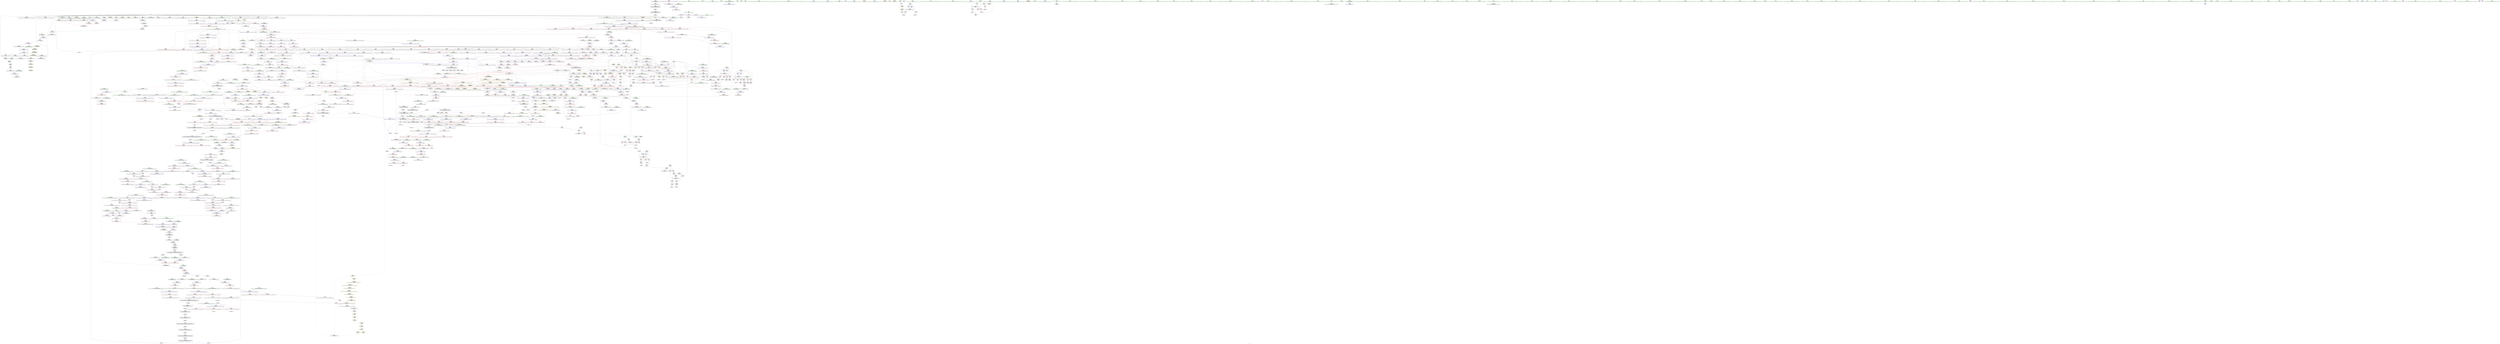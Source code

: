 digraph "SVFG" {
	label="SVFG";

	Node0x561f75fa8c50 [shape=record,color=grey,label="{NodeID: 0\nNullPtr|{|<s29>101}}"];
	Node0x561f75fa8c50 -> Node0x561f76232c10[style=solid];
	Node0x561f75fa8c50 -> Node0x561f76232d10[style=solid];
	Node0x561f75fa8c50 -> Node0x561f76232de0[style=solid];
	Node0x561f75fa8c50 -> Node0x561f76232eb0[style=solid];
	Node0x561f75fa8c50 -> Node0x561f76232f80[style=solid];
	Node0x561f75fa8c50 -> Node0x561f76233050[style=solid];
	Node0x561f75fa8c50 -> Node0x561f76233120[style=solid];
	Node0x561f75fa8c50 -> Node0x561f762331f0[style=solid];
	Node0x561f75fa8c50 -> Node0x561f762332c0[style=solid];
	Node0x561f75fa8c50 -> Node0x561f76233390[style=solid];
	Node0x561f75fa8c50 -> Node0x561f76233460[style=solid];
	Node0x561f75fa8c50 -> Node0x561f76233530[style=solid];
	Node0x561f75fa8c50 -> Node0x561f76233600[style=solid];
	Node0x561f75fa8c50 -> Node0x561f762336d0[style=solid];
	Node0x561f75fa8c50 -> Node0x561f762337a0[style=solid];
	Node0x561f75fa8c50 -> Node0x561f76233870[style=solid];
	Node0x561f75fa8c50 -> Node0x561f76233940[style=solid];
	Node0x561f75fa8c50 -> Node0x561f76233a10[style=solid];
	Node0x561f75fa8c50 -> Node0x561f76233ae0[style=solid];
	Node0x561f75fa8c50 -> Node0x561f76233bb0[style=solid];
	Node0x561f75fa8c50 -> Node0x561f76233c80[style=solid];
	Node0x561f75fa8c50 -> Node0x561f7623b1d0[style=solid];
	Node0x561f75fa8c50 -> Node0x561f7623d760[style=solid];
	Node0x561f75fa8c50 -> Node0x561f7623d830[style=solid];
	Node0x561f75fa8c50 -> Node0x561f7623d900[style=solid];
	Node0x561f75fa8c50 -> Node0x561f7623fe60[style=solid];
	Node0x561f75fa8c50 -> Node0x561f75c16250[style=solid];
	Node0x561f75fa8c50 -> Node0x561f76281660[style=solid];
	Node0x561f75fa8c50 -> Node0x561f76282260[style=solid];
	Node0x561f75fa8c50:s29 -> Node0x561f7634bbf0[style=solid,color=red];
	Node0x561f76238f20 [shape=record,color=red,label="{NodeID: 775\n1501\<--1500\n\<--coerce.dive3\n_ZNSt20__uninitialized_copyILb1EE13__uninit_copyISt13move_iteratorIPxES3_EET0_T_S6_S5_\n|{<s0>114}}"];
	Node0x561f76238f20:s0 -> Node0x561f7634a1d0[style=solid,color=red];
	Node0x561f76253540 [shape=record,color=yellow,style=double,label="{NodeID: 1550\n52V_1 = ENCHI(MR_52V_0)\npts\{1368 \}\nFun[_ZSt4copyISt13move_iteratorIPxES1_ET0_T_S4_S3_]|{<s0>119}}"];
	Node0x561f76253540:s0 -> Node0x561f762def50[style=dashed,color=red];
	Node0x561f7622f8e0 [shape=record,color=purple,label="{NodeID: 443\n892\<--26\n\<--.str.4\n_ZNSt6vectorIxSaIxEE17_M_realloc_insertIJxEEEvN9__gnu_cxx17__normal_iteratorIPxS1_EEDpOT_\n|{<s0>58}}"];
	Node0x561f7622f8e0:s0 -> Node0x561f76351120[style=solid,color=red];
	Node0x561f762237a0 [shape=record,color=green,label="{NodeID: 111\n633\<--634\n_ZNSt12_Destroy_auxILb1EE9__destroyIPxEEvT_S3_\<--_ZNSt12_Destroy_auxILb1EE9__destroyIPxEEvT_S3__field_insensitive\n}"];
	Node0x561f7623ea10 [shape=record,color=blue,label="{NodeID: 886\n708\<--705\nthis.addr\<--this\n_ZN9__gnu_cxx13new_allocatorIxE10deallocateEPxm\n}"];
	Node0x561f7623ea10 -> Node0x561f7624b020[style=dashed];
	Node0x561f76245450 [shape=record,color=purple,label="{NodeID: 554\n1738\<--1497\noffset_0\<--\n}"];
	Node0x561f76245450 -> Node0x561f7623aac0[style=solid];
	Node0x561f76227f40 [shape=record,color=green,label="{NodeID: 222\n1435\<--1436\n__first\<--__first_field_insensitive\n_ZSt18uninitialized_copyISt13move_iteratorIPxES1_ET0_T_S4_S3_\n}"];
	Node0x561f76227f40 -> Node0x561f7622d930[style=solid];
	Node0x561f76227f40 -> Node0x561f76244820[style=solid];
	Node0x561f76345870 [shape=record,color=black,label="{NodeID: 2104\n1540 = PHI(1571, )\n|{<s0>119}}"];
	Node0x561f76345870:s0 -> Node0x561f7634e490[style=solid,color=red];
	Node0x561f76263d10 [shape=record,color=blue,label="{NodeID: 997\n1677\<--1675\nthis.addr\<--this\n_ZNSt13move_iteratorIPxEC2ES0_\n}"];
	Node0x561f76263d10 -> Node0x561f7623a1d0[style=dashed];
	Node0x561f7624ae80 [shape=record,color=red,label="{NodeID: 665\n698\<--689\n\<--__p.addr\n_ZNSt16allocator_traitsISaIxEE10deallocateERS0_Pxm\n|{<s0>45}}"];
	Node0x561f7624ae80:s0 -> Node0x561f763529b0[style=solid,color=red];
	Node0x561f76236000 [shape=record,color=black,label="{NodeID: 333\n719\<--718\n\<--\n_ZN9__gnu_cxx13new_allocatorIxE10deallocateEPxm\n}"];
	Node0x561f7634e7f0 [shape=record,color=black,label="{NodeID: 2215\n1320 = PHI(1305, 1356, )\n0th arg _ZNK9__gnu_cxx13new_allocatorIxE8max_sizeEv }"];
	Node0x561f7634e7f0 -> Node0x561f76261880[style=solid];
	Node0x561f75fa8350 [shape=record,color=green,label="{NodeID: 1\n7\<--1\n__dso_handle\<--dummyObj\nGlob }"];
	Node0x561f76238ff0 [shape=record,color=red,label="{NodeID: 776\n1503\<--1502\n\<--coerce.dive4\n_ZNSt20__uninitialized_copyILb1EE13__uninit_copyISt13move_iteratorIPxES3_EET0_T_S6_S5_\n|{<s0>114}}"];
	Node0x561f76238ff0:s0 -> Node0x561f7634a2e0[style=solid,color=red];
	Node0x561f7622f9b0 [shape=record,color=purple,label="{NodeID: 444\n1719\<--28\nllvm.global_ctors_0\<--llvm.global_ctors\nGlob }"];
	Node0x561f7622f9b0 -> Node0x561f7623afd0[style=solid];
	Node0x561f762238a0 [shape=record,color=green,label="{NodeID: 112\n639\<--640\n.addr\<--.addr_field_insensitive\n_ZNSt12_Destroy_auxILb1EE9__destroyIPxEEvT_S3_\n}"];
	Node0x561f762238a0 -> Node0x561f7623e2c0[style=solid];
	Node0x561f7623eae0 [shape=record,color=blue,label="{NodeID: 887\n710\<--706\n__p.addr\<--__p\n_ZN9__gnu_cxx13new_allocatorIxE10deallocateEPxm\n}"];
	Node0x561f7623eae0 -> Node0x561f7624b0f0[style=dashed];
	Node0x561f76245520 [shape=record,color=purple,label="{NodeID: 555\n1522\<--1512\ncoerce.dive\<--__first\n_ZSt4copyISt13move_iteratorIPxES1_ET0_T_S4_S3_\n}"];
	Node0x561f76245520 -> Node0x561f76262c00[style=solid];
	Node0x561f76228010 [shape=record,color=green,label="{NodeID: 223\n1437\<--1438\n__last\<--__last_field_insensitive\n_ZSt18uninitialized_copyISt13move_iteratorIPxES1_ET0_T_S4_S3_\n}"];
	Node0x561f76228010 -> Node0x561f7622da00[style=solid];
	Node0x561f76228010 -> Node0x561f762448f0[style=solid];
	Node0x561f763459b0 [shape=record,color=black,label="{NodeID: 2105\n1542 = PHI(1546, )\n}"];
	Node0x561f763459b0 -> Node0x561f7622e490[style=solid];
	Node0x561f76263de0 [shape=record,color=blue,label="{NodeID: 998\n1679\<--1676\n__i.addr\<--__i\n_ZNSt13move_iteratorIPxEC2ES0_\n}"];
	Node0x561f76263de0 -> Node0x561f7623a2a0[style=dashed];
	Node0x561f7624af50 [shape=record,color=red,label="{NodeID: 666\n699\<--691\n\<--__n.addr\n_ZNSt16allocator_traitsISaIxEE10deallocateERS0_Pxm\n|{<s0>45}}"];
	Node0x561f7624af50:s0 -> Node0x561f76352af0[style=solid,color=red];
	Node0x561f762360d0 [shape=record,color=black,label="{NodeID: 334\n732\<--731\n\<--this1\n_ZNSaIxED2Ev\n|{<s0>47}}"];
	Node0x561f762360d0:s0 -> Node0x561f7634aec0[style=solid,color=red];
	Node0x561f7634ea00 [shape=record,color=black,label="{NodeID: 2216\n1150 = PHI(904, )\n0th arg _ZNSt12_Vector_baseIxSaIxEE11_M_allocateEm }"];
	Node0x561f7634ea00 -> Node0x561f76260910[style=solid];
	Node0x561f75fec680 [shape=record,color=green,label="{NodeID: 2\n9\<--1\n\<--dummyObj\nCan only get source location for instruction, argument, global var or function.}"];
	Node0x561f762390c0 [shape=record,color=red,label="{NodeID: 777\n1541\<--1516\n\<--__result.addr\n_ZSt4copyISt13move_iteratorIPxES1_ET0_T_S4_S3_\n|{<s0>119}}"];
	Node0x561f762390c0:s0 -> Node0x561f7634e5a0[style=solid,color=red];
	Node0x561f7622fab0 [shape=record,color=purple,label="{NodeID: 445\n1720\<--28\nllvm.global_ctors_1\<--llvm.global_ctors\nGlob }"];
	Node0x561f7622fab0 -> Node0x561f7623b0d0[style=solid];
	Node0x561f76223970 [shape=record,color=green,label="{NodeID: 113\n641\<--642\n.addr1\<--.addr1_field_insensitive\n_ZNSt12_Destroy_auxILb1EE9__destroyIPxEEvT_S3_\n}"];
	Node0x561f76223970 -> Node0x561f7623e390[style=solid];
	Node0x561f7623ebb0 [shape=record,color=blue,label="{NodeID: 888\n712\<--707\n.addr\<--\n_ZN9__gnu_cxx13new_allocatorIxE10deallocateEPxm\n}"];
	Node0x561f762455f0 [shape=record,color=purple,label="{NodeID: 556\n1524\<--1514\ncoerce.dive1\<--__last\n_ZSt4copyISt13move_iteratorIPxES1_ET0_T_S4_S3_\n}"];
	Node0x561f762455f0 -> Node0x561f76262cd0[style=solid];
	Node0x561f762280e0 [shape=record,color=green,label="{NodeID: 224\n1439\<--1440\n__result.addr\<--__result.addr_field_insensitive\n_ZSt18uninitialized_copyISt13move_iteratorIPxES1_ET0_T_S4_S3_\n}"];
	Node0x561f762280e0 -> Node0x561f76238be0[style=solid];
	Node0x561f762280e0 -> Node0x561f762624b0[style=solid];
	Node0x561f76345af0 [shape=record,color=black,label="{NodeID: 2106\n802 = PHI(856, )\n|{<s0>52}}"];
	Node0x561f76345af0:s0 -> Node0x561f7634e200[style=solid,color=red];
	Node0x561f76263eb0 [shape=record,color=blue,label="{NodeID: 999\n1684\<--1685\n_M_current\<--\n_ZNSt13move_iteratorIPxEC2ES0_\n|{<s0>108}}"];
	Node0x561f76263eb0:s0 -> Node0x561f762f58d0[style=dashed,color=blue];
	Node0x561f7624b020 [shape=record,color=red,label="{NodeID: 667\n717\<--708\nthis1\<--this.addr\n_ZN9__gnu_cxx13new_allocatorIxE10deallocateEPxm\n}"];
	Node0x561f762361a0 [shape=record,color=black,label="{NodeID: 335\n755\<--753\n\<--this1\n_ZNSt6vectorIxSaIxEE15_M_erase_at_endEPx\n}"];
	Node0x561f762361a0 -> Node0x561f76241690[style=solid];
	Node0x561f762361a0 -> Node0x561f76241760[style=solid];
	Node0x561f7634eb10 [shape=record,color=black,label="{NodeID: 2217\n1151 = PHI(905, )\n1st arg _ZNSt12_Vector_baseIxSaIxEE11_M_allocateEm }"];
	Node0x561f7634eb10 -> Node0x561f762609e0[style=solid];
	Node0x561f75fc02c0 [shape=record,color=green,label="{NodeID: 3\n20\<--1\n.str\<--dummyObj\nGlob }"];
	Node0x561f76239190 [shape=record,color=red,label="{NodeID: 778\n1531\<--1530\n\<--coerce.dive2\n_ZSt4copyISt13move_iteratorIPxES1_ET0_T_S4_S3_\n|{<s0>116}}"];
	Node0x561f76239190:s0 -> Node0x561f763515e0[style=solid,color=red];
	Node0x561f7622fbb0 [shape=record,color=purple,label="{NodeID: 446\n1721\<--28\nllvm.global_ctors_2\<--llvm.global_ctors\nGlob }"];
	Node0x561f7622fbb0 -> Node0x561f7623b1d0[style=solid];
	Node0x561f76228550 [shape=record,color=green,label="{NodeID: 114\n650\<--651\nthis.addr\<--this.addr_field_insensitive\n_ZNSt12_Vector_baseIxSaIxEE13_M_deallocateEPxm\n}"];
	Node0x561f76228550 -> Node0x561f7624a9a0[style=solid];
	Node0x561f76228550 -> Node0x561f7623e460[style=solid];
	Node0x561f7623ec80 [shape=record,color=blue,label="{NodeID: 889\n728\<--727\nthis.addr\<--this\n_ZNSaIxED2Ev\n}"];
	Node0x561f7623ec80 -> Node0x561f7624b1c0[style=dashed];
	Node0x561f762456c0 [shape=record,color=purple,label="{NodeID: 557\n1530\<--1518\ncoerce.dive2\<--agg.tmp\n_ZSt4copyISt13move_iteratorIPxES1_ET0_T_S4_S3_\n}"];
	Node0x561f762456c0 -> Node0x561f76239190[style=solid];
	Node0x561f762281b0 [shape=record,color=green,label="{NodeID: 225\n1441\<--1442\n__assignable\<--__assignable_field_insensitive\n_ZSt18uninitialized_copyISt13move_iteratorIPxES1_ET0_T_S4_S3_\n}"];
	Node0x561f762281b0 -> Node0x561f76262580[style=solid];
	Node0x561f76345c30 [shape=record,color=black,label="{NodeID: 2107\n815 = PHI(400, )\n}"];
	Node0x561f76345c30 -> Node0x561f7623f300[style=solid];
	Node0x561f76263f80 [shape=record,color=blue,label="{NodeID: 1000\n1691\<--1689\nthis.addr\<--this\n_ZN9__gnu_cxx13new_allocatorIxE7destroyIxEEvPT_\n}"];
	Node0x561f76263f80 -> Node0x561f7623a370[style=dashed];
	Node0x561f7624b0f0 [shape=record,color=red,label="{NodeID: 668\n718\<--710\n\<--__p.addr\n_ZN9__gnu_cxx13new_allocatorIxE10deallocateEPxm\n}"];
	Node0x561f7624b0f0 -> Node0x561f76236000[style=solid];
	Node0x561f76236270 [shape=record,color=black,label="{NodeID: 336\n759\<--753\n\<--this1\n_ZNSt6vectorIxSaIxEE15_M_erase_at_endEPx\n|{<s0>48}}"];
	Node0x561f76236270:s0 -> Node0x561f7634a530[style=solid,color=red];
	Node0x561f7634ec20 [shape=record,color=black,label="{NodeID: 2218\n149 = PHI()\n0th arg _ZNSt6vectorIxSaIxEED2Ev }"];
	Node0x561f7634ec20 -> Node0x561f7623b950[style=solid];
	Node0x561f75fc3b00 [shape=record,color=green,label="{NodeID: 4\n22\<--1\n.str.2\<--dummyObj\nGlob }"];
	Node0x561f76239260 [shape=record,color=red,label="{NodeID: 779\n1539\<--1538\n\<--coerce.dive4\n_ZSt4copyISt13move_iteratorIPxES1_ET0_T_S4_S3_\n|{<s0>118}}"];
	Node0x561f76239260:s0 -> Node0x561f763515e0[style=solid,color=red];
	Node0x561f7622fcb0 [shape=record,color=purple,label="{NodeID: 447\n159\<--158\n_M_impl\<--\n_ZNSt6vectorIxSaIxEED2Ev\n}"];
	Node0x561f762285e0 [shape=record,color=green,label="{NodeID: 115\n652\<--653\n__p.addr\<--__p.addr_field_insensitive\n_ZNSt12_Vector_baseIxSaIxEE13_M_deallocateEPxm\n}"];
	Node0x561f762285e0 -> Node0x561f7624aa70[style=solid];
	Node0x561f762285e0 -> Node0x561f7624ab40[style=solid];
	Node0x561f762285e0 -> Node0x561f7623e530[style=solid];
	Node0x561f7623ed50 [shape=record,color=blue,label="{NodeID: 890\n739\<--738\nthis.addr\<--this\n_ZN9__gnu_cxx13new_allocatorIxED2Ev\n}"];
	Node0x561f7623ed50 -> Node0x561f7624b290[style=dashed];
	Node0x561f76245790 [shape=record,color=purple,label="{NodeID: 558\n1538\<--1520\ncoerce.dive4\<--agg.tmp3\n_ZSt4copyISt13move_iteratorIPxES1_ET0_T_S4_S3_\n}"];
	Node0x561f76245790 -> Node0x561f76239260[style=solid];
	Node0x561f76228280 [shape=record,color=green,label="{NodeID: 226\n1443\<--1444\nagg.tmp\<--agg.tmp_field_insensitive\n_ZSt18uninitialized_copyISt13move_iteratorIPxES1_ET0_T_S4_S3_\n}"];
	Node0x561f76228280 -> Node0x561f7622dad0[style=solid];
	Node0x561f76228280 -> Node0x561f762449c0[style=solid];
	Node0x561f76345d70 [shape=record,color=black,label="{NodeID: 2108\n819 = PHI(856, )\n|{<s0>55}}"];
	Node0x561f76345d70:s0 -> Node0x561f7634d7e0[style=solid,color=red];
	Node0x561f76264050 [shape=record,color=blue,label="{NodeID: 1001\n1693\<--1690\n__p.addr\<--__p\n_ZN9__gnu_cxx13new_allocatorIxE7destroyIxEEvPT_\n}"];
	Node0x561f7624b1c0 [shape=record,color=red,label="{NodeID: 669\n731\<--728\nthis1\<--this.addr\n_ZNSaIxED2Ev\n}"];
	Node0x561f7624b1c0 -> Node0x561f762360d0[style=solid];
	Node0x561f76236340 [shape=record,color=black,label="{NodeID: 337\n763\<--753\n\<--this1\n_ZNSt6vectorIxSaIxEE15_M_erase_at_endEPx\n}"];
	Node0x561f76236340 -> Node0x561f76241830[style=solid];
	Node0x561f76236340 -> Node0x561f76241900[style=solid];
	Node0x561f7634ecf0 [shape=record,color=black,label="{NodeID: 2219\n533 = PHI(521, )\n0th arg _ZNSaIxEC2Ev }"];
	Node0x561f7634ecf0 -> Node0x561f7623d9d0[style=solid];
	Node0x561f75fa49f0 [shape=record,color=green,label="{NodeID: 5\n24\<--1\n.str.3\<--dummyObj\nGlob }"];
	Node0x561f76239330 [shape=record,color=red,label="{NodeID: 780\n1559\<--1550\n\<--__first.addr\n_ZSt14__copy_move_a2ILb1EPxS0_ET1_T0_S2_S1_\n|{<s0>120}}"];
	Node0x561f76239330:s0 -> Node0x561f7634f910[style=solid,color=red];
	Node0x561f7622fd80 [shape=record,color=purple,label="{NodeID: 448\n160\<--158\n_M_start\<--\n_ZNSt6vectorIxSaIxEED2Ev\n}"];
	Node0x561f7622fd80 -> Node0x561f76247810[style=solid];
	Node0x561f762286b0 [shape=record,color=green,label="{NodeID: 116\n654\<--655\n__n.addr\<--__n.addr_field_insensitive\n_ZNSt12_Vector_baseIxSaIxEE13_M_deallocateEPxm\n}"];
	Node0x561f762286b0 -> Node0x561f7624ac10[style=solid];
	Node0x561f762286b0 -> Node0x561f7623e600[style=solid];
	Node0x561f7623ee20 [shape=record,color=blue,label="{NodeID: 891\n747\<--745\nthis.addr\<--this\n_ZNSt6vectorIxSaIxEE15_M_erase_at_endEPx\n}"];
	Node0x561f7623ee20 -> Node0x561f7624b360[style=dashed];
	Node0x561f76245860 [shape=record,color=purple,label="{NodeID: 559\n1740\<--1527\noffset_0\<--\n}"];
	Node0x561f76245860 -> Node0x561f76262e70[style=solid];
	Node0x561f76228350 [shape=record,color=green,label="{NodeID: 227\n1445\<--1446\nagg.tmp2\<--agg.tmp2_field_insensitive\n_ZSt18uninitialized_copyISt13move_iteratorIPxES1_ET0_T_S4_S3_\n}"];
	Node0x561f76228350 -> Node0x561f7622dba0[style=solid];
	Node0x561f76228350 -> Node0x561f76244a90[style=solid];
	Node0x561f76345eb0 [shape=record,color=black,label="{NodeID: 2109\n376 = PHI(827, )\n|{<s0>24}}"];
	Node0x561f76345eb0:s0 -> Node0x561f7634d180[style=solid,color=red];
	Node0x561f76264120 [shape=record,color=blue,label="{NodeID: 1002\n1702\<--1700\nthis.addr\<--this\n_ZN9__gnu_cxx17__normal_iteratorIPxSt6vectorIxSaIxEEEC2ERKS1_\n}"];
	Node0x561f76264120 -> Node0x561f7623a440[style=dashed];
	Node0x561f7624b290 [shape=record,color=red,label="{NodeID: 670\n742\<--739\nthis1\<--this.addr\n_ZN9__gnu_cxx13new_allocatorIxED2Ev\n}"];
	Node0x561f76236410 [shape=record,color=black,label="{NodeID: 338\n784\<--783\n\<--this1\n_ZNSt6vectorIxSaIxEE12emplace_backIJxEEEvDpOT_\n}"];
	Node0x561f76236410 -> Node0x561f76241b70[style=solid];
	Node0x561f76236410 -> Node0x561f76241c40[style=solid];
	Node0x561f7634ee30 [shape=record,color=black,label="{NodeID: 2220\n647 = PHI(587, 985, 1004, )\n0th arg _ZNSt12_Vector_baseIxSaIxEE13_M_deallocateEPxm }"];
	Node0x561f7634ee30 -> Node0x561f7623e460[style=solid];
	Node0x561f75fc3950 [shape=record,color=green,label="{NodeID: 6\n26\<--1\n.str.4\<--dummyObj\nGlob }"];
	Node0x561f76239400 [shape=record,color=red,label="{NodeID: 781\n1563\<--1552\n\<--__last.addr\n_ZSt14__copy_move_a2ILb1EPxS0_ET1_T0_S2_S1_\n|{<s0>121}}"];
	Node0x561f76239400:s0 -> Node0x561f7634f910[style=solid,color=red];
	Node0x561f7622fe50 [shape=record,color=purple,label="{NodeID: 449\n163\<--162\n_M_impl2\<--\n_ZNSt6vectorIxSaIxEED2Ev\n}"];
	Node0x561f76228780 [shape=record,color=green,label="{NodeID: 117\n668\<--669\n_ZNSt16allocator_traitsISaIxEE10deallocateERS0_Pxm\<--_ZNSt16allocator_traitsISaIxEE10deallocateERS0_Pxm_field_insensitive\n}"];
	Node0x561f7623eef0 [shape=record,color=blue,label="{NodeID: 892\n749\<--746\n__pos.addr\<--__pos\n_ZNSt6vectorIxSaIxEE15_M_erase_at_endEPx\n}"];
	Node0x561f7623eef0 -> Node0x561f7624b430[style=dashed];
	Node0x561f7623eef0 -> Node0x561f7624b500[style=dashed];
	Node0x561f762d7500 [shape=record,color=yellow,style=double,label="{NodeID: 1667\n21V_1 = ENCHI(MR_21V_0)\npts\{151 \}\nFun[_ZNSt6vectorIxSaIxEED2Ev]}"];
	Node0x561f762d7500 -> Node0x561f7623b950[style=dashed];
	Node0x561f76245930 [shape=record,color=purple,label="{NodeID: 560\n1741\<--1528\noffset_0\<--\n}"];
	Node0x561f76245930 -> Node0x561f7623ab90[style=solid];
	Node0x561f76228420 [shape=record,color=green,label="{NodeID: 228\n1466\<--1467\n_ZNSt20__uninitialized_copyILb1EE13__uninit_copyISt13move_iteratorIPxES3_EET0_T_S6_S5_\<--_ZNSt20__uninitialized_copyILb1EE13__uninit_copyISt13move_iteratorIPxES3_EET0_T_S6_S5__field_insensitive\n}"];
	Node0x561f76345ff0 [shape=record,color=black,label="{NodeID: 2110\n425 = PHI(1213, )\n}"];
	Node0x561f76345ff0 -> Node0x561f76249620[style=solid];
	Node0x561f762641f0 [shape=record,color=blue,label="{NodeID: 1003\n1704\<--1701\n__i.addr\<--__i\n_ZN9__gnu_cxx17__normal_iteratorIPxSt6vectorIxSaIxEEEC2ERKS1_\n}"];
	Node0x561f762641f0 -> Node0x561f7623a510[style=dashed];
	Node0x561f7624b360 [shape=record,color=red,label="{NodeID: 671\n753\<--747\nthis1\<--this.addr\n_ZNSt6vectorIxSaIxEE15_M_erase_at_endEPx\n}"];
	Node0x561f7624b360 -> Node0x561f762361a0[style=solid];
	Node0x561f7624b360 -> Node0x561f76236270[style=solid];
	Node0x561f7624b360 -> Node0x561f76236340[style=solid];
	Node0x561f762364e0 [shape=record,color=black,label="{NodeID: 339\n788\<--783\n\<--this1\n_ZNSt6vectorIxSaIxEE12emplace_backIJxEEEvDpOT_\n}"];
	Node0x561f762364e0 -> Node0x561f76241d10[style=solid];
	Node0x561f762364e0 -> Node0x561f76241de0[style=solid];
	Node0x561f7634f110 [shape=record,color=black,label="{NodeID: 2221\n648 = PHI(590, 986, 1008, )\n1st arg _ZNSt12_Vector_baseIxSaIxEE13_M_deallocateEPxm }"];
	Node0x561f7634f110 -> Node0x561f7623e530[style=solid];
	Node0x561f7621f8f0 [shape=record,color=green,label="{NodeID: 7\n29\<--1\n\<--dummyObj\nCan only get source location for instruction, argument, global var or function.}"];
	Node0x561f762394d0 [shape=record,color=red,label="{NodeID: 782\n1565\<--1554\n\<--__result.addr\n_ZSt14__copy_move_a2ILb1EPxS0_ET1_T0_S2_S1_\n|{<s0>122}}"];
	Node0x561f762394d0:s0 -> Node0x561f7634f910[style=solid,color=red];
	Node0x561f76253bc0 [shape=record,color=yellow,style=double,label="{NodeID: 1557\n42V_1 = ENCHI(MR_42V_0)\npts\{205 \}\nFun[_ZNSt6vectorIxSaIxEE9push_backEOx]|{<s0>24}}"];
	Node0x561f76253bc0:s0 -> Node0x561f76256e70[style=dashed,color=red];
	Node0x561f7622ff20 [shape=record,color=purple,label="{NodeID: 450\n164\<--162\n_M_finish\<--\n_ZNSt6vectorIxSaIxEED2Ev\n}"];
	Node0x561f7622ff20 -> Node0x561f762478e0[style=solid];
	Node0x561f76228880 [shape=record,color=green,label="{NodeID: 118\n674\<--675\nthis.addr\<--this.addr_field_insensitive\n_ZNSt12_Vector_baseIxSaIxEE12_Vector_implD2Ev\n}"];
	Node0x561f76228880 -> Node0x561f7624ace0[style=solid];
	Node0x561f76228880 -> Node0x561f7623e6d0[style=solid];
	Node0x561f7623efc0 [shape=record,color=blue,label="{NodeID: 893\n765\<--762\n_M_finish3\<--\n_ZNSt6vectorIxSaIxEE15_M_erase_at_endEPx\n|{<s0>22}}"];
	Node0x561f7623efc0:s0 -> Node0x561f762f35c0[style=dashed,color=blue];
	Node0x561f762d7610 [shape=record,color=yellow,style=double,label="{NodeID: 1668\n23V_1 = ENCHI(MR_23V_0)\npts\{153 \}\nFun[_ZNSt6vectorIxSaIxEED2Ev]}"];
	Node0x561f762d7610 -> Node0x561f7623ba20[style=dashed];
	Node0x561f76245a00 [shape=record,color=purple,label="{NodeID: 561\n1743\<--1535\noffset_0\<--\n}"];
	Node0x561f76245a00 -> Node0x561f76262f40[style=solid];
	Node0x561f76230910 [shape=record,color=green,label="{NodeID: 229\n1478\<--1479\n__first\<--__first_field_insensitive\n_ZNSt20__uninitialized_copyILb1EE13__uninit_copyISt13move_iteratorIPxES3_EET0_T_S6_S5_\n}"];
	Node0x561f76230910 -> Node0x561f7622dd40[style=solid];
	Node0x561f76230910 -> Node0x561f76244ea0[style=solid];
	Node0x561f76346130 [shape=record,color=black,label="{NodeID: 2111\n430 = PHI(1213, )\n}"];
	Node0x561f76346130 -> Node0x561f762496f0[style=solid];
	Node0x561f762642c0 [shape=record,color=blue,label="{NodeID: 1004\n1709\<--1711\n_M_current\<--\n_ZN9__gnu_cxx17__normal_iteratorIPxSt6vectorIxSaIxEEEC2ERKS1_\n|{<s0>25|<s1>26}}"];
	Node0x561f762642c0:s0 -> Node0x561f762f48f0[style=dashed,color=blue];
	Node0x561f762642c0:s1 -> Node0x561f762f4a50[style=dashed,color=blue];
	Node0x561f7624b430 [shape=record,color=red,label="{NodeID: 672\n754\<--749\n\<--__pos.addr\n_ZNSt6vectorIxSaIxEE15_M_erase_at_endEPx\n|{<s0>49}}"];
	Node0x561f7624b430:s0 -> Node0x561f76352eb0[style=solid,color=red];
	Node0x561f762365b0 [shape=record,color=black,label="{NodeID: 340\n794\<--783\n\<--this1\n_ZNSt6vectorIxSaIxEE12emplace_backIJxEEEvDpOT_\n}"];
	Node0x561f762365b0 -> Node0x561f76241eb0[style=solid];
	Node0x561f7634f2d0 [shape=record,color=black,label="{NodeID: 2222\n649 = PHI(600, 987, 1020, )\n2nd arg _ZNSt12_Vector_baseIxSaIxEE13_M_deallocateEPxm }"];
	Node0x561f7634f2d0 -> Node0x561f7623e600[style=solid];
	Node0x561f7621fd60 [shape=record,color=green,label="{NodeID: 8\n69\<--1\n\<--dummyObj\nCan only get source location for instruction, argument, global var or function.}"];
	Node0x561f762395a0 [shape=record,color=red,label="{NodeID: 783\n1600\<--1588\n\<--__first.addr\n_ZSt13__copy_move_aILb1EPxS0_ET1_T0_S2_S1_\n|{<s0>126}}"];
	Node0x561f762395a0:s0 -> Node0x561f7634d290[style=solid,color=red];
	Node0x561f7622fff0 [shape=record,color=purple,label="{NodeID: 451\n312\<--210\ncoerce.dive\<--__begin1\n_Z5solvev\n}"];
	Node0x561f7622fff0 -> Node0x561f7623c720[style=solid];
	Node0x561f76228950 [shape=record,color=green,label="{NodeID: 119\n680\<--681\n_ZNSaIxED2Ev\<--_ZNSaIxED2Ev_field_insensitive\n}"];
	Node0x561f7623f090 [shape=record,color=blue,label="{NodeID: 894\n775\<--773\nthis.addr\<--this\n_ZNSt6vectorIxSaIxEE12emplace_backIJxEEEvDpOT_\n}"];
	Node0x561f7623f090 -> Node0x561f7624b6a0[style=dashed];
	Node0x561f762d76f0 [shape=record,color=yellow,style=double,label="{NodeID: 1669\n25V_1 = ENCHI(MR_25V_0)\npts\{155 \}\nFun[_ZNSt6vectorIxSaIxEED2Ev]}"];
	Node0x561f762d76f0 -> Node0x561f7623baf0[style=dashed];
	Node0x561f76245ad0 [shape=record,color=purple,label="{NodeID: 562\n1744\<--1536\noffset_0\<--\n}"];
	Node0x561f76245ad0 -> Node0x561f7623ac60[style=solid];
	Node0x561f762309e0 [shape=record,color=green,label="{NodeID: 230\n1480\<--1481\n__last\<--__last_field_insensitive\n_ZNSt20__uninitialized_copyILb1EE13__uninit_copyISt13move_iteratorIPxES3_EET0_T_S6_S5_\n}"];
	Node0x561f762309e0 -> Node0x561f7622de10[style=solid];
	Node0x561f762309e0 -> Node0x561f76244f70[style=solid];
	Node0x561f76346270 [shape=record,color=black,label="{NodeID: 2112\n465 = PHI()\n}"];
	Node0x561f7624b500 [shape=record,color=red,label="{NodeID: 673\n762\<--749\n\<--__pos.addr\n_ZNSt6vectorIxSaIxEE15_M_erase_at_endEPx\n}"];
	Node0x561f7624b500 -> Node0x561f7623efc0[style=solid];
	Node0x561f76236680 [shape=record,color=black,label="{NodeID: 341\n797\<--783\n\<--this1\n_ZNSt6vectorIxSaIxEE12emplace_backIJxEEEvDpOT_\n}"];
	Node0x561f76236680 -> Node0x561f76241f80[style=solid];
	Node0x561f76236680 -> Node0x561f76242050[style=solid];
	Node0x561f7634f490 [shape=record,color=black,label="{NodeID: 2223\n401 = PHI(17, 783, )\n0th arg _ZNSt6vectorIxSaIxEE3endEv }"];
	Node0x561f7634f490 -> Node0x561f7623ce70[style=solid];
	Node0x561f76220650 [shape=record,color=green,label="{NodeID: 9\n81\<--1\n\<--dummyObj\nCan only get source location for instruction, argument, global var or function.}"];
	Node0x561f762e7bf0 [shape=record,color=yellow,style=double,label="{NodeID: 1891\nRETMU(21V_2)\npts\{151 \}\nFun[_ZNSt6vectorIxSaIxEED2Ev]}"];
	Node0x561f76239670 [shape=record,color=red,label="{NodeID: 784\n1601\<--1590\n\<--__last.addr\n_ZSt13__copy_move_aILb1EPxS0_ET1_T0_S2_S1_\n|{<s0>126}}"];
	Node0x561f76239670:s0 -> Node0x561f7634d3a0[style=solid,color=red];
	Node0x561f762300c0 [shape=record,color=purple,label="{NodeID: 452\n317\<--212\ncoerce.dive31\<--__end1\n_Z5solvev\n}"];
	Node0x561f762300c0 -> Node0x561f7623c7f0[style=solid];
	Node0x561f76228a50 [shape=record,color=green,label="{NodeID: 120\n687\<--688\n__a.addr\<--__a.addr_field_insensitive\n_ZNSt16allocator_traitsISaIxEE10deallocateERS0_Pxm\n}"];
	Node0x561f76228a50 -> Node0x561f7624adb0[style=solid];
	Node0x561f76228a50 -> Node0x561f7623e7a0[style=solid];
	Node0x561f7623f160 [shape=record,color=blue,label="{NodeID: 895\n777\<--774\n__args.addr\<--__args\n_ZNSt6vectorIxSaIxEE12emplace_backIJxEEEvDpOT_\n}"];
	Node0x561f7623f160 -> Node0x561f7624b770[style=dashed];
	Node0x561f7623f160 -> Node0x561f7624b840[style=dashed];
	Node0x561f76245ba0 [shape=record,color=purple,label="{NodeID: 563\n1575\<--1573\ncoerce.dive\<--__it\n_ZSt12__miter_baseIPxEDTcl12__miter_basecldtfp_4baseEEESt13move_iteratorIT_E\n}"];
	Node0x561f76245ba0 -> Node0x561f76263280[style=solid];
	Node0x561f76230ab0 [shape=record,color=green,label="{NodeID: 231\n1482\<--1483\n__result.addr\<--__result.addr_field_insensitive\n_ZNSt20__uninitialized_copyILb1EE13__uninit_copyISt13move_iteratorIPxES3_EET0_T_S6_S5_\n}"];
	Node0x561f76230ab0 -> Node0x561f76238e50[style=solid];
	Node0x561f76230ab0 -> Node0x561f76262990[style=solid];
	Node0x561f76346340 [shape=record,color=black,label="{NodeID: 2113\n474 = PHI(191, )\n}"];
	Node0x561f7624b5d0 [shape=record,color=red,label="{NodeID: 674\n758\<--757\n\<--_M_finish\n_ZNSt6vectorIxSaIxEE15_M_erase_at_endEPx\n|{<s0>49}}"];
	Node0x561f7624b5d0:s0 -> Node0x561f76353260[style=solid,color=red];
	Node0x561f75c16250 [shape=record,color=black,label="{NodeID: 1449\n1170 = PHI(1165, 3, )\n}"];
	Node0x561f75c16250 -> Node0x561f762383c0[style=solid];
	Node0x561f76236750 [shape=record,color=black,label="{NodeID: 342\n808\<--783\n\<--this1\n_ZNSt6vectorIxSaIxEE12emplace_backIJxEEEvDpOT_\n}"];
	Node0x561f76236750 -> Node0x561f76242120[style=solid];
	Node0x561f76236750 -> Node0x561f762421f0[style=solid];
	Node0x561f7634f5e0 [shape=record,color=black,label="{NodeID: 2224\n1432 = PHI(1410, )\n0th arg _ZSt18uninitialized_copyISt13move_iteratorIPxES1_ET0_T_S4_S3_ }"];
	Node0x561f7634f5e0 -> Node0x561f76262310[style=solid];
	Node0x561f762206e0 [shape=record,color=green,label="{NodeID: 10\n88\<--1\n\<--dummyObj\nCan only get source location for instruction, argument, global var or function.}"];
	Node0x561f762e7d00 [shape=record,color=yellow,style=double,label="{NodeID: 1892\nRETMU(23V_1)\npts\{153 \}\nFun[_ZNSt6vectorIxSaIxEED2Ev]}"];
	Node0x561f76239740 [shape=record,color=red,label="{NodeID: 785\n1602\<--1592\n\<--__result.addr\n_ZSt13__copy_move_aILb1EPxS0_ET1_T0_S2_S1_\n|{<s0>126}}"];
	Node0x561f76239740:s0 -> Node0x561f7634d4b0[style=solid,color=red];
	Node0x561f76253e90 [shape=record,color=yellow,style=double,label="{NodeID: 1560\n75V_1 = ENCHI(MR_75V_0)\npts\{1368 190000 190001 190002 \}\nFun[_ZNSt6vectorIxSaIxEE9push_backEOx]|{<s0>24|<s1>24|<s2>24|<s3>24}}"];
	Node0x561f76253e90:s0 -> Node0x561f76257140[style=dashed,color=red];
	Node0x561f76253e90:s1 -> Node0x561f76257220[style=dashed,color=red];
	Node0x561f76253e90:s2 -> Node0x561f76257300[style=dashed,color=red];
	Node0x561f76253e90:s3 -> Node0x561f762573e0[style=dashed,color=red];
	Node0x561f76230190 [shape=record,color=purple,label="{NodeID: 453\n355\<--354\n_M_impl\<--\n_ZNSt6vectorIxSaIxEE5clearEv\n}"];
	Node0x561f76228b20 [shape=record,color=green,label="{NodeID: 121\n689\<--690\n__p.addr\<--__p.addr_field_insensitive\n_ZNSt16allocator_traitsISaIxEE10deallocateERS0_Pxm\n}"];
	Node0x561f76228b20 -> Node0x561f7624ae80[style=solid];
	Node0x561f76228b20 -> Node0x561f7623e870[style=solid];
	Node0x561f7623f230 [shape=record,color=blue,label="{NodeID: 896\n810\<--812\n_M_finish7\<--incdec.ptr\n_ZNSt6vectorIxSaIxEE12emplace_backIJxEEEvDpOT_\n}"];
	Node0x561f7623f230 -> Node0x561f762c2c40[style=dashed];
	Node0x561f76245c70 [shape=record,color=purple,label="{NodeID: 564\n1746\<--1640\noffset_0\<--\n}"];
	Node0x561f76245c70 -> Node0x561f76263aa0[style=solid];
	Node0x561f76230b80 [shape=record,color=green,label="{NodeID: 232\n1484\<--1485\nagg.tmp\<--agg.tmp_field_insensitive\n_ZNSt20__uninitialized_copyILb1EE13__uninit_copyISt13move_iteratorIPxES3_EET0_T_S6_S5_\n}"];
	Node0x561f76230b80 -> Node0x561f7622dee0[style=solid];
	Node0x561f76230b80 -> Node0x561f76245040[style=solid];
	Node0x561f763464b0 [shape=record,color=black,label="{NodeID: 2114\n476 = PHI()\n}"];
	Node0x561f7624b6a0 [shape=record,color=red,label="{NodeID: 675\n783\<--775\nthis1\<--this.addr\n_ZNSt6vectorIxSaIxEE12emplace_backIJxEEEvDpOT_\n|{|<s5>53|<s6>55}}"];
	Node0x561f7624b6a0 -> Node0x561f76236410[style=solid];
	Node0x561f7624b6a0 -> Node0x561f762364e0[style=solid];
	Node0x561f7624b6a0 -> Node0x561f762365b0[style=solid];
	Node0x561f7624b6a0 -> Node0x561f76236680[style=solid];
	Node0x561f7624b6a0 -> Node0x561f76236750[style=solid];
	Node0x561f7624b6a0:s5 -> Node0x561f7634f490[style=solid,color=red];
	Node0x561f7624b6a0:s6 -> Node0x561f7634d5c0[style=solid,color=red];
	Node0x561f75c16320 [shape=record,color=black,label="{NodeID: 1450\n1127 = PHI(1123, 1125, )\n}"];
	Node0x561f75c16320 -> Node0x561f76237fb0[style=solid];
	Node0x561f76236820 [shape=record,color=black,label="{NodeID: 343\n796\<--795\n\<--_M_impl3\n_ZNSt6vectorIxSaIxEE12emplace_backIJxEEEvDpOT_\n|{<s0>52}}"];
	Node0x561f76236820:s0 -> Node0x561f7634de70[style=solid,color=red];
	Node0x561f7634f6f0 [shape=record,color=black,label="{NodeID: 2225\n1433 = PHI(1412, )\n1st arg _ZSt18uninitialized_copyISt13move_iteratorIPxES1_ET0_T_S4_S3_ }"];
	Node0x561f7634f6f0 -> Node0x561f762623e0[style=solid];
	Node0x561f76220770 [shape=record,color=green,label="{NodeID: 11\n97\<--1\n\<--dummyObj\nCan only get source location for instruction, argument, global var or function.|{<s0>58}}"];
	Node0x561f76220770:s0 -> Node0x561f76351010[style=solid,color=red];
	Node0x561f762e7de0 [shape=record,color=yellow,style=double,label="{NodeID: 1893\nRETMU(25V_1)\npts\{155 \}\nFun[_ZNSt6vectorIxSaIxEED2Ev]}"];
	Node0x561f76239810 [shape=record,color=red,label="{NodeID: 786\n1612\<--1609\n\<--__it.addr\n_ZSt12__niter_baseIPxET_S1_\n}"];
	Node0x561f76239810 -> Node0x561f7622e7d0[style=solid];
	Node0x561f76253fa0 [shape=record,color=yellow,style=double,label="{NodeID: 1561\n27V_1 = ENCHI(MR_27V_0)\npts\{10 \}\nFun[main]|{<s0>30}}"];
	Node0x561f76253fa0:s0 -> Node0x561f76257a30[style=dashed,color=red];
	Node0x561f76230260 [shape=record,color=purple,label="{NodeID: 454\n356\<--354\n_M_start\<--\n_ZNSt6vectorIxSaIxEE5clearEv\n}"];
	Node0x561f76230260 -> Node0x561f76248ed0[style=solid];
	Node0x561f76228bf0 [shape=record,color=green,label="{NodeID: 122\n691\<--692\n__n.addr\<--__n.addr_field_insensitive\n_ZNSt16allocator_traitsISaIxEE10deallocateERS0_Pxm\n}"];
	Node0x561f76228bf0 -> Node0x561f7624af50[style=solid];
	Node0x561f76228bf0 -> Node0x561f7623e940[style=solid];
	Node0x561f7623f300 [shape=record,color=blue,label="{NodeID: 897\n816\<--815\ncoerce.dive\<--call8\n_ZNSt6vectorIxSaIxEE12emplace_backIJxEEEvDpOT_\n}"];
	Node0x561f7623f300 -> Node0x561f7624bc50[style=dashed];
	Node0x561f7623f300 -> Node0x561f762c3640[style=dashed];
	Node0x561f76245d40 [shape=record,color=purple,label="{NodeID: 565\n1747\<--1642\noffset_0\<--\n}"];
	Node0x561f76245d40 -> Node0x561f7623ad30[style=solid];
	Node0x561f76230c50 [shape=record,color=green,label="{NodeID: 233\n1486\<--1487\nagg.tmp2\<--agg.tmp2_field_insensitive\n_ZNSt20__uninitialized_copyILb1EE13__uninit_copyISt13move_iteratorIPxES3_EET0_T_S6_S5_\n}"];
	Node0x561f76230c50 -> Node0x561f7622dfb0[style=solid];
	Node0x561f76230c50 -> Node0x561f76245110[style=solid];
	Node0x561f76346580 [shape=record,color=black,label="{NodeID: 2115\n505 = PHI()\n}"];
	Node0x561f7624b770 [shape=record,color=red,label="{NodeID: 676\n801\<--777\n\<--__args.addr\n_ZNSt6vectorIxSaIxEE12emplace_backIJxEEEvDpOT_\n|{<s0>51}}"];
	Node0x561f7624b770:s0 -> Node0x561f7634c370[style=solid,color=red];
	Node0x561f7627d8e0 [shape=record,color=grey,label="{NodeID: 1451\n249 = Binary(247, 248, )\n}"];
	Node0x561f7627d8e0 -> Node0x561f76234ae0[style=solid];
	Node0x561f762368f0 [shape=record,color=black,label="{NodeID: 344\n827\<--832\n_ZSt4moveIRxEONSt16remove_referenceIT_E4typeEOS2__ret\<--\n_ZSt4moveIRxEONSt16remove_referenceIT_E4typeEOS2_\n|{<s0>23}}"];
	Node0x561f762368f0:s0 -> Node0x561f76345eb0[style=solid,color=blue];
	Node0x561f7634f800 [shape=record,color=black,label="{NodeID: 2226\n1434 = PHI(1408, )\n2nd arg _ZSt18uninitialized_copyISt13move_iteratorIPxES1_ET0_T_S4_S3_ }"];
	Node0x561f7634f800 -> Node0x561f762624b0[style=solid];
	Node0x561f76220830 [shape=record,color=green,label="{NodeID: 12\n115\<--1\n\<--dummyObj\nCan only get source location for instruction, argument, global var or function.}"];
	Node0x561f762398e0 [shape=record,color=red,label="{NodeID: 787\n1630\<--1618\n\<--__first.addr\n_ZNSt11__copy_moveILb1ELb1ESt26random_access_iterator_tagE8__copy_mIxEEPT_PKS3_S6_S4_\n}"];
	Node0x561f762398e0 -> Node0x561f7622e970[style=solid];
	Node0x561f76230330 [shape=record,color=purple,label="{NodeID: 455\n397\<--385\ncoerce.dive\<--retval\n_ZNSt6vectorIxSaIxEE5beginEv\n}"];
	Node0x561f76230330 -> Node0x561f76249210[style=solid];
	Node0x561f76228cc0 [shape=record,color=green,label="{NodeID: 123\n701\<--702\n_ZN9__gnu_cxx13new_allocatorIxE10deallocateEPxm\<--_ZN9__gnu_cxx13new_allocatorIxE10deallocateEPxm_field_insensitive\n}"];
	Node0x561f7623f3d0 [shape=record,color=blue,label="{NodeID: 898\n829\<--828\n__t.addr\<--__t\n_ZSt4moveIRxEONSt16remove_referenceIT_E4typeEOS2_\n}"];
	Node0x561f7623f3d0 -> Node0x561f7624bd20[style=dashed];
	Node0x561f76245e10 [shape=record,color=purple,label="{NodeID: 566\n1671\<--1670\n_M_current\<--this1\n_ZNKSt13move_iteratorIPxE4baseEv\n}"];
	Node0x561f76245e10 -> Node0x561f7623a100[style=solid];
	Node0x561f76230d20 [shape=record,color=green,label="{NodeID: 234\n1505\<--1506\n_ZSt4copyISt13move_iteratorIPxES1_ET0_T_S4_S3_\<--_ZSt4copyISt13move_iteratorIPxES1_ET0_T_S4_S3__field_insensitive\n}"];
	Node0x561f76346650 [shape=record,color=black,label="{NodeID: 2116\n760 = PHI(569, )\n|{<s0>49}}"];
	Node0x561f76346650:s0 -> Node0x561f76353460[style=solid,color=red];
	Node0x561f7624b840 [shape=record,color=red,label="{NodeID: 677\n818\<--777\n\<--__args.addr\n_ZNSt6vectorIxSaIxEE12emplace_backIJxEEEvDpOT_\n|{<s0>54}}"];
	Node0x561f7624b840:s0 -> Node0x561f7634c370[style=solid,color=red];
	Node0x561f7627da60 [shape=record,color=grey,label="{NodeID: 1452\n253 = Binary(251, 252, )\n}"];
	Node0x561f7627da60 -> Node0x561f76234bb0[style=solid];
	Node0x561f762369c0 [shape=record,color=black,label="{NodeID: 345\n848\<--847\n\<--\n_ZNSt16allocator_traitsISaIxEE9constructIxJxEEEvRS0_PT_DpOT0_\n|{<s0>57}}"];
	Node0x561f762369c0:s0 -> Node0x561f7634afd0[style=solid,color=red];
	Node0x561f7634f910 [shape=record,color=black,label="{NodeID: 2227\n1608 = PHI(1559, 1563, 1565, )\n0th arg _ZSt12__niter_baseIPxET_S1_ }"];
	Node0x561f7634f910 -> Node0x561f76263690[style=solid];
	Node0x561f76220930 [shape=record,color=green,label="{NodeID: 13\n282\<--1\n\<--dummyObj\nCan only get source location for instruction, argument, global var or function.}"];
	Node0x561f762399b0 [shape=record,color=red,label="{NodeID: 788\n1641\<--1618\n\<--__first.addr\n_ZNSt11__copy_moveILb1ELb1ESt26random_access_iterator_tagE8__copy_mIxEEPT_PKS3_S6_S4_\n}"];
	Node0x561f762399b0 -> Node0x561f7622eb10[style=solid];
	Node0x561f76254190 [shape=record,color=yellow,style=double,label="{NodeID: 1563\n105V_1 = ENCHI(MR_105V_0)\npts\{460 \}\nFun[main]}"];
	Node0x561f76254190 -> Node0x561f76249b00[style=dashed];
	Node0x561f76230400 [shape=record,color=purple,label="{NodeID: 456\n392\<--391\n_M_impl\<--\n_ZNSt6vectorIxSaIxEE5beginEv\n}"];
	Node0x561f76228dc0 [shape=record,color=green,label="{NodeID: 124\n708\<--709\nthis.addr\<--this.addr_field_insensitive\n_ZN9__gnu_cxx13new_allocatorIxE10deallocateEPxm\n}"];
	Node0x561f76228dc0 -> Node0x561f7624b020[style=solid];
	Node0x561f76228dc0 -> Node0x561f7623ea10[style=solid];
	Node0x561f7623f4a0 [shape=record,color=blue,label="{NodeID: 899\n838\<--835\n__a.addr\<--__a\n_ZNSt16allocator_traitsISaIxEE9constructIxJxEEEvRS0_PT_DpOT0_\n}"];
	Node0x561f7623f4a0 -> Node0x561f7624bdf0[style=dashed];
	Node0x561f762d7bb0 [shape=record,color=yellow,style=double,label="{NodeID: 1674\n16V_1 = ENCHI(MR_16V_0)\npts\{190000 190001 190002 \}\nFun[_GLOBAL__sub_I_piob_2_1.cpp]|{<s0>129}}"];
	Node0x561f762d7bb0:s0 -> Node0x561f762ddb10[style=dashed,color=red];
	Node0x561f76245ee0 [shape=record,color=purple,label="{NodeID: 567\n1684\<--1683\n_M_current\<--this1\n_ZNSt13move_iteratorIPxEC2ES0_\n}"];
	Node0x561f76245ee0 -> Node0x561f76263eb0[style=solid];
	Node0x561f76230df0 [shape=record,color=green,label="{NodeID: 235\n1512\<--1513\n__first\<--__first_field_insensitive\n_ZSt4copyISt13move_iteratorIPxES1_ET0_T_S4_S3_\n}"];
	Node0x561f76230df0 -> Node0x561f7622e150[style=solid];
	Node0x561f76230df0 -> Node0x561f76245520[style=solid];
	Node0x561f763467f0 [shape=record,color=black,label="{NodeID: 2117\n851 = PHI(856, )\n|{<s0>57}}"];
	Node0x561f763467f0:s0 -> Node0x561f7634b1f0[style=solid,color=red];
	Node0x561f7624b910 [shape=record,color=red,label="{NodeID: 678\n787\<--786\n\<--_M_finish\n_ZNSt6vectorIxSaIxEE12emplace_backIJxEEEvDpOT_\n}"];
	Node0x561f7624b910 -> Node0x561f76282560[style=solid];
	Node0x561f7627dbe0 [shape=record,color=grey,label="{NodeID: 1453\n259 = Binary(258, 115, )\n}"];
	Node0x561f7627dbe0 -> Node0x561f7623bfd0[style=solid];
	Node0x561f76236a90 [shape=record,color=black,label="{NodeID: 346\n856\<--861\n_ZSt7forwardIxEOT_RNSt16remove_referenceIS0_E4typeE_ret\<--\n_ZSt7forwardIxEOT_RNSt16remove_referenceIS0_E4typeE\n|{<s0>51|<s1>54|<s2>56|<s3>62|<s4>81}}"];
	Node0x561f76236a90:s0 -> Node0x561f76345af0[style=solid,color=blue];
	Node0x561f76236a90:s1 -> Node0x561f76345d70[style=solid,color=blue];
	Node0x561f76236a90:s2 -> Node0x561f763467f0[style=solid,color=blue];
	Node0x561f76236a90:s3 -> Node0x561f76346f70[style=solid,color=blue];
	Node0x561f76236a90:s4 -> Node0x561f76347bb0[style=solid,color=blue];
	Node0x561f7634fb90 [shape=record,color=black,label="{NodeID: 2228\n131 = PHI(17, )\n0th arg _ZNSt6vectorIxSaIxEEC2Ev }"];
	Node0x561f7634fb90 -> Node0x561f7623b880[style=solid];
	Node0x561f76220a30 [shape=record,color=green,label="{NodeID: 14\n601\<--1\n\<--dummyObj\nCan only get source location for instruction, argument, global var or function.}"];
	Node0x561f76239a80 [shape=record,color=red,label="{NodeID: 789\n1629\<--1620\n\<--__last.addr\n_ZNSt11__copy_moveILb1ELb1ESt26random_access_iterator_tagE8__copy_mIxEEPT_PKS3_S6_S4_\n}"];
	Node0x561f76239a80 -> Node0x561f7622e8a0[style=solid];
	Node0x561f762304d0 [shape=record,color=purple,label="{NodeID: 457\n393\<--391\n_M_start\<--\n_ZNSt6vectorIxSaIxEE5beginEv\n|{<s0>25}}"];
	Node0x561f762304d0:s0 -> Node0x561f76350840[style=solid,color=red];
	Node0x561f76228e90 [shape=record,color=green,label="{NodeID: 125\n710\<--711\n__p.addr\<--__p.addr_field_insensitive\n_ZN9__gnu_cxx13new_allocatorIxE10deallocateEPxm\n}"];
	Node0x561f76228e90 -> Node0x561f7624b0f0[style=solid];
	Node0x561f76228e90 -> Node0x561f7623eae0[style=solid];
	Node0x561f7623f570 [shape=record,color=blue,label="{NodeID: 900\n840\<--836\n__p.addr\<--__p\n_ZNSt16allocator_traitsISaIxEE9constructIxJxEEEvRS0_PT_DpOT0_\n}"];
	Node0x561f7623f570 -> Node0x561f7624bec0[style=dashed];
	Node0x561f76245fb0 [shape=record,color=purple,label="{NodeID: 568\n1709\<--1708\n_M_current\<--this1\n_ZN9__gnu_cxx17__normal_iteratorIPxSt6vectorIxSaIxEEEC2ERKS1_\n}"];
	Node0x561f76245fb0 -> Node0x561f762642c0[style=solid];
	Node0x561f76230ec0 [shape=record,color=green,label="{NodeID: 236\n1514\<--1515\n__last\<--__last_field_insensitive\n_ZSt4copyISt13move_iteratorIPxES1_ET0_T_S4_S3_\n}"];
	Node0x561f76230ec0 -> Node0x561f7622e220[style=solid];
	Node0x561f76230ec0 -> Node0x561f762455f0[style=solid];
	Node0x561f76346930 [shape=record,color=black,label="{NodeID: 2118\n1109 = PHI(1274, )\n}"];
	Node0x561f76346930 -> Node0x561f7624e350[style=solid];
	Node0x561f7624b9e0 [shape=record,color=red,label="{NodeID: 679\n791\<--790\n\<--_M_end_of_storage\n_ZNSt6vectorIxSaIxEE12emplace_backIJxEEEvDpOT_\n}"];
	Node0x561f7624b9e0 -> Node0x561f76282560[style=solid];
	Node0x561f7627dd60 [shape=record,color=grey,label="{NodeID: 1454\n264 = Binary(263, 262, )\n}"];
	Node0x561f7627dd60 -> Node0x561f7623c0a0[style=solid];
	Node0x561f76236b60 [shape=record,color=black,label="{NodeID: 347\n904\<--891\n\<--this1\n_ZNSt6vectorIxSaIxEE17_M_realloc_insertIJxEEEvN9__gnu_cxx17__normal_iteratorIPxS1_EEDpOT_\n|{<s0>61}}"];
	Node0x561f76236b60:s0 -> Node0x561f7634ea00[style=solid,color=red];
	Node0x561f7634fca0 [shape=record,color=black,label="{NodeID: 2229\n1173 = PHI(925, 939, )\n0th arg _ZSt34__uninitialized_move_if_noexcept_aIPxS0_SaIxEET0_T_S3_S2_RT1_ }"];
	Node0x561f7634fca0 -> Node0x561f76260ab0[style=solid];
	Node0x561f76220b30 [shape=record,color=green,label="{NodeID: 15\n1326\<--1\n\<--dummyObj\nCan only get source location for instruction, argument, global var or function.}"];
	Node0x561f76239b50 [shape=record,color=red,label="{NodeID: 790\n1639\<--1622\n\<--__result.addr\n_ZNSt11__copy_moveILb1ELb1ESt26random_access_iterator_tagE8__copy_mIxEEPT_PKS3_S6_S4_\n}"];
	Node0x561f76239b50 -> Node0x561f7622ea40[style=solid];
	Node0x561f762305a0 [shape=record,color=purple,label="{NodeID: 458\n412\<--402\ncoerce.dive\<--retval\n_ZNSt6vectorIxSaIxEE3endEv\n}"];
	Node0x561f762305a0 -> Node0x561f762493b0[style=solid];
	Node0x561f76228f60 [shape=record,color=green,label="{NodeID: 126\n712\<--713\n.addr\<--.addr_field_insensitive\n_ZN9__gnu_cxx13new_allocatorIxE10deallocateEPxm\n}"];
	Node0x561f76228f60 -> Node0x561f7623ebb0[style=solid];
	Node0x561f7623f640 [shape=record,color=blue,label="{NodeID: 901\n842\<--837\n__args.addr\<--__args\n_ZNSt16allocator_traitsISaIxEE9constructIxJxEEEvRS0_PT_DpOT0_\n}"];
	Node0x561f7623f640 -> Node0x561f7624bf90[style=dashed];
	Node0x561f762d7dd0 [shape=record,color=yellow,style=double,label="{NodeID: 1676\n87V_1 = ENCHI(MR_87V_0)\npts\{4030000 \}\nFun[_ZNSt6vectorIxSaIxEE3endEv]|{<s0>26}}"];
	Node0x561f762d7dd0:s0 -> Node0x561f762642c0[style=dashed,color=red];
	Node0x561f76246080 [shape=record,color=purple,label="{NodeID: 569\n917\<--915\nadd.ptr\<--\n_ZNSt6vectorIxSaIxEE17_M_realloc_insertIJxEEEvN9__gnu_cxx17__normal_iteratorIPxS1_EEDpOT_\n|{<s0>63}}"];
	Node0x561f76246080:s0 -> Node0x561f7634e080[style=solid,color=red];
	Node0x561f76230f90 [shape=record,color=green,label="{NodeID: 237\n1516\<--1517\n__result.addr\<--__result.addr_field_insensitive\n_ZSt4copyISt13move_iteratorIPxES1_ET0_T_S4_S3_\n}"];
	Node0x561f76230f90 -> Node0x561f762390c0[style=solid];
	Node0x561f76230f90 -> Node0x561f76262da0[style=solid];
	Node0x561f76346a70 [shape=record,color=black,label="{NodeID: 2119\n893 = PHI(1073, )\n}"];
	Node0x561f76346a70 -> Node0x561f7623fa50[style=solid];
	Node0x561f7624bab0 [shape=record,color=red,label="{NodeID: 680\n800\<--799\n\<--_M_finish5\n_ZNSt6vectorIxSaIxEE12emplace_backIJxEEEvDpOT_\n|{<s0>52}}"];
	Node0x561f7624bab0:s0 -> Node0x561f7634e080[style=solid,color=red];
	Node0x561f7627dee0 [shape=record,color=grey,label="{NodeID: 1455\n470 = Binary(469, 115, )\n}"];
	Node0x561f7627dee0 -> Node0x561f76281360[style=solid];
	Node0x561f76236c30 [shape=record,color=black,label="{NodeID: 348\n912\<--891\n\<--this1\n_ZNSt6vectorIxSaIxEE17_M_realloc_insertIJxEEEvN9__gnu_cxx17__normal_iteratorIPxS1_EEDpOT_\n}"];
	Node0x561f76236c30 -> Node0x561f76242530[style=solid];
	Node0x561f7634fdf0 [shape=record,color=black,label="{NodeID: 2230\n1174 = PHI(927, 943, )\n1st arg _ZSt34__uninitialized_move_if_noexcept_aIPxS0_SaIxEET0_T_S3_S2_RT1_ }"];
	Node0x561f7634fdf0 -> Node0x561f76260b80[style=solid];
	Node0x561f76220c30 [shape=record,color=green,label="{NodeID: 16\n1402\<--1\n\<--dummyObj\nCan only get source location for instruction, argument, global var or function.}"];
	Node0x561f762e82a0 [shape=record,color=yellow,style=double,label="{NodeID: 1898\nRETMU(16V_2)\npts\{190000 190001 190002 \}\nFun[_GLOBAL__sub_I_piob_2_1.cpp]}"];
	Node0x561f76239c20 [shape=record,color=red,label="{NodeID: 791\n1649\<--1622\n\<--__result.addr\n_ZNSt11__copy_moveILb1ELb1ESt26random_access_iterator_tagE8__copy_mIxEEPT_PKS3_S6_S4_\n}"];
	Node0x561f76239c20 -> Node0x561f762462f0[style=solid];
	Node0x561f762544f0 [shape=record,color=yellow,style=double,label="{NodeID: 1566\n120V_1 = ENCHI(MR_120V_0)\npts\{1080 \}\nFun[_ZSt3maxImERKT_S2_S2_]}"];
	Node0x561f762544f0 -> Node0x561f7624f940[style=dashed];
	Node0x561f76230670 [shape=record,color=purple,label="{NodeID: 459\n409\<--408\n_M_impl\<--\n_ZNSt6vectorIxSaIxEE3endEv\n}"];
	Node0x561f76229030 [shape=record,color=green,label="{NodeID: 127\n721\<--722\n_ZdlPv\<--_ZdlPv_field_insensitive\n}"];
	Node0x561f7623f710 [shape=record,color=blue,label="{NodeID: 902\n858\<--857\n__t.addr\<--__t\n_ZSt7forwardIxEOT_RNSt16remove_referenceIS0_E4typeE\n}"];
	Node0x561f7623f710 -> Node0x561f7624c060[style=dashed];
	Node0x561f762d7eb0 [shape=record,color=yellow,style=double,label="{NodeID: 1677\n81V_1 = ENCHI(MR_81V_0)\npts\{190000 190001 \}\nFun[_ZNSt6vectorIxSaIxEE3endEv]|{<s0>26}}"];
	Node0x561f762d7eb0:s0 -> Node0x561f762d9450[style=dashed,color=red];
	Node0x561f76246150 [shape=record,color=purple,label="{NodeID: 570\n966\<--964\nadd.ptr18\<--\n_ZNSt6vectorIxSaIxEE17_M_realloc_insertIJxEEEvN9__gnu_cxx17__normal_iteratorIPxS1_EEDpOT_\n|{<s0>71}}"];
	Node0x561f76246150:s0 -> Node0x561f7634da00[style=solid,color=red];
	Node0x561f76231060 [shape=record,color=green,label="{NodeID: 238\n1518\<--1519\nagg.tmp\<--agg.tmp_field_insensitive\n_ZSt4copyISt13move_iteratorIPxES1_ET0_T_S4_S3_\n}"];
	Node0x561f76231060 -> Node0x561f7622e2f0[style=solid];
	Node0x561f76231060 -> Node0x561f762456c0[style=solid];
	Node0x561f76346bb0 [shape=record,color=black,label="{NodeID: 2120\n897 = PHI(383, )\n}"];
	Node0x561f76346bb0 -> Node0x561f7623fb20[style=solid];
	Node0x561f7624bb80 [shape=record,color=red,label="{NodeID: 681\n811\<--810\n\<--_M_finish7\n_ZNSt6vectorIxSaIxEE12emplace_backIJxEEEvDpOT_\n}"];
	Node0x561f7624bb80 -> Node0x561f762422c0[style=solid];
	Node0x561f7627e060 [shape=record,color=grey,label="{NodeID: 1456\n243 = Binary(241, 242, )\n}"];
	Node0x561f7627e060 -> Node0x561f76234a10[style=solid];
	Node0x561f76236d00 [shape=record,color=black,label="{NodeID: 349\n922\<--891\n\<--this1\n_ZNSt6vectorIxSaIxEE17_M_realloc_insertIJxEEEvN9__gnu_cxx17__normal_iteratorIPxS1_EEDpOT_\n}"];
	Node0x561f76236d00 -> Node0x561f76242600[style=solid];
	Node0x561f76236d00 -> Node0x561f762426d0[style=solid];
	Node0x561f7634ff40 [shape=record,color=black,label="{NodeID: 2231\n1175 = PHI(928, 944, )\n2nd arg _ZSt34__uninitialized_move_if_noexcept_aIPxS0_SaIxEET0_T_S3_S2_RT1_ }"];
	Node0x561f7634ff40 -> Node0x561f76260c50[style=solid];
	Node0x561f76220d30 [shape=record,color=green,label="{NodeID: 17\n1453\<--1\n\<--dummyObj\nCan only get source location for instruction, argument, global var or function.}"];
	Node0x561f76239cf0 [shape=record,color=red,label="{NodeID: 792\n1636\<--1624\n\<--_Num\n_ZNSt11__copy_moveILb1ELb1ESt26random_access_iterator_tagE8__copy_mIxEEPT_PKS3_S6_S4_\n}"];
	Node0x561f76239cf0 -> Node0x561f762823e0[style=solid];
	Node0x561f76254600 [shape=record,color=yellow,style=double,label="{NodeID: 1567\n122V_1 = ENCHI(MR_122V_0)\npts\{1086 \}\nFun[_ZSt3maxImERKT_S2_S2_]}"];
	Node0x561f76254600 -> Node0x561f7624f870[style=dashed];
	Node0x561f76230740 [shape=record,color=purple,label="{NodeID: 460\n410\<--408\n_M_finish\<--\n_ZNSt6vectorIxSaIxEE3endEv\n|{<s0>26}}"];
	Node0x561f76230740:s0 -> Node0x561f76350840[style=solid,color=red];
	Node0x561f76229130 [shape=record,color=green,label="{NodeID: 128\n728\<--729\nthis.addr\<--this.addr_field_insensitive\n_ZNSaIxED2Ev\n}"];
	Node0x561f76229130 -> Node0x561f7624b1c0[style=solid];
	Node0x561f76229130 -> Node0x561f7623ec80[style=solid];
	Node0x561f7623f7e0 [shape=record,color=blue,label="{NodeID: 903\n887\<--865\ncoerce.dive\<--__position.coerce\n_ZNSt6vectorIxSaIxEE17_M_realloc_insertIJxEEEvN9__gnu_cxx17__normal_iteratorIPxS1_EEDpOT_\n|{|<s2>60}}"];
	Node0x561f7623f7e0 -> Node0x561f7624d4b0[style=dashed];
	Node0x561f7623f7e0 -> Node0x561f7624d580[style=dashed];
	Node0x561f7623f7e0:s2 -> Node0x561f762de840[style=dashed,color=red];
	Node0x561f762d7f90 [shape=record,color=yellow,style=double,label="{NodeID: 1678\n52V_1 = ENCHI(MR_52V_0)\npts\{1368 \}\nFun[_ZSt18uninitialized_copyISt13move_iteratorIPxES1_ET0_T_S4_S3_]|{<s0>111}}"];
	Node0x561f762d7f90:s0 -> Node0x561f76254f20[style=dashed,color=red];
	Node0x561f76246220 [shape=record,color=purple,label="{NodeID: 571\n1034\<--1032\nadd.ptr39\<--\n_ZNSt6vectorIxSaIxEE17_M_realloc_insertIJxEEEvN9__gnu_cxx17__normal_iteratorIPxS1_EEDpOT_\n}"];
	Node0x561f76246220 -> Node0x561f76240680[style=solid];
	Node0x561f76231130 [shape=record,color=green,label="{NodeID: 239\n1520\<--1521\nagg.tmp3\<--agg.tmp3_field_insensitive\n_ZSt4copyISt13move_iteratorIPxES1_ET0_T_S4_S3_\n}"];
	Node0x561f76231130 -> Node0x561f7622e3c0[style=solid];
	Node0x561f76231130 -> Node0x561f76245790[style=solid];
	Node0x561f76346cf0 [shape=record,color=black,label="{NodeID: 2121\n900 = PHI(1129, )\n}"];
	Node0x561f76346cf0 -> Node0x561f7623fbf0[style=solid];
	Node0x561f7624bc50 [shape=record,color=red,label="{NodeID: 682\n821\<--820\n\<--coerce.dive10\n_ZNSt6vectorIxSaIxEE12emplace_backIJxEEEvDpOT_\n|{<s0>55}}"];
	Node0x561f7624bc50:s0 -> Node0x561f7634d6d0[style=solid,color=red];
	Node0x561f7627e1e0 [shape=record,color=grey,label="{NodeID: 1457\n281 = Binary(280, 282, )\n}"];
	Node0x561f7627e1e0 -> Node0x561f7623c310[style=solid];
	Node0x561f76236dd0 [shape=record,color=black,label="{NodeID: 350\n929\<--891\n\<--this1\n_ZNSt6vectorIxSaIxEE17_M_realloc_insertIJxEEEvN9__gnu_cxx17__normal_iteratorIPxS1_EEDpOT_\n|{<s0>65}}"];
	Node0x561f76236dd0:s0 -> Node0x561f7634a530[style=solid,color=red];
	Node0x561f763500c0 [shape=record,color=black,label="{NodeID: 2232\n1176 = PHI(930, 946, )\n3rd arg _ZSt34__uninitialized_move_if_noexcept_aIPxS0_SaIxEET0_T_S3_S2_RT1_ }"];
	Node0x561f763500c0 -> Node0x561f76260d20[style=solid];
	Node0x561f76220e30 [shape=record,color=green,label="{NodeID: 18\n4\<--6\n_ZStL8__ioinit\<--_ZStL8__ioinit_field_insensitive\nGlob }"];
	Node0x561f76220e30 -> Node0x561f7622ee50[style=solid];
	Node0x561f76239dc0 [shape=record,color=red,label="{NodeID: 793\n1643\<--1624\n\<--_Num\n_ZNSt11__copy_moveILb1ELb1ESt26random_access_iterator_tagE8__copy_mIxEEPT_PKS3_S6_S4_\n}"];
	Node0x561f76239dc0 -> Node0x561f7627ec60[style=solid];
	Node0x561f76230810 [shape=record,color=purple,label="{NodeID: 461\n440\<--439\n_M_current\<--this1\n_ZNK9__gnu_cxx17__normal_iteratorIPxSt6vectorIxSaIxEEEdeEv\n}"];
	Node0x561f76230810 -> Node0x561f76249890[style=solid];
	Node0x561f76229200 [shape=record,color=green,label="{NodeID: 129\n734\<--735\n_ZN9__gnu_cxx13new_allocatorIxED2Ev\<--_ZN9__gnu_cxx13new_allocatorIxED2Ev_field_insensitive\n}"];
	Node0x561f7623f8b0 [shape=record,color=blue,label="{NodeID: 904\n869\<--864\nthis.addr\<--this\n_ZNSt6vectorIxSaIxEE17_M_realloc_insertIJxEEEvN9__gnu_cxx17__normal_iteratorIPxS1_EEDpOT_\n}"];
	Node0x561f7623f8b0 -> Node0x561f7624c130[style=dashed];
	Node0x561f762462f0 [shape=record,color=purple,label="{NodeID: 572\n1651\<--1649\nadd.ptr\<--\n_ZNSt11__copy_moveILb1ELb1ESt26random_access_iterator_tagE8__copy_mIxEEPT_PKS3_S6_S4_\n}"];
	Node0x561f762462f0 -> Node0x561f7622ebe0[style=solid];
	Node0x561f76231200 [shape=record,color=green,label="{NodeID: 240\n1533\<--1534\n_ZSt12__miter_baseIPxEDTcl12__miter_basecldtfp_4baseEEESt13move_iteratorIT_E\<--_ZSt12__miter_baseIPxEDTcl12__miter_basecldtfp_4baseEEESt13move_iteratorIT_E_field_insensitive\n}"];
	Node0x561f76346e30 [shape=record,color=black,label="{NodeID: 2122\n906 = PHI(1149, )\n}"];
	Node0x561f76346e30 -> Node0x561f7623fcc0[style=solid];
	Node0x561f7624bd20 [shape=record,color=red,label="{NodeID: 683\n832\<--829\n\<--__t.addr\n_ZSt4moveIRxEONSt16remove_referenceIT_E4typeEOS2_\n}"];
	Node0x561f7624bd20 -> Node0x561f762368f0[style=solid];
	Node0x561f7627e360 [shape=record,color=grey,label="{NodeID: 1458\n288 = Binary(81, 287, )\n}"];
	Node0x561f7627e360 -> Node0x561f76234e20[style=solid];
	Node0x561f76236ea0 [shape=record,color=black,label="{NodeID: 351\n940\<--891\n\<--this1\n_ZNSt6vectorIxSaIxEE17_M_realloc_insertIJxEEEvN9__gnu_cxx17__normal_iteratorIPxS1_EEDpOT_\n}"];
	Node0x561f76236ea0 -> Node0x561f76242870[style=solid];
	Node0x561f76236ea0 -> Node0x561f76242940[style=solid];
	Node0x561f76350240 [shape=record,color=black,label="{NodeID: 2233\n1240 = PHI(1090, 1090, 1090, )\n0th arg _ZNKSt6vectorIxSaIxEE8max_sizeEv }"];
	Node0x561f76350240 -> Node0x561f76261200[style=solid];
	Node0x561f76220f30 [shape=record,color=green,label="{NodeID: 19\n8\<--10\nn\<--n_field_insensitive\nGlob }"];
	Node0x561f76220f30 -> Node0x561f762463c0[style=solid];
	Node0x561f76220f30 -> Node0x561f7623ae00[style=solid];
	Node0x561f76239e90 [shape=record,color=red,label="{NodeID: 794\n1650\<--1624\n\<--_Num\n_ZNSt11__copy_moveILb1ELb1ESt26random_access_iterator_tagE8__copy_mIxEEPT_PKS3_S6_S4_\n}"];
	Node0x561f76240990 [shape=record,color=purple,label="{NodeID: 462\n449\<--448\n_M_current\<--this1\n_ZN9__gnu_cxx17__normal_iteratorIPxSt6vectorIxSaIxEEEppEv\n}"];
	Node0x561f76240990 -> Node0x561f76249a30[style=solid];
	Node0x561f76240990 -> Node0x561f7623d280[style=solid];
	Node0x561f76229300 [shape=record,color=green,label="{NodeID: 130\n739\<--740\nthis.addr\<--this.addr_field_insensitive\n_ZN9__gnu_cxx13new_allocatorIxED2Ev\n}"];
	Node0x561f76229300 -> Node0x561f7624b290[style=solid];
	Node0x561f76229300 -> Node0x561f7623ed50[style=solid];
	Node0x561f7623f980 [shape=record,color=blue,label="{NodeID: 905\n871\<--866\n__args.addr\<--__args\n_ZNSt6vectorIxSaIxEE17_M_realloc_insertIJxEEEvN9__gnu_cxx17__normal_iteratorIPxS1_EEDpOT_\n}"];
	Node0x561f7623f980 -> Node0x561f7624c200[style=dashed];
	Node0x561f762463c0 [shape=record,color=red,label="{NodeID: 573\n229\<--8\n\<--n\n_Z5solvev\n}"];
	Node0x561f762463c0 -> Node0x561f762811e0[style=solid];
	Node0x561f76231300 [shape=record,color=green,label="{NodeID: 241\n1543\<--1544\n_ZSt14__copy_move_a2ILb1EPxS0_ET1_T0_S2_S1_\<--_ZSt14__copy_move_a2ILb1EPxS0_ET1_T0_S2_S1__field_insensitive\n}"];
	Node0x561f76346f70 [shape=record,color=black,label="{NodeID: 2123\n919 = PHI(856, )\n|{<s0>63}}"];
	Node0x561f76346f70:s0 -> Node0x561f7634e200[style=solid,color=red];
	Node0x561f7624bdf0 [shape=record,color=red,label="{NodeID: 684\n847\<--838\n\<--__a.addr\n_ZNSt16allocator_traitsISaIxEE9constructIxJxEEEvRS0_PT_DpOT0_\n}"];
	Node0x561f7624bdf0 -> Node0x561f762369c0[style=solid];
	Node0x561f7627e4e0 [shape=record,color=grey,label="{NodeID: 1459\n1146 = Binary(1144, 1145, )\n}"];
	Node0x561f7627e4e0 -> Node0x561f7627e660[style=solid];
	Node0x561f76236f70 [shape=record,color=black,label="{NodeID: 352\n945\<--891\n\<--this1\n_ZNSt6vectorIxSaIxEE17_M_realloc_insertIJxEEEvN9__gnu_cxx17__normal_iteratorIPxS1_EEDpOT_\n|{<s0>68}}"];
	Node0x561f76236f70:s0 -> Node0x561f7634a530[style=solid,color=red];
	Node0x561f76350490 [shape=record,color=black,label="{NodeID: 2234\n673 = PHI(605, 615, )\n0th arg _ZNSt12_Vector_baseIxSaIxEE12_Vector_implD2Ev }"];
	Node0x561f76350490 -> Node0x561f7623e6d0[style=solid];
	Node0x561f76221030 [shape=record,color=green,label="{NodeID: 20\n11\<--12\nk\<--k_field_insensitive\nGlob }"];
	Node0x561f76221030 -> Node0x561f76246490[style=solid];
	Node0x561f76221030 -> Node0x561f76246560[style=solid];
	Node0x561f76221030 -> Node0x561f76246630[style=solid];
	Node0x561f76221030 -> Node0x561f76246700[style=solid];
	Node0x561f76221030 -> Node0x561f762467d0[style=solid];
	Node0x561f76221030 -> Node0x561f762468a0[style=solid];
	Node0x561f76221030 -> Node0x561f7623aed0[style=solid];
	Node0x561f76221030 -> Node0x561f7623bbc0[style=solid];
	Node0x561f76221030 -> Node0x561f7623c0a0[style=solid];
	Node0x561f76239f60 [shape=record,color=red,label="{NodeID: 795\n1663\<--1660\n\<--__it.addr\n_ZSt12__miter_baseIPxET_S1_\n}"];
	Node0x561f76239f60 -> Node0x561f7622ecb0[style=solid];
	Node0x561f76240a60 [shape=record,color=purple,label="{NodeID: 463\n451\<--450\nincdec.ptr\<--\n_ZN9__gnu_cxx17__normal_iteratorIPxSt6vectorIxSaIxEEEppEv\n}"];
	Node0x561f76240a60 -> Node0x561f7623d280[style=solid];
	Node0x561f762293d0 [shape=record,color=green,label="{NodeID: 131\n747\<--748\nthis.addr\<--this.addr_field_insensitive\n_ZNSt6vectorIxSaIxEE15_M_erase_at_endEPx\n}"];
	Node0x561f762293d0 -> Node0x561f7624b360[style=solid];
	Node0x561f762293d0 -> Node0x561f7623ee20[style=solid];
	Node0x561f7623fa50 [shape=record,color=blue,label="{NodeID: 906\n873\<--893\n__len\<--call\n_ZNSt6vectorIxSaIxEE17_M_realloc_insertIJxEEEvN9__gnu_cxx17__normal_iteratorIPxS1_EEDpOT_\n}"];
	Node0x561f7623fa50 -> Node0x561f7624c2d0[style=dashed];
	Node0x561f7623fa50 -> Node0x561f7624c3a0[style=dashed];
	Node0x561f7623fa50 -> Node0x561f7624c470[style=dashed];
	Node0x561f76246490 [shape=record,color=red,label="{NodeID: 574\n73\<--11\n\<--k\n_Z4calcx\n}"];
	Node0x561f76246490 -> Node0x561f76281060[style=solid];
	Node0x561f76231400 [shape=record,color=green,label="{NodeID: 242\n1550\<--1551\n__first.addr\<--__first.addr_field_insensitive\n_ZSt14__copy_move_a2ILb1EPxS0_ET1_T0_S2_S1_\n}"];
	Node0x561f76231400 -> Node0x561f76239330[style=solid];
	Node0x561f76231400 -> Node0x561f76263010[style=solid];
	Node0x561f763470b0 [shape=record,color=black,label="{NodeID: 2124\n926 = PHI(1213, )\n}"];
	Node0x561f763470b0 -> Node0x561f7624d4b0[style=solid];
	Node0x561f7624bec0 [shape=record,color=red,label="{NodeID: 685\n849\<--840\n\<--__p.addr\n_ZNSt16allocator_traitsISaIxEE9constructIxJxEEEvRS0_PT_DpOT0_\n|{<s0>57}}"];
	Node0x561f7624bec0:s0 -> Node0x561f7634b0e0[style=solid,color=red];
	Node0x561f7627e660 [shape=record,color=grey,label="{NodeID: 1460\n1147 = Binary(1146, 601, )\n}"];
	Node0x561f7627e660 -> Node0x561f76238220[style=solid];
	Node0x561f76237040 [shape=record,color=black,label="{NodeID: 353\n961\<--891\n\<--this1\n_ZNSt6vectorIxSaIxEE17_M_realloc_insertIJxEEEvN9__gnu_cxx17__normal_iteratorIPxS1_EEDpOT_\n}"];
	Node0x561f76237040 -> Node0x561f76242a10[style=solid];
	Node0x561f763505e0 [shape=record,color=black,label="{NodeID: 2235\n1311 = PHI(1245, )\n0th arg _ZNKSt12_Vector_baseIxSaIxEE19_M_get_Tp_allocatorEv }"];
	Node0x561f763505e0 -> Node0x561f762617b0[style=solid];
	Node0x561f76221130 [shape=record,color=green,label="{NodeID: 21\n13\<--14\nD\<--D_field_insensitive\nGlob }"];
	Node0x561f76221130 -> Node0x561f7622ef20[style=solid];
	Node0x561f76221130 -> Node0x561f7622eff0[style=solid];
	Node0x561f76221130 -> Node0x561f7622f0c0[style=solid];
	Node0x561f7623a030 [shape=record,color=red,label="{NodeID: 796\n1670\<--1667\nthis1\<--this.addr\n_ZNKSt13move_iteratorIPxE4baseEv\n}"];
	Node0x561f7623a030 -> Node0x561f76245e10[style=solid];
	Node0x561f76240b30 [shape=record,color=purple,label="{NodeID: 464\n494\<--493\n_M_impl\<--this1\n_ZNSt12_Vector_baseIxSaIxEEC2Ev\n|{<s0>32}}"];
	Node0x561f76240b30:s0 -> Node0x561f76350be0[style=solid,color=red];
	Node0x561f762294a0 [shape=record,color=green,label="{NodeID: 132\n749\<--750\n__pos.addr\<--__pos.addr_field_insensitive\n_ZNSt6vectorIxSaIxEE15_M_erase_at_endEPx\n}"];
	Node0x561f762294a0 -> Node0x561f7624b430[style=solid];
	Node0x561f762294a0 -> Node0x561f7624b500[style=solid];
	Node0x561f762294a0 -> Node0x561f7623eef0[style=solid];
	Node0x561f7623fb20 [shape=record,color=blue,label="{NodeID: 907\n898\<--897\ncoerce.dive3\<--call2\n_ZNSt6vectorIxSaIxEE17_M_realloc_insertIJxEEEvN9__gnu_cxx17__normal_iteratorIPxS1_EEDpOT_\n|{|<s2>60}}"];
	Node0x561f7623fb20 -> Node0x561f7624d4b0[style=dashed];
	Node0x561f7623fb20 -> Node0x561f7624d580[style=dashed];
	Node0x561f7623fb20:s2 -> Node0x561f762de840[style=dashed,color=red];
	Node0x561f76246560 [shape=record,color=red,label="{NodeID: 575\n241\<--11\n\<--k\n_Z5solvev\n}"];
	Node0x561f76246560 -> Node0x561f7627e060[style=solid];
	Node0x561f762314d0 [shape=record,color=green,label="{NodeID: 243\n1552\<--1553\n__last.addr\<--__last.addr_field_insensitive\n_ZSt14__copy_move_a2ILb1EPxS0_ET1_T0_S2_S1_\n}"];
	Node0x561f762314d0 -> Node0x561f76239400[style=solid];
	Node0x561f762314d0 -> Node0x561f762630e0[style=solid];
	Node0x561f763471f0 [shape=record,color=black,label="{NodeID: 2125\n930 = PHI(569, )\n|{<s0>66}}"];
	Node0x561f763471f0:s0 -> Node0x561f763500c0[style=solid,color=red];
	Node0x561f7624bf90 [shape=record,color=red,label="{NodeID: 686\n850\<--842\n\<--__args.addr\n_ZNSt16allocator_traitsISaIxEE9constructIxJxEEEvRS0_PT_DpOT0_\n|{<s0>56}}"];
	Node0x561f7624bf90:s0 -> Node0x561f7634c370[style=solid,color=red];
	Node0x561f7627e7e0 [shape=record,color=grey,label="{NodeID: 1461\n295 = Binary(289, 294, )\n}"];
	Node0x561f7627e7e0 -> Node0x561f762802e0[style=solid];
	Node0x561f76237110 [shape=record,color=black,label="{NodeID: 354\n981\<--891\n\<--this1\n_ZNSt6vectorIxSaIxEE17_M_realloc_insertIJxEEEvN9__gnu_cxx17__normal_iteratorIPxS1_EEDpOT_\n|{<s0>73}}"];
	Node0x561f76237110:s0 -> Node0x561f7634a530[style=solid,color=red];
	Node0x561f763506f0 [shape=record,color=black,label="{NodeID: 2236\n1700 = PHI(385, 402, )\n0th arg _ZN9__gnu_cxx17__normal_iteratorIPxSt6vectorIxSaIxEEEC2ERKS1_ }"];
	Node0x561f763506f0 -> Node0x561f76264120[style=solid];
	Node0x561f76221230 [shape=record,color=green,label="{NodeID: 22\n15\<--16\nM\<--M_field_insensitive\nGlob }"];
	Node0x561f76221230 -> Node0x561f7622f190[style=solid];
	Node0x561f76221230 -> Node0x561f7622f260[style=solid];
	Node0x561f76221230 -> Node0x561f7622f330[style=solid];
	Node0x561f76221230 -> Node0x561f7622f400[style=solid];
	Node0x561f76221230 -> Node0x561f7622f4d0[style=solid];
	Node0x561f7623a100 [shape=record,color=red,label="{NodeID: 797\n1672\<--1671\n\<--_M_current\n_ZNKSt13move_iteratorIPxE4baseEv\n}"];
	Node0x561f7623a100 -> Node0x561f7622ed80[style=solid];
	Node0x561f76240c00 [shape=record,color=purple,label="{NodeID: 465\n525\<--520\n_M_start\<--this1\n_ZNSt12_Vector_baseIxSaIxEE12_Vector_implC2Ev\n}"];
	Node0x561f76240c00 -> Node0x561f7623d760[style=solid];
	Node0x561f76229570 [shape=record,color=green,label="{NodeID: 133\n775\<--776\nthis.addr\<--this.addr_field_insensitive\n_ZNSt6vectorIxSaIxEE12emplace_backIJxEEEvDpOT_\n}"];
	Node0x561f76229570 -> Node0x561f7624b6a0[style=solid];
	Node0x561f76229570 -> Node0x561f7623f090[style=solid];
	Node0x561f7623fbf0 [shape=record,color=blue,label="{NodeID: 908\n875\<--900\n__elems_before\<--call4\n_ZNSt6vectorIxSaIxEE17_M_realloc_insertIJxEEEvN9__gnu_cxx17__normal_iteratorIPxS1_EEDpOT_\n}"];
	Node0x561f7623fbf0 -> Node0x561f7624c540[style=dashed];
	Node0x561f7623fbf0 -> Node0x561f7624c610[style=dashed];
	Node0x561f76246630 [shape=record,color=red,label="{NodeID: 576\n251\<--11\n\<--k\n_Z5solvev\n}"];
	Node0x561f76246630 -> Node0x561f7627da60[style=solid];
	Node0x561f762315a0 [shape=record,color=green,label="{NodeID: 244\n1554\<--1555\n__result.addr\<--__result.addr_field_insensitive\n_ZSt14__copy_move_a2ILb1EPxS0_ET1_T0_S2_S1_\n}"];
	Node0x561f762315a0 -> Node0x561f762394d0[style=solid];
	Node0x561f762315a0 -> Node0x561f762631b0[style=solid];
	Node0x561f76347330 [shape=record,color=black,label="{NodeID: 2126\n931 = PHI(1172, )\n}"];
	Node0x561f76347330 -> Node0x561f7623ff30[style=solid];
	Node0x561f7624c060 [shape=record,color=red,label="{NodeID: 687\n861\<--858\n\<--__t.addr\n_ZSt7forwardIxEOT_RNSt16remove_referenceIS0_E4typeE\n}"];
	Node0x561f7624c060 -> Node0x561f76236a90[style=solid];
	Node0x561f7627e960 [shape=record,color=grey,label="{NodeID: 1462\n294 = Binary(293, 88, )\n}"];
	Node0x561f7627e960 -> Node0x561f7627e7e0[style=solid];
	Node0x561f762371e0 [shape=record,color=black,label="{NodeID: 355\n985\<--891\n\<--this1\n_ZNSt6vectorIxSaIxEE17_M_realloc_insertIJxEEEvN9__gnu_cxx17__normal_iteratorIPxS1_EEDpOT_\n|{<s0>75}}"];
	Node0x561f762371e0:s0 -> Node0x561f7634ee30[style=solid,color=red];
	Node0x561f76350840 [shape=record,color=black,label="{NodeID: 2237\n1701 = PHI(393, 410, )\n1st arg _ZN9__gnu_cxx17__normal_iteratorIPxSt6vectorIxSaIxEEEC2ERKS1_ }"];
	Node0x561f76350840 -> Node0x561f762641f0[style=solid];
	Node0x561f76221330 [shape=record,color=green,label="{NodeID: 23\n17\<--19\nT\<--T_field_insensitive\nGlob |{|<s2>3|<s3>12|<s4>15|<s5>16|<s6>17}}"];
	Node0x561f76221330 -> Node0x561f76233e20[style=solid];
	Node0x561f76221330 -> Node0x561f7623c650[style=solid];
	Node0x561f76221330:s2 -> Node0x561f7634fb90[style=solid,color=red];
	Node0x561f76221330:s3 -> Node0x561f7634c7f0[style=solid,color=red];
	Node0x561f76221330:s4 -> Node0x561f7634aa80[style=solid,color=red];
	Node0x561f76221330:s5 -> Node0x561f76349eb0[style=solid,color=red];
	Node0x561f76221330:s6 -> Node0x561f7634f490[style=solid,color=red];
	Node0x561f7623a1d0 [shape=record,color=red,label="{NodeID: 798\n1683\<--1677\nthis1\<--this.addr\n_ZNSt13move_iteratorIPxEC2ES0_\n}"];
	Node0x561f7623a1d0 -> Node0x561f76245ee0[style=solid];
	Node0x561f76254ba0 [shape=record,color=yellow,style=double,label="{NodeID: 1573\n42V_1 = ENCHI(MR_42V_0)\npts\{205 \}\nFun[_ZN9__gnu_cxx13new_allocatorIxE9constructIxJxEEEvPT_DpOT0_]}"];
	Node0x561f76254ba0 -> Node0x561f7624dda0[style=dashed];
	Node0x561f76240cd0 [shape=record,color=purple,label="{NodeID: 466\n527\<--520\n_M_finish\<--this1\n_ZNSt12_Vector_baseIxSaIxEE12_Vector_implC2Ev\n}"];
	Node0x561f76240cd0 -> Node0x561f7623d830[style=solid];
	Node0x561f76229640 [shape=record,color=green,label="{NodeID: 134\n777\<--778\n__args.addr\<--__args.addr_field_insensitive\n_ZNSt6vectorIxSaIxEE12emplace_backIJxEEEvDpOT_\n}"];
	Node0x561f76229640 -> Node0x561f7624b770[style=solid];
	Node0x561f76229640 -> Node0x561f7624b840[style=solid];
	Node0x561f76229640 -> Node0x561f7623f160[style=solid];
	Node0x561f7623fcc0 [shape=record,color=blue,label="{NodeID: 909\n879\<--906\n__new_start\<--call5\n_ZNSt6vectorIxSaIxEE17_M_realloc_insertIJxEEEvN9__gnu_cxx17__normal_iteratorIPxS1_EEDpOT_\n}"];
	Node0x561f7623fcc0 -> Node0x561f7624c6e0[style=dashed];
	Node0x561f7623fcc0 -> Node0x561f7624c7b0[style=dashed];
	Node0x561f7623fcc0 -> Node0x561f7624c880[style=dashed];
	Node0x561f7623fcc0 -> Node0x561f7624c950[style=dashed];
	Node0x561f7623fcc0 -> Node0x561f7624ca20[style=dashed];
	Node0x561f7623fcc0 -> Node0x561f7624caf0[style=dashed];
	Node0x561f7623fcc0 -> Node0x561f7624cbc0[style=dashed];
	Node0x561f7623fcc0 -> Node0x561f7624cc90[style=dashed];
	Node0x561f76246700 [shape=record,color=red,label="{NodeID: 577\n263\<--11\n\<--k\n_Z5solvev\n}"];
	Node0x561f76246700 -> Node0x561f7627dd60[style=solid];
	Node0x561f76231670 [shape=record,color=green,label="{NodeID: 245\n1561\<--1562\n_ZSt12__niter_baseIPxET_S1_\<--_ZSt12__niter_baseIPxET_S1__field_insensitive\n}"];
	Node0x561f76347470 [shape=record,color=black,label="{NodeID: 2127\n938 = PHI(1213, )\n}"];
	Node0x561f76347470 -> Node0x561f7624d580[style=solid];
	Node0x561f7624c130 [shape=record,color=red,label="{NodeID: 688\n891\<--869\nthis1\<--this.addr\n_ZNSt6vectorIxSaIxEE17_M_realloc_insertIJxEEEvN9__gnu_cxx17__normal_iteratorIPxS1_EEDpOT_\n|{|<s19>58|<s20>59}}"];
	Node0x561f7624c130 -> Node0x561f76236b60[style=solid];
	Node0x561f7624c130 -> Node0x561f76236c30[style=solid];
	Node0x561f7624c130 -> Node0x561f76236d00[style=solid];
	Node0x561f7624c130 -> Node0x561f76236dd0[style=solid];
	Node0x561f7624c130 -> Node0x561f76236ea0[style=solid];
	Node0x561f7624c130 -> Node0x561f76236f70[style=solid];
	Node0x561f7624c130 -> Node0x561f76237040[style=solid];
	Node0x561f7624c130 -> Node0x561f76237110[style=solid];
	Node0x561f7624c130 -> Node0x561f762371e0[style=solid];
	Node0x561f7624c130 -> Node0x561f762372b0[style=solid];
	Node0x561f7624c130 -> Node0x561f76237380[style=solid];
	Node0x561f7624c130 -> Node0x561f76237450[style=solid];
	Node0x561f7624c130 -> Node0x561f76237520[style=solid];
	Node0x561f7624c130 -> Node0x561f762375f0[style=solid];
	Node0x561f7624c130 -> Node0x561f762376c0[style=solid];
	Node0x561f7624c130 -> Node0x561f76237790[style=solid];
	Node0x561f7624c130 -> Node0x561f76237860[style=solid];
	Node0x561f7624c130 -> Node0x561f76237930[style=solid];
	Node0x561f7624c130 -> Node0x561f76237a00[style=solid];
	Node0x561f7624c130:s19 -> Node0x561f76350f00[style=solid,color=red];
	Node0x561f7624c130:s20 -> Node0x561f76349eb0[style=solid,color=red];
	Node0x561f7627eae0 [shape=record,color=grey,label="{NodeID: 1463\n268 = Binary(267, 115, )\n}"];
	Node0x561f7627eae0 -> Node0x561f7623c170[style=solid];
	Node0x561f762372b0 [shape=record,color=black,label="{NodeID: 356\n993\<--891\n\<--this1\n_ZNSt6vectorIxSaIxEE17_M_realloc_insertIJxEEEvN9__gnu_cxx17__normal_iteratorIPxS1_EEDpOT_\n}"];
	Node0x561f762372b0 -> Node0x561f76242ae0[style=solid];
	Node0x561f762372b0 -> Node0x561f76242bb0[style=solid];
	Node0x561f763509c0 [shape=record,color=black,label="{NodeID: 2238\n416 = PHI(210, )\n0th arg _ZN9__gnu_cxxneIPxSt6vectorIxSaIxEEEEbRKNS_17__normal_iteratorIT_T0_EESA_ }"];
	Node0x561f763509c0 -> Node0x561f7623cf40[style=solid];
	Node0x561f76221430 [shape=record,color=green,label="{NodeID: 24\n28\<--32\nllvm.global_ctors\<--llvm.global_ctors_field_insensitive\nGlob }"];
	Node0x561f76221430 -> Node0x561f7622f9b0[style=solid];
	Node0x561f76221430 -> Node0x561f7622fab0[style=solid];
	Node0x561f76221430 -> Node0x561f7622fbb0[style=solid];
	Node0x561f7623a2a0 [shape=record,color=red,label="{NodeID: 799\n1685\<--1679\n\<--__i.addr\n_ZNSt13move_iteratorIPxEC2ES0_\n}"];
	Node0x561f7623a2a0 -> Node0x561f76263eb0[style=solid];
	Node0x561f76240da0 [shape=record,color=purple,label="{NodeID: 467\n529\<--520\n_M_end_of_storage\<--this1\n_ZNSt12_Vector_baseIxSaIxEE12_Vector_implC2Ev\n}"];
	Node0x561f76240da0 -> Node0x561f7623d900[style=solid];
	Node0x561f76229710 [shape=record,color=green,label="{NodeID: 135\n779\<--780\nagg.tmp\<--agg.tmp_field_insensitive\n_ZNSt6vectorIxSaIxEE12emplace_backIJxEEEvDpOT_\n}"];
	Node0x561f76229710 -> Node0x561f762419d0[style=solid];
	Node0x561f76229710 -> Node0x561f76241aa0[style=solid];
	Node0x561f7623fd90 [shape=record,color=blue,label="{NodeID: 910\n881\<--910\n__new_finish\<--\n_ZNSt6vectorIxSaIxEE17_M_realloc_insertIJxEEEvN9__gnu_cxx17__normal_iteratorIPxS1_EEDpOT_\n}"];
	Node0x561f7623fd90 -> Node0x561f7624cf00[style=dashed];
	Node0x561f7623fd90 -> Node0x561f7624cfd0[style=dashed];
	Node0x561f7623fd90 -> Node0x561f7623fe60[style=dashed];
	Node0x561f762467d0 [shape=record,color=red,label="{NodeID: 578\n274\<--11\n\<--k\n_Z5solvev\n}"];
	Node0x561f762467d0 -> Node0x561f76281c60[style=solid];
	Node0x561f76231770 [shape=record,color=green,label="{NodeID: 246\n1568\<--1569\n_ZSt13__copy_move_aILb1EPxS0_ET1_T0_S2_S1_\<--_ZSt13__copy_move_aILb1EPxS0_ET1_T0_S2_S1__field_insensitive\n}"];
	Node0x561f763475b0 [shape=record,color=black,label="{NodeID: 2128\n946 = PHI(569, )\n|{<s0>69}}"];
	Node0x561f763475b0:s0 -> Node0x561f763500c0[style=solid,color=red];
	Node0x561f7624c200 [shape=record,color=red,label="{NodeID: 689\n918\<--871\n\<--__args.addr\n_ZNSt6vectorIxSaIxEE17_M_realloc_insertIJxEEEvN9__gnu_cxx17__normal_iteratorIPxS1_EEDpOT_\n|{<s0>62}}"];
	Node0x561f7624c200:s0 -> Node0x561f7634c370[style=solid,color=red];
	Node0x561f7627ec60 [shape=record,color=grey,label="{NodeID: 1464\n1644 = Binary(601, 1643, )\n}"];
	Node0x561f76237380 [shape=record,color=black,label="{NodeID: 357\n997\<--891\n\<--this1\n_ZNSt6vectorIxSaIxEE17_M_realloc_insertIJxEEEvN9__gnu_cxx17__normal_iteratorIPxS1_EEDpOT_\n}"];
	Node0x561f76237380 -> Node0x561f76242c80[style=solid];
	Node0x561f76237380 -> Node0x561f76242d50[style=solid];
	Node0x561f76350ad0 [shape=record,color=black,label="{NodeID: 2239\n417 = PHI(212, )\n1st arg _ZN9__gnu_cxxneIPxSt6vectorIxSaIxEEEEbRKNS_17__normal_iteratorIT_T0_EESA_ }"];
	Node0x561f76350ad0 -> Node0x561f7623d010[style=solid];
	Node0x561f76221530 [shape=record,color=green,label="{NodeID: 25\n33\<--34\n__cxx_global_var_init\<--__cxx_global_var_init_field_insensitive\n}"];
	Node0x561f7623a370 [shape=record,color=red,label="{NodeID: 800\n1697\<--1691\nthis1\<--this.addr\n_ZN9__gnu_cxx13new_allocatorIxE7destroyIxEEvPT_\n}"];
	Node0x561f76240e70 [shape=record,color=purple,label="{NodeID: 468\n575\<--574\n_M_impl\<--this1\n_ZNSt12_Vector_baseIxSaIxEE19_M_get_Tp_allocatorEv\n}"];
	Node0x561f76240e70 -> Node0x561f76235a50[style=solid];
	Node0x561f762297e0 [shape=record,color=green,label="{NodeID: 136\n803\<--804\n_ZSt7forwardIxEOT_RNSt16remove_referenceIS0_E4typeE\<--_ZSt7forwardIxEOT_RNSt16remove_referenceIS0_E4typeE_field_insensitive\n}"];
	Node0x561f7623fe60 [shape=record,color=blue, style = dotted,label="{NodeID: 911\n881\<--3\n__new_finish\<--dummyVal\n_ZNSt6vectorIxSaIxEE17_M_realloc_insertIJxEEEvN9__gnu_cxx17__normal_iteratorIPxS1_EEDpOT_\n}"];
	Node0x561f7623fe60 -> Node0x561f7624cf00[style=dashed];
	Node0x561f7623fe60 -> Node0x561f7624cfd0[style=dashed];
	Node0x561f7623fe60 -> Node0x561f7623ff30[style=dashed];
	Node0x561f762468a0 [shape=record,color=red,label="{NodeID: 579\n306\<--11\n\<--k\n_Z5solvev\n}"];
	Node0x561f762468a0 -> Node0x561f7623c580[style=solid];
	Node0x561f76231870 [shape=record,color=green,label="{NodeID: 247\n1573\<--1574\n__it\<--__it_field_insensitive\n_ZSt12__miter_baseIPxEDTcl12__miter_basecldtfp_4baseEEESt13move_iteratorIT_E\n|{|<s1>124}}"];
	Node0x561f76231870 -> Node0x561f76245ba0[style=solid];
	Node0x561f76231870:s1 -> Node0x561f7634a0c0[style=solid,color=red];
	Node0x561f763476f0 [shape=record,color=black,label="{NodeID: 2129\n947 = PHI(1172, )\n}"];
	Node0x561f763476f0 -> Node0x561f762400d0[style=solid];
	Node0x561f7624c2d0 [shape=record,color=red,label="{NodeID: 690\n905\<--873\n\<--__len\n_ZNSt6vectorIxSaIxEE17_M_realloc_insertIJxEEEvN9__gnu_cxx17__normal_iteratorIPxS1_EEDpOT_\n|{<s0>61}}"];
	Node0x561f7624c2d0:s0 -> Node0x561f7634eb10[style=solid,color=red];
	Node0x561f7627ede0 [shape=record,color=grey,label="{NodeID: 1465\n1097 = Binary(1091, 1094, )\n}"];
	Node0x561f7627ede0 -> Node0x561f76281f60[style=solid];
	Node0x561f76237450 [shape=record,color=black,label="{NodeID: 358\n1001\<--891\n\<--this1\n_ZNSt6vectorIxSaIxEE17_M_realloc_insertIJxEEEvN9__gnu_cxx17__normal_iteratorIPxS1_EEDpOT_\n|{<s0>77}}"];
	Node0x561f76237450:s0 -> Node0x561f7634a530[style=solid,color=red];
	Node0x561f76350be0 [shape=record,color=black,label="{NodeID: 2240\n516 = PHI(494, )\n0th arg _ZNSt12_Vector_baseIxSaIxEE12_Vector_implC2Ev }"];
	Node0x561f76350be0 -> Node0x561f7623d690[style=solid];
	Node0x561f76221630 [shape=record,color=green,label="{NodeID: 26\n37\<--38\n_ZNSt8ios_base4InitC1Ev\<--_ZNSt8ios_base4InitC1Ev_field_insensitive\n}"];
	Node0x561f7623a440 [shape=record,color=red,label="{NodeID: 801\n1708\<--1702\nthis1\<--this.addr\n_ZN9__gnu_cxx17__normal_iteratorIPxSt6vectorIxSaIxEEEC2ERKS1_\n}"];
	Node0x561f7623a440 -> Node0x561f76245fb0[style=solid];
	Node0x561f76240f40 [shape=record,color=purple,label="{NodeID: 469\n588\<--587\n_M_impl\<--this1\n_ZNSt12_Vector_baseIxSaIxEED2Ev\n}"];
	Node0x561f762298e0 [shape=record,color=green,label="{NodeID: 137\n806\<--807\n_ZNSt16allocator_traitsISaIxEE9constructIxJxEEEvRS0_PT_DpOT0_\<--_ZNSt16allocator_traitsISaIxEE9constructIxJxEEEvRS0_PT_DpOT0__field_insensitive\n}"];
	Node0x561f7623ff30 [shape=record,color=blue,label="{NodeID: 912\n881\<--931\n__new_finish\<--call11\n_ZNSt6vectorIxSaIxEE17_M_realloc_insertIJxEEEvN9__gnu_cxx17__normal_iteratorIPxS1_EEDpOT_\n}"];
	Node0x561f7623ff30 -> Node0x561f7624cd60[style=dashed];
	Node0x561f7623ff30 -> Node0x561f76240000[style=dashed];
	Node0x561f762d8800 [shape=record,color=yellow,style=double,label="{NodeID: 1687\n16V_1 = ENCHI(MR_16V_0)\npts\{190000 190001 190002 \}\nFun[_ZNSt6vectorIxSaIxEEC2Ev]|{<s0>5}}"];
	Node0x561f762d8800:s0 -> Node0x561f762563b0[style=dashed,color=red];
	Node0x561f76246970 [shape=record,color=red,label="{NodeID: 580\n92\<--59\n\<--t.addr\n_Z4calcx\n}"];
	Node0x561f76246970 -> Node0x561f76282860[style=solid];
	Node0x561f76231940 [shape=record,color=green,label="{NodeID: 248\n1578\<--1579\n_ZNKSt13move_iteratorIPxE4baseEv\<--_ZNKSt13move_iteratorIPxE4baseEv_field_insensitive\n}"];
	Node0x561f76347830 [shape=record,color=black,label="{NodeID: 2130\n957 = PHI()\n}"];
	Node0x561f7624c3a0 [shape=record,color=red,label="{NodeID: 691\n987\<--873\n\<--__len\n_ZNSt6vectorIxSaIxEE17_M_realloc_insertIJxEEEvN9__gnu_cxx17__normal_iteratorIPxS1_EEDpOT_\n|{<s0>75}}"];
	Node0x561f7624c3a0:s0 -> Node0x561f7634f2d0[style=solid,color=red];
	Node0x561f7627ef60 [shape=record,color=grey,label="{NodeID: 1466\n1113 = Binary(1106, 1112, )\n}"];
	Node0x561f7627ef60 -> Node0x561f762606a0[style=solid];
	Node0x561f76237520 [shape=record,color=black,label="{NodeID: 359\n1004\<--891\n\<--this1\n_ZNSt6vectorIxSaIxEE17_M_realloc_insertIJxEEEvN9__gnu_cxx17__normal_iteratorIPxS1_EEDpOT_\n|{<s0>79}}"];
	Node0x561f76237520:s0 -> Node0x561f7634ee30[style=solid,color=red];
	Node0x561f76350cf0 [shape=record,color=black,label="{NodeID: 2241\n1418 = PHI(1193, 1199, )\n0th arg _ZSt32__make_move_if_noexcept_iteratorIxSt13move_iteratorIPxEET0_PT_ }"];
	Node0x561f76350cf0 -> Node0x561f76262240[style=solid];
	Node0x561f76221730 [shape=record,color=green,label="{NodeID: 27\n43\<--44\n__cxa_atexit\<--__cxa_atexit_field_insensitive\n}"];
	Node0x561f7623a510 [shape=record,color=red,label="{NodeID: 802\n1710\<--1704\n\<--__i.addr\n_ZN9__gnu_cxx17__normal_iteratorIPxSt6vectorIxSaIxEEEC2ERKS1_\n}"];
	Node0x561f7623a510 -> Node0x561f7623a5e0[style=solid];
	Node0x561f76254f20 [shape=record,color=yellow,style=double,label="{NodeID: 1577\n52V_1 = ENCHI(MR_52V_0)\npts\{1368 \}\nFun[_ZNSt20__uninitialized_copyILb1EE13__uninit_copyISt13move_iteratorIPxES3_EET0_T_S6_S5_]|{<s0>114}}"];
	Node0x561f76254f20:s0 -> Node0x561f76253540[style=dashed,color=red];
	Node0x561f76241010 [shape=record,color=purple,label="{NodeID: 470\n589\<--587\n_M_start\<--this1\n_ZNSt12_Vector_baseIxSaIxEED2Ev\n}"];
	Node0x561f76241010 -> Node0x561f7624a590[style=solid];
	Node0x561f762299e0 [shape=record,color=green,label="{NodeID: 138\n823\<--824\n_ZNSt6vectorIxSaIxEE17_M_realloc_insertIJxEEEvN9__gnu_cxx17__normal_iteratorIPxS1_EEDpOT_\<--_ZNSt6vectorIxSaIxEE17_M_realloc_insertIJxEEEvN9__gnu_cxx17__normal_iteratorIPxS1_EEDpOT__field_insensitive\n}"];
	Node0x561f76240000 [shape=record,color=blue,label="{NodeID: 913\n881\<--936\n__new_finish\<--incdec.ptr\n_ZNSt6vectorIxSaIxEE17_M_realloc_insertIJxEEEvN9__gnu_cxx17__normal_iteratorIPxS1_EEDpOT_\n}"];
	Node0x561f76240000 -> Node0x561f7624ce30[style=dashed];
	Node0x561f76240000 -> Node0x561f7624cf00[style=dashed];
	Node0x561f76240000 -> Node0x561f7624cfd0[style=dashed];
	Node0x561f76240000 -> Node0x561f762400d0[style=dashed];
	Node0x561f76246a40 [shape=record,color=red,label="{NodeID: 581\n100\<--59\n\<--t.addr\n_Z4calcx\n}"];
	Node0x561f76246a40 -> Node0x561f762808e0[style=solid];
	Node0x561f76231a40 [shape=record,color=green,label="{NodeID: 249\n1581\<--1582\n_ZSt12__miter_baseIPxET_S1_\<--_ZSt12__miter_baseIPxET_S1__field_insensitive\n}"];
	Node0x561f76347900 [shape=record,color=black,label="{NodeID: 2131\n982 = PHI(569, )\n|{<s0>74}}"];
	Node0x561f76347900:s0 -> Node0x561f76353460[style=solid,color=red];
	Node0x561f7624c470 [shape=record,color=red,label="{NodeID: 692\n1033\<--873\n\<--__len\n_ZNSt6vectorIxSaIxEE17_M_realloc_insertIJxEEEvN9__gnu_cxx17__normal_iteratorIPxS1_EEDpOT_\n}"];
	Node0x561f7627f0e0 [shape=record,color=grey,label="{NodeID: 1467\n1366 = Binary(1365, 601, )\n}"];
	Node0x561f762375f0 [shape=record,color=black,label="{NodeID: 360\n1005\<--891\n\<--this1\n_ZNSt6vectorIxSaIxEE17_M_realloc_insertIJxEEEvN9__gnu_cxx17__normal_iteratorIPxS1_EEDpOT_\n}"];
	Node0x561f762375f0 -> Node0x561f76242e20[style=solid];
	Node0x561f762375f0 -> Node0x561f76242ef0[style=solid];
	Node0x561f76350f00 [shape=record,color=black,label="{NodeID: 2242\n1074 = PHI(891, )\n0th arg _ZNKSt6vectorIxSaIxEE12_M_check_lenEmPKc }"];
	Node0x561f76350f00 -> Node0x561f76260360[style=solid];
	Node0x561f76221830 [shape=record,color=green,label="{NodeID: 28\n42\<--48\n_ZNSt8ios_base4InitD1Ev\<--_ZNSt8ios_base4InitD1Ev_field_insensitive\n}"];
	Node0x561f76221830 -> Node0x561f76233f20[style=solid];
	Node0x561f7623a5e0 [shape=record,color=red,label="{NodeID: 803\n1711\<--1710\n\<--\n_ZN9__gnu_cxx17__normal_iteratorIPxSt6vectorIxSaIxEEEC2ERKS1_\n}"];
	Node0x561f7623a5e0 -> Node0x561f762642c0[style=solid];
	Node0x561f762410e0 [shape=record,color=purple,label="{NodeID: 471\n591\<--587\n_M_impl2\<--this1\n_ZNSt12_Vector_baseIxSaIxEED2Ev\n}"];
	Node0x561f76229ae0 [shape=record,color=green,label="{NodeID: 139\n829\<--830\n__t.addr\<--__t.addr_field_insensitive\n_ZSt4moveIRxEONSt16remove_referenceIT_E4typeEOS2_\n}"];
	Node0x561f76229ae0 -> Node0x561f7624bd20[style=solid];
	Node0x561f76229ae0 -> Node0x561f7623f3d0[style=solid];
	Node0x561f762400d0 [shape=record,color=blue,label="{NodeID: 914\n881\<--947\n__new_finish\<--call16\n_ZNSt6vectorIxSaIxEE17_M_realloc_insertIJxEEEvN9__gnu_cxx17__normal_iteratorIPxS1_EEDpOT_\n}"];
	Node0x561f762400d0 -> Node0x561f7624d0a0[style=dashed];
	Node0x561f76246b10 [shape=record,color=red,label="{NodeID: 582\n95\<--61\n\<--r\n_Z4calcx\n}"];
	Node0x561f76246b10 -> Node0x561f76280a60[style=solid];
	Node0x561f76231b40 [shape=record,color=green,label="{NodeID: 250\n1588\<--1589\n__first.addr\<--__first.addr_field_insensitive\n_ZSt13__copy_move_aILb1EPxS0_ET1_T0_S2_S1_\n}"];
	Node0x561f76231b40 -> Node0x561f762395a0[style=solid];
	Node0x561f76231b40 -> Node0x561f76263350[style=solid];
	Node0x561f76347a70 [shape=record,color=black,label="{NodeID: 2132\n1002 = PHI(569, )\n|{<s0>78}}"];
	Node0x561f76347a70:s0 -> Node0x561f76353460[style=solid,color=red];
	Node0x561f7624c540 [shape=record,color=red,label="{NodeID: 693\n916\<--875\n\<--__elems_before\n_ZNSt6vectorIxSaIxEE17_M_realloc_insertIJxEEEvN9__gnu_cxx17__normal_iteratorIPxS1_EEDpOT_\n}"];
	Node0x561f7627f260 [shape=record,color=grey,label="{NodeID: 1468\n1634 = Binary(1633, 601, )\n}"];
	Node0x561f7627f260 -> Node0x561f762639d0[style=solid];
	Node0x561f762376c0 [shape=record,color=black,label="{NodeID: 361\n1009\<--891\n\<--this1\n_ZNSt6vectorIxSaIxEE17_M_realloc_insertIJxEEEvN9__gnu_cxx17__normal_iteratorIPxS1_EEDpOT_\n}"];
	Node0x561f762376c0 -> Node0x561f76242fc0[style=solid];
	Node0x561f762376c0 -> Node0x561f76243090[style=solid];
	Node0x561f76351010 [shape=record,color=black,label="{NodeID: 2243\n1075 = PHI(97, )\n1st arg _ZNKSt6vectorIxSaIxEE12_M_check_lenEmPKc }"];
	Node0x561f76351010 -> Node0x561f76260430[style=solid];
	Node0x561f76221930 [shape=record,color=green,label="{NodeID: 29\n55\<--56\n_Z4calcx\<--_Z4calcx_field_insensitive\n}"];
	Node0x561f7623a6b0 [shape=record,color=red,label="{NodeID: 804\n1724\<--1723\ndummyVal\<--offset_0\n_ZSt22__uninitialized_copy_aISt13move_iteratorIPxES1_xET0_T_S4_S3_RSaIT1_E\n}"];
	Node0x561f7623a6b0 -> Node0x561f762620a0[style=solid];
	Node0x561f762411b0 [shape=record,color=purple,label="{NodeID: 472\n592\<--587\n_M_end_of_storage\<--this1\n_ZNSt12_Vector_baseIxSaIxEED2Ev\n}"];
	Node0x561f762411b0 -> Node0x561f7624a660[style=solid];
	Node0x561f76229bb0 [shape=record,color=green,label="{NodeID: 140\n838\<--839\n__a.addr\<--__a.addr_field_insensitive\n_ZNSt16allocator_traitsISaIxEE9constructIxJxEEEvRS0_PT_DpOT0_\n}"];
	Node0x561f76229bb0 -> Node0x561f7624bdf0[style=solid];
	Node0x561f76229bb0 -> Node0x561f7623f4a0[style=solid];
	Node0x561f762401a0 [shape=record,color=blue,label="{NodeID: 915\n883\<--951\nexn.slot\<--\n_ZNSt6vectorIxSaIxEE17_M_realloc_insertIJxEEEvN9__gnu_cxx17__normal_iteratorIPxS1_EEDpOT_\n}"];
	Node0x561f762401a0 -> Node0x561f7624d170[style=dashed];
	Node0x561f762401a0 -> Node0x561f76240340[style=dashed];
	Node0x561f76246be0 [shape=record,color=red,label="{NodeID: 583\n108\<--61\n\<--r\n_Z4calcx\n}"];
	Node0x561f76246be0 -> Node0x561f76280be0[style=solid];
	Node0x561f76231c10 [shape=record,color=green,label="{NodeID: 251\n1590\<--1591\n__last.addr\<--__last.addr_field_insensitive\n_ZSt13__copy_move_aILb1EPxS0_ET1_T0_S2_S1_\n}"];
	Node0x561f76231c10 -> Node0x561f76239670[style=solid];
	Node0x561f76231c10 -> Node0x561f76263420[style=solid];
	Node0x561f76347bb0 [shape=record,color=black,label="{NodeID: 2133\n1069 = PHI(856, )\n}"];
	Node0x561f76347bb0 -> Node0x561f7624dda0[style=solid];
	Node0x561f7624c610 [shape=record,color=red,label="{NodeID: 694\n965\<--875\n\<--__elems_before\n_ZNSt6vectorIxSaIxEE17_M_realloc_insertIJxEEEvN9__gnu_cxx17__normal_iteratorIPxS1_EEDpOT_\n}"];
	Node0x561f7627f3e0 [shape=record,color=grey,label="{NodeID: 1469\n1633 = Binary(1631, 1632, )\n}"];
	Node0x561f7627f3e0 -> Node0x561f7627f260[style=solid];
	Node0x561f76237790 [shape=record,color=black,label="{NodeID: 362\n1013\<--891\n\<--this1\n_ZNSt6vectorIxSaIxEE17_M_realloc_insertIJxEEEvN9__gnu_cxx17__normal_iteratorIPxS1_EEDpOT_\n}"];
	Node0x561f76237790 -> Node0x561f76243160[style=solid];
	Node0x561f76237790 -> Node0x561f76243230[style=solid];
	Node0x561f76351120 [shape=record,color=black,label="{NodeID: 2244\n1076 = PHI(892, )\n2nd arg _ZNKSt6vectorIxSaIxEE12_M_check_lenEmPKc }"];
	Node0x561f76351120 -> Node0x561f76260500[style=solid];
	Node0x561f76221a30 [shape=record,color=green,label="{NodeID: 30\n59\<--60\nt.addr\<--t.addr_field_insensitive\n_Z4calcx\n}"];
	Node0x561f76221a30 -> Node0x561f76246970[style=solid];
	Node0x561f76221a30 -> Node0x561f76246a40[style=solid];
	Node0x561f76221a30 -> Node0x561f7623b2d0[style=solid];
	Node0x561f7623a780 [shape=record,color=red,label="{NodeID: 805\n1727\<--1726\ndummyVal\<--offset_0\n_ZSt22__uninitialized_copy_aISt13move_iteratorIPxES1_xET0_T_S4_S3_RSaIT1_E\n}"];
	Node0x561f7623a780 -> Node0x561f76262170[style=solid];
	Node0x561f76241280 [shape=record,color=purple,label="{NodeID: 473\n594\<--587\n_M_impl3\<--this1\n_ZNSt12_Vector_baseIxSaIxEED2Ev\n}"];
	Node0x561f76229c80 [shape=record,color=green,label="{NodeID: 141\n840\<--841\n__p.addr\<--__p.addr_field_insensitive\n_ZNSt16allocator_traitsISaIxEE9constructIxJxEEEvRS0_PT_DpOT0_\n}"];
	Node0x561f76229c80 -> Node0x561f7624bec0[style=solid];
	Node0x561f76229c80 -> Node0x561f7623f570[style=solid];
	Node0x561f76240270 [shape=record,color=blue,label="{NodeID: 916\n885\<--953\nehselector.slot\<--\n_ZNSt6vectorIxSaIxEE17_M_realloc_insertIJxEEEvN9__gnu_cxx17__normal_iteratorIPxS1_EEDpOT_\n}"];
	Node0x561f76240270 -> Node0x561f76240410[style=dashed];
	Node0x561f76246cb0 [shape=record,color=red,label="{NodeID: 584\n118\<--61\n\<--r\n_Z4calcx\n}"];
	Node0x561f76246cb0 -> Node0x561f76234360[style=solid];
	Node0x561f76231ce0 [shape=record,color=green,label="{NodeID: 252\n1592\<--1593\n__result.addr\<--__result.addr_field_insensitive\n_ZSt13__copy_move_aILb1EPxS0_ET1_T0_S2_S1_\n}"];
	Node0x561f76231ce0 -> Node0x561f76239740[style=solid];
	Node0x561f76231ce0 -> Node0x561f762634f0[style=solid];
	Node0x561f76347cf0 [shape=record,color=black,label="{NodeID: 2134\n1091 = PHI(1239, )\n}"];
	Node0x561f76347cf0 -> Node0x561f7627ede0[style=solid];
	Node0x561f7624c6e0 [shape=record,color=red,label="{NodeID: 695\n910\<--879\n\<--__new_start\n_ZNSt6vectorIxSaIxEE17_M_realloc_insertIJxEEEvN9__gnu_cxx17__normal_iteratorIPxS1_EEDpOT_\n}"];
	Node0x561f7624c6e0 -> Node0x561f7623fd90[style=solid];
	Node0x561f7627f560 [shape=record,color=grey,label="{NodeID: 1470\n114 = Binary(113, 115, )\n}"];
	Node0x561f7627f560 -> Node0x561f7623b7b0[style=solid];
	Node0x561f76237860 [shape=record,color=black,label="{NodeID: 363\n1023\<--891\n\<--this1\n_ZNSt6vectorIxSaIxEE17_M_realloc_insertIJxEEEvN9__gnu_cxx17__normal_iteratorIPxS1_EEDpOT_\n}"];
	Node0x561f76237860 -> Node0x561f76243300[style=solid];
	Node0x561f76237860 -> Node0x561f762433d0[style=solid];
	Node0x561f76351230 [shape=record,color=black,label="{NodeID: 2245\n1254 = PHI(1090, 1090, 1090, 1090, )\n0th arg _ZNKSt6vectorIxSaIxEE4sizeEv }"];
	Node0x561f76351230 -> Node0x561f762612d0[style=solid];
	Node0x561f76221b00 [shape=record,color=green,label="{NodeID: 31\n61\<--62\nr\<--r_field_insensitive\n_Z4calcx\n}"];
	Node0x561f76221b00 -> Node0x561f76246b10[style=solid];
	Node0x561f76221b00 -> Node0x561f76246be0[style=solid];
	Node0x561f76221b00 -> Node0x561f76246cb0[style=solid];
	Node0x561f76221b00 -> Node0x561f7623b3a0[style=solid];
	Node0x561f76221b00 -> Node0x561f7623b610[style=solid];
	Node0x561f76221b00 -> Node0x561f7623b6e0[style=solid];
	Node0x561f7623a850 [shape=record,color=red,label="{NodeID: 806\n1730\<--1729\ndummyVal\<--offset_0\n_ZSt18uninitialized_copyISt13move_iteratorIPxES1_ET0_T_S4_S3_\n}"];
	Node0x561f7623a850 -> Node0x561f76262650[style=solid];
	Node0x561f76241350 [shape=record,color=purple,label="{NodeID: 474\n595\<--587\n_M_start4\<--this1\n_ZNSt12_Vector_baseIxSaIxEED2Ev\n}"];
	Node0x561f76241350 -> Node0x561f7624a730[style=solid];
	Node0x561f76229d50 [shape=record,color=green,label="{NodeID: 142\n842\<--843\n__args.addr\<--__args.addr_field_insensitive\n_ZNSt16allocator_traitsISaIxEE9constructIxJxEEEvRS0_PT_DpOT0_\n}"];
	Node0x561f76229d50 -> Node0x561f7624bf90[style=solid];
	Node0x561f76229d50 -> Node0x561f7623f640[style=solid];
	Node0x561f76240340 [shape=record,color=blue,label="{NodeID: 917\n883\<--972\nexn.slot\<--\n_ZNSt6vectorIxSaIxEE17_M_realloc_insertIJxEEEvN9__gnu_cxx17__normal_iteratorIPxS1_EEDpOT_\n}"];
	Node0x561f76240340 -> Node0x561f7624d240[style=dashed];
	Node0x561f762d8c90 [shape=record,color=yellow,style=double,label="{NodeID: 1692\n52V_1 = ENCHI(MR_52V_0)\npts\{1368 \}\nFun[_ZSt34__uninitialized_move_if_noexcept_aIPxS0_SaIxEET0_T_S3_S2_RT1_]|{<s0>96}}"];
	Node0x561f762d8c90:s0 -> Node0x561f762de000[style=dashed,color=red];
	Node0x561f76246d80 [shape=record,color=red,label="{NodeID: 585\n72\<--63\n\<--i\n_Z4calcx\n}"];
	Node0x561f76246d80 -> Node0x561f76281060[style=solid];
	Node0x561f76231db0 [shape=record,color=green,label="{NodeID: 253\n1594\<--1595\n__simple\<--__simple_field_insensitive\n_ZSt13__copy_move_aILb1EPxS0_ET1_T0_S2_S1_\n}"];
	Node0x561f76231db0 -> Node0x561f762635c0[style=solid];
	Node0x561f76347e30 [shape=record,color=black,label="{NodeID: 2135\n1094 = PHI(1253, )\n}"];
	Node0x561f76347e30 -> Node0x561f7627ede0[style=solid];
	Node0x561f7624c7b0 [shape=record,color=red,label="{NodeID: 696\n915\<--879\n\<--__new_start\n_ZNSt6vectorIxSaIxEE17_M_realloc_insertIJxEEEvN9__gnu_cxx17__normal_iteratorIPxS1_EEDpOT_\n}"];
	Node0x561f7624c7b0 -> Node0x561f76246080[style=solid];
	Node0x561f7627f6e0 [shape=record,color=grey,label="{NodeID: 1471\n1270 = Binary(1269, 601, )\n}"];
	Node0x561f7627f6e0 -> Node0x561f7622cb60[style=solid];
	Node0x561f76237930 [shape=record,color=black,label="{NodeID: 364\n1028\<--891\n\<--this1\n_ZNSt6vectorIxSaIxEE17_M_realloc_insertIJxEEEvN9__gnu_cxx17__normal_iteratorIPxS1_EEDpOT_\n}"];
	Node0x561f76237930 -> Node0x561f762434a0[style=solid];
	Node0x561f76237930 -> Node0x561f76243570[style=solid];
	Node0x561f763515e0 [shape=record,color=black,label="{NodeID: 2246\n1572 = PHI(1531, 1539, )\n0th arg _ZSt12__miter_baseIPxEDTcl12__miter_basecldtfp_4baseEEESt13move_iteratorIT_E }"];
	Node0x561f763515e0 -> Node0x561f76263280[style=solid];
	Node0x561f76221bd0 [shape=record,color=green,label="{NodeID: 32\n63\<--64\ni\<--i_field_insensitive\n_Z4calcx\n}"];
	Node0x561f76221bd0 -> Node0x561f76246d80[style=solid];
	Node0x561f76221bd0 -> Node0x561f76246e50[style=solid];
	Node0x561f76221bd0 -> Node0x561f76246f20[style=solid];
	Node0x561f76221bd0 -> Node0x561f76246ff0[style=solid];
	Node0x561f76221bd0 -> Node0x561f762470c0[style=solid];
	Node0x561f76221bd0 -> Node0x561f7623b470[style=solid];
	Node0x561f76221bd0 -> Node0x561f7623b7b0[style=solid];
	Node0x561f7623a920 [shape=record,color=red,label="{NodeID: 807\n1733\<--1732\ndummyVal\<--offset_0\n_ZSt18uninitialized_copyISt13move_iteratorIPxES1_ET0_T_S4_S3_\n}"];
	Node0x561f7623a920 -> Node0x561f76262720[style=solid];
	Node0x561f76241420 [shape=record,color=purple,label="{NodeID: 475\n605\<--587\n_M_impl5\<--this1\n_ZNSt12_Vector_baseIxSaIxEED2Ev\n|{<s0>39}}"];
	Node0x561f76241420:s0 -> Node0x561f76350490[style=solid,color=red];
	Node0x561f76229e20 [shape=record,color=green,label="{NodeID: 143\n853\<--854\n_ZN9__gnu_cxx13new_allocatorIxE9constructIxJxEEEvPT_DpOT0_\<--_ZN9__gnu_cxx13new_allocatorIxE9constructIxJxEEEvPT_DpOT0__field_insensitive\n}"];
	Node0x561f76240410 [shape=record,color=blue,label="{NodeID: 918\n885\<--974\nehselector.slot\<--\n_ZNSt6vectorIxSaIxEE17_M_realloc_insertIJxEEEvN9__gnu_cxx17__normal_iteratorIPxS1_EEDpOT_\n}"];
	Node0x561f76240410 -> Node0x561f7624d310[style=dashed];
	Node0x561f76246e50 [shape=record,color=red,label="{NodeID: 586\n76\<--63\n\<--i\n_Z4calcx\n}"];
	Node0x561f76246e50 -> Node0x561f76234020[style=solid];
	Node0x561f76231e80 [shape=record,color=green,label="{NodeID: 254\n1604\<--1605\n_ZNSt11__copy_moveILb1ELb1ESt26random_access_iterator_tagE8__copy_mIxEEPT_PKS3_S6_S4_\<--_ZNSt11__copy_moveILb1ELb1ESt26random_access_iterator_tagE8__copy_mIxEEPT_PKS3_S6_S4__field_insensitive\n}"];
	Node0x561f76347f70 [shape=record,color=black,label="{NodeID: 2136\n1106 = PHI(1253, )\n}"];
	Node0x561f76347f70 -> Node0x561f7627ef60[style=solid];
	Node0x561f7624c880 [shape=record,color=red,label="{NodeID: 697\n928\<--879\n\<--__new_start\n_ZNSt6vectorIxSaIxEE17_M_realloc_insertIJxEEEvN9__gnu_cxx17__normal_iteratorIPxS1_EEDpOT_\n|{<s0>66}}"];
	Node0x561f7624c880:s0 -> Node0x561f7634ff40[style=solid,color=red];
	Node0x561f7627f860 [shape=record,color=grey,label="{NodeID: 1472\n600 = Binary(599, 601, )\n|{<s0>38}}"];
	Node0x561f7627f860:s0 -> Node0x561f7634f2d0[style=solid,color=red];
	Node0x561f76237a00 [shape=record,color=black,label="{NodeID: 365\n1035\<--891\n\<--this1\n_ZNSt6vectorIxSaIxEE17_M_realloc_insertIJxEEEvN9__gnu_cxx17__normal_iteratorIPxS1_EEDpOT_\n}"];
	Node0x561f76237a00 -> Node0x561f76243640[style=solid];
	Node0x561f76237a00 -> Node0x561f76243710[style=solid];
	Node0x561f76351730 [shape=record,color=black,label="{NodeID: 2247\n684 = PHI(664, )\n0th arg _ZNSt16allocator_traitsISaIxEE10deallocateERS0_Pxm }"];
	Node0x561f76351730 -> Node0x561f7623e7a0[style=solid];
	Node0x561f76221ca0 [shape=record,color=green,label="{NodeID: 33\n65\<--66\nf\<--f_field_insensitive\n_Z4calcx\n}"];
	Node0x561f76221ca0 -> Node0x561f76247190[style=solid];
	Node0x561f76221ca0 -> Node0x561f76247260[style=solid];
	Node0x561f76221ca0 -> Node0x561f7623b540[style=solid];
	Node0x561f7623a9f0 [shape=record,color=red,label="{NodeID: 808\n1736\<--1735\ndummyVal\<--offset_0\n_ZNSt20__uninitialized_copyILb1EE13__uninit_copyISt13move_iteratorIPxES3_EET0_T_S6_S5_\n}"];
	Node0x561f7623a9f0 -> Node0x561f76262a60[style=solid];
	Node0x561f762414f0 [shape=record,color=purple,label="{NodeID: 476\n615\<--587\n_M_impl6\<--this1\n_ZNSt12_Vector_baseIxSaIxEED2Ev\n|{<s0>40}}"];
	Node0x561f762414f0:s0 -> Node0x561f76350490[style=solid,color=red];
	Node0x561f76229f20 [shape=record,color=green,label="{NodeID: 144\n858\<--859\n__t.addr\<--__t.addr_field_insensitive\n_ZSt7forwardIxEOT_RNSt16remove_referenceIS0_E4typeE\n}"];
	Node0x561f76229f20 -> Node0x561f7624c060[style=solid];
	Node0x561f76229f20 -> Node0x561f7623f710[style=solid];
	Node0x561f762404e0 [shape=record,color=blue,label="{NodeID: 919\n1025\<--1022\n_M_start36\<--\n_ZNSt6vectorIxSaIxEE17_M_realloc_insertIJxEEEvN9__gnu_cxx17__normal_iteratorIPxS1_EEDpOT_\n|{<s0>55}}"];
	Node0x561f762404e0:s0 -> Node0x561f762c2740[style=dashed,color=blue];
	Node0x561f76246f20 [shape=record,color=red,label="{NodeID: 587\n83\<--63\n\<--i\n_Z4calcx\n}"];
	Node0x561f76246f20 -> Node0x561f762341c0[style=solid];
	Node0x561f76231f80 [shape=record,color=green,label="{NodeID: 255\n1609\<--1610\n__it.addr\<--__it.addr_field_insensitive\n_ZSt12__niter_baseIPxET_S1_\n}"];
	Node0x561f76231f80 -> Node0x561f76239810[style=solid];
	Node0x561f76231f80 -> Node0x561f76263690[style=solid];
	Node0x561f763480b0 [shape=record,color=black,label="{NodeID: 2137\n1107 = PHI(1253, )\n}"];
	Node0x561f763480b0 -> Node0x561f762605d0[style=solid];
	Node0x561f7624c950 [shape=record,color=red,label="{NodeID: 698\n964\<--879\n\<--__new_start\n_ZNSt6vectorIxSaIxEE17_M_realloc_insertIJxEEEvN9__gnu_cxx17__normal_iteratorIPxS1_EEDpOT_\n}"];
	Node0x561f7624c950 -> Node0x561f76246150[style=solid];
	Node0x561f7627f9e0 [shape=record,color=grey,label="{NodeID: 1473\n599 = Binary(597, 598, )\n}"];
	Node0x561f7627f9e0 -> Node0x561f7627f860[style=solid];
	Node0x561f76237ad0 [shape=record,color=black,label="{NodeID: 366\n914\<--913\n\<--_M_impl\n_ZNSt6vectorIxSaIxEE17_M_realloc_insertIJxEEEvN9__gnu_cxx17__normal_iteratorIPxS1_EEDpOT_\n|{<s0>63}}"];
	Node0x561f76237ad0:s0 -> Node0x561f7634de70[style=solid,color=red];
	Node0x561f76351840 [shape=record,color=black,label="{NodeID: 2248\n685 = PHI(665, )\n1st arg _ZNSt16allocator_traitsISaIxEE10deallocateERS0_Pxm }"];
	Node0x561f76351840 -> Node0x561f7623e870[style=solid];
	Node0x561f76221d70 [shape=record,color=green,label="{NodeID: 34\n120\<--121\n__cxx_global_var_init.1\<--__cxx_global_var_init.1_field_insensitive\n}"];
	Node0x561f7623aac0 [shape=record,color=red,label="{NodeID: 809\n1739\<--1738\ndummyVal\<--offset_0\n_ZNSt20__uninitialized_copyILb1EE13__uninit_copyISt13move_iteratorIPxES3_EET0_T_S6_S5_\n}"];
	Node0x561f7623aac0 -> Node0x561f76262b30[style=solid];
	Node0x561f762415c0 [shape=record,color=purple,label="{NodeID: 477\n663\<--659\n_M_impl\<--this1\n_ZNSt12_Vector_baseIxSaIxEE13_M_deallocateEPxm\n}"];
	Node0x561f762415c0 -> Node0x561f76235d90[style=solid];
	Node0x561f76229ff0 [shape=record,color=green,label="{NodeID: 145\n867\<--868\n__position\<--__position_field_insensitive\n_ZNSt6vectorIxSaIxEE17_M_realloc_insertIJxEEEvN9__gnu_cxx17__normal_iteratorIPxS1_EEDpOT_\n|{|<s1>60|<s2>64|<s3>67}}"];
	Node0x561f76229ff0 -> Node0x561f76242390[style=solid];
	Node0x561f76229ff0:s1 -> Node0x561f76352730[style=solid,color=red];
	Node0x561f76229ff0:s2 -> Node0x561f7634c900[style=solid,color=red];
	Node0x561f76229ff0:s3 -> Node0x561f7634c900[style=solid,color=red];
	Node0x561f762405b0 [shape=record,color=blue,label="{NodeID: 920\n1030\<--1027\n_M_finish38\<--\n_ZNSt6vectorIxSaIxEE17_M_realloc_insertIJxEEEvN9__gnu_cxx17__normal_iteratorIPxS1_EEDpOT_\n|{<s0>55}}"];
	Node0x561f762405b0:s0 -> Node0x561f762c2c40[style=dashed,color=blue];
	Node0x561f76246ff0 [shape=record,color=red,label="{NodeID: 588\n103\<--63\n\<--i\n_Z4calcx\n}"];
	Node0x561f76246ff0 -> Node0x561f76234290[style=solid];
	Node0x561f76232050 [shape=record,color=green,label="{NodeID: 256\n1618\<--1619\n__first.addr\<--__first.addr_field_insensitive\n_ZNSt11__copy_moveILb1ELb1ESt26random_access_iterator_tagE8__copy_mIxEEPT_PKS3_S6_S4_\n}"];
	Node0x561f76232050 -> Node0x561f762398e0[style=solid];
	Node0x561f76232050 -> Node0x561f762399b0[style=solid];
	Node0x561f76232050 -> Node0x561f76263760[style=solid];
	Node0x561f763481f0 [shape=record,color=black,label="{NodeID: 2138\n1116 = PHI(1253, )\n}"];
	Node0x561f763481f0 -> Node0x561f76281de0[style=solid];
	Node0x561f7624ca20 [shape=record,color=red,label="{NodeID: 699\n979\<--879\n\<--__new_start\n_ZNSt6vectorIxSaIxEE17_M_realloc_insertIJxEEEvN9__gnu_cxx17__normal_iteratorIPxS1_EEDpOT_\n|{<s0>74}}"];
	Node0x561f7624ca20:s0 -> Node0x561f76352eb0[style=solid,color=red];
	Node0x561f7627fb60 [shape=record,color=grey,label="{NodeID: 1474\n1269 = Binary(1267, 1268, )\n}"];
	Node0x561f7627fb60 -> Node0x561f7627f6e0[style=solid];
	Node0x561f76237ba0 [shape=record,color=black,label="{NodeID: 367\n963\<--962\n\<--_M_impl17\n_ZNSt6vectorIxSaIxEE17_M_realloc_insertIJxEEEvN9__gnu_cxx17__normal_iteratorIPxS1_EEDpOT_\n|{<s0>71}}"];
	Node0x561f76237ba0:s0 -> Node0x561f7634d8f0[style=solid,color=red];
	Node0x561f76351950 [shape=record,color=black,label="{NodeID: 2249\n686 = PHI(666, )\n2nd arg _ZNSt16allocator_traitsISaIxEE10deallocateERS0_Pxm }"];
	Node0x561f76351950 -> Node0x561f7623e940[style=solid];
	Node0x561f76221e70 [shape=record,color=green,label="{NodeID: 35\n124\<--125\n_ZNSt6vectorIxSaIxEEC2Ev\<--_ZNSt6vectorIxSaIxEEC2Ev_field_insensitive\n}"];
	Node0x561f7623ab90 [shape=record,color=red,label="{NodeID: 810\n1742\<--1741\ndummyVal\<--offset_0\n_ZSt4copyISt13move_iteratorIPxES1_ET0_T_S4_S3_\n}"];
	Node0x561f7623ab90 -> Node0x561f76262e70[style=solid];
	Node0x561f762556b0 [shape=record,color=yellow,style=double,label="{NodeID: 1585\n149V_1 = ENCHI(MR_149V_0)\npts\{583 \}\nFun[_ZNSt12_Vector_baseIxSaIxEED2Ev]}"];
	Node0x561f762556b0 -> Node0x561f7623df80[style=dashed];
	Node0x561f76241690 [shape=record,color=purple,label="{NodeID: 478\n756\<--755\n_M_impl\<--\n_ZNSt6vectorIxSaIxEE15_M_erase_at_endEPx\n}"];
	Node0x561f7622a0c0 [shape=record,color=green,label="{NodeID: 146\n869\<--870\nthis.addr\<--this.addr_field_insensitive\n_ZNSt6vectorIxSaIxEE17_M_realloc_insertIJxEEEvN9__gnu_cxx17__normal_iteratorIPxS1_EEDpOT_\n}"];
	Node0x561f7622a0c0 -> Node0x561f7624c130[style=solid];
	Node0x561f7622a0c0 -> Node0x561f7623f8b0[style=solid];
	Node0x561f76240680 [shape=record,color=blue,label="{NodeID: 921\n1037\<--1034\n_M_end_of_storage41\<--add.ptr39\n_ZNSt6vectorIxSaIxEE17_M_realloc_insertIJxEEEvN9__gnu_cxx17__normal_iteratorIPxS1_EEDpOT_\n|{<s0>55}}"];
	Node0x561f76240680:s0 -> Node0x561f762c3140[style=dashed,color=blue];
	Node0x561f762470c0 [shape=record,color=red,label="{NodeID: 589\n113\<--63\n\<--i\n_Z4calcx\n}"];
	Node0x561f762470c0 -> Node0x561f7627f560[style=solid];
	Node0x561f76232120 [shape=record,color=green,label="{NodeID: 257\n1620\<--1621\n__last.addr\<--__last.addr_field_insensitive\n_ZNSt11__copy_moveILb1ELb1ESt26random_access_iterator_tagE8__copy_mIxEEPT_PKS3_S6_S4_\n}"];
	Node0x561f76232120 -> Node0x561f76239a80[style=solid];
	Node0x561f76232120 -> Node0x561f76263830[style=solid];
	Node0x561f76348330 [shape=record,color=black,label="{NodeID: 2139\n1120 = PHI(1239, )\n}"];
	Node0x561f76348330 -> Node0x561f76281960[style=solid];
	Node0x561f7624caf0 [shape=record,color=red,label="{NodeID: 700\n986\<--879\n\<--__new_start\n_ZNSt6vectorIxSaIxEE17_M_realloc_insertIJxEEEvN9__gnu_cxx17__normal_iteratorIPxS1_EEDpOT_\n|{<s0>75}}"];
	Node0x561f7624caf0:s0 -> Node0x561f7634f110[style=solid,color=red];
	Node0x561f7627fce0 [shape=record,color=grey,label="{NodeID: 1475\n1020 = Binary(1019, 601, )\n|{<s0>79}}"];
	Node0x561f7627fce0:s0 -> Node0x561f7634f2d0[style=solid,color=red];
	Node0x561f76237c70 [shape=record,color=black,label="{NodeID: 368\n1017\<--1012\nsub.ptr.lhs.cast\<--\n_ZNSt6vectorIxSaIxEE17_M_realloc_insertIJxEEEvN9__gnu_cxx17__normal_iteratorIPxS1_EEDpOT_\n}"];
	Node0x561f76237c70 -> Node0x561f7627fe60[style=solid];
	Node0x561f76351a60 [shape=record,color=black,label="{NodeID: 2250\n1585 = PHI(1560, )\n0th arg _ZSt13__copy_move_aILb1EPxS0_ET1_T0_S2_S1_ }"];
	Node0x561f76351a60 -> Node0x561f76263350[style=solid];
	Node0x561f76221f70 [shape=record,color=green,label="{NodeID: 36\n132\<--133\nthis.addr\<--this.addr_field_insensitive\n_ZNSt6vectorIxSaIxEEC2Ev\n}"];
	Node0x561f76221f70 -> Node0x561f762475a0[style=solid];
	Node0x561f76221f70 -> Node0x561f7623b880[style=solid];
	Node0x561f7623ac60 [shape=record,color=red,label="{NodeID: 811\n1745\<--1744\ndummyVal\<--offset_0\n_ZSt4copyISt13move_iteratorIPxES1_ET0_T_S4_S3_\n}"];
	Node0x561f7623ac60 -> Node0x561f76262f40[style=solid];
	Node0x561f76255790 [shape=record,color=yellow,style=double,label="{NodeID: 1586\n151V_1 = ENCHI(MR_151V_0)\npts\{585 \}\nFun[_ZNSt12_Vector_baseIxSaIxEED2Ev]}"];
	Node0x561f76255790 -> Node0x561f7623e050[style=dashed];
	Node0x561f76241760 [shape=record,color=purple,label="{NodeID: 479\n757\<--755\n_M_finish\<--\n_ZNSt6vectorIxSaIxEE15_M_erase_at_endEPx\n}"];
	Node0x561f76241760 -> Node0x561f7624b5d0[style=solid];
	Node0x561f7622a190 [shape=record,color=green,label="{NodeID: 147\n871\<--872\n__args.addr\<--__args.addr_field_insensitive\n_ZNSt6vectorIxSaIxEE17_M_realloc_insertIJxEEEvN9__gnu_cxx17__normal_iteratorIPxS1_EEDpOT_\n}"];
	Node0x561f7622a190 -> Node0x561f7624c200[style=solid];
	Node0x561f7622a190 -> Node0x561f7623f980[style=solid];
	Node0x561f76240750 [shape=record,color=blue,label="{NodeID: 922\n1055\<--1052\nthis.addr\<--this\n_ZN9__gnu_cxx13new_allocatorIxE9constructIxJxEEEvPT_DpOT0_\n}"];
	Node0x561f76240750 -> Node0x561f7624db30[style=dashed];
	Node0x561f76247190 [shape=record,color=red,label="{NodeID: 590\n91\<--65\n\<--f\n_Z4calcx\n}"];
	Node0x561f76247190 -> Node0x561f76282860[style=solid];
	Node0x561f762321f0 [shape=record,color=green,label="{NodeID: 258\n1622\<--1623\n__result.addr\<--__result.addr_field_insensitive\n_ZNSt11__copy_moveILb1ELb1ESt26random_access_iterator_tagE8__copy_mIxEEPT_PKS3_S6_S4_\n}"];
	Node0x561f762321f0 -> Node0x561f76239b50[style=solid];
	Node0x561f762321f0 -> Node0x561f76239c20[style=solid];
	Node0x561f762321f0 -> Node0x561f76263900[style=solid];
	Node0x561f76348470 [shape=record,color=black,label="{NodeID: 2140\n1123 = PHI(1239, )\n}"];
	Node0x561f76348470 -> Node0x561f75c16320[style=solid];
	Node0x561f7624cbc0 [shape=record,color=red,label="{NodeID: 701\n1022\<--879\n\<--__new_start\n_ZNSt6vectorIxSaIxEE17_M_realloc_insertIJxEEEvN9__gnu_cxx17__normal_iteratorIPxS1_EEDpOT_\n}"];
	Node0x561f7624cbc0 -> Node0x561f762404e0[style=solid];
	Node0x561f7627fe60 [shape=record,color=grey,label="{NodeID: 1476\n1019 = Binary(1017, 1018, )\n}"];
	Node0x561f7627fe60 -> Node0x561f7627fce0[style=solid];
	Node0x561f76237d40 [shape=record,color=black,label="{NodeID: 369\n1018\<--1016\nsub.ptr.rhs.cast\<--\n_ZNSt6vectorIxSaIxEE17_M_realloc_insertIJxEEEvN9__gnu_cxx17__normal_iteratorIPxS1_EEDpOT_\n}"];
	Node0x561f76237d40 -> Node0x561f7627fe60[style=solid];
	Node0x561f76351b70 [shape=record,color=black,label="{NodeID: 2251\n1586 = PHI(1564, )\n1st arg _ZSt13__copy_move_aILb1EPxS0_ET1_T0_S2_S1_ }"];
	Node0x561f76351b70 -> Node0x561f76263420[style=solid];
	Node0x561f76222040 [shape=record,color=green,label="{NodeID: 37\n138\<--139\n_ZNSt12_Vector_baseIxSaIxEEC2Ev\<--_ZNSt12_Vector_baseIxSaIxEEC2Ev_field_insensitive\n}"];
	Node0x561f7623ad30 [shape=record,color=red,label="{NodeID: 812\n1748\<--1747\ndummyVal\<--offset_0\n_ZNSt11__copy_moveILb1ELb1ESt26random_access_iterator_tagE8__copy_mIxEEPT_PKS3_S6_S4_\n}"];
	Node0x561f7623ad30 -> Node0x561f76263aa0[style=solid];
	Node0x561f76241830 [shape=record,color=purple,label="{NodeID: 480\n764\<--763\n_M_impl2\<--\n_ZNSt6vectorIxSaIxEE15_M_erase_at_endEPx\n}"];
	Node0x561f7622a260 [shape=record,color=green,label="{NodeID: 148\n873\<--874\n__len\<--__len_field_insensitive\n_ZNSt6vectorIxSaIxEE17_M_realloc_insertIJxEEEvN9__gnu_cxx17__normal_iteratorIPxS1_EEDpOT_\n}"];
	Node0x561f7622a260 -> Node0x561f7624c2d0[style=solid];
	Node0x561f7622a260 -> Node0x561f7624c3a0[style=solid];
	Node0x561f7622a260 -> Node0x561f7624c470[style=solid];
	Node0x561f7622a260 -> Node0x561f7623fa50[style=solid];
	Node0x561f76240820 [shape=record,color=blue,label="{NodeID: 923\n1057\<--1053\n__p.addr\<--__p\n_ZN9__gnu_cxx13new_allocatorIxE9constructIxJxEEEvPT_DpOT0_\n}"];
	Node0x561f76240820 -> Node0x561f7624dc00[style=dashed];
	Node0x561f76247260 [shape=record,color=red,label="{NodeID: 591\n101\<--65\n\<--f\n_Z4calcx\n}"];
	Node0x561f76247260 -> Node0x561f762808e0[style=solid];
	Node0x561f762322c0 [shape=record,color=green,label="{NodeID: 259\n1624\<--1625\n_Num\<--_Num_field_insensitive\n_ZNSt11__copy_moveILb1ELb1ESt26random_access_iterator_tagE8__copy_mIxEEPT_PKS3_S6_S4_\n}"];
	Node0x561f762322c0 -> Node0x561f76239cf0[style=solid];
	Node0x561f762322c0 -> Node0x561f76239dc0[style=solid];
	Node0x561f762322c0 -> Node0x561f76239e90[style=solid];
	Node0x561f762322c0 -> Node0x561f762639d0[style=solid];
	Node0x561f763485b0 [shape=record,color=black,label="{NodeID: 2141\n1139 = PHI(1213, )\n}"];
	Node0x561f763485b0 -> Node0x561f7624e5c0[style=solid];
	Node0x561f7624cc90 [shape=record,color=red,label="{NodeID: 702\n1032\<--879\n\<--__new_start\n_ZNSt6vectorIxSaIxEE17_M_realloc_insertIJxEEEvN9__gnu_cxx17__normal_iteratorIPxS1_EEDpOT_\n}"];
	Node0x561f7624cc90 -> Node0x561f76246220[style=solid];
	Node0x561f7627ffe0 [shape=record,color=grey,label="{NodeID: 1477\n80 = Binary(81, 79, )\n}"];
	Node0x561f7627ffe0 -> Node0x561f762340f0[style=solid];
	Node0x561f76237e10 [shape=record,color=black,label="{NodeID: 370\n1066\<--1065\n\<--\n_ZN9__gnu_cxx13new_allocatorIxE9constructIxJxEEEvPT_DpOT0_\n}"];
	Node0x561f76237e10 -> Node0x561f76237ee0[style=solid];
	Node0x561f76351c80 [shape=record,color=black,label="{NodeID: 2252\n1587 = PHI(1566, )\n2nd arg _ZSt13__copy_move_aILb1EPxS0_ET1_T0_S2_S1_ }"];
	Node0x561f76351c80 -> Node0x561f762634f0[style=solid];
	Node0x561f76222140 [shape=record,color=green,label="{NodeID: 38\n144\<--145\n__clang_call_terminate\<--__clang_call_terminate_field_insensitive\n}"];
	Node0x561f7623ae00 [shape=record,color=blue,label="{NodeID: 813\n8\<--9\nn\<--\nGlob }"];
	Node0x561f7623ae00 -> Node0x561f76253fa0[style=dashed];
	Node0x561f76241900 [shape=record,color=purple,label="{NodeID: 481\n765\<--763\n_M_finish3\<--\n_ZNSt6vectorIxSaIxEE15_M_erase_at_endEPx\n}"];
	Node0x561f76241900 -> Node0x561f7623efc0[style=solid];
	Node0x561f7622a330 [shape=record,color=green,label="{NodeID: 149\n875\<--876\n__elems_before\<--__elems_before_field_insensitive\n_ZNSt6vectorIxSaIxEE17_M_realloc_insertIJxEEEvN9__gnu_cxx17__normal_iteratorIPxS1_EEDpOT_\n}"];
	Node0x561f7622a330 -> Node0x561f7624c540[style=solid];
	Node0x561f7622a330 -> Node0x561f7624c610[style=solid];
	Node0x561f7622a330 -> Node0x561f7623fbf0[style=solid];
	Node0x561f762408f0 [shape=record,color=blue,label="{NodeID: 924\n1059\<--1054\n__args.addr\<--__args\n_ZN9__gnu_cxx13new_allocatorIxE9constructIxJxEEEvPT_DpOT0_\n}"];
	Node0x561f762408f0 -> Node0x561f7624dcd0[style=dashed];
	Node0x561f76247330 [shape=record,color=red,label="{NodeID: 592\n79\<--78\n\<--arrayidx\n_Z4calcx\n}"];
	Node0x561f76247330 -> Node0x561f7627ffe0[style=solid];
	Node0x561f76232390 [shape=record,color=green,label="{NodeID: 260\n1646\<--1647\nllvm.memmove.p0i8.p0i8.i64\<--llvm.memmove.p0i8.p0i8.i64_field_insensitive\n}"];
	Node0x561f763486f0 [shape=record,color=black,label="{NodeID: 2142\n1142 = PHI(1213, )\n}"];
	Node0x561f763486f0 -> Node0x561f7624e690[style=solid];
	Node0x561f7624cd60 [shape=record,color=red,label="{NodeID: 703\n935\<--881\n\<--__new_finish\n_ZNSt6vectorIxSaIxEE17_M_realloc_insertIJxEEEvN9__gnu_cxx17__normal_iteratorIPxS1_EEDpOT_\n}"];
	Node0x561f7624cd60 -> Node0x561f762427a0[style=solid];
	Node0x561f76280160 [shape=record,color=grey,label="{NodeID: 1478\n303 = Binary(302, 115, )\n}"];
	Node0x561f76280160 -> Node0x561f7623c4b0[style=solid];
	Node0x561f76237ee0 [shape=record,color=black,label="{NodeID: 371\n1067\<--1066\n\<--\n_ZN9__gnu_cxx13new_allocatorIxE9constructIxJxEEEvPT_DpOT0_\n}"];
	Node0x561f76237ee0 -> Node0x561f76260290[style=solid];
	Node0x561f76351d90 [shape=record,color=black,label="{NodeID: 2253\n727 = PHI(678, )\n0th arg _ZNSaIxED2Ev }"];
	Node0x561f76351d90 -> Node0x561f7623ec80[style=solid];
	Node0x561f76222240 [shape=record,color=green,label="{NodeID: 39\n128\<--147\n_ZNSt6vectorIxSaIxEED2Ev\<--_ZNSt6vectorIxSaIxEED2Ev_field_insensitive\n}"];
	Node0x561f76222240 -> Node0x561f76234430[style=solid];
	Node0x561f7623aed0 [shape=record,color=blue,label="{NodeID: 814\n11\<--9\nk\<--\nGlob }"];
	Node0x561f7623aed0 -> Node0x561f76251a40[style=dashed];
	Node0x561f762419d0 [shape=record,color=purple,label="{NodeID: 482\n816\<--779\ncoerce.dive\<--agg.tmp\n_ZNSt6vectorIxSaIxEE12emplace_backIJxEEEvDpOT_\n}"];
	Node0x561f762419d0 -> Node0x561f7623f300[style=solid];
	Node0x561f7622a400 [shape=record,color=green,label="{NodeID: 150\n877\<--878\nref.tmp\<--ref.tmp_field_insensitive\n_ZNSt6vectorIxSaIxEE17_M_realloc_insertIJxEEEvN9__gnu_cxx17__normal_iteratorIPxS1_EEDpOT_\n|{|<s1>60}}"];
	Node0x561f7622a400 -> Node0x561f76242460[style=solid];
	Node0x561f7622a400:s1 -> Node0x561f76352870[style=solid,color=red];
	Node0x561f76260290 [shape=record,color=blue,label="{NodeID: 925\n1067\<--1070\n\<--\n_ZN9__gnu_cxx13new_allocatorIxE9constructIxJxEEEvPT_DpOT0_\n|{<s0>57}}"];
	Node0x561f76260290:s0 -> Node0x561f762f51f0[style=dashed,color=blue];
	Node0x561f762d9450 [shape=record,color=yellow,style=double,label="{NodeID: 1700\n81V_1 = ENCHI(MR_81V_0)\npts\{190000 190001 \}\nFun[_ZN9__gnu_cxx17__normal_iteratorIPxSt6vectorIxSaIxEEEC2ERKS1_]}"];
	Node0x561f762d9450 -> Node0x561f7623a5e0[style=dashed];
	Node0x561f76247400 [shape=record,color=red,label="{NodeID: 593\n86\<--85\n\<--arrayidx2\n_Z4calcx\n}"];
	Node0x561f76247400 -> Node0x561f76280760[style=solid];
	Node0x561f76232490 [shape=record,color=green,label="{NodeID: 261\n1660\<--1661\n__it.addr\<--__it.addr_field_insensitive\n_ZSt12__miter_baseIPxET_S1_\n}"];
	Node0x561f76232490 -> Node0x561f76239f60[style=solid];
	Node0x561f76232490 -> Node0x561f76263b70[style=solid];
	Node0x561f76348830 [shape=record,color=black,label="{NodeID: 2143\n1165 = PHI(1327, )\n}"];
	Node0x561f76348830 -> Node0x561f75c16250[style=solid];
	Node0x561f7624ce30 [shape=record,color=red,label="{NodeID: 704\n944\<--881\n\<--__new_finish\n_ZNSt6vectorIxSaIxEE17_M_realloc_insertIJxEEEvN9__gnu_cxx17__normal_iteratorIPxS1_EEDpOT_\n|{<s0>69}}"];
	Node0x561f7624ce30:s0 -> Node0x561f7634ff40[style=solid,color=red];
	Node0x561f762802e0 [shape=record,color=grey,label="{NodeID: 1479\n296 = Binary(295, 97, )\n}"];
	Node0x561f762802e0 -> Node0x561f7623c3e0[style=solid];
	Node0x561f76237fb0 [shape=record,color=black,label="{NodeID: 372\n1073\<--1127\n_ZNKSt6vectorIxSaIxEE12_M_check_lenEmPKc_ret\<--cond\n_ZNKSt6vectorIxSaIxEE12_M_check_lenEmPKc\n|{<s0>58}}"];
	Node0x561f76237fb0:s0 -> Node0x561f76346a70[style=solid,color=blue];
	Node0x561f76351ea0 [shape=record,color=black,label="{NodeID: 2254\n1689 = PHI(1231, )\n0th arg _ZN9__gnu_cxx13new_allocatorIxE7destroyIxEEvPT_ }"];
	Node0x561f76351ea0 -> Node0x561f76263f80[style=solid];
	Node0x561f76222340 [shape=record,color=green,label="{NodeID: 40\n150\<--151\nthis.addr\<--this.addr_field_insensitive\n_ZNSt6vectorIxSaIxEED2Ev\n}"];
	Node0x561f76222340 -> Node0x561f76247670[style=solid];
	Node0x561f76222340 -> Node0x561f7623b950[style=solid];
	Node0x561f7623afd0 [shape=record,color=blue,label="{NodeID: 815\n1719\<--29\nllvm.global_ctors_0\<--\nGlob }"];
	Node0x561f76241aa0 [shape=record,color=purple,label="{NodeID: 483\n820\<--779\ncoerce.dive10\<--agg.tmp\n_ZNSt6vectorIxSaIxEE12emplace_backIJxEEEvDpOT_\n}"];
	Node0x561f76241aa0 -> Node0x561f7624bc50[style=solid];
	Node0x561f7622a4d0 [shape=record,color=green,label="{NodeID: 151\n879\<--880\n__new_start\<--__new_start_field_insensitive\n_ZNSt6vectorIxSaIxEE17_M_realloc_insertIJxEEEvN9__gnu_cxx17__normal_iteratorIPxS1_EEDpOT_\n}"];
	Node0x561f7622a4d0 -> Node0x561f7624c6e0[style=solid];
	Node0x561f7622a4d0 -> Node0x561f7624c7b0[style=solid];
	Node0x561f7622a4d0 -> Node0x561f7624c880[style=solid];
	Node0x561f7622a4d0 -> Node0x561f7624c950[style=solid];
	Node0x561f7622a4d0 -> Node0x561f7624ca20[style=solid];
	Node0x561f7622a4d0 -> Node0x561f7624caf0[style=solid];
	Node0x561f7622a4d0 -> Node0x561f7624cbc0[style=solid];
	Node0x561f7622a4d0 -> Node0x561f7624cc90[style=solid];
	Node0x561f7622a4d0 -> Node0x561f7623fcc0[style=solid];
	Node0x561f76260360 [shape=record,color=blue,label="{NodeID: 926\n1077\<--1074\nthis.addr\<--this\n_ZNKSt6vectorIxSaIxEE12_M_check_lenEmPKc\n}"];
	Node0x561f76260360 -> Node0x561f7624de70[style=dashed];
	Node0x561f762474d0 [shape=record,color=red,label="{NodeID: 594\n106\<--105\n\<--arrayidx6\n_Z4calcx\n}"];
	Node0x561f762474d0 -> Node0x561f76280d60[style=solid];
	Node0x561f76232560 [shape=record,color=green,label="{NodeID: 262\n1667\<--1668\nthis.addr\<--this.addr_field_insensitive\n_ZNKSt13move_iteratorIPxE4baseEv\n}"];
	Node0x561f76232560 -> Node0x561f7623a030[style=solid];
	Node0x561f76232560 -> Node0x561f76263c40[style=solid];
	Node0x561f76348970 [shape=record,color=black,label="{NodeID: 2144\n1194 = PHI(1417, )\n}"];
	Node0x561f76348970 -> Node0x561f76260df0[style=solid];
	Node0x561f7624cf00 [shape=record,color=red,label="{NodeID: 705\n958\<--881\n\<--__new_finish\n_ZNSt6vectorIxSaIxEE17_M_realloc_insertIJxEEEvN9__gnu_cxx17__normal_iteratorIPxS1_EEDpOT_\n}"];
	Node0x561f7624cf00 -> Node0x561f76281660[style=solid];
	Node0x561f76280460 [shape=record,color=grey,label="{NodeID: 1480\n89 = Binary(82, 87, )\n}"];
	Node0x561f76280460 -> Node0x561f7623b540[style=solid];
	Node0x561f76238080 [shape=record,color=black,label="{NodeID: 373\n1144\<--1140\nsub.ptr.lhs.cast\<--\n_ZN9__gnu_cxxmiIPxSt6vectorIxSaIxEEEENS_17__normal_iteratorIT_T0_E15difference_typeERKS8_SB_\n}"];
	Node0x561f76238080 -> Node0x561f7627e4e0[style=solid];
	Node0x561f76351fb0 [shape=record,color=black,label="{NodeID: 2255\n1690 = PHI(1232, )\n1st arg _ZN9__gnu_cxx13new_allocatorIxE7destroyIxEEvPT_ }"];
	Node0x561f76351fb0 -> Node0x561f76264050[style=solid];
	Node0x561f76222410 [shape=record,color=green,label="{NodeID: 41\n152\<--153\nexn.slot\<--exn.slot_field_insensitive\n_ZNSt6vectorIxSaIxEED2Ev\n}"];
	Node0x561f76222410 -> Node0x561f76247740[style=solid];
	Node0x561f76222410 -> Node0x561f7623ba20[style=solid];
	Node0x561f7623b0d0 [shape=record,color=blue,label="{NodeID: 816\n1720\<--30\nllvm.global_ctors_1\<--_GLOBAL__sub_I_piob_2_1.cpp\nGlob }"];
	Node0x561f76255c50 [shape=record,color=yellow,style=double,label="{NodeID: 1591\n2V_1 = ENCHI(MR_2V_0)\npts\{12 \}\nFun[_Z4calcx]}"];
	Node0x561f76255c50 -> Node0x561f76246490[style=dashed];
	Node0x561f76241b70 [shape=record,color=purple,label="{NodeID: 484\n785\<--784\n_M_impl\<--\n_ZNSt6vectorIxSaIxEE12emplace_backIJxEEEvDpOT_\n}"];
	Node0x561f7622a5a0 [shape=record,color=green,label="{NodeID: 152\n881\<--882\n__new_finish\<--__new_finish_field_insensitive\n_ZNSt6vectorIxSaIxEE17_M_realloc_insertIJxEEEvN9__gnu_cxx17__normal_iteratorIPxS1_EEDpOT_\n}"];
	Node0x561f7622a5a0 -> Node0x561f7624cd60[style=solid];
	Node0x561f7622a5a0 -> Node0x561f7624ce30[style=solid];
	Node0x561f7622a5a0 -> Node0x561f7624cf00[style=solid];
	Node0x561f7622a5a0 -> Node0x561f7624cfd0[style=solid];
	Node0x561f7622a5a0 -> Node0x561f7624d0a0[style=solid];
	Node0x561f7622a5a0 -> Node0x561f7623fd90[style=solid];
	Node0x561f7622a5a0 -> Node0x561f7623fe60[style=solid];
	Node0x561f7622a5a0 -> Node0x561f7623ff30[style=solid];
	Node0x561f7622a5a0 -> Node0x561f76240000[style=solid];
	Node0x561f7622a5a0 -> Node0x561f762400d0[style=solid];
	Node0x561f76260430 [shape=record,color=blue,label="{NodeID: 927\n1079\<--1075\n__n.addr\<--__n\n_ZNKSt6vectorIxSaIxEE12_M_check_lenEmPKc\n|{|<s2>87}}"];
	Node0x561f76260430 -> Node0x561f7624df40[style=dashed];
	Node0x561f76260430 -> Node0x561f7624e350[style=dashed];
	Node0x561f76260430:s2 -> Node0x561f762544f0[style=dashed,color=red];
	Node0x561f762475a0 [shape=record,color=red,label="{NodeID: 595\n135\<--132\nthis1\<--this.addr\n_ZNSt6vectorIxSaIxEEC2Ev\n}"];
	Node0x561f762475a0 -> Node0x561f76234530[style=solid];
	Node0x561f76232630 [shape=record,color=green,label="{NodeID: 263\n1677\<--1678\nthis.addr\<--this.addr_field_insensitive\n_ZNSt13move_iteratorIPxEC2ES0_\n}"];
	Node0x561f76232630 -> Node0x561f7623a1d0[style=solid];
	Node0x561f76232630 -> Node0x561f76263d10[style=solid];
	Node0x561f76348ab0 [shape=record,color=black,label="{NodeID: 2145\n1200 = PHI(1417, )\n}"];
	Node0x561f76348ab0 -> Node0x561f76260ec0[style=solid];
	Node0x561f7624cfd0 [shape=record,color=red,label="{NodeID: 706\n980\<--881\n\<--__new_finish\n_ZNSt6vectorIxSaIxEE17_M_realloc_insertIJxEEEvN9__gnu_cxx17__normal_iteratorIPxS1_EEDpOT_\n|{<s0>74}}"];
	Node0x561f7624cfd0:s0 -> Node0x561f76353260[style=solid,color=red];
	Node0x561f762805e0 [shape=record,color=grey,label="{NodeID: 1481\n481 = Binary(480, 115, )\n}"];
	Node0x561f762805e0 -> Node0x561f7623d4f0[style=solid];
	Node0x561f76238150 [shape=record,color=black,label="{NodeID: 374\n1145\<--1143\nsub.ptr.rhs.cast\<--\n_ZN9__gnu_cxxmiIPxSt6vectorIxSaIxEEEENS_17__normal_iteratorIT_T0_E15difference_typeERKS8_SB_\n}"];
	Node0x561f76238150 -> Node0x561f7627e4e0[style=solid];
	Node0x561f763520f0 [shape=record,color=black,label="{NodeID: 2256\n435 = PHI(210, )\n0th arg _ZNK9__gnu_cxx17__normal_iteratorIPxSt6vectorIxSaIxEEEdeEv }"];
	Node0x561f763520f0 -> Node0x561f7623d0e0[style=solid];
	Node0x561f762224e0 [shape=record,color=green,label="{NodeID: 42\n154\<--155\nehselector.slot\<--ehselector.slot_field_insensitive\n_ZNSt6vectorIxSaIxEED2Ev\n}"];
	Node0x561f762224e0 -> Node0x561f7623baf0[style=solid];
	Node0x561f7623b1d0 [shape=record,color=blue, style = dotted,label="{NodeID: 817\n1721\<--3\nllvm.global_ctors_2\<--dummyVal\nGlob }"];
	Node0x561f76241c40 [shape=record,color=purple,label="{NodeID: 485\n786\<--784\n_M_finish\<--\n_ZNSt6vectorIxSaIxEE12emplace_backIJxEEEvDpOT_\n}"];
	Node0x561f76241c40 -> Node0x561f7624b910[style=solid];
	Node0x561f7622a670 [shape=record,color=green,label="{NodeID: 153\n883\<--884\nexn.slot\<--exn.slot_field_insensitive\n_ZNSt6vectorIxSaIxEE17_M_realloc_insertIJxEEEvN9__gnu_cxx17__normal_iteratorIPxS1_EEDpOT_\n}"];
	Node0x561f7622a670 -> Node0x561f7624d170[style=solid];
	Node0x561f7622a670 -> Node0x561f7624d240[style=solid];
	Node0x561f7622a670 -> Node0x561f762401a0[style=solid];
	Node0x561f7622a670 -> Node0x561f76240340[style=solid];
	Node0x561f76260500 [shape=record,color=blue,label="{NodeID: 928\n1081\<--1076\n__s.addr\<--__s\n_ZNKSt6vectorIxSaIxEE12_M_check_lenEmPKc\n}"];
	Node0x561f76260500 -> Node0x561f7624e010[style=dashed];
	Node0x561f76247670 [shape=record,color=red,label="{NodeID: 596\n157\<--150\nthis1\<--this.addr\n_ZNSt6vectorIxSaIxEED2Ev\n}"];
	Node0x561f76247670 -> Node0x561f76234600[style=solid];
	Node0x561f76247670 -> Node0x561f762346d0[style=solid];
	Node0x561f76247670 -> Node0x561f762347a0[style=solid];
	Node0x561f76247670 -> Node0x561f76234870[style=solid];
	Node0x561f76247670 -> Node0x561f76234940[style=solid];
	Node0x561f76232700 [shape=record,color=green,label="{NodeID: 264\n1679\<--1680\n__i.addr\<--__i.addr_field_insensitive\n_ZNSt13move_iteratorIPxEC2ES0_\n}"];
	Node0x561f76232700 -> Node0x561f7623a2a0[style=solid];
	Node0x561f76232700 -> Node0x561f76263de0[style=solid];
	Node0x561f76348bf0 [shape=record,color=black,label="{NodeID: 2146\n1209 = PHI(1376, )\n}"];
	Node0x561f76348bf0 -> Node0x561f76238490[style=solid];
	Node0x561f7624d0a0 [shape=record,color=red,label="{NodeID: 707\n1027\<--881\n\<--__new_finish\n_ZNSt6vectorIxSaIxEE17_M_realloc_insertIJxEEEvN9__gnu_cxx17__normal_iteratorIPxS1_EEDpOT_\n}"];
	Node0x561f7624d0a0 -> Node0x561f762405b0[style=solid];
	Node0x561f76280760 [shape=record,color=grey,label="{NodeID: 1482\n87 = Binary(86, 88, )\n}"];
	Node0x561f76280760 -> Node0x561f76280460[style=solid];
	Node0x561f76238220 [shape=record,color=black,label="{NodeID: 375\n1129\<--1147\n_ZN9__gnu_cxxmiIPxSt6vectorIxSaIxEEEENS_17__normal_iteratorIT_T0_E15difference_typeERKS8_SB__ret\<--sub.ptr.div\n_ZN9__gnu_cxxmiIPxSt6vectorIxSaIxEEEENS_17__normal_iteratorIT_T0_E15difference_typeERKS8_SB_\n|{<s0>60}}"];
	Node0x561f76238220:s0 -> Node0x561f76346cf0[style=solid,color=blue];
	Node0x561f76352230 [shape=record,color=black,label="{NodeID: 2257\n1377 = PHI(1206, )\n0th arg _ZSt22__uninitialized_copy_aISt13move_iteratorIPxES1_xET0_T_S4_S3_RSaIT1_E }"];
	Node0x561f76352230 -> Node0x561f76261d60[style=solid];
	Node0x561f762225b0 [shape=record,color=green,label="{NodeID: 43\n168\<--169\n_ZNSt12_Vector_baseIxSaIxEE19_M_get_Tp_allocatorEv\<--_ZNSt12_Vector_baseIxSaIxEE19_M_get_Tp_allocatorEv_field_insensitive\n}"];
	Node0x561f7623b2d0 [shape=record,color=blue,label="{NodeID: 818\n59\<--58\nt.addr\<--t\n_Z4calcx\n}"];
	Node0x561f7623b2d0 -> Node0x561f76246970[style=dashed];
	Node0x561f7623b2d0 -> Node0x561f76246a40[style=dashed];
	Node0x561f76241d10 [shape=record,color=purple,label="{NodeID: 486\n789\<--788\n_M_impl2\<--\n_ZNSt6vectorIxSaIxEE12emplace_backIJxEEEvDpOT_\n}"];
	Node0x561f7622a740 [shape=record,color=green,label="{NodeID: 154\n885\<--886\nehselector.slot\<--ehselector.slot_field_insensitive\n_ZNSt6vectorIxSaIxEE17_M_realloc_insertIJxEEEvN9__gnu_cxx17__normal_iteratorIPxS1_EEDpOT_\n}"];
	Node0x561f7622a740 -> Node0x561f7624d310[style=solid];
	Node0x561f7622a740 -> Node0x561f76240270[style=solid];
	Node0x561f7622a740 -> Node0x561f76240410[style=solid];
	Node0x561f762605d0 [shape=record,color=blue,label="{NodeID: 929\n1085\<--1107\nref.tmp\<--call4\n_ZNKSt6vectorIxSaIxEE12_M_check_lenEmPKc\n|{|<s1>87}}"];
	Node0x561f762605d0 -> Node0x561f7624e350[style=dashed];
	Node0x561f762605d0:s1 -> Node0x561f76254600[style=dashed,color=red];
	Node0x561f762bd810 [shape=record,color=yellow,style=double,label="{NodeID: 1704\n94V_1 = ENCHI(MR_94V_0)\npts\{2110000 2130000 8680000 8780000 \}\nFun[_ZN9__gnu_cxxneIPxSt6vectorIxSaIxEEEEbRKNS_17__normal_iteratorIT_T0_EESA_]}"];
	Node0x561f762bd810 -> Node0x561f76249620[style=dashed];
	Node0x561f762bd810 -> Node0x561f762496f0[style=dashed];
	Node0x561f76247740 [shape=record,color=red,label="{NodeID: 597\n186\<--152\nexn\<--exn.slot\n_ZNSt6vectorIxSaIxEED2Ev\n|{<s0>11}}"];
	Node0x561f76247740:s0 -> Node0x561f7634ce60[style=solid,color=red];
	Node0x561f762327d0 [shape=record,color=green,label="{NodeID: 265\n1691\<--1692\nthis.addr\<--this.addr_field_insensitive\n_ZN9__gnu_cxx13new_allocatorIxE7destroyIxEEvPT_\n}"];
	Node0x561f762327d0 -> Node0x561f7623a370[style=solid];
	Node0x561f762327d0 -> Node0x561f76263f80[style=solid];
	Node0x561f76348d30 [shape=record,color=black,label="{NodeID: 2147\n1246 = PHI(1310, )\n|{<s0>99}}"];
	Node0x561f76348d30:s0 -> Node0x561f7634b8c0[style=solid,color=red];
	Node0x561f7624d170 [shape=record,color=red,label="{NodeID: 708\n956\<--883\nexn\<--exn.slot\n_ZNSt6vectorIxSaIxEE17_M_realloc_insertIJxEEEvN9__gnu_cxx17__normal_iteratorIPxS1_EEDpOT_\n}"];
	Node0x561f762808e0 [shape=record,color=grey,label="{NodeID: 1483\n102 = Binary(100, 101, )\n}"];
	Node0x561f762808e0 -> Node0x561f76280d60[style=solid];
	Node0x561f762382f0 [shape=record,color=black,label="{NodeID: 376\n1163\<--1162\n\<--_M_impl\n_ZNSt12_Vector_baseIxSaIxEE11_M_allocateEm\n|{<s0>93}}"];
	Node0x561f762382f0:s0 -> Node0x561f7634cc40[style=solid,color=red];
	Node0x561f76352370 [shape=record,color=black,label="{NodeID: 2258\n1378 = PHI(1208, )\n1st arg _ZSt22__uninitialized_copy_aISt13move_iteratorIPxES1_xET0_T_S4_S3_RSaIT1_E }"];
	Node0x561f76352370 -> Node0x561f76261e30[style=solid];
	Node0x561f762226b0 [shape=record,color=green,label="{NodeID: 44\n171\<--172\n_ZSt8_DestroyIPxxEvT_S1_RSaIT0_E\<--_ZSt8_DestroyIPxxEvT_S1_RSaIT0_E_field_insensitive\n}"];
	Node0x561f7623b3a0 [shape=record,color=blue,label="{NodeID: 819\n61\<--69\nr\<--\n_Z4calcx\n}"];
	Node0x561f7623b3a0 -> Node0x561f762c0e40[style=dashed];
	Node0x561f76241de0 [shape=record,color=purple,label="{NodeID: 487\n790\<--788\n_M_end_of_storage\<--\n_ZNSt6vectorIxSaIxEE12emplace_backIJxEEEvDpOT_\n}"];
	Node0x561f76241de0 -> Node0x561f7624b9e0[style=solid];
	Node0x561f7622a810 [shape=record,color=green,label="{NodeID: 155\n894\<--895\n_ZNKSt6vectorIxSaIxEE12_M_check_lenEmPKc\<--_ZNKSt6vectorIxSaIxEE12_M_check_lenEmPKc_field_insensitive\n}"];
	Node0x561f762606a0 [shape=record,color=blue,label="{NodeID: 930\n1083\<--1113\n__len\<--add\n_ZNKSt6vectorIxSaIxEE12_M_check_lenEmPKc\n}"];
	Node0x561f762606a0 -> Node0x561f7624e0e0[style=dashed];
	Node0x561f762606a0 -> Node0x561f7624e1b0[style=dashed];
	Node0x561f762606a0 -> Node0x561f7624e280[style=dashed];
	Node0x561f76247810 [shape=record,color=red,label="{NodeID: 598\n161\<--160\n\<--_M_start\n_ZNSt6vectorIxSaIxEED2Ev\n|{<s0>8}}"];
	Node0x561f76247810:s0 -> Node0x561f76352eb0[style=solid,color=red];
	Node0x561f762328a0 [shape=record,color=green,label="{NodeID: 266\n1693\<--1694\n__p.addr\<--__p.addr_field_insensitive\n_ZN9__gnu_cxx13new_allocatorIxE7destroyIxEEvPT_\n}"];
	Node0x561f762328a0 -> Node0x561f76264050[style=solid];
	Node0x561f76348e70 [shape=record,color=black,label="{NodeID: 2148\n1249 = PHI(1299, )\n}"];
	Node0x561f76348e70 -> Node0x561f762387d0[style=solid];
	Node0x561f7624d240 [shape=record,color=red,label="{NodeID: 709\n1040\<--883\nexn42\<--exn.slot\n_ZNSt6vectorIxSaIxEE17_M_realloc_insertIJxEEEvN9__gnu_cxx17__normal_iteratorIPxS1_EEDpOT_\n}"];
	Node0x561f76280a60 [shape=record,color=grey,label="{NodeID: 1484\n96 = Binary(95, 97, )\n}"];
	Node0x561f76280a60 -> Node0x561f7623b610[style=solid];
	Node0x561f762383c0 [shape=record,color=black,label="{NodeID: 377\n1149\<--1170\n_ZNSt12_Vector_baseIxSaIxEE11_M_allocateEm_ret\<--cond\n_ZNSt12_Vector_baseIxSaIxEE11_M_allocateEm\n|{<s0>61}}"];
	Node0x561f762383c0:s0 -> Node0x561f76346e30[style=solid,color=blue];
	Node0x561f763524b0 [shape=record,color=black,label="{NodeID: 2259\n1379 = PHI(1203, )\n2nd arg _ZSt22__uninitialized_copy_aISt13move_iteratorIPxES1_xET0_T_S4_S3_RSaIT1_E }"];
	Node0x561f763524b0 -> Node0x561f76261f00[style=solid];
	Node0x561f762227b0 [shape=record,color=green,label="{NodeID: 45\n175\<--176\n_ZNSt12_Vector_baseIxSaIxEED2Ev\<--_ZNSt12_Vector_baseIxSaIxEED2Ev_field_insensitive\n}"];
	Node0x561f7623b470 [shape=record,color=blue,label="{NodeID: 820\n63\<--9\ni\<--\n_Z4calcx\n}"];
	Node0x561f7623b470 -> Node0x561f762c1340[style=dashed];
	Node0x561f76241eb0 [shape=record,color=purple,label="{NodeID: 488\n795\<--794\n_M_impl3\<--\n_ZNSt6vectorIxSaIxEE12emplace_backIJxEEEvDpOT_\n}"];
	Node0x561f76241eb0 -> Node0x561f76236820[style=solid];
	Node0x561f7622a910 [shape=record,color=green,label="{NodeID: 156\n901\<--902\n_ZN9__gnu_cxxmiIPxSt6vectorIxSaIxEEEENS_17__normal_iteratorIT_T0_E15difference_typeERKS8_SB_\<--_ZN9__gnu_cxxmiIPxSt6vectorIxSaIxEEEENS_17__normal_iteratorIT_T0_E15difference_typeERKS8_SB__field_insensitive\n}"];
	Node0x561f76260770 [shape=record,color=blue,label="{NodeID: 931\n1132\<--1130\n__lhs.addr\<--__lhs\n_ZN9__gnu_cxxmiIPxSt6vectorIxSaIxEEEENS_17__normal_iteratorIT_T0_E15difference_typeERKS8_SB_\n}"];
	Node0x561f76260770 -> Node0x561f7624e420[style=dashed];
	Node0x561f762478e0 [shape=record,color=red,label="{NodeID: 599\n165\<--164\n\<--_M_finish\n_ZNSt6vectorIxSaIxEED2Ev\n|{<s0>8}}"];
	Node0x561f762478e0:s0 -> Node0x561f76353260[style=solid,color=red];
	Node0x561f76232970 [shape=record,color=green,label="{NodeID: 267\n1702\<--1703\nthis.addr\<--this.addr_field_insensitive\n_ZN9__gnu_cxx17__normal_iteratorIPxSt6vectorIxSaIxEEEC2ERKS1_\n}"];
	Node0x561f76232970 -> Node0x561f7623a440[style=solid];
	Node0x561f76232970 -> Node0x561f76264120[style=solid];
	Node0x561f76348fb0 [shape=record,color=black,label="{NodeID: 2149\n1306 = PHI(1319, )\n}"];
	Node0x561f76348fb0 -> Node0x561f7622cdd0[style=solid];
	Node0x561f7624d310 [shape=record,color=red,label="{NodeID: 710\n1041\<--885\nsel\<--ehselector.slot\n_ZNSt6vectorIxSaIxEE17_M_realloc_insertIJxEEEvN9__gnu_cxx17__normal_iteratorIPxS1_EEDpOT_\n}"];
	Node0x561f76280be0 [shape=record,color=grey,label="{NodeID: 1485\n109 = Binary(108, 107, )\n}"];
	Node0x561f76280be0 -> Node0x561f7623b6e0[style=solid];
	Node0x561f76238490 [shape=record,color=black,label="{NodeID: 378\n1172\<--1209\n_ZSt34__uninitialized_move_if_noexcept_aIPxS0_SaIxEET0_T_S3_S2_RT1__ret\<--call6\n_ZSt34__uninitialized_move_if_noexcept_aIPxS0_SaIxEET0_T_S3_S2_RT1_\n|{<s0>66|<s1>69}}"];
	Node0x561f76238490:s0 -> Node0x561f76347330[style=solid,color=blue];
	Node0x561f76238490:s1 -> Node0x561f763476f0[style=solid,color=blue];
	Node0x561f763525f0 [shape=record,color=black,label="{NodeID: 2260\n1380 = PHI(1204, )\n3rd arg _ZSt22__uninitialized_copy_aISt13move_iteratorIPxES1_xET0_T_S4_S3_RSaIT1_E }"];
	Node0x561f763525f0 -> Node0x561f76261fd0[style=solid];
	Node0x561f762228b0 [shape=record,color=green,label="{NodeID: 46\n189\<--190\n_Z5solvev\<--_Z5solvev_field_insensitive\n}"];
	Node0x561f7623b540 [shape=record,color=blue,label="{NodeID: 821\n65\<--89\nf\<--mul\n_Z4calcx\n}"];
	Node0x561f7623b540 -> Node0x561f76247190[style=dashed];
	Node0x561f7623b540 -> Node0x561f76247260[style=dashed];
	Node0x561f7623b540 -> Node0x561f762c1840[style=dashed];
	Node0x561f762560e0 [shape=record,color=yellow,style=double,label="{NodeID: 1596\n12V_1 = ENCHI(MR_12V_0)\npts\{140000 \}\nFun[_Z4calcx]}"];
	Node0x561f762560e0 -> Node0x561f76247330[style=dashed];
	Node0x561f76241f80 [shape=record,color=purple,label="{NodeID: 489\n798\<--797\n_M_impl4\<--\n_ZNSt6vectorIxSaIxEE12emplace_backIJxEEEvDpOT_\n}"];
	Node0x561f7622aa10 [shape=record,color=green,label="{NodeID: 157\n907\<--908\n_ZNSt12_Vector_baseIxSaIxEE11_M_allocateEm\<--_ZNSt12_Vector_baseIxSaIxEE11_M_allocateEm_field_insensitive\n}"];
	Node0x561f76260840 [shape=record,color=blue,label="{NodeID: 932\n1134\<--1131\n__rhs.addr\<--__rhs\n_ZN9__gnu_cxxmiIPxSt6vectorIxSaIxEEEENS_17__normal_iteratorIT_T0_E15difference_typeERKS8_SB_\n}"];
	Node0x561f76260840 -> Node0x561f7624e4f0[style=dashed];
	Node0x561f762479b0 [shape=record,color=red,label="{NodeID: 600\n228\<--192\n\<--r\n_Z5solvev\n}"];
	Node0x561f762479b0 -> Node0x561f762811e0[style=solid];
	Node0x561f76232a40 [shape=record,color=green,label="{NodeID: 268\n1704\<--1705\n__i.addr\<--__i.addr_field_insensitive\n_ZN9__gnu_cxx17__normal_iteratorIPxSt6vectorIxSaIxEEEC2ERKS1_\n}"];
	Node0x561f76232a40 -> Node0x561f7623a510[style=solid];
	Node0x561f76232a40 -> Node0x561f762641f0[style=solid];
	Node0x561f763490f0 [shape=record,color=black,label="{NodeID: 2150\n1339 = PHI(1343, )\n}"];
	Node0x561f763490f0 -> Node0x561f7622d1e0[style=solid];
	Node0x561f7624d3e0 [shape=record,color=red,label="{NodeID: 711\n925\<--924\n\<--_M_start\n_ZNSt6vectorIxSaIxEE17_M_realloc_insertIJxEEEvN9__gnu_cxx17__normal_iteratorIPxS1_EEDpOT_\n|{<s0>66}}"];
	Node0x561f7624d3e0:s0 -> Node0x561f7634fca0[style=solid,color=red];
	Node0x561f76280d60 [shape=record,color=grey,label="{NodeID: 1486\n107 = Binary(102, 106, )\n}"];
	Node0x561f76280d60 -> Node0x561f76280be0[style=solid];
	Node0x561f76238560 [shape=record,color=black,label="{NodeID: 379\n1213\<--1219\n_ZNK9__gnu_cxx17__normal_iteratorIPxSt6vectorIxSaIxEEE4baseEv_ret\<--_M_current\n_ZNK9__gnu_cxx17__normal_iteratorIPxSt6vectorIxSaIxEEE4baseEv\n|{<s0>27|<s1>28|<s2>64|<s3>67|<s4>91|<s5>92}}"];
	Node0x561f76238560:s0 -> Node0x561f76345ff0[style=solid,color=blue];
	Node0x561f76238560:s1 -> Node0x561f76346130[style=solid,color=blue];
	Node0x561f76238560:s2 -> Node0x561f763470b0[style=solid,color=blue];
	Node0x561f76238560:s3 -> Node0x561f76347470[style=solid,color=blue];
	Node0x561f76238560:s4 -> Node0x561f763485b0[style=solid,color=blue];
	Node0x561f76238560:s5 -> Node0x561f763486f0[style=solid,color=blue];
	Node0x561f76352730 [shape=record,color=black,label="{NodeID: 2261\n1130 = PHI(867, )\n0th arg _ZN9__gnu_cxxmiIPxSt6vectorIxSaIxEEEENS_17__normal_iteratorIT_T0_E15difference_typeERKS8_SB_ }"];
	Node0x561f76352730 -> Node0x561f76260770[style=solid];
	Node0x561f762229b0 [shape=record,color=green,label="{NodeID: 47\n192\<--193\nr\<--r_field_insensitive\n_Z5solvev\n}"];
	Node0x561f762229b0 -> Node0x561f762479b0[style=solid];
	Node0x561f762229b0 -> Node0x561f76247a80[style=solid];
	Node0x561f762229b0 -> Node0x561f7623bc90[style=solid];
	Node0x561f762229b0 -> Node0x561f7623c170[style=solid];
	Node0x561f7623b610 [shape=record,color=blue,label="{NodeID: 822\n61\<--96\nr\<--add\n_Z4calcx\n}"];
	Node0x561f7623b610 -> Node0x561f762c0e40[style=dashed];
	Node0x561f762561c0 [shape=record,color=yellow,style=double,label="{NodeID: 1597\n14V_1 = ENCHI(MR_14V_0)\npts\{160000 \}\nFun[_Z4calcx]}"];
	Node0x561f762561c0 -> Node0x561f76247400[style=dashed];
	Node0x561f762561c0 -> Node0x561f762474d0[style=dashed];
	Node0x561f76242050 [shape=record,color=purple,label="{NodeID: 490\n799\<--797\n_M_finish5\<--\n_ZNSt6vectorIxSaIxEE12emplace_backIJxEEEvDpOT_\n}"];
	Node0x561f76242050 -> Node0x561f7624bab0[style=solid];
	Node0x561f7622ab10 [shape=record,color=green,label="{NodeID: 158\n932\<--933\n_ZSt34__uninitialized_move_if_noexcept_aIPxS0_SaIxEET0_T_S3_S2_RT1_\<--_ZSt34__uninitialized_move_if_noexcept_aIPxS0_SaIxEET0_T_S3_S2_RT1__field_insensitive\n}"];
	Node0x561f76260910 [shape=record,color=blue,label="{NodeID: 933\n1152\<--1150\nthis.addr\<--this\n_ZNSt12_Vector_baseIxSaIxEE11_M_allocateEm\n}"];
	Node0x561f76260910 -> Node0x561f7624e760[style=dashed];
	Node0x561f76247a80 [shape=record,color=red,label="{NodeID: 601\n267\<--192\n\<--r\n_Z5solvev\n}"];
	Node0x561f76247a80 -> Node0x561f7627eae0[style=solid];
	Node0x561f76232b10 [shape=record,color=green,label="{NodeID: 269\n30\<--1714\n_GLOBAL__sub_I_piob_2_1.cpp\<--_GLOBAL__sub_I_piob_2_1.cpp_field_insensitive\n}"];
	Node0x561f76232b10 -> Node0x561f7623b0d0[style=solid];
	Node0x561f76349230 [shape=record,color=black,label="{NodeID: 2151\n1358 = PHI(1319, )\n}"];
	Node0x561f76349230 -> Node0x561f762820e0[style=solid];
	Node0x561f7624d4b0 [shape=record,color=red,label="{NodeID: 712\n927\<--926\n\<--call8\n_ZNSt6vectorIxSaIxEE17_M_realloc_insertIJxEEEvN9__gnu_cxx17__normal_iteratorIPxS1_EEDpOT_\n|{<s0>66}}"];
	Node0x561f7624d4b0:s0 -> Node0x561f7634fdf0[style=solid,color=red];
	Node0x561f76280ee0 [shape=record,color=grey,label="{NodeID: 1487\n432 = cmp(428, 431, )\n}"];
	Node0x561f76280ee0 -> Node0x561f76235640[style=solid];
	Node0x561f76238630 [shape=record,color=black,label="{NodeID: 380\n1231\<--1230\n\<--\n_ZNSt16allocator_traitsISaIxEE7destroyIxEEvRS0_PT_\n|{<s0>97}}"];
	Node0x561f76238630:s0 -> Node0x561f76351ea0[style=solid,color=red];
	Node0x561f76352870 [shape=record,color=black,label="{NodeID: 2262\n1131 = PHI(877, )\n1st arg _ZN9__gnu_cxxmiIPxSt6vectorIxSaIxEEEENS_17__normal_iteratorIT_T0_E15difference_typeERKS8_SB_ }"];
	Node0x561f76352870 -> Node0x561f76260840[style=solid];
	Node0x561f76223aa0 [shape=record,color=green,label="{NodeID: 48\n194\<--195\nd\<--d_field_insensitive\n_Z5solvev\n}"];
	Node0x561f76223aa0 -> Node0x561f76247b50[style=solid];
	Node0x561f7623b6e0 [shape=record,color=blue,label="{NodeID: 823\n61\<--109\nr\<--add8\n_Z4calcx\n}"];
	Node0x561f7623b6e0 -> Node0x561f762c0e40[style=dashed];
	Node0x561f76242120 [shape=record,color=purple,label="{NodeID: 491\n809\<--808\n_M_impl6\<--\n_ZNSt6vectorIxSaIxEE12emplace_backIJxEEEvDpOT_\n}"];
	Node0x561f7622ac10 [shape=record,color=green,label="{NodeID: 159\n968\<--969\n_ZNSt16allocator_traitsISaIxEE7destroyIxEEvRS0_PT_\<--_ZNSt16allocator_traitsISaIxEE7destroyIxEEvRS0_PT__field_insensitive\n}"];
	Node0x561f762609e0 [shape=record,color=blue,label="{NodeID: 934\n1154\<--1151\n__n.addr\<--__n\n_ZNSt12_Vector_baseIxSaIxEE11_M_allocateEm\n}"];
	Node0x561f762609e0 -> Node0x561f7624e830[style=dashed];
	Node0x561f762609e0 -> Node0x561f7624e900[style=dashed];
	Node0x561f76247b50 [shape=record,color=red,label="{NodeID: 602\n240\<--194\n\<--d\n_Z5solvev\n}"];
	Node0x561f76247b50 -> Node0x561f7623be30[style=solid];
	Node0x561f76232c10 [shape=record,color=black,label="{NodeID: 270\n2\<--3\ndummyVal\<--dummyVal\n}"];
	Node0x561f76349370 [shape=record,color=black,label="{NodeID: 2152\n1413 = PHI(1431, )\n}"];
	Node0x561f76349370 -> Node0x561f7622d790[style=solid];
	Node0x561f7624d580 [shape=record,color=red,label="{NodeID: 713\n939\<--938\n\<--call12\n_ZNSt6vectorIxSaIxEE17_M_realloc_insertIJxEEEvN9__gnu_cxx17__normal_iteratorIPxS1_EEDpOT_\n|{<s0>69}}"];
	Node0x561f7624d580:s0 -> Node0x561f7634fca0[style=solid,color=red];
	Node0x561f76281060 [shape=record,color=grey,label="{NodeID: 1488\n74 = cmp(72, 73, )\n}"];
	Node0x561f76238700 [shape=record,color=black,label="{NodeID: 381\n1245\<--1244\n\<--this1\n_ZNKSt6vectorIxSaIxEE8max_sizeEv\n|{<s0>98}}"];
	Node0x561f76238700:s0 -> Node0x561f763505e0[style=solid,color=red];
	Node0x561f763529b0 [shape=record,color=black,label="{NodeID: 2263\n706 = PHI(698, )\n1st arg _ZN9__gnu_cxx13new_allocatorIxE10deallocateEPxm }"];
	Node0x561f763529b0 -> Node0x561f7623eae0[style=solid];
	Node0x561f76223b70 [shape=record,color=green,label="{NodeID: 49\n196\<--197\nh\<--h_field_insensitive\n_Z5solvev\n}"];
	Node0x561f76223b70 -> Node0x561f76247c20[style=solid];
	Node0x561f76223b70 -> Node0x561f76247cf0[style=solid];
	Node0x561f7623b7b0 [shape=record,color=blue,label="{NodeID: 824\n63\<--114\ni\<--inc\n_Z4calcx\n}"];
	Node0x561f7623b7b0 -> Node0x561f762c1340[style=dashed];
	Node0x561f762563b0 [shape=record,color=yellow,style=double,label="{NodeID: 1599\n16V_1 = ENCHI(MR_16V_0)\npts\{190000 190001 190002 \}\nFun[_ZNSt12_Vector_baseIxSaIxEEC2Ev]|{<s0>32|<s1>32|<s2>32}}"];
	Node0x561f762563b0:s0 -> Node0x561f7623d760[style=dashed,color=red];
	Node0x561f762563b0:s1 -> Node0x561f7623d830[style=dashed,color=red];
	Node0x561f762563b0:s2 -> Node0x561f7623d900[style=dashed,color=red];
	Node0x561f762421f0 [shape=record,color=purple,label="{NodeID: 492\n810\<--808\n_M_finish7\<--\n_ZNSt6vectorIxSaIxEE12emplace_backIJxEEEvDpOT_\n}"];
	Node0x561f762421f0 -> Node0x561f7624bb80[style=solid];
	Node0x561f762421f0 -> Node0x561f7623f230[style=solid];
	Node0x561f7622ad10 [shape=record,color=green,label="{NodeID: 160\n977\<--978\n__cxa_end_catch\<--__cxa_end_catch_field_insensitive\n}"];
	Node0x561f76260ab0 [shape=record,color=blue,label="{NodeID: 935\n1177\<--1173\n__first.addr\<--__first\n_ZSt34__uninitialized_move_if_noexcept_aIPxS0_SaIxEET0_T_S3_S2_RT1_\n}"];
	Node0x561f76260ab0 -> Node0x561f7624e9d0[style=dashed];
	Node0x561f762bde40 [shape=record,color=yellow,style=double,label="{NodeID: 1710\n314V_1 = ENCHI(MR_314V_0)\npts\{14200000 \}\nFun[_ZSt32__make_move_if_noexcept_iteratorIxSt13move_iteratorIPxEET0_PT_]|{<s0>108}}"];
	Node0x561f762bde40:s0 -> Node0x561f76263eb0[style=dashed,color=red];
	Node0x561f76247c20 [shape=record,color=red,label="{NodeID: 603\n237\<--196\n\<--h\n_Z5solvev\n}"];
	Node0x561f76247c20 -> Node0x561f762814e0[style=solid];
	Node0x561f76232d10 [shape=record,color=black,label="{NodeID: 271\n141\<--3\n\<--dummyVal\n_ZNSt6vectorIxSaIxEEC2Ev\n}"];
	Node0x561f763494b0 [shape=record,color=black,label="{NodeID: 2153\n1465 = PHI(1474, )\n}"];
	Node0x561f763494b0 -> Node0x561f7622dc70[style=solid];
	Node0x561f7624d650 [shape=record,color=red,label="{NodeID: 714\n943\<--942\n\<--_M_finish\n_ZNSt6vectorIxSaIxEE17_M_realloc_insertIJxEEEvN9__gnu_cxx17__normal_iteratorIPxS1_EEDpOT_\n|{<s0>69}}"];
	Node0x561f7624d650:s0 -> Node0x561f7634fdf0[style=solid,color=red];
	Node0x561f762811e0 [shape=record,color=grey,label="{NodeID: 1489\n230 = cmp(228, 229, )\n}"];
	Node0x561f762387d0 [shape=record,color=black,label="{NodeID: 382\n1239\<--1249\n_ZNKSt6vectorIxSaIxEE8max_sizeEv_ret\<--call2\n_ZNKSt6vectorIxSaIxEE8max_sizeEv\n|{<s0>82|<s1>89|<s2>90}}"];
	Node0x561f762387d0:s0 -> Node0x561f76347cf0[style=solid,color=blue];
	Node0x561f762387d0:s1 -> Node0x561f76348330[style=solid,color=blue];
	Node0x561f762387d0:s2 -> Node0x561f76348470[style=solid,color=blue];
	Node0x561f76352af0 [shape=record,color=black,label="{NodeID: 2264\n707 = PHI(699, )\n2nd arg _ZN9__gnu_cxx13new_allocatorIxE10deallocateEPxm }"];
	Node0x561f76352af0 -> Node0x561f7623ebb0[style=solid];
	Node0x561f76223c40 [shape=record,color=green,label="{NodeID: 50\n198\<--199\nm\<--m_field_insensitive\n_Z5solvev\n}"];
	Node0x561f76223c40 -> Node0x561f76247dc0[style=solid];
	Node0x561f7623b880 [shape=record,color=blue,label="{NodeID: 825\n132\<--131\nthis.addr\<--this\n_ZNSt6vectorIxSaIxEEC2Ev\n}"];
	Node0x561f7623b880 -> Node0x561f762475a0[style=dashed];
	Node0x561f762422c0 [shape=record,color=purple,label="{NodeID: 493\n812\<--811\nincdec.ptr\<--\n_ZNSt6vectorIxSaIxEE12emplace_backIJxEEEvDpOT_\n}"];
	Node0x561f762422c0 -> Node0x561f7623f230[style=solid];
	Node0x561f7622ae10 [shape=record,color=green,label="{NodeID: 161\n990\<--991\n__cxa_rethrow\<--__cxa_rethrow_field_insensitive\n}"];
	Node0x561f76260b80 [shape=record,color=blue,label="{NodeID: 936\n1179\<--1174\n__last.addr\<--__last\n_ZSt34__uninitialized_move_if_noexcept_aIPxS0_SaIxEET0_T_S3_S2_RT1_\n}"];
	Node0x561f76260b80 -> Node0x561f7624eaa0[style=dashed];
	Node0x561f76247cf0 [shape=record,color=red,label="{NodeID: 604\n262\<--196\n\<--h\n_Z5solvev\n}"];
	Node0x561f76247cf0 -> Node0x561f7627dd60[style=solid];
	Node0x561f76232de0 [shape=record,color=black,label="{NodeID: 272\n142\<--3\n\<--dummyVal\n_ZNSt6vectorIxSaIxEEC2Ev\n|{<s0>6}}"];
	Node0x561f76232de0:s0 -> Node0x561f7634ce60[style=solid,color=red];
	Node0x561f763495f0 [shape=record,color=black,label="{NodeID: 2154\n1560 = PHI(1607, )\n|{<s0>123}}"];
	Node0x561f763495f0:s0 -> Node0x561f76351a60[style=solid,color=red];
	Node0x561f7624d720 [shape=record,color=red,label="{NodeID: 715\n996\<--995\n\<--_M_start26\n_ZNSt6vectorIxSaIxEE17_M_realloc_insertIJxEEEvN9__gnu_cxx17__normal_iteratorIPxS1_EEDpOT_\n|{<s0>78}}"];
	Node0x561f7624d720:s0 -> Node0x561f76352eb0[style=solid,color=red];
	Node0x561f76281360 [shape=record,color=grey,label="{NodeID: 1490\n471 = cmp(468, 470, )\n}"];
	Node0x561f762388a0 [shape=record,color=black,label="{NodeID: 383\n1259\<--1258\n\<--this1\n_ZNKSt6vectorIxSaIxEE4sizeEv\n}"];
	Node0x561f762388a0 -> Node0x561f76243cc0[style=solid];
	Node0x561f762388a0 -> Node0x561f76243d90[style=solid];
	Node0x561f76352c30 [shape=record,color=black,label="{NodeID: 2265\n1675 = PHI(1419, )\n0th arg _ZNSt13move_iteratorIPxEC2ES0_ }"];
	Node0x561f76352c30 -> Node0x561f76263d10[style=solid];
	Node0x561f76223d10 [shape=record,color=green,label="{NodeID: 51\n200\<--201\ni\<--i_field_insensitive\n_Z5solvev\n}"];
	Node0x561f76223d10 -> Node0x561f76247e90[style=solid];
	Node0x561f76223d10 -> Node0x561f76247f60[style=solid];
	Node0x561f76223d10 -> Node0x561f76248030[style=solid];
	Node0x561f76223d10 -> Node0x561f76248100[style=solid];
	Node0x561f76223d10 -> Node0x561f762481d0[style=solid];
	Node0x561f76223d10 -> Node0x561f7623bd60[style=solid];
	Node0x561f76223d10 -> Node0x561f7623bfd0[style=solid];
	Node0x561f7623b950 [shape=record,color=blue,label="{NodeID: 826\n150\<--149\nthis.addr\<--this\n_ZNSt6vectorIxSaIxEED2Ev\n}"];
	Node0x561f7623b950 -> Node0x561f76247670[style=dashed];
	Node0x561f76242390 [shape=record,color=purple,label="{NodeID: 494\n887\<--867\ncoerce.dive\<--__position\n_ZNSt6vectorIxSaIxEE17_M_realloc_insertIJxEEEvN9__gnu_cxx17__normal_iteratorIPxS1_EEDpOT_\n}"];
	Node0x561f76242390 -> Node0x561f7623f7e0[style=solid];
	Node0x561f7622af10 [shape=record,color=green,label="{NodeID: 162\n1055\<--1056\nthis.addr\<--this.addr_field_insensitive\n_ZN9__gnu_cxx13new_allocatorIxE9constructIxJxEEEvPT_DpOT0_\n}"];
	Node0x561f7622af10 -> Node0x561f7624db30[style=solid];
	Node0x561f7622af10 -> Node0x561f76240750[style=solid];
	Node0x561f76260c50 [shape=record,color=blue,label="{NodeID: 937\n1181\<--1175\n__result.addr\<--__result\n_ZSt34__uninitialized_move_if_noexcept_aIPxS0_SaIxEET0_T_S3_S2_RT1_\n}"];
	Node0x561f76260c50 -> Node0x561f7624eb70[style=dashed];
	Node0x561f76247dc0 [shape=record,color=red,label="{NodeID: 605\n247\<--198\n\<--m\n_Z5solvev\n}"];
	Node0x561f76247dc0 -> Node0x561f7627d8e0[style=solid];
	Node0x561f76232eb0 [shape=record,color=black,label="{NodeID: 273\n178\<--3\n\<--dummyVal\n_ZNSt6vectorIxSaIxEED2Ev\n}"];
	Node0x561f76349730 [shape=record,color=black,label="{NodeID: 2155\n1564 = PHI(1607, )\n|{<s0>123}}"];
	Node0x561f76349730:s0 -> Node0x561f76351b70[style=solid,color=red];
	Node0x561f7624d7f0 [shape=record,color=red,label="{NodeID: 716\n1000\<--999\n\<--_M_finish28\n_ZNSt6vectorIxSaIxEE17_M_realloc_insertIJxEEEvN9__gnu_cxx17__normal_iteratorIPxS1_EEDpOT_\n|{<s0>78}}"];
	Node0x561f7624d7f0:s0 -> Node0x561f76353260[style=solid,color=red];
	Node0x561f762814e0 [shape=record,color=grey,label="{NodeID: 1491\n238 = cmp(236, 237, )\n}"];
	Node0x561f7622c8f0 [shape=record,color=black,label="{NodeID: 384\n1263\<--1258\n\<--this1\n_ZNKSt6vectorIxSaIxEE4sizeEv\n}"];
	Node0x561f7622c8f0 -> Node0x561f76243e60[style=solid];
	Node0x561f7622c8f0 -> Node0x561f76243f30[style=solid];
	Node0x561f76352d70 [shape=record,color=black,label="{NodeID: 2266\n1676 = PHI(1424, )\n1st arg _ZNSt13move_iteratorIPxEC2ES0_ }"];
	Node0x561f76352d70 -> Node0x561f76263de0[style=solid];
	Node0x561f76223de0 [shape=record,color=green,label="{NodeID: 52\n202\<--203\ni13\<--i13_field_insensitive\n_Z5solvev\n}"];
	Node0x561f76223de0 -> Node0x561f762482a0[style=solid];
	Node0x561f76223de0 -> Node0x561f76248370[style=solid];
	Node0x561f76223de0 -> Node0x561f76248440[style=solid];
	Node0x561f76223de0 -> Node0x561f76248510[style=solid];
	Node0x561f76223de0 -> Node0x561f762485e0[style=solid];
	Node0x561f76223de0 -> Node0x561f7623c240[style=solid];
	Node0x561f76223de0 -> Node0x561f7623c4b0[style=solid];
	Node0x561f7623ba20 [shape=record,color=blue,label="{NodeID: 827\n152\<--179\nexn.slot\<--\n_ZNSt6vectorIxSaIxEED2Ev\n}"];
	Node0x561f7623ba20 -> Node0x561f76247740[style=dashed];
	Node0x561f76242460 [shape=record,color=purple,label="{NodeID: 495\n898\<--877\ncoerce.dive3\<--ref.tmp\n_ZNSt6vectorIxSaIxEE17_M_realloc_insertIJxEEEvN9__gnu_cxx17__normal_iteratorIPxS1_EEDpOT_\n}"];
	Node0x561f76242460 -> Node0x561f7623fb20[style=solid];
	Node0x561f7622afe0 [shape=record,color=green,label="{NodeID: 163\n1057\<--1058\n__p.addr\<--__p.addr_field_insensitive\n_ZN9__gnu_cxx13new_allocatorIxE9constructIxJxEEEvPT_DpOT0_\n}"];
	Node0x561f7622afe0 -> Node0x561f7624dc00[style=solid];
	Node0x561f7622afe0 -> Node0x561f76240820[style=solid];
	Node0x561f76260d20 [shape=record,color=blue,label="{NodeID: 938\n1183\<--1176\n__alloc.addr\<--__alloc\n_ZSt34__uninitialized_move_if_noexcept_aIPxS0_SaIxEET0_T_S3_S2_RT1_\n}"];
	Node0x561f76260d20 -> Node0x561f7624ec40[style=dashed];
	Node0x561f76247e90 [shape=record,color=red,label="{NodeID: 606\n236\<--200\n\<--i\n_Z5solvev\n}"];
	Node0x561f76247e90 -> Node0x561f762814e0[style=solid];
	Node0x561f76232f80 [shape=record,color=black,label="{NodeID: 274\n179\<--3\n\<--dummyVal\n_ZNSt6vectorIxSaIxEED2Ev\n}"];
	Node0x561f76232f80 -> Node0x561f7623ba20[style=solid];
	Node0x561f76349870 [shape=record,color=black,label="{NodeID: 2156\n1566 = PHI(1607, )\n|{<s0>123}}"];
	Node0x561f76349870:s0 -> Node0x561f76351c80[style=solid,color=red];
	Node0x561f7624d8c0 [shape=record,color=red,label="{NodeID: 717\n1008\<--1007\n\<--_M_start31\n_ZNSt6vectorIxSaIxEE17_M_realloc_insertIJxEEEvN9__gnu_cxx17__normal_iteratorIPxS1_EEDpOT_\n|{<s0>79}}"];
	Node0x561f7624d8c0:s0 -> Node0x561f7634f110[style=solid,color=red];
	Node0x561f76281660 [shape=record,color=grey,label="{NodeID: 1492\n959 = cmp(958, 3, )\n}"];
	Node0x561f7622c9c0 [shape=record,color=black,label="{NodeID: 385\n1267\<--1262\nsub.ptr.lhs.cast\<--\n_ZNKSt6vectorIxSaIxEE4sizeEv\n}"];
	Node0x561f7622c9c0 -> Node0x561f7627fb60[style=solid];
	Node0x561f76352eb0 [shape=record,color=black,label="{NodeID: 2267\n551 = PHI(161, 754, 979, 996, )\n0th arg _ZSt8_DestroyIPxxEvT_S1_RSaIT0_E }"];
	Node0x561f76352eb0 -> Node0x561f7623db70[style=solid];
	Node0x561f76223eb0 [shape=record,color=green,label="{NodeID: 53\n204\<--205\nref.tmp\<--ref.tmp_field_insensitive\n_Z5solvev\n|{|<s1>15}}"];
	Node0x561f76223eb0 -> Node0x561f7623c3e0[style=solid];
	Node0x561f76223eb0:s1 -> Node0x561f7634ab90[style=solid,color=red];
	Node0x561f7623baf0 [shape=record,color=blue,label="{NodeID: 828\n154\<--181\nehselector.slot\<--\n_ZNSt6vectorIxSaIxEED2Ev\n}"];
	Node0x561f76242530 [shape=record,color=purple,label="{NodeID: 496\n913\<--912\n_M_impl\<--\n_ZNSt6vectorIxSaIxEE17_M_realloc_insertIJxEEEvN9__gnu_cxx17__normal_iteratorIPxS1_EEDpOT_\n}"];
	Node0x561f76242530 -> Node0x561f76237ad0[style=solid];
	Node0x561f7622b0b0 [shape=record,color=green,label="{NodeID: 164\n1059\<--1060\n__args.addr\<--__args.addr_field_insensitive\n_ZN9__gnu_cxx13new_allocatorIxE9constructIxJxEEEvPT_DpOT0_\n}"];
	Node0x561f7622b0b0 -> Node0x561f7624dcd0[style=solid];
	Node0x561f7622b0b0 -> Node0x561f762408f0[style=solid];
	Node0x561f76260df0 [shape=record,color=blue,label="{NodeID: 939\n1197\<--1194\ncoerce.dive\<--call\n_ZSt34__uninitialized_move_if_noexcept_aIPxS0_SaIxEET0_T_S3_S2_RT1_\n}"];
	Node0x561f76260df0 -> Node0x561f7624ed10[style=dashed];
	Node0x561f76247f60 [shape=record,color=red,label="{NodeID: 607\n242\<--200\n\<--i\n_Z5solvev\n}"];
	Node0x561f76247f60 -> Node0x561f7627e060[style=solid];
	Node0x561f76233050 [shape=record,color=black,label="{NodeID: 275\n181\<--3\n\<--dummyVal\n_ZNSt6vectorIxSaIxEED2Ev\n}"];
	Node0x561f76233050 -> Node0x561f7623baf0[style=solid];
	Node0x561f763499b0 [shape=record,color=black,label="{NodeID: 2157\n1567 = PHI(1584, )\n}"];
	Node0x561f763499b0 -> Node0x561f7622e560[style=solid];
	Node0x561f7624d990 [shape=record,color=red,label="{NodeID: 718\n1012\<--1011\n\<--_M_end_of_storage\n_ZNSt6vectorIxSaIxEE17_M_realloc_insertIJxEEEvN9__gnu_cxx17__normal_iteratorIPxS1_EEDpOT_\n}"];
	Node0x561f7624d990 -> Node0x561f76237c70[style=solid];
	Node0x561f762817e0 [shape=record,color=grey,label="{NodeID: 1493\n1160 = cmp(1159, 69, )\n}"];
	Node0x561f7622ca90 [shape=record,color=black,label="{NodeID: 386\n1268\<--1266\nsub.ptr.rhs.cast\<--\n_ZNKSt6vectorIxSaIxEE4sizeEv\n}"];
	Node0x561f7622ca90 -> Node0x561f7627fb60[style=solid];
	Node0x561f76353260 [shape=record,color=black,label="{NodeID: 2268\n552 = PHI(165, 758, 980, 1000, )\n1st arg _ZSt8_DestroyIPxxEvT_S1_RSaIT0_E }"];
	Node0x561f76353260 -> Node0x561f7623dc40[style=solid];
	Node0x561f76223f80 [shape=record,color=green,label="{NodeID: 54\n206\<--207\nres\<--res_field_insensitive\n_Z5solvev\n}"];
	Node0x561f76223f80 -> Node0x561f762486b0[style=solid];
	Node0x561f76223f80 -> Node0x561f76248780[style=solid];
	Node0x561f76223f80 -> Node0x561f7623c580[style=solid];
	Node0x561f76223f80 -> Node0x561f7623ca60[style=solid];
	Node0x561f7623bbc0 [shape=record,color=blue,label="{NodeID: 829\n11\<--9\nk\<--\n_Z5solvev\n}"];
	Node0x561f7623bbc0 -> Node0x561f76207f50[style=dashed];
	Node0x561f762568a0 [shape=record,color=yellow,style=double,label="{NodeID: 1604\n56V_1 = ENCHI(MR_56V_0)\npts\{190000 \}\nFun[_ZNSt6vectorIxSaIxEE5clearEv]}"];
	Node0x561f762568a0 -> Node0x561f76248ed0[style=dashed];
	Node0x561f76242600 [shape=record,color=purple,label="{NodeID: 497\n923\<--922\n_M_impl7\<--\n_ZNSt6vectorIxSaIxEE17_M_realloc_insertIJxEEEvN9__gnu_cxx17__normal_iteratorIPxS1_EEDpOT_\n}"];
	Node0x561f7622b180 [shape=record,color=green,label="{NodeID: 165\n1077\<--1078\nthis.addr\<--this.addr_field_insensitive\n_ZNKSt6vectorIxSaIxEE12_M_check_lenEmPKc\n}"];
	Node0x561f7622b180 -> Node0x561f7624de70[style=solid];
	Node0x561f7622b180 -> Node0x561f76260360[style=solid];
	Node0x561f76260ec0 [shape=record,color=blue,label="{NodeID: 940\n1201\<--1200\ncoerce.dive3\<--call2\n_ZSt34__uninitialized_move_if_noexcept_aIPxS0_SaIxEET0_T_S3_S2_RT1_\n}"];
	Node0x561f76260ec0 -> Node0x561f7624ede0[style=dashed];
	Node0x561f76248030 [shape=record,color=red,label="{NodeID: 608\n248\<--200\n\<--i\n_Z5solvev\n}"];
	Node0x561f76248030 -> Node0x561f7627d8e0[style=solid];
	Node0x561f76233120 [shape=record,color=black,label="{NodeID: 276\n610\<--3\n\<--dummyVal\n_ZNSt12_Vector_baseIxSaIxEED2Ev\n}"];
	Node0x561f76349af0 [shape=record,color=black,label="{NodeID: 2158\n1577 = PHI(1665, )\n|{<s0>125}}"];
	Node0x561f76349af0:s0 -> Node0x561f7634b630[style=solid,color=red];
	Node0x561f7624da60 [shape=record,color=red,label="{NodeID: 719\n1016\<--1015\n\<--_M_start34\n_ZNSt6vectorIxSaIxEE17_M_realloc_insertIJxEEEvN9__gnu_cxx17__normal_iteratorIPxS1_EEDpOT_\n}"];
	Node0x561f7624da60 -> Node0x561f76237d40[style=solid];
	Node0x561f76281960 [shape=record,color=grey,label="{NodeID: 1494\n1121 = cmp(1119, 1120, )\n}"];
	Node0x561f7622cb60 [shape=record,color=black,label="{NodeID: 387\n1253\<--1270\n_ZNKSt6vectorIxSaIxEE4sizeEv_ret\<--sub.ptr.div\n_ZNKSt6vectorIxSaIxEE4sizeEv\n|{<s0>83|<s1>85|<s2>86|<s3>88}}"];
	Node0x561f7622cb60:s0 -> Node0x561f76347e30[style=solid,color=blue];
	Node0x561f7622cb60:s1 -> Node0x561f76347f70[style=solid,color=blue];
	Node0x561f7622cb60:s2 -> Node0x561f763480b0[style=solid,color=blue];
	Node0x561f7622cb60:s3 -> Node0x561f763481f0[style=solid,color=blue];
	Node0x561f76353460 [shape=record,color=black,label="{NodeID: 2269\n553 = PHI(167, 760, 982, 1002, )\n2nd arg _ZSt8_DestroyIPxxEvT_S1_RSaIT0_E }"];
	Node0x561f76353460 -> Node0x561f7623dd10[style=solid];
	Node0x561f76224050 [shape=record,color=green,label="{NodeID: 55\n208\<--209\n__range1\<--__range1_field_insensitive\n_Z5solvev\n}"];
	Node0x561f76224050 -> Node0x561f7623c650[style=solid];
	Node0x561f7623bc90 [shape=record,color=blue,label="{NodeID: 830\n192\<--9\nr\<--\n_Z5solvev\n}"];
	Node0x561f7623bc90 -> Node0x561f76208040[style=dashed];
	Node0x561f762569b0 [shape=record,color=yellow,style=double,label="{NodeID: 1605\n58V_1 = ENCHI(MR_58V_0)\npts\{190001 \}\nFun[_ZNSt6vectorIxSaIxEE5clearEv]|{<s0>22|<s1>22}}"];
	Node0x561f762569b0:s0 -> Node0x561f7624b5d0[style=dashed,color=red];
	Node0x561f762569b0:s1 -> Node0x561f7623efc0[style=dashed,color=red];
	Node0x561f762426d0 [shape=record,color=purple,label="{NodeID: 498\n924\<--922\n_M_start\<--\n_ZNSt6vectorIxSaIxEE17_M_realloc_insertIJxEEEvN9__gnu_cxx17__normal_iteratorIPxS1_EEDpOT_\n}"];
	Node0x561f762426d0 -> Node0x561f7624d3e0[style=solid];
	Node0x561f7622b250 [shape=record,color=green,label="{NodeID: 166\n1079\<--1080\n__n.addr\<--__n.addr_field_insensitive\n_ZNKSt6vectorIxSaIxEE12_M_check_lenEmPKc\n|{|<s2>87}}"];
	Node0x561f7622b250 -> Node0x561f7624df40[style=solid];
	Node0x561f7622b250 -> Node0x561f76260430[style=solid];
	Node0x561f7622b250:s2 -> Node0x561f7634adb0[style=solid,color=red];
	Node0x561f76260f90 [shape=record,color=blue,label="{NodeID: 941\n1215\<--1214\nthis.addr\<--this\n_ZNK9__gnu_cxx17__normal_iteratorIPxSt6vectorIxSaIxEEE4baseEv\n}"];
	Node0x561f76260f90 -> Node0x561f7624eeb0[style=dashed];
	Node0x561f762526c0 [shape=record,color=yellow,style=double,label="{NodeID: 1716\n81V_1 = ENCHI(MR_81V_0)\npts\{190000 190001 \}\nFun[_ZNKSt6vectorIxSaIxEE12_M_check_lenEmPKc]|{<s0>83|<s1>83|<s2>85|<s3>85|<s4>86|<s5>86|<s6>88|<s7>88}}"];
	Node0x561f762526c0:s0 -> Node0x561f762528b0[style=dashed,color=red];
	Node0x561f762526c0:s1 -> Node0x561f76252990[style=dashed,color=red];
	Node0x561f762526c0:s2 -> Node0x561f762528b0[style=dashed,color=red];
	Node0x561f762526c0:s3 -> Node0x561f76252990[style=dashed,color=red];
	Node0x561f762526c0:s4 -> Node0x561f762528b0[style=dashed,color=red];
	Node0x561f762526c0:s5 -> Node0x561f76252990[style=dashed,color=red];
	Node0x561f762526c0:s6 -> Node0x561f762528b0[style=dashed,color=red];
	Node0x561f762526c0:s7 -> Node0x561f76252990[style=dashed,color=red];
	Node0x561f76248100 [shape=record,color=red,label="{NodeID: 609\n252\<--200\n\<--i\n_Z5solvev\n}"];
	Node0x561f76248100 -> Node0x561f7627da60[style=solid];
	Node0x561f762331f0 [shape=record,color=black,label="{NodeID: 277\n611\<--3\n\<--dummyVal\n_ZNSt12_Vector_baseIxSaIxEED2Ev\n}"];
	Node0x561f762331f0 -> Node0x561f7623df80[style=solid];
	Node0x561f76349c30 [shape=record,color=black,label="{NodeID: 2159\n1580 = PHI(1658, )\n}"];
	Node0x561f76349c30 -> Node0x561f7622e630[style=solid];
	Node0x561f7624db30 [shape=record,color=red,label="{NodeID: 720\n1064\<--1055\nthis1\<--this.addr\n_ZN9__gnu_cxx13new_allocatorIxE9constructIxJxEEEvPT_DpOT0_\n}"];
	Node0x561f76281ae0 [shape=record,color=grey,label="{NodeID: 1495\n335 = cmp(332, 334, )\n}"];
	Node0x561f7622cc30 [shape=record,color=black,label="{NodeID: 388\n1274\<--1297\n_ZSt3maxImERKT_S2_S2__ret\<--\n_ZSt3maxImERKT_S2_S2_\n|{<s0>87}}"];
	Node0x561f7622cc30:s0 -> Node0x561f76346930[style=solid,color=blue];
	Node0x561f76353660 [shape=record,color=black,label="{NodeID: 2270\n444 = PHI(210, )\n0th arg _ZN9__gnu_cxx17__normal_iteratorIPxSt6vectorIxSaIxEEEppEv }"];
	Node0x561f76353660 -> Node0x561f7623d1b0[style=solid];
	Node0x561f76224120 [shape=record,color=green,label="{NodeID: 56\n210\<--211\n__begin1\<--__begin1_field_insensitive\n_Z5solvev\n|{|<s1>18|<s2>19|<s3>21}}"];
	Node0x561f76224120 -> Node0x561f7622fff0[style=solid];
	Node0x561f76224120:s1 -> Node0x561f763509c0[style=solid,color=red];
	Node0x561f76224120:s2 -> Node0x561f763520f0[style=solid,color=red];
	Node0x561f76224120:s3 -> Node0x561f76353660[style=solid,color=red];
	Node0x561f7623bd60 [shape=record,color=blue,label="{NodeID: 831\n200\<--9\ni\<--\n_Z5solvev\n}"];
	Node0x561f7623bd60 -> Node0x561f76247e90[style=dashed];
	Node0x561f7623bd60 -> Node0x561f76247f60[style=dashed];
	Node0x561f7623bd60 -> Node0x561f76248030[style=dashed];
	Node0x561f7623bd60 -> Node0x561f76248100[style=dashed];
	Node0x561f7623bd60 -> Node0x561f762481d0[style=dashed];
	Node0x561f7623bd60 -> Node0x561f7623bfd0[style=dashed];
	Node0x561f7623bd60 -> Node0x561f76208130[style=dashed];
	Node0x561f762427a0 [shape=record,color=purple,label="{NodeID: 499\n936\<--935\nincdec.ptr\<--\n_ZNSt6vectorIxSaIxEE17_M_realloc_insertIJxEEEvN9__gnu_cxx17__normal_iteratorIPxS1_EEDpOT_\n}"];
	Node0x561f762427a0 -> Node0x561f76240000[style=solid];
	Node0x561f7622b320 [shape=record,color=green,label="{NodeID: 167\n1081\<--1082\n__s.addr\<--__s.addr_field_insensitive\n_ZNKSt6vectorIxSaIxEE12_M_check_lenEmPKc\n}"];
	Node0x561f7622b320 -> Node0x561f7624e010[style=solid];
	Node0x561f7622b320 -> Node0x561f76260500[style=solid];
	Node0x561f76261060 [shape=record,color=blue,label="{NodeID: 942\n1224\<--1222\n__a.addr\<--__a\n_ZNSt16allocator_traitsISaIxEE7destroyIxEEvRS0_PT_\n}"];
	Node0x561f76261060 -> Node0x561f7624ef80[style=dashed];
	Node0x561f762481d0 [shape=record,color=red,label="{NodeID: 610\n258\<--200\n\<--i\n_Z5solvev\n}"];
	Node0x561f762481d0 -> Node0x561f7627dbe0[style=solid];
	Node0x561f762332c0 [shape=record,color=black,label="{NodeID: 278\n613\<--3\n\<--dummyVal\n_ZNSt12_Vector_baseIxSaIxEED2Ev\n}"];
	Node0x561f762332c0 -> Node0x561f7623e050[style=solid];
	Node0x561f76349d70 [shape=record,color=black,label="{NodeID: 2160\n1603 = PHI(1614, )\n}"];
	Node0x561f76349d70 -> Node0x561f7622e700[style=solid];
	Node0x561f7624dc00 [shape=record,color=red,label="{NodeID: 721\n1065\<--1057\n\<--__p.addr\n_ZN9__gnu_cxx13new_allocatorIxE9constructIxJxEEEvPT_DpOT0_\n}"];
	Node0x561f7624dc00 -> Node0x561f76237e10[style=solid];
	Node0x561f76281c60 [shape=record,color=grey,label="{NodeID: 1496\n275 = cmp(273, 274, )\n}"];
	Node0x561f7622cd00 [shape=record,color=black,label="{NodeID: 389\n1305\<--1304\n\<--\n_ZNSt16allocator_traitsISaIxEE8max_sizeERKS0_\n|{<s0>100}}"];
	Node0x561f7622cd00:s0 -> Node0x561f7634e7f0[style=solid,color=red];
	Node0x561f762241f0 [shape=record,color=green,label="{NodeID: 57\n212\<--213\n__end1\<--__end1_field_insensitive\n_Z5solvev\n|{|<s1>18}}"];
	Node0x561f762241f0 -> Node0x561f762300c0[style=solid];
	Node0x561f762241f0:s1 -> Node0x561f76350ad0[style=solid,color=red];
	Node0x561f7623be30 [shape=record,color=blue,label="{NodeID: 832\n245\<--240\narrayidx\<--\n_Z5solvev\n}"];
	Node0x561f7623be30 -> Node0x561f7623be30[style=dashed];
	Node0x561f7623be30 -> Node0x561f76208220[style=dashed];
	Node0x561f76242870 [shape=record,color=purple,label="{NodeID: 500\n941\<--940\n_M_impl13\<--\n_ZNSt6vectorIxSaIxEE17_M_realloc_insertIJxEEEvN9__gnu_cxx17__normal_iteratorIPxS1_EEDpOT_\n}"];
	Node0x561f7622b3f0 [shape=record,color=green,label="{NodeID: 168\n1083\<--1084\n__len\<--__len_field_insensitive\n_ZNKSt6vectorIxSaIxEE12_M_check_lenEmPKc\n}"];
	Node0x561f7622b3f0 -> Node0x561f7624e0e0[style=solid];
	Node0x561f7622b3f0 -> Node0x561f7624e1b0[style=solid];
	Node0x561f7622b3f0 -> Node0x561f7624e280[style=solid];
	Node0x561f7622b3f0 -> Node0x561f762606a0[style=solid];
	Node0x561f76261130 [shape=record,color=blue,label="{NodeID: 943\n1226\<--1223\n__p.addr\<--__p\n_ZNSt16allocator_traitsISaIxEE7destroyIxEEvRS0_PT_\n}"];
	Node0x561f76261130 -> Node0x561f7624f050[style=dashed];
	Node0x561f762528b0 [shape=record,color=yellow,style=double,label="{NodeID: 1718\n56V_1 = ENCHI(MR_56V_0)\npts\{190000 \}\nFun[_ZNKSt6vectorIxSaIxEE4sizeEv]}"];
	Node0x561f762528b0 -> Node0x561f7624f390[style=dashed];
	Node0x561f762482a0 [shape=record,color=red,label="{NodeID: 611\n273\<--202\n\<--i13\n_Z5solvev\n}"];
	Node0x561f762482a0 -> Node0x561f76281c60[style=solid];
	Node0x561f76233390 [shape=record,color=black,label="{NodeID: 279\n768\<--3\n\<--dummyVal\n_ZNSt6vectorIxSaIxEE15_M_erase_at_endEPx\n}"];
	Node0x561f76349eb0 [shape=record,color=black,label="{NodeID: 2161\n384 = PHI(17, 891, )\n0th arg _ZNSt6vectorIxSaIxEE5beginEv }"];
	Node0x561f76349eb0 -> Node0x561f7623cda0[style=solid];
	Node0x561f7624dcd0 [shape=record,color=red,label="{NodeID: 722\n1068\<--1059\n\<--__args.addr\n_ZN9__gnu_cxx13new_allocatorIxE9constructIxJxEEEvPT_DpOT0_\n|{<s0>81}}"];
	Node0x561f7624dcd0:s0 -> Node0x561f7634c370[style=solid,color=red];
	Node0x561f76281de0 [shape=record,color=grey,label="{NodeID: 1497\n1117 = cmp(1115, 1116, )\n}"];
	Node0x561f7622cdd0 [shape=record,color=black,label="{NodeID: 390\n1299\<--1306\n_ZNSt16allocator_traitsISaIxEE8max_sizeERKS0__ret\<--call\n_ZNSt16allocator_traitsISaIxEE8max_sizeERKS0_\n|{<s0>99}}"];
	Node0x561f7622cdd0:s0 -> Node0x561f76348e70[style=solid,color=blue];
	Node0x561f762242c0 [shape=record,color=green,label="{NodeID: 58\n214\<--215\nt\<--t_field_insensitive\n_Z5solvev\n}"];
	Node0x561f762242c0 -> Node0x561f76248850[style=solid];
	Node0x561f762242c0 -> Node0x561f7623c8c0[style=solid];
	Node0x561f7623bf00 [shape=record,color=blue,label="{NodeID: 833\n255\<--250\narrayidx8\<--conv\n_Z5solvev\n}"];
	Node0x561f7623bf00 -> Node0x561f762c4a40[style=dashed];
	Node0x561f76242940 [shape=record,color=purple,label="{NodeID: 501\n942\<--940\n_M_finish\<--\n_ZNSt6vectorIxSaIxEE17_M_realloc_insertIJxEEEvN9__gnu_cxx17__normal_iteratorIPxS1_EEDpOT_\n}"];
	Node0x561f76242940 -> Node0x561f7624d650[style=solid];
	Node0x561f7622b4c0 [shape=record,color=green,label="{NodeID: 169\n1085\<--1086\nref.tmp\<--ref.tmp_field_insensitive\n_ZNKSt6vectorIxSaIxEE12_M_check_lenEmPKc\n|{|<s1>87}}"];
	Node0x561f7622b4c0 -> Node0x561f762605d0[style=solid];
	Node0x561f7622b4c0:s1 -> Node0x561f7634aca0[style=solid,color=red];
	Node0x561f76261200 [shape=record,color=blue,label="{NodeID: 944\n1241\<--1240\nthis.addr\<--this\n_ZNKSt6vectorIxSaIxEE8max_sizeEv\n}"];
	Node0x561f76261200 -> Node0x561f7624f120[style=dashed];
	Node0x561f76252990 [shape=record,color=yellow,style=double,label="{NodeID: 1719\n58V_1 = ENCHI(MR_58V_0)\npts\{190001 \}\nFun[_ZNKSt6vectorIxSaIxEE4sizeEv]}"];
	Node0x561f76252990 -> Node0x561f7624f2c0[style=dashed];
	Node0x561f76248370 [shape=record,color=red,label="{NodeID: 612\n277\<--202\n\<--i13\n_Z5solvev\n}"];
	Node0x561f76248370 -> Node0x561f76234c80[style=solid];
	Node0x561f76233460 [shape=record,color=black,label="{NodeID: 280\n769\<--3\n\<--dummyVal\n_ZNSt6vectorIxSaIxEE15_M_erase_at_endEPx\n|{<s0>50}}"];
	Node0x561f76233460:s0 -> Node0x561f7634ce60[style=solid,color=red];
	Node0x561f7634a0c0 [shape=record,color=black,label="{NodeID: 2162\n1666 = PHI(1573, )\n0th arg _ZNKSt13move_iteratorIPxE4baseEv }"];
	Node0x561f7634a0c0 -> Node0x561f76263c40[style=solid];
	Node0x561f7624dda0 [shape=record,color=red,label="{NodeID: 723\n1070\<--1069\n\<--call\n_ZN9__gnu_cxx13new_allocatorIxE9constructIxJxEEEvPT_DpOT0_\n}"];
	Node0x561f7624dda0 -> Node0x561f76260290[style=solid];
	Node0x561f76281f60 [shape=record,color=grey,label="{NodeID: 1498\n1099 = cmp(1097, 1098, )\n}"];
	Node0x561f7622cea0 [shape=record,color=black,label="{NodeID: 391\n1317\<--1316\n\<--_M_impl\n_ZNKSt12_Vector_baseIxSaIxEE19_M_get_Tp_allocatorEv\n}"];
	Node0x561f7622cea0 -> Node0x561f7622cf70[style=solid];
	Node0x561f76224390 [shape=record,color=green,label="{NodeID: 59\n216\<--217\nc\<--c_field_insensitive\n_Z5solvev\n}"];
	Node0x561f76224390 -> Node0x561f76248920[style=solid];
	Node0x561f76224390 -> Node0x561f762489f0[style=solid];
	Node0x561f76224390 -> Node0x561f7623c990[style=solid];
	Node0x561f7623bfd0 [shape=record,color=blue,label="{NodeID: 834\n200\<--259\ni\<--inc\n_Z5solvev\n}"];
	Node0x561f7623bfd0 -> Node0x561f76247e90[style=dashed];
	Node0x561f7623bfd0 -> Node0x561f76247f60[style=dashed];
	Node0x561f7623bfd0 -> Node0x561f76248030[style=dashed];
	Node0x561f7623bfd0 -> Node0x561f76248100[style=dashed];
	Node0x561f7623bfd0 -> Node0x561f762481d0[style=dashed];
	Node0x561f7623bfd0 -> Node0x561f7623bfd0[style=dashed];
	Node0x561f7623bfd0 -> Node0x561f76208130[style=dashed];
	Node0x561f76242a10 [shape=record,color=purple,label="{NodeID: 502\n962\<--961\n_M_impl17\<--\n_ZNSt6vectorIxSaIxEE17_M_realloc_insertIJxEEEvN9__gnu_cxx17__normal_iteratorIPxS1_EEDpOT_\n}"];
	Node0x561f76242a10 -> Node0x561f76237ba0[style=solid];
	Node0x561f7622b590 [shape=record,color=green,label="{NodeID: 170\n1092\<--1093\n_ZNKSt6vectorIxSaIxEE8max_sizeEv\<--_ZNKSt6vectorIxSaIxEE8max_sizeEv_field_insensitive\n}"];
	Node0x561f762612d0 [shape=record,color=blue,label="{NodeID: 945\n1255\<--1254\nthis.addr\<--this\n_ZNKSt6vectorIxSaIxEE4sizeEv\n}"];
	Node0x561f762612d0 -> Node0x561f7624f1f0[style=dashed];
	Node0x561f76248440 [shape=record,color=red,label="{NodeID: 613\n284\<--202\n\<--i13\n_Z5solvev\n}"];
	Node0x561f76248440 -> Node0x561f76234d50[style=solid];
	Node0x561f76233530 [shape=record,color=black,label="{NodeID: 281\n950\<--3\n\<--dummyVal\n_ZNSt6vectorIxSaIxEE17_M_realloc_insertIJxEEEvN9__gnu_cxx17__normal_iteratorIPxS1_EEDpOT_\n}"];
	Node0x561f7634a1d0 [shape=record,color=black,label="{NodeID: 2163\n1509 = PHI(1501, )\n0th arg _ZSt4copyISt13move_iteratorIPxES1_ET0_T_S4_S3_ }"];
	Node0x561f7634a1d0 -> Node0x561f76262c00[style=solid];
	Node0x561f7624de70 [shape=record,color=red,label="{NodeID: 724\n1090\<--1077\nthis1\<--this.addr\n_ZNKSt6vectorIxSaIxEE12_M_check_lenEmPKc\n|{<s0>82|<s1>83|<s2>85|<s3>86|<s4>88|<s5>89|<s6>90}}"];
	Node0x561f7624de70:s0 -> Node0x561f76350240[style=solid,color=red];
	Node0x561f7624de70:s1 -> Node0x561f76351230[style=solid,color=red];
	Node0x561f7624de70:s2 -> Node0x561f76351230[style=solid,color=red];
	Node0x561f7624de70:s3 -> Node0x561f76351230[style=solid,color=red];
	Node0x561f7624de70:s4 -> Node0x561f76351230[style=solid,color=red];
	Node0x561f7624de70:s5 -> Node0x561f76350240[style=solid,color=red];
	Node0x561f7624de70:s6 -> Node0x561f76350240[style=solid,color=red];
	Node0x561f762820e0 [shape=record,color=grey,label="{NodeID: 1499\n1359 = cmp(1357, 1358, )\n}"];
	Node0x561f7622cf70 [shape=record,color=black,label="{NodeID: 392\n1310\<--1317\n_ZNKSt12_Vector_baseIxSaIxEE19_M_get_Tp_allocatorEv_ret\<--\n_ZNKSt12_Vector_baseIxSaIxEE19_M_get_Tp_allocatorEv\n|{<s0>98}}"];
	Node0x561f7622cf70:s0 -> Node0x561f76348d30[style=solid,color=blue];
	Node0x561f76224460 [shape=record,color=green,label="{NodeID: 60\n219\<--220\n_ZNSt6vectorIxSaIxEE5clearEv\<--_ZNSt6vectorIxSaIxEE5clearEv_field_insensitive\n}"];
	Node0x561f7623c0a0 [shape=record,color=blue,label="{NodeID: 835\n11\<--264\nk\<--add9\n_Z5solvev\n}"];
	Node0x561f7623c0a0 -> Node0x561f76207f50[style=dashed];
	Node0x561f76256e70 [shape=record,color=yellow,style=double,label="{NodeID: 1610\n42V_1 = ENCHI(MR_42V_0)\npts\{205 \}\nFun[_ZNSt6vectorIxSaIxEE12emplace_backIJxEEEvDpOT_]|{<s0>52|<s1>55}}"];
	Node0x561f76256e70:s0 -> Node0x561f762deac0[style=dashed,color=red];
	Node0x561f76256e70:s1 -> Node0x561f762d5fc0[style=dashed,color=red];
	Node0x561f76242ae0 [shape=record,color=purple,label="{NodeID: 503\n994\<--993\n_M_impl25\<--\n_ZNSt6vectorIxSaIxEE17_M_realloc_insertIJxEEEvN9__gnu_cxx17__normal_iteratorIPxS1_EEDpOT_\n}"];
	Node0x561f7622b690 [shape=record,color=green,label="{NodeID: 171\n1095\<--1096\n_ZNKSt6vectorIxSaIxEE4sizeEv\<--_ZNKSt6vectorIxSaIxEE4sizeEv_field_insensitive\n}"];
	Node0x561f762613a0 [shape=record,color=blue,label="{NodeID: 946\n1279\<--1275\n__a.addr\<--__a\n_ZSt3maxImERKT_S2_S2_\n}"];
	Node0x561f762613a0 -> Node0x561f7624f530[style=dashed];
	Node0x561f762613a0 -> Node0x561f7624f600[style=dashed];
	Node0x561f76248510 [shape=record,color=red,label="{NodeID: 614\n290\<--202\n\<--i13\n_Z5solvev\n}"];
	Node0x561f76248510 -> Node0x561f76234ef0[style=solid];
	Node0x561f76233600 [shape=record,color=black,label="{NodeID: 282\n951\<--3\n\<--dummyVal\n_ZNSt6vectorIxSaIxEE17_M_realloc_insertIJxEEEvN9__gnu_cxx17__normal_iteratorIPxS1_EEDpOT_\n}"];
	Node0x561f76233600 -> Node0x561f762401a0[style=solid];
	Node0x561f7634a2e0 [shape=record,color=black,label="{NodeID: 2164\n1510 = PHI(1503, )\n1st arg _ZSt4copyISt13move_iteratorIPxES1_ET0_T_S4_S3_ }"];
	Node0x561f7634a2e0 -> Node0x561f76262cd0[style=solid];
	Node0x561f7624df40 [shape=record,color=red,label="{NodeID: 725\n1098\<--1079\n\<--__n.addr\n_ZNKSt6vectorIxSaIxEE12_M_check_lenEmPKc\n}"];
	Node0x561f7624df40 -> Node0x561f76281f60[style=solid];
	Node0x561f76282260 [shape=record,color=grey,label="{NodeID: 1500\n661 = cmp(660, 3, )\n}"];
	Node0x561f7622d040 [shape=record,color=black,label="{NodeID: 393\n1319\<--1326\n_ZNK9__gnu_cxx13new_allocatorIxE8max_sizeEv_ret\<--\n_ZNK9__gnu_cxx13new_allocatorIxE8max_sizeEv\n|{<s0>100|<s1>102}}"];
	Node0x561f7622d040:s0 -> Node0x561f76348fb0[style=solid,color=blue];
	Node0x561f7622d040:s1 -> Node0x561f76349230[style=solid,color=blue];
	Node0x561f76224560 [shape=record,color=green,label="{NodeID: 61\n224\<--225\nscanf\<--scanf_field_insensitive\n}"];
	Node0x561f7623c170 [shape=record,color=blue,label="{NodeID: 836\n192\<--268\nr\<--inc11\n_Z5solvev\n}"];
	Node0x561f7623c170 -> Node0x561f76208040[style=dashed];
	Node0x561f76242bb0 [shape=record,color=purple,label="{NodeID: 504\n995\<--993\n_M_start26\<--\n_ZNSt6vectorIxSaIxEE17_M_realloc_insertIJxEEEvN9__gnu_cxx17__normal_iteratorIPxS1_EEDpOT_\n}"];
	Node0x561f76242bb0 -> Node0x561f7624d720[style=solid];
	Node0x561f7622b790 [shape=record,color=green,label="{NodeID: 172\n1103\<--1104\n_ZSt20__throw_length_errorPKc\<--_ZSt20__throw_length_errorPKc_field_insensitive\n}"];
	Node0x561f76261470 [shape=record,color=blue,label="{NodeID: 947\n1281\<--1276\n__b.addr\<--__b\n_ZSt3maxImERKT_S2_S2_\n}"];
	Node0x561f76261470 -> Node0x561f7624f6d0[style=dashed];
	Node0x561f76261470 -> Node0x561f7624f7a0[style=dashed];
	Node0x561f762485e0 [shape=record,color=red,label="{NodeID: 615\n302\<--202\n\<--i13\n_Z5solvev\n}"];
	Node0x561f762485e0 -> Node0x561f76280160[style=solid];
	Node0x561f762336d0 [shape=record,color=black,label="{NodeID: 283\n953\<--3\n\<--dummyVal\n_ZNSt6vectorIxSaIxEE17_M_realloc_insertIJxEEEvN9__gnu_cxx17__normal_iteratorIPxS1_EEDpOT_\n}"];
	Node0x561f762336d0 -> Node0x561f76240270[style=solid];
	Node0x561f7634a3f0 [shape=record,color=black,label="{NodeID: 2165\n1511 = PHI(1499, )\n2nd arg _ZSt4copyISt13move_iteratorIPxES1_ET0_T_S4_S3_ }"];
	Node0x561f7634a3f0 -> Node0x561f76262da0[style=solid];
	Node0x561f7624e010 [shape=record,color=red,label="{NodeID: 726\n1101\<--1081\n\<--__s.addr\n_ZNKSt6vectorIxSaIxEE12_M_check_lenEmPKc\n}"];
	Node0x561f762823e0 [shape=record,color=grey,label="{NodeID: 1501\n1637 = cmp(1636, 69, )\n}"];
	Node0x561f7622d110 [shape=record,color=black,label="{NodeID: 394\n1337\<--1336\n\<--\n_ZNSt16allocator_traitsISaIxEE8allocateERS0_m\n|{<s0>101}}"];
	Node0x561f7622d110:s0 -> Node0x561f7634b9d0[style=solid,color=red];
	Node0x561f76224660 [shape=record,color=green,label="{NodeID: 62\n299\<--300\n_ZNSt6vectorIxSaIxEE9push_backEOx\<--_ZNSt6vectorIxSaIxEE9push_backEOx_field_insensitive\n}"];
	Node0x561f7623c240 [shape=record,color=blue,label="{NodeID: 837\n202\<--9\ni13\<--\n_Z5solvev\n}"];
	Node0x561f7623c240 -> Node0x561f76205010[style=dashed];
	Node0x561f76242c80 [shape=record,color=purple,label="{NodeID: 505\n998\<--997\n_M_impl27\<--\n_ZNSt6vectorIxSaIxEE17_M_realloc_insertIJxEEEvN9__gnu_cxx17__normal_iteratorIPxS1_EEDpOT_\n}"];
	Node0x561f7622b890 [shape=record,color=green,label="{NodeID: 173\n1110\<--1111\n_ZSt3maxImERKT_S2_S2_\<--_ZSt3maxImERKT_S2_S2__field_insensitive\n}"];
	Node0x561f76261540 [shape=record,color=blue,label="{NodeID: 948\n1277\<--1291\nretval\<--\n_ZSt3maxImERKT_S2_S2_\n}"];
	Node0x561f76261540 -> Node0x561f762c3b40[style=dashed];
	Node0x561f762486b0 [shape=record,color=red,label="{NodeID: 616\n333\<--206\n\<--res\n_Z5solvev\n}"];
	Node0x561f762486b0 -> Node0x561f76234fc0[style=solid];
	Node0x561f762337a0 [shape=record,color=black,label="{NodeID: 284\n971\<--3\n\<--dummyVal\n_ZNSt6vectorIxSaIxEE17_M_realloc_insertIJxEEEvN9__gnu_cxx17__normal_iteratorIPxS1_EEDpOT_\n}"];
	Node0x561f7634a530 [shape=record,color=black,label="{NodeID: 2166\n570 = PHI(166, 759, 929, 945, 981, 1001, )\n0th arg _ZNSt12_Vector_baseIxSaIxEE19_M_get_Tp_allocatorEv }"];
	Node0x561f7634a530 -> Node0x561f7623dde0[style=solid];
	Node0x561f7624e0e0 [shape=record,color=red,label="{NodeID: 727\n1115\<--1083\n\<--__len\n_ZNKSt6vectorIxSaIxEE12_M_check_lenEmPKc\n}"];
	Node0x561f7624e0e0 -> Node0x561f76281de0[style=solid];
	Node0x561f76282560 [shape=record,color=grey,label="{NodeID: 1502\n792 = cmp(787, 791, )\n}"];
	Node0x561f7622d1e0 [shape=record,color=black,label="{NodeID: 395\n1327\<--1339\n_ZNSt16allocator_traitsISaIxEE8allocateERS0_m_ret\<--call\n_ZNSt16allocator_traitsISaIxEE8allocateERS0_m\n|{<s0>93}}"];
	Node0x561f7622d1e0:s0 -> Node0x561f76348830[style=solid,color=blue];
	Node0x561f76224760 [shape=record,color=green,label="{NodeID: 63\n310\<--311\n_ZNSt6vectorIxSaIxEE5beginEv\<--_ZNSt6vectorIxSaIxEE5beginEv_field_insensitive\n}"];
	Node0x561f7623c310 [shape=record,color=blue,label="{NodeID: 838\n279\<--281\narrayidx18\<--mul\n_Z5solvev\n}"];
	Node0x561f7623c310 -> Node0x561f76248c60[style=dashed];
	Node0x561f7623c310 -> Node0x561f762056f0[style=dashed];
	Node0x561f76257140 [shape=record,color=yellow,style=double,label="{NodeID: 1613\n52V_1 = ENCHI(MR_52V_0)\npts\{1368 \}\nFun[_ZNSt6vectorIxSaIxEE12emplace_backIJxEEEvDpOT_]|{<s0>52|<s1>55}}"];
	Node0x561f76257140:s0 -> Node0x561f762dee70[style=dashed,color=red];
	Node0x561f76257140:s1 -> Node0x561f762d67d0[style=dashed,color=red];
	Node0x561f76242d50 [shape=record,color=purple,label="{NodeID: 506\n999\<--997\n_M_finish28\<--\n_ZNSt6vectorIxSaIxEE17_M_realloc_insertIJxEEEvN9__gnu_cxx17__normal_iteratorIPxS1_EEDpOT_\n}"];
	Node0x561f76242d50 -> Node0x561f7624d7f0[style=solid];
	Node0x561f7622b990 [shape=record,color=green,label="{NodeID: 174\n1132\<--1133\n__lhs.addr\<--__lhs.addr_field_insensitive\n_ZN9__gnu_cxxmiIPxSt6vectorIxSaIxEEEENS_17__normal_iteratorIT_T0_E15difference_typeERKS8_SB_\n}"];
	Node0x561f7622b990 -> Node0x561f7624e420[style=solid];
	Node0x561f7622b990 -> Node0x561f76260770[style=solid];
	Node0x561f76261610 [shape=record,color=blue,label="{NodeID: 949\n1277\<--1294\nretval\<--\n_ZSt3maxImERKT_S2_S2_\n}"];
	Node0x561f76261610 -> Node0x561f762c3b40[style=dashed];
	Node0x561f76252e50 [shape=record,color=yellow,style=double,label="{NodeID: 1724\n52V_1 = ENCHI(MR_52V_0)\npts\{1368 \}\nFun[_ZSt13__copy_move_aILb1EPxS0_ET1_T0_S2_S1_]|{<s0>126|<s1>126|<s2>126}}"];
	Node0x561f76252e50:s0 -> Node0x561f7623ad30[style=dashed,color=red];
	Node0x561f76252e50:s1 -> Node0x561f76263aa0[style=dashed,color=red];
	Node0x561f76252e50:s2 -> Node0x561f762c1d40[style=dashed,color=red];
	Node0x561f76248780 [shape=record,color=red,label="{NodeID: 617\n346\<--206\n\<--res\n_Z5solvev\n}"];
	Node0x561f76248780 -> Node0x561f76235160[style=solid];
	Node0x561f76233870 [shape=record,color=black,label="{NodeID: 285\n972\<--3\n\<--dummyVal\n_ZNSt6vectorIxSaIxEE17_M_realloc_insertIJxEEEvN9__gnu_cxx17__normal_iteratorIPxS1_EEDpOT_\n}"];
	Node0x561f76233870 -> Node0x561f76240340[style=solid];
	Node0x561f7634aa80 [shape=record,color=black,label="{NodeID: 2167\n366 = PHI(17, )\n0th arg _ZNSt6vectorIxSaIxEE9push_backEOx }"];
	Node0x561f7634aa80 -> Node0x561f7623cc00[style=solid];
	Node0x561f7624e1b0 [shape=record,color=red,label="{NodeID: 728\n1119\<--1083\n\<--__len\n_ZNKSt6vectorIxSaIxEE12_M_check_lenEmPKc\n}"];
	Node0x561f7624e1b0 -> Node0x561f76281960[style=solid];
	Node0x561f762826e0 [shape=record,color=grey,label="{NodeID: 1503\n1289 = cmp(1286, 1288, )\n}"];
	Node0x561f7622d2b0 [shape=record,color=black,label="{NodeID: 396\n1371\<--1367\n\<--call2\n_ZN9__gnu_cxx13new_allocatorIxE8allocateEmPKv\n}"];
	Node0x561f7622d2b0 -> Node0x561f7622d380[style=solid];
	Node0x561f76224860 [shape=record,color=green,label="{NodeID: 64\n315\<--316\n_ZNSt6vectorIxSaIxEE3endEv\<--_ZNSt6vectorIxSaIxEE3endEv_field_insensitive\n}"];
	Node0x561f7623c3e0 [shape=record,color=blue,label="{NodeID: 839\n204\<--296\nref.tmp\<--add25\n_Z5solvev\n|{|<s1>15}}"];
	Node0x561f7623c3e0 -> Node0x561f76205100[style=dashed];
	Node0x561f7623c3e0:s1 -> Node0x561f76253bc0[style=dashed,color=red];
	Node0x561f76257220 [shape=record,color=yellow,style=double,label="{NodeID: 1614\n56V_1 = ENCHI(MR_56V_0)\npts\{190000 \}\nFun[_ZNSt6vectorIxSaIxEE12emplace_backIJxEEEvDpOT_]|{|<s1>53|<s2>55}}"];
	Node0x561f76257220 -> Node0x561f762c2740[style=dashed];
	Node0x561f76257220:s1 -> Node0x561f762d7eb0[style=dashed,color=red];
	Node0x561f76257220:s2 -> Node0x561f762d68b0[style=dashed,color=red];
	Node0x561f76242e20 [shape=record,color=purple,label="{NodeID: 507\n1006\<--1005\n_M_impl30\<--\n_ZNSt6vectorIxSaIxEE17_M_realloc_insertIJxEEEvN9__gnu_cxx17__normal_iteratorIPxS1_EEDpOT_\n}"];
	Node0x561f7622ba60 [shape=record,color=green,label="{NodeID: 175\n1134\<--1135\n__rhs.addr\<--__rhs.addr_field_insensitive\n_ZN9__gnu_cxxmiIPxSt6vectorIxSaIxEEEENS_17__normal_iteratorIT_T0_E15difference_typeERKS8_SB_\n}"];
	Node0x561f7622ba60 -> Node0x561f7624e4f0[style=solid];
	Node0x561f7622ba60 -> Node0x561f76260840[style=solid];
	Node0x561f762616e0 [shape=record,color=blue,label="{NodeID: 950\n1301\<--1300\n__a.addr\<--__a\n_ZNSt16allocator_traitsISaIxEE8max_sizeERKS0_\n}"];
	Node0x561f762616e0 -> Node0x561f7624fa10[style=dashed];
	Node0x561f76248850 [shape=record,color=red,label="{NodeID: 618\n329\<--214\n\<--t\n_Z5solvev\n|{<s0>20}}"];
	Node0x561f76248850:s0 -> Node0x561f7634bd30[style=solid,color=red];
	Node0x561f76233940 [shape=record,color=black,label="{NodeID: 286\n974\<--3\n\<--dummyVal\n_ZNSt6vectorIxSaIxEE17_M_realloc_insertIJxEEEvN9__gnu_cxx17__normal_iteratorIPxS1_EEDpOT_\n}"];
	Node0x561f76233940 -> Node0x561f76240410[style=solid];
	Node0x561f7634ab90 [shape=record,color=black,label="{NodeID: 2168\n367 = PHI(204, )\n1st arg _ZNSt6vectorIxSaIxEE9push_backEOx }"];
	Node0x561f7634ab90 -> Node0x561f7623ccd0[style=solid];
	Node0x561f7624e280 [shape=record,color=red,label="{NodeID: 729\n1125\<--1083\n\<--__len\n_ZNKSt6vectorIxSaIxEE12_M_check_lenEmPKc\n}"];
	Node0x561f7624e280 -> Node0x561f75c16320[style=solid];
	Node0x561f76282860 [shape=record,color=grey,label="{NodeID: 1504\n93 = cmp(91, 92, )\n}"];
	Node0x561f7622d380 [shape=record,color=black,label="{NodeID: 397\n1343\<--1371\n_ZN9__gnu_cxx13new_allocatorIxE8allocateEmPKv_ret\<--\n_ZN9__gnu_cxx13new_allocatorIxE8allocateEmPKv\n|{<s0>101}}"];
	Node0x561f7622d380:s0 -> Node0x561f763490f0[style=solid,color=blue];
	Node0x561f76224960 [shape=record,color=green,label="{NodeID: 65\n321\<--322\n_ZN9__gnu_cxxneIPxSt6vectorIxSaIxEEEEbRKNS_17__normal_iteratorIT_T0_EESA_\<--_ZN9__gnu_cxxneIPxSt6vectorIxSaIxEEEEbRKNS_17__normal_iteratorIT_T0_EESA__field_insensitive\n}"];
	Node0x561f7623c4b0 [shape=record,color=blue,label="{NodeID: 840\n202\<--303\ni13\<--inc27\n_Z5solvev\n}"];
	Node0x561f7623c4b0 -> Node0x561f76205010[style=dashed];
	Node0x561f76257300 [shape=record,color=yellow,style=double,label="{NodeID: 1615\n58V_1 = ENCHI(MR_58V_0)\npts\{190001 \}\nFun[_ZNSt6vectorIxSaIxEE12emplace_backIJxEEEvDpOT_]|{|<s4>53|<s5>55}}"];
	Node0x561f76257300 -> Node0x561f7624b910[style=dashed];
	Node0x561f76257300 -> Node0x561f7624bab0[style=dashed];
	Node0x561f76257300 -> Node0x561f7624bb80[style=dashed];
	Node0x561f76257300 -> Node0x561f7623f230[style=dashed];
	Node0x561f76257300:s4 -> Node0x561f762d7eb0[style=dashed,color=red];
	Node0x561f76257300:s5 -> Node0x561f762d6aa0[style=dashed,color=red];
	Node0x561f76242ef0 [shape=record,color=purple,label="{NodeID: 508\n1007\<--1005\n_M_start31\<--\n_ZNSt6vectorIxSaIxEE17_M_realloc_insertIJxEEEvN9__gnu_cxx17__normal_iteratorIPxS1_EEDpOT_\n}"];
	Node0x561f76242ef0 -> Node0x561f7624d8c0[style=solid];
	Node0x561f7622bb30 [shape=record,color=green,label="{NodeID: 176\n1152\<--1153\nthis.addr\<--this.addr_field_insensitive\n_ZNSt12_Vector_baseIxSaIxEE11_M_allocateEm\n}"];
	Node0x561f7622bb30 -> Node0x561f7624e760[style=solid];
	Node0x561f7622bb30 -> Node0x561f76260910[style=solid];
	Node0x561f762f35c0 [shape=record,color=yellow,style=double,label="{NodeID: 2058\n58V_2 = CSCHI(MR_58V_1)\npts\{190001 \}\nCS[]|{<s0>12}}"];
	Node0x561f762f35c0:s0 -> Node0x561f76207550[style=dashed,color=blue];
	Node0x561f762617b0 [shape=record,color=blue,label="{NodeID: 951\n1312\<--1311\nthis.addr\<--this\n_ZNKSt12_Vector_baseIxSaIxEE19_M_get_Tp_allocatorEv\n}"];
	Node0x561f762617b0 -> Node0x561f7624fae0[style=dashed];
	Node0x561f76248920 [shape=record,color=red,label="{NodeID: 619\n332\<--216\n\<--c\n_Z5solvev\n}"];
	Node0x561f76248920 -> Node0x561f76281ae0[style=solid];
	Node0x561f76233a10 [shape=record,color=black,label="{NodeID: 287\n1042\<--3\nlpad.val\<--dummyVal\n_ZNSt6vectorIxSaIxEE17_M_realloc_insertIJxEEEvN9__gnu_cxx17__normal_iteratorIPxS1_EEDpOT_\n}"];
	Node0x561f7634aca0 [shape=record,color=black,label="{NodeID: 2169\n1275 = PHI(1085, )\n0th arg _ZSt3maxImERKT_S2_S2_ }"];
	Node0x561f7634aca0 -> Node0x561f762613a0[style=solid];
	Node0x561f7624e350 [shape=record,color=red,label="{NodeID: 730\n1112\<--1109\n\<--call5\n_ZNKSt6vectorIxSaIxEE12_M_check_lenEmPKc\n}"];
	Node0x561f7624e350 -> Node0x561f7627ef60[style=solid];
	Node0x561f76205010 [shape=record,color=black,label="{NodeID: 1505\nMR_40V_3 = PHI(MR_40V_4, MR_40V_2, )\npts\{203 \}\n}"];
	Node0x561f76205010 -> Node0x561f762482a0[style=dashed];
	Node0x561f76205010 -> Node0x561f76248370[style=dashed];
	Node0x561f76205010 -> Node0x561f76248440[style=dashed];
	Node0x561f76205010 -> Node0x561f76248510[style=dashed];
	Node0x561f76205010 -> Node0x561f762485e0[style=dashed];
	Node0x561f76205010 -> Node0x561f7623c4b0[style=dashed];
	Node0x561f7622d450 [shape=record,color=black,label="{NodeID: 398\n1400\<--1381\n\<--__first\n_ZSt22__uninitialized_copy_aISt13move_iteratorIPxES1_xET0_T_S4_S3_RSaIT1_E\n}"];
	Node0x561f7622d450 -> Node0x561f762444e0[style=solid];
	Node0x561f76224a60 [shape=record,color=green,label="{NodeID: 66\n325\<--326\n_ZNK9__gnu_cxx17__normal_iteratorIPxSt6vectorIxSaIxEEEdeEv\<--_ZNK9__gnu_cxx17__normal_iteratorIPxSt6vectorIxSaIxEEEdeEv_field_insensitive\n}"];
	Node0x561f7623c580 [shape=record,color=blue,label="{NodeID: 841\n206\<--306\nres\<--\n_Z5solvev\n}"];
	Node0x561f7623c580 -> Node0x561f762bfa40[style=dashed];
	Node0x561f762573e0 [shape=record,color=yellow,style=double,label="{NodeID: 1616\n60V_1 = ENCHI(MR_60V_0)\npts\{190002 \}\nFun[_ZNSt6vectorIxSaIxEE12emplace_backIJxEEEvDpOT_]|{|<s2>55|<s3>55}}"];
	Node0x561f762573e0 -> Node0x561f7624b9e0[style=dashed];
	Node0x561f762573e0 -> Node0x561f762c3140[style=dashed];
	Node0x561f762573e0:s2 -> Node0x561f7624d990[style=dashed,color=red];
	Node0x561f762573e0:s3 -> Node0x561f76240680[style=dashed,color=red];
	Node0x561f76242fc0 [shape=record,color=purple,label="{NodeID: 509\n1010\<--1009\n_M_impl32\<--\n_ZNSt6vectorIxSaIxEE17_M_realloc_insertIJxEEEvN9__gnu_cxx17__normal_iteratorIPxS1_EEDpOT_\n}"];
	Node0x561f7622bc00 [shape=record,color=green,label="{NodeID: 177\n1154\<--1155\n__n.addr\<--__n.addr_field_insensitive\n_ZNSt12_Vector_baseIxSaIxEE11_M_allocateEm\n}"];
	Node0x561f7622bc00 -> Node0x561f7624e830[style=solid];
	Node0x561f7622bc00 -> Node0x561f7624e900[style=solid];
	Node0x561f7622bc00 -> Node0x561f762609e0[style=solid];
	Node0x561f762f3720 [shape=record,color=yellow,style=double,label="{NodeID: 2059\n16V_2 = CSCHI(MR_16V_1)\npts\{190000 190001 190002 \}\nCS[]|{<s0>129}}"];
	Node0x561f762f3720:s0 -> Node0x561f762f5090[style=dashed,color=blue];
	Node0x561f76261880 [shape=record,color=blue,label="{NodeID: 952\n1321\<--1320\nthis.addr\<--this\n_ZNK9__gnu_cxx13new_allocatorIxE8max_sizeEv\n}"];
	Node0x561f76261880 -> Node0x561f7624fbb0[style=dashed];
	Node0x561f762489f0 [shape=record,color=red,label="{NodeID: 620\n337\<--216\n\<--c\n_Z5solvev\n}"];
	Node0x561f762489f0 -> Node0x561f76235090[style=solid];
	Node0x561f76233ae0 [shape=record,color=black,label="{NodeID: 288\n1043\<--3\nlpad.val43\<--dummyVal\n_ZNSt6vectorIxSaIxEE17_M_realloc_insertIJxEEEvN9__gnu_cxx17__normal_iteratorIPxS1_EEDpOT_\n}"];
	Node0x561f7634adb0 [shape=record,color=black,label="{NodeID: 2170\n1276 = PHI(1079, )\n1st arg _ZSt3maxImERKT_S2_S2_ }"];
	Node0x561f7634adb0 -> Node0x561f76261470[style=solid];
	Node0x561f7624e420 [shape=record,color=red,label="{NodeID: 731\n1138\<--1132\n\<--__lhs.addr\n_ZN9__gnu_cxxmiIPxSt6vectorIxSaIxEEEENS_17__normal_iteratorIT_T0_E15difference_typeERKS8_SB_\n|{<s0>91}}"];
	Node0x561f7624e420:s0 -> Node0x561f7634c900[style=solid,color=red];
	Node0x561f76205100 [shape=record,color=black,label="{NodeID: 1506\nMR_42V_2 = PHI(MR_42V_3, MR_42V_1, )\npts\{205 \}\n}"];
	Node0x561f76205100 -> Node0x561f7623c3e0[style=dashed];
	Node0x561f7622d520 [shape=record,color=black,label="{NodeID: 399\n1406\<--1383\n\<--__last\n_ZSt22__uninitialized_copy_aISt13move_iteratorIPxES1_xET0_T_S4_S3_RSaIT1_E\n}"];
	Node0x561f7622d520 -> Node0x561f76244680[style=solid];
	Node0x561f76224b60 [shape=record,color=green,label="{NodeID: 67\n343\<--344\n_ZN9__gnu_cxx17__normal_iteratorIPxSt6vectorIxSaIxEEEppEv\<--_ZN9__gnu_cxx17__normal_iteratorIPxSt6vectorIxSaIxEEEppEv_field_insensitive\n}"];
	Node0x561f7623c650 [shape=record,color=blue,label="{NodeID: 842\n208\<--17\n__range1\<--T\n_Z5solvev\n}"];
	Node0x561f76243090 [shape=record,color=purple,label="{NodeID: 510\n1011\<--1009\n_M_end_of_storage\<--\n_ZNSt6vectorIxSaIxEE17_M_realloc_insertIJxEEEvN9__gnu_cxx17__normal_iteratorIPxS1_EEDpOT_\n}"];
	Node0x561f76243090 -> Node0x561f7624d990[style=solid];
	Node0x561f7622bcd0 [shape=record,color=green,label="{NodeID: 178\n1166\<--1167\n_ZNSt16allocator_traitsISaIxEE8allocateERS0_m\<--_ZNSt16allocator_traitsISaIxEE8allocateERS0_m_field_insensitive\n}"];
	Node0x561f762f3880 [shape=record,color=yellow,style=double,label="{NodeID: 2060\n16V_2 = CSCHI(MR_16V_1)\npts\{190000 190001 190002 \}\nCS[]|{<s0>3}}"];
	Node0x561f762f3880:s0 -> Node0x561f762f3720[style=dashed,color=blue];
	Node0x561f76261950 [shape=record,color=blue,label="{NodeID: 953\n1330\<--1328\n__a.addr\<--__a\n_ZNSt16allocator_traitsISaIxEE8allocateERS0_m\n}"];
	Node0x561f76261950 -> Node0x561f7624fc80[style=dashed];
	Node0x561f76248ac0 [shape=record,color=red,label="{NodeID: 621\n280\<--279\n\<--arrayidx18\n_Z5solvev\n}"];
	Node0x561f76248ac0 -> Node0x561f7627e1e0[style=solid];
	Node0x561f76233bb0 [shape=record,color=black,label="{NodeID: 289\n1045\<--3\n\<--dummyVal\n_ZNSt6vectorIxSaIxEE17_M_realloc_insertIJxEEEvN9__gnu_cxx17__normal_iteratorIPxS1_EEDpOT_\n}"];
	Node0x561f7634aec0 [shape=record,color=black,label="{NodeID: 2171\n738 = PHI(732, )\n0th arg _ZN9__gnu_cxx13new_allocatorIxED2Ev }"];
	Node0x561f7634aec0 -> Node0x561f7623ed50[style=solid];
	Node0x561f7624e4f0 [shape=record,color=red,label="{NodeID: 732\n1141\<--1134\n\<--__rhs.addr\n_ZN9__gnu_cxxmiIPxSt6vectorIxSaIxEEEENS_17__normal_iteratorIT_T0_E15difference_typeERKS8_SB_\n|{<s0>92}}"];
	Node0x561f7624e4f0:s0 -> Node0x561f7634c900[style=solid,color=red];
	Node0x561f76205600 [shape=record,color=black,label="{NodeID: 1507\nMR_52V_2 = PHI(MR_52V_3, MR_52V_1, )\npts\{1368 \}\n|{|<s1>15|<s2>30}}"];
	Node0x561f76205600 -> Node0x561f76248d30[style=dashed];
	Node0x561f76205600:s1 -> Node0x561f76253e90[style=dashed,color=red];
	Node0x561f76205600:s2 -> Node0x561f76251a40[style=dashed,color=blue];
	Node0x561f7622d5f0 [shape=record,color=black,label="{NodeID: 400\n1399\<--1389\n\<--agg.tmp\n_ZSt22__uninitialized_copy_aISt13move_iteratorIPxES1_xET0_T_S4_S3_RSaIT1_E\n}"];
	Node0x561f7622d5f0 -> Node0x561f76244410[style=solid];
	Node0x561f76224c60 [shape=record,color=green,label="{NodeID: 68\n350\<--351\nthis.addr\<--this.addr_field_insensitive\n_ZNSt6vectorIxSaIxEE5clearEv\n}"];
	Node0x561f76224c60 -> Node0x561f76248e00[style=solid];
	Node0x561f76224c60 -> Node0x561f7623cb30[style=solid];
	Node0x561f7623c720 [shape=record,color=blue,label="{NodeID: 843\n312\<--309\ncoerce.dive\<--call29\n_Z5solvev\n}"];
	Node0x561f7623c720 -> Node0x561f762c0940[style=dashed];
	Node0x561f76243160 [shape=record,color=purple,label="{NodeID: 511\n1014\<--1013\n_M_impl33\<--\n_ZNSt6vectorIxSaIxEE17_M_realloc_insertIJxEEEvN9__gnu_cxx17__normal_iteratorIPxS1_EEDpOT_\n}"];
	Node0x561f7622bdd0 [shape=record,color=green,label="{NodeID: 179\n1177\<--1178\n__first.addr\<--__first.addr_field_insensitive\n_ZSt34__uninitialized_move_if_noexcept_aIPxS0_SaIxEET0_T_S3_S2_RT1_\n}"];
	Node0x561f7622bdd0 -> Node0x561f7624e9d0[style=solid];
	Node0x561f7622bdd0 -> Node0x561f76260ab0[style=solid];
	Node0x561f76261a20 [shape=record,color=blue,label="{NodeID: 954\n1332\<--1329\n__n.addr\<--__n\n_ZNSt16allocator_traitsISaIxEE8allocateERS0_m\n}"];
	Node0x561f76261a20 -> Node0x561f7624fd50[style=dashed];
	Node0x561f76248b90 [shape=record,color=red,label="{NodeID: 622\n287\<--286\n\<--arrayidx20\n_Z5solvev\n}"];
	Node0x561f76248b90 -> Node0x561f7627e360[style=solid];
	Node0x561f76233c80 [shape=record,color=black,label="{NodeID: 290\n1046\<--3\n\<--dummyVal\n_ZNSt6vectorIxSaIxEE17_M_realloc_insertIJxEEEvN9__gnu_cxx17__normal_iteratorIPxS1_EEDpOT_\n|{<s0>80}}"];
	Node0x561f76233c80:s0 -> Node0x561f7634ce60[style=solid,color=red];
	Node0x561f7634afd0 [shape=record,color=black,label="{NodeID: 2172\n1052 = PHI(848, )\n0th arg _ZN9__gnu_cxx13new_allocatorIxE9constructIxJxEEEvPT_DpOT0_ }"];
	Node0x561f7634afd0 -> Node0x561f76240750[style=solid];
	Node0x561f7624e5c0 [shape=record,color=red,label="{NodeID: 733\n1140\<--1139\n\<--call\n_ZN9__gnu_cxxmiIPxSt6vectorIxSaIxEEEENS_17__normal_iteratorIT_T0_E15difference_typeERKS8_SB_\n}"];
	Node0x561f7624e5c0 -> Node0x561f76238080[style=solid];
	Node0x561f762056f0 [shape=record,color=black,label="{NodeID: 1508\nMR_14V_5 = PHI(MR_14V_6, MR_14V_2, )\npts\{160000 \}\n|{|<s2>20|<s3>30}}"];
	Node0x561f762056f0 -> Node0x561f76248ac0[style=dashed];
	Node0x561f762056f0 -> Node0x561f7623c310[style=dashed];
	Node0x561f762056f0:s2 -> Node0x561f762561c0[style=dashed,color=red];
	Node0x561f762056f0:s3 -> Node0x561f76251a40[style=dashed,color=blue];
	Node0x561f7622d6c0 [shape=record,color=black,label="{NodeID: 401\n1405\<--1391\n\<--agg.tmp2\n_ZSt22__uninitialized_copy_aISt13move_iteratorIPxES1_xET0_T_S4_S3_RSaIT1_E\n}"];
	Node0x561f7622d6c0 -> Node0x561f762445b0[style=solid];
	Node0x561f76224d30 [shape=record,color=green,label="{NodeID: 69\n359\<--360\n_ZNSt6vectorIxSaIxEE15_M_erase_at_endEPx\<--_ZNSt6vectorIxSaIxEE15_M_erase_at_endEPx_field_insensitive\n}"];
	Node0x561f7623c7f0 [shape=record,color=blue,label="{NodeID: 844\n317\<--314\ncoerce.dive31\<--call30\n_Z5solvev\n|{<s0>18}}"];
	Node0x561f7623c7f0:s0 -> Node0x561f762bd810[style=dashed,color=red];
	Node0x561f76243230 [shape=record,color=purple,label="{NodeID: 512\n1015\<--1013\n_M_start34\<--\n_ZNSt6vectorIxSaIxEE17_M_realloc_insertIJxEEEvN9__gnu_cxx17__normal_iteratorIPxS1_EEDpOT_\n}"];
	Node0x561f76243230 -> Node0x561f7624da60[style=solid];
	Node0x561f7622bea0 [shape=record,color=green,label="{NodeID: 180\n1179\<--1180\n__last.addr\<--__last.addr_field_insensitive\n_ZSt34__uninitialized_move_if_noexcept_aIPxS0_SaIxEET0_T_S3_S2_RT1_\n}"];
	Node0x561f7622bea0 -> Node0x561f7624eaa0[style=solid];
	Node0x561f7622bea0 -> Node0x561f76260b80[style=solid];
	Node0x561f76261af0 [shape=record,color=blue,label="{NodeID: 955\n1347\<--1344\nthis.addr\<--this\n_ZN9__gnu_cxx13new_allocatorIxE8allocateEmPKv\n}"];
	Node0x561f76261af0 -> Node0x561f7624fe20[style=dashed];
	Node0x561f762ddb10 [shape=record,color=yellow,style=double,label="{NodeID: 1730\n16V_1 = ENCHI(MR_16V_0)\npts\{190000 190001 190002 \}\nFun[__cxx_global_var_init.1]|{<s0>3}}"];
	Node0x561f762ddb10:s0 -> Node0x561f762d8800[style=dashed,color=red];
	Node0x561f76248c60 [shape=record,color=red,label="{NodeID: 623\n293\<--292\n\<--arrayidx23\n_Z5solvev\n}"];
	Node0x561f76248c60 -> Node0x561f7627e960[style=solid];
	Node0x561f76233d50 [shape=record,color=black,label="{NodeID: 291\n456\<--9\nmain_ret\<--\nmain\n}"];
	Node0x561f7634b0e0 [shape=record,color=black,label="{NodeID: 2173\n1053 = PHI(849, )\n1st arg _ZN9__gnu_cxx13new_allocatorIxE9constructIxJxEEEvPT_DpOT0_ }"];
	Node0x561f7634b0e0 -> Node0x561f76240820[style=solid];
	Node0x561f7624e690 [shape=record,color=red,label="{NodeID: 734\n1143\<--1142\n\<--call1\n_ZN9__gnu_cxxmiIPxSt6vectorIxSaIxEEEENS_17__normal_iteratorIT_T0_E15difference_typeERKS8_SB_\n}"];
	Node0x561f7624e690 -> Node0x561f76238150[style=solid];
	Node0x561f76207050 [shape=record,color=black,label="{NodeID: 1509\nMR_56V_2 = PHI(MR_56V_3, MR_56V_1, )\npts\{190000 \}\n|{<s0>15|<s1>16|<s2>17|<s3>30}}"];
	Node0x561f76207050:s0 -> Node0x561f76253e90[style=dashed,color=red];
	Node0x561f76207050:s1 -> Node0x561f76253270[style=dashed,color=red];
	Node0x561f76207050:s2 -> Node0x561f762d7eb0[style=dashed,color=red];
	Node0x561f76207050:s3 -> Node0x561f76251a40[style=dashed,color=blue];
	Node0x561f7622d790 [shape=record,color=black,label="{NodeID: 402\n1376\<--1413\n_ZSt22__uninitialized_copy_aISt13move_iteratorIPxES1_xET0_T_S4_S3_RSaIT1_E_ret\<--call\n_ZSt22__uninitialized_copy_aISt13move_iteratorIPxES1_xET0_T_S4_S3_RSaIT1_E\n|{<s0>96}}"];
	Node0x561f7622d790:s0 -> Node0x561f76348bf0[style=solid,color=blue];
	Node0x561f76224e30 [shape=record,color=green,label="{NodeID: 70\n368\<--369\nthis.addr\<--this.addr_field_insensitive\n_ZNSt6vectorIxSaIxEE9push_backEOx\n}"];
	Node0x561f76224e30 -> Node0x561f76248fa0[style=solid];
	Node0x561f76224e30 -> Node0x561f7623cc00[style=solid];
	Node0x561f7623c8c0 [shape=record,color=blue,label="{NodeID: 845\n214\<--327\nt\<--\n_Z5solvev\n}"];
	Node0x561f7623c8c0 -> Node0x561f76248850[style=dashed];
	Node0x561f7623c8c0 -> Node0x561f762bff40[style=dashed];
	Node0x561f76243300 [shape=record,color=purple,label="{NodeID: 513\n1024\<--1023\n_M_impl35\<--\n_ZNSt6vectorIxSaIxEE17_M_realloc_insertIJxEEEvN9__gnu_cxx17__normal_iteratorIPxS1_EEDpOT_\n}"];
	Node0x561f7622bf70 [shape=record,color=green,label="{NodeID: 181\n1181\<--1182\n__result.addr\<--__result.addr_field_insensitive\n_ZSt34__uninitialized_move_if_noexcept_aIPxS0_SaIxEET0_T_S3_S2_RT1_\n}"];
	Node0x561f7622bf70 -> Node0x561f7624eb70[style=solid];
	Node0x561f7622bf70 -> Node0x561f76260c50[style=solid];
	Node0x561f76261bc0 [shape=record,color=blue,label="{NodeID: 956\n1349\<--1345\n__n.addr\<--__n\n_ZN9__gnu_cxx13new_allocatorIxE8allocateEmPKv\n}"];
	Node0x561f76261bc0 -> Node0x561f7624fef0[style=dashed];
	Node0x561f76261bc0 -> Node0x561f7624ffc0[style=dashed];
	Node0x561f76248d30 [shape=record,color=red,label="{NodeID: 624\n327\<--324\n\<--call35\n_Z5solvev\n}"];
	Node0x561f76248d30 -> Node0x561f7623c8c0[style=solid];
	Node0x561f76233e20 [shape=record,color=black,label="{NodeID: 292\n18\<--17\n\<--T\nCan only get source location for instruction, argument, global var or function.}"];
	Node0x561f7634b1f0 [shape=record,color=black,label="{NodeID: 2174\n1054 = PHI(851, )\n2nd arg _ZN9__gnu_cxx13new_allocatorIxE9constructIxJxEEEvPT_DpOT0_ }"];
	Node0x561f7634b1f0 -> Node0x561f762408f0[style=solid];
	Node0x561f7624e760 [shape=record,color=red,label="{NodeID: 735\n1158\<--1152\nthis1\<--this.addr\n_ZNSt12_Vector_baseIxSaIxEE11_M_allocateEm\n}"];
	Node0x561f7624e760 -> Node0x561f762437e0[style=solid];
	Node0x561f76207550 [shape=record,color=black,label="{NodeID: 1510\nMR_58V_3 = PHI(MR_58V_4, MR_58V_2, )\npts\{190001 \}\n|{<s0>15|<s1>16|<s2>17|<s3>30}}"];
	Node0x561f76207550:s0 -> Node0x561f76253e90[style=dashed,color=red];
	Node0x561f76207550:s1 -> Node0x561f76253270[style=dashed,color=red];
	Node0x561f76207550:s2 -> Node0x561f762d7eb0[style=dashed,color=red];
	Node0x561f76207550:s3 -> Node0x561f76251a40[style=dashed,color=blue];
	Node0x561f7622d860 [shape=record,color=black,label="{NodeID: 403\n1417\<--1429\n_ZSt32__make_move_if_noexcept_iteratorIxSt13move_iteratorIPxEET0_PT__ret\<--\n_ZSt32__make_move_if_noexcept_iteratorIxSt13move_iteratorIPxEET0_PT_\n|{<s0>94|<s1>95}}"];
	Node0x561f7622d860:s0 -> Node0x561f76348970[style=solid,color=blue];
	Node0x561f7622d860:s1 -> Node0x561f76348ab0[style=solid,color=blue];
	Node0x561f76224f00 [shape=record,color=green,label="{NodeID: 71\n370\<--371\n__x.addr\<--__x.addr_field_insensitive\n_ZNSt6vectorIxSaIxEE9push_backEOx\n}"];
	Node0x561f76224f00 -> Node0x561f76249070[style=solid];
	Node0x561f76224f00 -> Node0x561f7623ccd0[style=solid];
	Node0x561f7623c990 [shape=record,color=blue,label="{NodeID: 846\n216\<--330\nc\<--call36\n_Z5solvev\n}"];
	Node0x561f7623c990 -> Node0x561f76248920[style=dashed];
	Node0x561f7623c990 -> Node0x561f762489f0[style=dashed];
	Node0x561f7623c990 -> Node0x561f762c0440[style=dashed];
	Node0x561f762433d0 [shape=record,color=purple,label="{NodeID: 514\n1025\<--1023\n_M_start36\<--\n_ZNSt6vectorIxSaIxEE17_M_realloc_insertIJxEEEvN9__gnu_cxx17__normal_iteratorIPxS1_EEDpOT_\n}"];
	Node0x561f762433d0 -> Node0x561f762404e0[style=solid];
	Node0x561f7622c040 [shape=record,color=green,label="{NodeID: 182\n1183\<--1184\n__alloc.addr\<--__alloc.addr_field_insensitive\n_ZSt34__uninitialized_move_if_noexcept_aIPxS0_SaIxEET0_T_S3_S2_RT1_\n}"];
	Node0x561f7622c040 -> Node0x561f7624ec40[style=solid];
	Node0x561f7622c040 -> Node0x561f76260d20[style=solid];
	Node0x561f76261c90 [shape=record,color=blue,label="{NodeID: 957\n1351\<--1346\n.addr\<--\n_ZN9__gnu_cxx13new_allocatorIxE8allocateEmPKv\n}"];
	Node0x561f762ddd30 [shape=record,color=yellow,style=double,label="{NodeID: 1732\n62V_1 = ENCHI(MR_62V_0)\npts\{2110000 \}\nFun[_ZNK9__gnu_cxx17__normal_iteratorIPxSt6vectorIxSaIxEEEdeEv]}"];
	Node0x561f762ddd30 -> Node0x561f76249890[style=dashed];
	Node0x561f76248e00 [shape=record,color=red,label="{NodeID: 625\n353\<--350\nthis1\<--this.addr\n_ZNSt6vectorIxSaIxEE5clearEv\n|{|<s1>22}}"];
	Node0x561f76248e00 -> Node0x561f76235230[style=solid];
	Node0x561f76248e00:s1 -> Node0x561f763355c0[style=solid,color=red];
	Node0x561f76233f20 [shape=record,color=black,label="{NodeID: 293\n41\<--42\n\<--_ZNSt8ios_base4InitD1Ev\nCan only get source location for instruction, argument, global var or function.}"];
	Node0x561f7634b300 [shape=record,color=black,label="{NodeID: 2175\n1475 = PHI(1462, )\n0th arg _ZNSt20__uninitialized_copyILb1EE13__uninit_copyISt13move_iteratorIPxES3_EET0_T_S6_S5_ }"];
	Node0x561f7634b300 -> Node0x561f762627f0[style=solid];
	Node0x561f7624e830 [shape=record,color=red,label="{NodeID: 736\n1159\<--1154\n\<--__n.addr\n_ZNSt12_Vector_baseIxSaIxEE11_M_allocateEm\n}"];
	Node0x561f7624e830 -> Node0x561f762817e0[style=solid];
	Node0x561f76207a50 [shape=record,color=black,label="{NodeID: 1511\nMR_60V_2 = PHI(MR_60V_3, MR_60V_1, )\npts\{190002 \}\n|{<s0>15|<s1>30}}"];
	Node0x561f76207a50:s0 -> Node0x561f76253e90[style=dashed,color=red];
	Node0x561f76207a50:s1 -> Node0x561f76251a40[style=dashed,color=blue];
	Node0x561f7622d930 [shape=record,color=black,label="{NodeID: 404\n1455\<--1435\n\<--__first\n_ZSt18uninitialized_copyISt13move_iteratorIPxES1_ET0_T_S4_S3_\n}"];
	Node0x561f7622d930 -> Node0x561f76244c30[style=solid];
	Node0x561f76224fd0 [shape=record,color=green,label="{NodeID: 72\n377\<--378\n_ZSt4moveIRxEONSt16remove_referenceIT_E4typeEOS2_\<--_ZSt4moveIRxEONSt16remove_referenceIT_E4typeEOS2__field_insensitive\n}"];
	Node0x561f7623ca60 [shape=record,color=blue,label="{NodeID: 847\n206\<--338\nres\<--conv39\n_Z5solvev\n}"];
	Node0x561f7623ca60 -> Node0x561f762bfa40[style=dashed];
	Node0x561f762434a0 [shape=record,color=purple,label="{NodeID: 515\n1029\<--1028\n_M_impl37\<--\n_ZNSt6vectorIxSaIxEE17_M_realloc_insertIJxEEEvN9__gnu_cxx17__normal_iteratorIPxS1_EEDpOT_\n}"];
	Node0x561f7622c110 [shape=record,color=green,label="{NodeID: 183\n1185\<--1186\nagg.tmp\<--agg.tmp_field_insensitive\n_ZSt34__uninitialized_move_if_noexcept_aIPxS0_SaIxEET0_T_S3_S2_RT1_\n}"];
	Node0x561f7622c110 -> Node0x561f762438b0[style=solid];
	Node0x561f7622c110 -> Node0x561f76243980[style=solid];
	Node0x561f76261d60 [shape=record,color=blue,label="{NodeID: 958\n1393\<--1377\ncoerce.dive\<--__first.coerce\n_ZSt22__uninitialized_copy_aISt13move_iteratorIPxES1_xET0_T_S4_S3_RSaIT1_E\n}"];
	Node0x561f76261d60 -> Node0x561f7623a6b0[style=dashed];
	Node0x561f76248ed0 [shape=record,color=red,label="{NodeID: 626\n357\<--356\n\<--_M_start\n_ZNSt6vectorIxSaIxEE5clearEv\n|{<s0>22}}"];
	Node0x561f76248ed0:s0 -> Node0x561f75c16950[style=solid,color=red];
	Node0x561f76234020 [shape=record,color=black,label="{NodeID: 294\n77\<--76\nidxprom\<--\n_Z4calcx\n}"];
	Node0x561f7634b410 [shape=record,color=black,label="{NodeID: 2176\n1476 = PHI(1464, )\n1st arg _ZNSt20__uninitialized_copyILb1EE13__uninit_copyISt13move_iteratorIPxES3_EET0_T_S6_S5_ }"];
	Node0x561f7634b410 -> Node0x561f762628c0[style=solid];
	Node0x561f7624e900 [shape=record,color=red,label="{NodeID: 737\n1164\<--1154\n\<--__n.addr\n_ZNSt12_Vector_baseIxSaIxEE11_M_allocateEm\n|{<s0>93}}"];
	Node0x561f7624e900:s0 -> Node0x561f7634cd50[style=solid,color=red];
	Node0x561f76207f50 [shape=record,color=black,label="{NodeID: 1512\nMR_2V_3 = PHI(MR_2V_4, MR_2V_2, )\npts\{12 \}\n|{|<s6>20|<s7>30}}"];
	Node0x561f76207f50 -> Node0x561f76246560[style=dashed];
	Node0x561f76207f50 -> Node0x561f76246630[style=dashed];
	Node0x561f76207f50 -> Node0x561f76246700[style=dashed];
	Node0x561f76207f50 -> Node0x561f762467d0[style=dashed];
	Node0x561f76207f50 -> Node0x561f762468a0[style=dashed];
	Node0x561f76207f50 -> Node0x561f7623c0a0[style=dashed];
	Node0x561f76207f50:s6 -> Node0x561f76255c50[style=dashed,color=red];
	Node0x561f76207f50:s7 -> Node0x561f76251a40[style=dashed,color=blue];
	Node0x561f7622da00 [shape=record,color=black,label="{NodeID: 405\n1458\<--1437\n\<--__last\n_ZSt18uninitialized_copyISt13move_iteratorIPxES1_ET0_T_S4_S3_\n}"];
	Node0x561f7622da00 -> Node0x561f76244dd0[style=solid];
	Node0x561f762250d0 [shape=record,color=green,label="{NodeID: 73\n380\<--381\n_ZNSt6vectorIxSaIxEE12emplace_backIJxEEEvDpOT_\<--_ZNSt6vectorIxSaIxEE12emplace_backIJxEEEvDpOT__field_insensitive\n}"];
	Node0x561f7623cb30 [shape=record,color=blue,label="{NodeID: 848\n350\<--349\nthis.addr\<--this\n_ZNSt6vectorIxSaIxEE5clearEv\n}"];
	Node0x561f7623cb30 -> Node0x561f76248e00[style=dashed];
	Node0x561f76257a30 [shape=record,color=yellow,style=double,label="{NodeID: 1623\n27V_1 = ENCHI(MR_27V_0)\npts\{10 \}\nFun[_Z5solvev]}"];
	Node0x561f76257a30 -> Node0x561f762463c0[style=dashed];
	Node0x561f76243570 [shape=record,color=purple,label="{NodeID: 516\n1030\<--1028\n_M_finish38\<--\n_ZNSt6vectorIxSaIxEE17_M_realloc_insertIJxEEEvN9__gnu_cxx17__normal_iteratorIPxS1_EEDpOT_\n}"];
	Node0x561f76243570 -> Node0x561f762405b0[style=solid];
	Node0x561f7622c1e0 [shape=record,color=green,label="{NodeID: 184\n1187\<--1188\nagg.tmp1\<--agg.tmp1_field_insensitive\n_ZSt34__uninitialized_move_if_noexcept_aIPxS0_SaIxEET0_T_S3_S2_RT1_\n}"];
	Node0x561f7622c1e0 -> Node0x561f76243a50[style=solid];
	Node0x561f7622c1e0 -> Node0x561f76243b20[style=solid];
	Node0x561f762f3f40 [shape=record,color=yellow,style=double,label="{NodeID: 2066\n52V_2 = CSCHI(MR_52V_1)\npts\{1368 \}\nCS[]|{<s0>111}}"];
	Node0x561f762f3f40:s0 -> Node0x561f762f5a30[style=dashed,color=blue];
	Node0x561f76261e30 [shape=record,color=blue,label="{NodeID: 959\n1395\<--1378\ncoerce.dive1\<--__last.coerce\n_ZSt22__uninitialized_copy_aISt13move_iteratorIPxES1_xET0_T_S4_S3_RSaIT1_E\n}"];
	Node0x561f76261e30 -> Node0x561f7623a780[style=dashed];
	Node0x561f76248fa0 [shape=record,color=red,label="{NodeID: 627\n374\<--368\nthis1\<--this.addr\n_ZNSt6vectorIxSaIxEE9push_backEOx\n|{<s0>24}}"];
	Node0x561f76248fa0:s0 -> Node0x561f7634d070[style=solid,color=red];
	Node0x561f762340f0 [shape=record,color=black,label="{NodeID: 295\n82\<--80\nconv\<--sub\n_Z4calcx\n}"];
	Node0x561f762340f0 -> Node0x561f76280460[style=solid];
	Node0x561f7634b520 [shape=record,color=black,label="{NodeID: 2177\n1477 = PHI(1460, )\n2nd arg _ZNSt20__uninitialized_copyILb1EE13__uninit_copyISt13move_iteratorIPxES3_EET0_T_S6_S5_ }"];
	Node0x561f7634b520 -> Node0x561f76262990[style=solid];
	Node0x561f7624e9d0 [shape=record,color=red,label="{NodeID: 738\n1193\<--1177\n\<--__first.addr\n_ZSt34__uninitialized_move_if_noexcept_aIPxS0_SaIxEET0_T_S3_S2_RT1_\n|{<s0>94}}"];
	Node0x561f7624e9d0:s0 -> Node0x561f76350cf0[style=solid,color=red];
	Node0x561f76208040 [shape=record,color=black,label="{NodeID: 1513\nMR_30V_3 = PHI(MR_30V_4, MR_30V_2, )\npts\{193 \}\n}"];
	Node0x561f76208040 -> Node0x561f762479b0[style=dashed];
	Node0x561f76208040 -> Node0x561f76247a80[style=dashed];
	Node0x561f76208040 -> Node0x561f7623c170[style=dashed];
	Node0x561f7622dad0 [shape=record,color=black,label="{NodeID: 406\n1454\<--1443\n\<--agg.tmp\n_ZSt18uninitialized_copyISt13move_iteratorIPxES1_ET0_T_S4_S3_\n}"];
	Node0x561f7622dad0 -> Node0x561f76244b60[style=solid];
	Node0x561f762251d0 [shape=record,color=green,label="{NodeID: 74\n385\<--386\nretval\<--retval_field_insensitive\n_ZNSt6vectorIxSaIxEE5beginEv\n|{|<s1>25}}"];
	Node0x561f762251d0 -> Node0x561f76230330[style=solid];
	Node0x561f762251d0:s1 -> Node0x561f763506f0[style=solid,color=red];
	Node0x561f7623cc00 [shape=record,color=blue,label="{NodeID: 849\n368\<--366\nthis.addr\<--this\n_ZNSt6vectorIxSaIxEE9push_backEOx\n}"];
	Node0x561f7623cc00 -> Node0x561f76248fa0[style=dashed];
	Node0x561f76243640 [shape=record,color=purple,label="{NodeID: 517\n1036\<--1035\n_M_impl40\<--\n_ZNSt6vectorIxSaIxEE17_M_realloc_insertIJxEEEvN9__gnu_cxx17__normal_iteratorIPxS1_EEDpOT_\n}"];
	Node0x561f7622c2b0 [shape=record,color=green,label="{NodeID: 185\n1195\<--1196\n_ZSt32__make_move_if_noexcept_iteratorIxSt13move_iteratorIPxEET0_PT_\<--_ZSt32__make_move_if_noexcept_iteratorIxSt13move_iteratorIPxEET0_PT__field_insensitive\n}"];
	Node0x561f762f40a0 [shape=record,color=yellow,style=double,label="{NodeID: 2067\n52V_2 = CSCHI(MR_52V_1)\npts\{1368 \}\nCS[]|{<s0>114}}"];
	Node0x561f762f40a0:s0 -> Node0x561f762f3f40[style=dashed,color=blue];
	Node0x561f76261f00 [shape=record,color=blue,label="{NodeID: 960\n1385\<--1379\n__result.addr\<--__result\n_ZSt22__uninitialized_copy_aISt13move_iteratorIPxES1_xET0_T_S4_S3_RSaIT1_E\n}"];
	Node0x561f76261f00 -> Node0x561f76250090[style=dashed];
	Node0x561f762de000 [shape=record,color=yellow,style=double,label="{NodeID: 1735\n52V_1 = ENCHI(MR_52V_0)\npts\{1368 \}\nFun[_ZSt22__uninitialized_copy_aISt13move_iteratorIPxES1_xET0_T_S4_S3_RSaIT1_E]|{<s0>107}}"];
	Node0x561f762de000:s0 -> Node0x561f762d7f90[style=dashed,color=red];
	Node0x561f76249070 [shape=record,color=red,label="{NodeID: 628\n375\<--370\n\<--__x.addr\n_ZNSt6vectorIxSaIxEE9push_backEOx\n|{<s0>23}}"];
	Node0x561f76249070:s0 -> Node0x561f7634bfb0[style=solid,color=red];
	Node0x561f762341c0 [shape=record,color=black,label="{NodeID: 296\n84\<--83\nidxprom1\<--\n_Z4calcx\n}"];
	Node0x561f7634b630 [shape=record,color=black,label="{NodeID: 2178\n1659 = PHI(1577, )\n0th arg _ZSt12__miter_baseIPxET_S1_ }"];
	Node0x561f7634b630 -> Node0x561f76263b70[style=solid];
	Node0x561f7624eaa0 [shape=record,color=red,label="{NodeID: 739\n1199\<--1179\n\<--__last.addr\n_ZSt34__uninitialized_move_if_noexcept_aIPxS0_SaIxEET0_T_S3_S2_RT1_\n|{<s0>95}}"];
	Node0x561f7624eaa0:s0 -> Node0x561f76350cf0[style=solid,color=red];
	Node0x561f76208130 [shape=record,color=black,label="{NodeID: 1514\nMR_38V_2 = PHI(MR_38V_4, MR_38V_1, )\npts\{201 \}\n}"];
	Node0x561f76208130 -> Node0x561f7623bd60[style=dashed];
	Node0x561f7622dba0 [shape=record,color=black,label="{NodeID: 407\n1457\<--1445\n\<--agg.tmp2\n_ZSt18uninitialized_copyISt13move_iteratorIPxES1_ET0_T_S4_S3_\n}"];
	Node0x561f7622dba0 -> Node0x561f76244d00[style=solid];
	Node0x561f762252a0 [shape=record,color=green,label="{NodeID: 75\n387\<--388\nthis.addr\<--this.addr_field_insensitive\n_ZNSt6vectorIxSaIxEE5beginEv\n}"];
	Node0x561f762252a0 -> Node0x561f76249140[style=solid];
	Node0x561f762252a0 -> Node0x561f7623cda0[style=solid];
	Node0x561f7623ccd0 [shape=record,color=blue,label="{NodeID: 850\n370\<--367\n__x.addr\<--__x\n_ZNSt6vectorIxSaIxEE9push_backEOx\n}"];
	Node0x561f7623ccd0 -> Node0x561f76249070[style=dashed];
	Node0x561f76243710 [shape=record,color=purple,label="{NodeID: 518\n1037\<--1035\n_M_end_of_storage41\<--\n_ZNSt6vectorIxSaIxEE17_M_realloc_insertIJxEEEvN9__gnu_cxx17__normal_iteratorIPxS1_EEDpOT_\n}"];
	Node0x561f76243710 -> Node0x561f76240680[style=solid];
	Node0x561f7622c3b0 [shape=record,color=green,label="{NodeID: 186\n1210\<--1211\n_ZSt22__uninitialized_copy_aISt13move_iteratorIPxES1_xET0_T_S4_S3_RSaIT1_E\<--_ZSt22__uninitialized_copy_aISt13move_iteratorIPxES1_xET0_T_S4_S3_RSaIT1_E_field_insensitive\n}"];
	Node0x561f76261fd0 [shape=record,color=blue,label="{NodeID: 961\n1387\<--1380\n.addr\<--\n_ZSt22__uninitialized_copy_aISt13move_iteratorIPxES1_xET0_T_S4_S3_RSaIT1_E\n}"];
	Node0x561f76249140 [shape=record,color=red,label="{NodeID: 629\n390\<--387\nthis1\<--this.addr\n_ZNSt6vectorIxSaIxEE5beginEv\n}"];
	Node0x561f76249140 -> Node0x561f76235300[style=solid];
	Node0x561f76234290 [shape=record,color=black,label="{NodeID: 297\n104\<--103\nidxprom5\<--\n_Z4calcx\n}"];
	Node0x561f7634b740 [shape=record,color=black,label="{NodeID: 2179\n579 = PHI(173, 183, )\n0th arg _ZNSt12_Vector_baseIxSaIxEED2Ev }"];
	Node0x561f7634b740 -> Node0x561f7623deb0[style=solid];
	Node0x561f7624eb70 [shape=record,color=red,label="{NodeID: 740\n1203\<--1181\n\<--__result.addr\n_ZSt34__uninitialized_move_if_noexcept_aIPxS0_SaIxEET0_T_S3_S2_RT1_\n|{<s0>96}}"];
	Node0x561f7624eb70:s0 -> Node0x561f763524b0[style=solid,color=red];
	Node0x561f76208220 [shape=record,color=black,label="{NodeID: 1515\nMR_12V_2 = PHI(MR_12V_3, MR_12V_1, )\npts\{140000 \}\n|{|<s3>20|<s4>30}}"];
	Node0x561f76208220 -> Node0x561f76248b90[style=dashed];
	Node0x561f76208220 -> Node0x561f7623be30[style=dashed];
	Node0x561f76208220 -> Node0x561f76208220[style=dashed];
	Node0x561f76208220:s3 -> Node0x561f762560e0[style=dashed,color=red];
	Node0x561f76208220:s4 -> Node0x561f76251a40[style=dashed,color=blue];
	Node0x561f7622dc70 [shape=record,color=black,label="{NodeID: 408\n1431\<--1465\n_ZSt18uninitialized_copyISt13move_iteratorIPxES1_ET0_T_S4_S3__ret\<--call\n_ZSt18uninitialized_copyISt13move_iteratorIPxES1_ET0_T_S4_S3_\n|{<s0>107}}"];
	Node0x561f7622dc70:s0 -> Node0x561f76349370[style=solid,color=blue];
	Node0x561f76225370 [shape=record,color=green,label="{NodeID: 76\n395\<--396\n_ZN9__gnu_cxx17__normal_iteratorIPxSt6vectorIxSaIxEEEC2ERKS1_\<--_ZN9__gnu_cxx17__normal_iteratorIPxSt6vectorIxSaIxEEEC2ERKS1__field_insensitive\n}"];
	Node0x561f7623cda0 [shape=record,color=blue,label="{NodeID: 851\n387\<--384\nthis.addr\<--this\n_ZNSt6vectorIxSaIxEE5beginEv\n}"];
	Node0x561f7623cda0 -> Node0x561f76249140[style=dashed];
	Node0x561f76257d00 [shape=record,color=yellow,style=double,label="{NodeID: 1626\n32V_1 = ENCHI(MR_32V_0)\npts\{195 \}\nFun[_Z5solvev]}"];
	Node0x561f76257d00 -> Node0x561f76247b50[style=dashed];
	Node0x561f762437e0 [shape=record,color=purple,label="{NodeID: 519\n1162\<--1158\n_M_impl\<--this1\n_ZNSt12_Vector_baseIxSaIxEE11_M_allocateEm\n}"];
	Node0x561f762437e0 -> Node0x561f762382f0[style=solid];
	Node0x561f7622c4b0 [shape=record,color=green,label="{NodeID: 187\n1215\<--1216\nthis.addr\<--this.addr_field_insensitive\n_ZNK9__gnu_cxx17__normal_iteratorIPxSt6vectorIxSaIxEEE4baseEv\n}"];
	Node0x561f7622c4b0 -> Node0x561f7624eeb0[style=solid];
	Node0x561f7622c4b0 -> Node0x561f76260f90[style=solid];
	Node0x561f762620a0 [shape=record,color=blue, style = dotted,label="{NodeID: 962\n1722\<--1724\noffset_0\<--dummyVal\n_ZSt22__uninitialized_copy_aISt13move_iteratorIPxES1_xET0_T_S4_S3_RSaIT1_E\n}"];
	Node0x561f762620a0 -> Node0x561f76250160[style=dashed];
	Node0x561f76249210 [shape=record,color=red,label="{NodeID: 630\n398\<--397\n\<--coerce.dive\n_ZNSt6vectorIxSaIxEE5beginEv\n}"];
	Node0x561f76249210 -> Node0x561f762353d0[style=solid];
	Node0x561f76234360 [shape=record,color=black,label="{NodeID: 298\n57\<--118\n_Z4calcx_ret\<--\n_Z4calcx\n|{<s0>20}}"];
	Node0x561f76234360:s0 -> Node0x561f76344940[style=solid,color=blue];
	Node0x561f7634b8c0 [shape=record,color=black,label="{NodeID: 2180\n1300 = PHI(1246, )\n0th arg _ZNSt16allocator_traitsISaIxEE8max_sizeERKS0_ }"];
	Node0x561f7634b8c0 -> Node0x561f762616e0[style=solid];
	Node0x561f7624ec40 [shape=record,color=red,label="{NodeID: 741\n1204\<--1183\n\<--__alloc.addr\n_ZSt34__uninitialized_move_if_noexcept_aIPxS0_SaIxEET0_T_S3_S2_RT1_\n|{<s0>96}}"];
	Node0x561f7624ec40:s0 -> Node0x561f763525f0[style=solid,color=red];
	Node0x561f7622dd40 [shape=record,color=black,label="{NodeID: 409\n1494\<--1478\n\<--__first\n_ZNSt20__uninitialized_copyILb1EE13__uninit_copyISt13move_iteratorIPxES3_EET0_T_S6_S5_\n}"];
	Node0x561f7622dd40 -> Node0x561f762452b0[style=solid];
	Node0x561f76225470 [shape=record,color=green,label="{NodeID: 77\n402\<--403\nretval\<--retval_field_insensitive\n_ZNSt6vectorIxSaIxEE3endEv\n|{|<s1>26}}"];
	Node0x561f76225470 -> Node0x561f762305a0[style=solid];
	Node0x561f76225470:s1 -> Node0x561f763506f0[style=solid,color=red];
	Node0x561f7623ce70 [shape=record,color=blue,label="{NodeID: 852\n404\<--401\nthis.addr\<--this\n_ZNSt6vectorIxSaIxEE3endEv\n}"];
	Node0x561f7623ce70 -> Node0x561f762492e0[style=dashed];
	Node0x561f76257de0 [shape=record,color=yellow,style=double,label="{NodeID: 1627\n34V_1 = ENCHI(MR_34V_0)\npts\{197 \}\nFun[_Z5solvev]}"];
	Node0x561f76257de0 -> Node0x561f76247c20[style=dashed];
	Node0x561f76257de0 -> Node0x561f76247cf0[style=dashed];
	Node0x561f762438b0 [shape=record,color=purple,label="{NodeID: 520\n1197\<--1185\ncoerce.dive\<--agg.tmp\n_ZSt34__uninitialized_move_if_noexcept_aIPxS0_SaIxEET0_T_S3_S2_RT1_\n}"];
	Node0x561f762438b0 -> Node0x561f76260df0[style=solid];
	Node0x561f7622c580 [shape=record,color=green,label="{NodeID: 188\n1224\<--1225\n__a.addr\<--__a.addr_field_insensitive\n_ZNSt16allocator_traitsISaIxEE7destroyIxEEvRS0_PT_\n}"];
	Node0x561f7622c580 -> Node0x561f7624ef80[style=solid];
	Node0x561f7622c580 -> Node0x561f76261060[style=solid];
	Node0x561f76262170 [shape=record,color=blue, style = dotted,label="{NodeID: 963\n1725\<--1727\noffset_0\<--dummyVal\n_ZSt22__uninitialized_copy_aISt13move_iteratorIPxES1_xET0_T_S4_S3_RSaIT1_E\n}"];
	Node0x561f76262170 -> Node0x561f76238970[style=dashed];
	Node0x561f762492e0 [shape=record,color=red,label="{NodeID: 631\n407\<--404\nthis1\<--this.addr\n_ZNSt6vectorIxSaIxEE3endEv\n}"];
	Node0x561f762492e0 -> Node0x561f762354a0[style=solid];
	Node0x561f76234430 [shape=record,color=black,label="{NodeID: 299\n127\<--128\n\<--_ZNSt6vectorIxSaIxEED2Ev\nCan only get source location for instruction, argument, global var or function.}"];
	Node0x561f7634b9d0 [shape=record,color=black,label="{NodeID: 2181\n1344 = PHI(1337, )\n0th arg _ZN9__gnu_cxx13new_allocatorIxE8allocateEmPKv }"];
	Node0x561f7634b9d0 -> Node0x561f76261af0[style=solid];
	Node0x561f7624ed10 [shape=record,color=red,label="{NodeID: 742\n1206\<--1205\n\<--coerce.dive4\n_ZSt34__uninitialized_move_if_noexcept_aIPxS0_SaIxEET0_T_S3_S2_RT1_\n|{<s0>96}}"];
	Node0x561f7624ed10:s0 -> Node0x561f76352230[style=solid,color=red];
	Node0x561f762bfa40 [shape=record,color=black,label="{NodeID: 1517\nMR_44V_3 = PHI(MR_44V_5, MR_44V_2, )\npts\{207 \}\n}"];
	Node0x561f762bfa40 -> Node0x561f762486b0[style=dashed];
	Node0x561f762bfa40 -> Node0x561f76248780[style=dashed];
	Node0x561f762bfa40 -> Node0x561f7623ca60[style=dashed];
	Node0x561f762bfa40 -> Node0x561f762bfa40[style=dashed];
	Node0x561f7622de10 [shape=record,color=black,label="{NodeID: 410\n1497\<--1480\n\<--__last\n_ZNSt20__uninitialized_copyILb1EE13__uninit_copyISt13move_iteratorIPxES3_EET0_T_S6_S5_\n}"];
	Node0x561f7622de10 -> Node0x561f76245450[style=solid];
	Node0x561f76225540 [shape=record,color=green,label="{NodeID: 78\n404\<--405\nthis.addr\<--this.addr_field_insensitive\n_ZNSt6vectorIxSaIxEE3endEv\n}"];
	Node0x561f76225540 -> Node0x561f762492e0[style=solid];
	Node0x561f76225540 -> Node0x561f7623ce70[style=solid];
	Node0x561f7623cf40 [shape=record,color=blue,label="{NodeID: 853\n418\<--416\n__lhs.addr\<--__lhs\n_ZN9__gnu_cxxneIPxSt6vectorIxSaIxEEEEbRKNS_17__normal_iteratorIT_T0_EESA_\n}"];
	Node0x561f7623cf40 -> Node0x561f76249480[style=dashed];
	Node0x561f76257ec0 [shape=record,color=yellow,style=double,label="{NodeID: 1628\n36V_1 = ENCHI(MR_36V_0)\npts\{199 \}\nFun[_Z5solvev]}"];
	Node0x561f76257ec0 -> Node0x561f76247dc0[style=dashed];
	Node0x561f76243980 [shape=record,color=purple,label="{NodeID: 521\n1205\<--1185\ncoerce.dive4\<--agg.tmp\n_ZSt34__uninitialized_move_if_noexcept_aIPxS0_SaIxEET0_T_S3_S2_RT1_\n}"];
	Node0x561f76243980 -> Node0x561f7624ed10[style=solid];
	Node0x561f7622c650 [shape=record,color=green,label="{NodeID: 189\n1226\<--1227\n__p.addr\<--__p.addr_field_insensitive\n_ZNSt16allocator_traitsISaIxEE7destroyIxEEvRS0_PT_\n}"];
	Node0x561f7622c650 -> Node0x561f7624f050[style=solid];
	Node0x561f7622c650 -> Node0x561f76261130[style=solid];
	Node0x561f76262240 [shape=record,color=blue,label="{NodeID: 964\n1421\<--1418\n__i.addr\<--__i\n_ZSt32__make_move_if_noexcept_iteratorIxSt13move_iteratorIPxEET0_PT_\n}"];
	Node0x561f76262240 -> Node0x561f76238a40[style=dashed];
	Node0x561f762493b0 [shape=record,color=red,label="{NodeID: 632\n413\<--412\n\<--coerce.dive\n_ZNSt6vectorIxSaIxEE3endEv\n}"];
	Node0x561f762493b0 -> Node0x561f76235570[style=solid];
	Node0x561f76234530 [shape=record,color=black,label="{NodeID: 300\n136\<--135\n\<--this1\n_ZNSt6vectorIxSaIxEEC2Ev\n|{<s0>5}}"];
	Node0x561f76234530:s0 -> Node0x561f7634be70[style=solid,color=red];
	Node0x561f7634bae0 [shape=record,color=black,label="{NodeID: 2182\n1345 = PHI(1338, )\n1st arg _ZN9__gnu_cxx13new_allocatorIxE8allocateEmPKv }"];
	Node0x561f7634bae0 -> Node0x561f76261bc0[style=solid];
	Node0x561f7624ede0 [shape=record,color=red,label="{NodeID: 743\n1208\<--1207\n\<--coerce.dive5\n_ZSt34__uninitialized_move_if_noexcept_aIPxS0_SaIxEET0_T_S3_S2_RT1_\n|{<s0>96}}"];
	Node0x561f7624ede0:s0 -> Node0x561f76352370[style=solid,color=red];
	Node0x561f762bff40 [shape=record,color=black,label="{NodeID: 1518\nMR_48V_2 = PHI(MR_48V_3, MR_48V_1, )\npts\{215 \}\n}"];
	Node0x561f762bff40 -> Node0x561f7623c8c0[style=dashed];
	Node0x561f7622dee0 [shape=record,color=black,label="{NodeID: 411\n1493\<--1484\n\<--agg.tmp\n_ZNSt20__uninitialized_copyILb1EE13__uninit_copyISt13move_iteratorIPxES3_EET0_T_S6_S5_\n}"];
	Node0x561f7622dee0 -> Node0x561f762451e0[style=solid];
	Node0x561f76225610 [shape=record,color=green,label="{NodeID: 79\n418\<--419\n__lhs.addr\<--__lhs.addr_field_insensitive\n_ZN9__gnu_cxxneIPxSt6vectorIxSaIxEEEEbRKNS_17__normal_iteratorIT_T0_EESA_\n}"];
	Node0x561f76225610 -> Node0x561f76249480[style=solid];
	Node0x561f76225610 -> Node0x561f7623cf40[style=solid];
	Node0x561f7623d010 [shape=record,color=blue,label="{NodeID: 854\n420\<--417\n__rhs.addr\<--__rhs\n_ZN9__gnu_cxxneIPxSt6vectorIxSaIxEEEEbRKNS_17__normal_iteratorIT_T0_EESA_\n}"];
	Node0x561f7623d010 -> Node0x561f76249550[style=dashed];
	Node0x561f76243a50 [shape=record,color=purple,label="{NodeID: 522\n1201\<--1187\ncoerce.dive3\<--agg.tmp1\n_ZSt34__uninitialized_move_if_noexcept_aIPxS0_SaIxEET0_T_S3_S2_RT1_\n}"];
	Node0x561f76243a50 -> Node0x561f76260ec0[style=solid];
	Node0x561f7622c720 [shape=record,color=green,label="{NodeID: 190\n1234\<--1235\n_ZN9__gnu_cxx13new_allocatorIxE7destroyIxEEvPT_\<--_ZN9__gnu_cxx13new_allocatorIxE7destroyIxEEvPT__field_insensitive\n}"];
	Node0x561f76262310 [shape=record,color=blue,label="{NodeID: 965\n1447\<--1432\ncoerce.dive\<--__first.coerce\n_ZSt18uninitialized_copyISt13move_iteratorIPxES1_ET0_T_S4_S3_\n}"];
	Node0x561f76262310 -> Node0x561f7623a850[style=dashed];
	Node0x561f76249480 [shape=record,color=red,label="{NodeID: 633\n424\<--418\n\<--__lhs.addr\n_ZN9__gnu_cxxneIPxSt6vectorIxSaIxEEEEbRKNS_17__normal_iteratorIT_T0_EESA_\n|{<s0>27}}"];
	Node0x561f76249480:s0 -> Node0x561f7634c900[style=solid,color=red];
	Node0x561f76234600 [shape=record,color=black,label="{NodeID: 301\n158\<--157\n\<--this1\n_ZNSt6vectorIxSaIxEED2Ev\n}"];
	Node0x561f76234600 -> Node0x561f7622fcb0[style=solid];
	Node0x561f76234600 -> Node0x561f7622fd80[style=solid];
	Node0x561f7634bbf0 [shape=record,color=black,label="{NodeID: 2183\n1346 = PHI(3, )\n2nd arg _ZN9__gnu_cxx13new_allocatorIxE8allocateEmPKv }"];
	Node0x561f7634bbf0 -> Node0x561f76261c90[style=solid];
	Node0x561f7624eeb0 [shape=record,color=red,label="{NodeID: 744\n1218\<--1215\nthis1\<--this.addr\n_ZNK9__gnu_cxx17__normal_iteratorIPxSt6vectorIxSaIxEEE4baseEv\n}"];
	Node0x561f7624eeb0 -> Node0x561f76243bf0[style=solid];
	Node0x561f762c0440 [shape=record,color=black,label="{NodeID: 1519\nMR_50V_2 = PHI(MR_50V_3, MR_50V_1, )\npts\{217 \}\n}"];
	Node0x561f762c0440 -> Node0x561f7623c990[style=dashed];
	Node0x561f7622dfb0 [shape=record,color=black,label="{NodeID: 412\n1496\<--1486\n\<--agg.tmp2\n_ZNSt20__uninitialized_copyILb1EE13__uninit_copyISt13move_iteratorIPxES3_EET0_T_S6_S5_\n}"];
	Node0x561f7622dfb0 -> Node0x561f76245380[style=solid];
	Node0x561f762256e0 [shape=record,color=green,label="{NodeID: 80\n420\<--421\n__rhs.addr\<--__rhs.addr_field_insensitive\n_ZN9__gnu_cxxneIPxSt6vectorIxSaIxEEEEbRKNS_17__normal_iteratorIT_T0_EESA_\n}"];
	Node0x561f762256e0 -> Node0x561f76249550[style=solid];
	Node0x561f762256e0 -> Node0x561f7623d010[style=solid];
	Node0x561f7623d0e0 [shape=record,color=blue,label="{NodeID: 855\n436\<--435\nthis.addr\<--this\n_ZNK9__gnu_cxx17__normal_iteratorIPxSt6vectorIxSaIxEEEdeEv\n}"];
	Node0x561f7623d0e0 -> Node0x561f762497c0[style=dashed];
	Node0x561f76243b20 [shape=record,color=purple,label="{NodeID: 523\n1207\<--1187\ncoerce.dive5\<--agg.tmp1\n_ZSt34__uninitialized_move_if_noexcept_aIPxS0_SaIxEET0_T_S3_S2_RT1_\n}"];
	Node0x561f76243b20 -> Node0x561f7624ede0[style=solid];
	Node0x561f7622c820 [shape=record,color=green,label="{NodeID: 191\n1241\<--1242\nthis.addr\<--this.addr_field_insensitive\n_ZNKSt6vectorIxSaIxEE8max_sizeEv\n}"];
	Node0x561f7622c820 -> Node0x561f7624f120[style=solid];
	Node0x561f7622c820 -> Node0x561f76261200[style=solid];
	Node0x561f762f4760 [shape=record,color=yellow,style=double,label="{NodeID: 2073\n75V_2 = CSCHI(MR_75V_1)\npts\{1368 190000 190001 190002 \}\nCS[]|{<s0>15|<s1>15|<s2>15|<s3>15}}"];
	Node0x561f762f4760:s0 -> Node0x561f76205600[style=dashed,color=blue];
	Node0x561f762f4760:s1 -> Node0x561f76207050[style=dashed,color=blue];
	Node0x561f762f4760:s2 -> Node0x561f76207550[style=dashed,color=blue];
	Node0x561f762f4760:s3 -> Node0x561f76207a50[style=dashed,color=blue];
	Node0x561f762623e0 [shape=record,color=blue,label="{NodeID: 966\n1449\<--1433\ncoerce.dive1\<--__last.coerce\n_ZSt18uninitialized_copyISt13move_iteratorIPxES1_ET0_T_S4_S3_\n}"];
	Node0x561f762623e0 -> Node0x561f7623a920[style=dashed];
	Node0x561f76249550 [shape=record,color=red,label="{NodeID: 634\n429\<--420\n\<--__rhs.addr\n_ZN9__gnu_cxxneIPxSt6vectorIxSaIxEEEEbRKNS_17__normal_iteratorIT_T0_EESA_\n|{<s0>28}}"];
	Node0x561f76249550:s0 -> Node0x561f7634c900[style=solid,color=red];
	Node0x561f762346d0 [shape=record,color=black,label="{NodeID: 302\n162\<--157\n\<--this1\n_ZNSt6vectorIxSaIxEED2Ev\n}"];
	Node0x561f762346d0 -> Node0x561f7622fe50[style=solid];
	Node0x561f762346d0 -> Node0x561f7622ff20[style=solid];
	Node0x561f7634bd30 [shape=record,color=black,label="{NodeID: 2184\n58 = PHI(329, )\n0th arg _Z4calcx }"];
	Node0x561f7634bd30 -> Node0x561f7623b2d0[style=solid];
	Node0x561f7624ef80 [shape=record,color=red,label="{NodeID: 745\n1230\<--1224\n\<--__a.addr\n_ZNSt16allocator_traitsISaIxEE7destroyIxEEvRS0_PT_\n}"];
	Node0x561f7624ef80 -> Node0x561f76238630[style=solid];
	Node0x561f762c0940 [shape=record,color=black,label="{NodeID: 1520\nMR_62V_3 = PHI(MR_62V_4, MR_62V_2, )\npts\{2110000 \}\n|{<s0>18|<s1>19|<s2>21|<s3>21}}"];
	Node0x561f762c0940:s0 -> Node0x561f762bd810[style=dashed,color=red];
	Node0x561f762c0940:s1 -> Node0x561f762ddd30[style=dashed,color=red];
	Node0x561f762c0940:s2 -> Node0x561f76249a30[style=dashed,color=red];
	Node0x561f762c0940:s3 -> Node0x561f7623d280[style=dashed,color=red];
	Node0x561f7622e080 [shape=record,color=black,label="{NodeID: 413\n1474\<--1504\n_ZNSt20__uninitialized_copyILb1EE13__uninit_copyISt13move_iteratorIPxES3_EET0_T_S6_S5__ret\<--call\n_ZNSt20__uninitialized_copyILb1EE13__uninit_copyISt13move_iteratorIPxES3_EET0_T_S6_S5_\n|{<s0>111}}"];
	Node0x561f7622e080:s0 -> Node0x561f763494b0[style=solid,color=blue];
	Node0x561f762257b0 [shape=record,color=green,label="{NodeID: 81\n426\<--427\n_ZNK9__gnu_cxx17__normal_iteratorIPxSt6vectorIxSaIxEEE4baseEv\<--_ZNK9__gnu_cxx17__normal_iteratorIPxSt6vectorIxSaIxEEE4baseEv_field_insensitive\n}"];
	Node0x561f7623d1b0 [shape=record,color=blue,label="{NodeID: 856\n445\<--444\nthis.addr\<--this\n_ZN9__gnu_cxx17__normal_iteratorIPxSt6vectorIxSaIxEEEppEv\n}"];
	Node0x561f7623d1b0 -> Node0x561f76249960[style=dashed];
	Node0x561f76243bf0 [shape=record,color=purple,label="{NodeID: 524\n1219\<--1218\n_M_current\<--this1\n_ZNK9__gnu_cxx17__normal_iteratorIPxSt6vectorIxSaIxEEE4baseEv\n}"];
	Node0x561f76243bf0 -> Node0x561f76238560[style=solid];
	Node0x561f76226530 [shape=record,color=green,label="{NodeID: 192\n1247\<--1248\n_ZNKSt12_Vector_baseIxSaIxEE19_M_get_Tp_allocatorEv\<--_ZNKSt12_Vector_baseIxSaIxEE19_M_get_Tp_allocatorEv_field_insensitive\n}"];
	Node0x561f762f48f0 [shape=record,color=yellow,style=double,label="{NodeID: 2074\n79V_2 = CSCHI(MR_79V_1)\npts\{3860000 \}\nCS[]}"];
	Node0x561f762f48f0 -> Node0x561f76249210[style=dashed];
	Node0x561f762624b0 [shape=record,color=blue,label="{NodeID: 967\n1439\<--1434\n__result.addr\<--__result\n_ZSt18uninitialized_copyISt13move_iteratorIPxES1_ET0_T_S4_S3_\n}"];
	Node0x561f762624b0 -> Node0x561f76238be0[style=dashed];
	Node0x561f76249620 [shape=record,color=red,label="{NodeID: 635\n428\<--425\n\<--call\n_ZN9__gnu_cxxneIPxSt6vectorIxSaIxEEEEbRKNS_17__normal_iteratorIT_T0_EESA_\n}"];
	Node0x561f76249620 -> Node0x561f76280ee0[style=solid];
	Node0x561f762347a0 [shape=record,color=black,label="{NodeID: 303\n166\<--157\n\<--this1\n_ZNSt6vectorIxSaIxEED2Ev\n|{<s0>7}}"];
	Node0x561f762347a0:s0 -> Node0x561f7634a530[style=solid,color=red];
	Node0x561f7634be70 [shape=record,color=black,label="{NodeID: 2185\n489 = PHI(136, )\n0th arg _ZNSt12_Vector_baseIxSaIxEEC2Ev }"];
	Node0x561f7634be70 -> Node0x561f7623d5c0[style=solid];
	Node0x561f7624f050 [shape=record,color=red,label="{NodeID: 746\n1232\<--1226\n\<--__p.addr\n_ZNSt16allocator_traitsISaIxEE7destroyIxEEvRS0_PT_\n|{<s0>97}}"];
	Node0x561f7624f050:s0 -> Node0x561f76351fb0[style=solid,color=red];
	Node0x561f762c0e40 [shape=record,color=black,label="{NodeID: 1521\nMR_6V_3 = PHI(MR_6V_5, MR_6V_2, )\npts\{62 \}\n}"];
	Node0x561f762c0e40 -> Node0x561f76246b10[style=dashed];
	Node0x561f762c0e40 -> Node0x561f76246be0[style=dashed];
	Node0x561f762c0e40 -> Node0x561f76246cb0[style=dashed];
	Node0x561f762c0e40 -> Node0x561f7623b610[style=dashed];
	Node0x561f762c0e40 -> Node0x561f7623b6e0[style=dashed];
	Node0x561f7622e150 [shape=record,color=black,label="{NodeID: 414\n1528\<--1512\n\<--__first\n_ZSt4copyISt13move_iteratorIPxES1_ET0_T_S4_S3_\n}"];
	Node0x561f7622e150 -> Node0x561f76245930[style=solid];
	Node0x561f762258b0 [shape=record,color=green,label="{NodeID: 82\n436\<--437\nthis.addr\<--this.addr_field_insensitive\n_ZNK9__gnu_cxx17__normal_iteratorIPxSt6vectorIxSaIxEEEdeEv\n}"];
	Node0x561f762258b0 -> Node0x561f762497c0[style=solid];
	Node0x561f762258b0 -> Node0x561f7623d0e0[style=solid];
	Node0x561f7623d280 [shape=record,color=blue,label="{NodeID: 857\n449\<--451\n_M_current\<--incdec.ptr\n_ZN9__gnu_cxx17__normal_iteratorIPxSt6vectorIxSaIxEEEppEv\n|{<s0>21}}"];
	Node0x561f7623d280:s0 -> Node0x561f762c0940[style=dashed,color=blue];
	Node0x561f76243cc0 [shape=record,color=purple,label="{NodeID: 525\n1260\<--1259\n_M_impl\<--\n_ZNKSt6vectorIxSaIxEE4sizeEv\n}"];
	Node0x561f76226630 [shape=record,color=green,label="{NodeID: 193\n1250\<--1251\n_ZNSt16allocator_traitsISaIxEE8max_sizeERKS0_\<--_ZNSt16allocator_traitsISaIxEE8max_sizeERKS0__field_insensitive\n}"];
	Node0x561f762f4a50 [shape=record,color=yellow,style=double,label="{NodeID: 2075\n87V_2 = CSCHI(MR_87V_1)\npts\{4030000 \}\nCS[]}"];
	Node0x561f762f4a50 -> Node0x561f762493b0[style=dashed];
	Node0x561f76262580 [shape=record,color=blue,label="{NodeID: 968\n1441\<--1453\n__assignable\<--\n_ZSt18uninitialized_copyISt13move_iteratorIPxES1_ET0_T_S4_S3_\n}"];
	Node0x561f762496f0 [shape=record,color=red,label="{NodeID: 636\n431\<--430\n\<--call1\n_ZN9__gnu_cxxneIPxSt6vectorIxSaIxEEEEbRKNS_17__normal_iteratorIT_T0_EESA_\n}"];
	Node0x561f762496f0 -> Node0x561f76280ee0[style=solid];
	Node0x561f76234870 [shape=record,color=black,label="{NodeID: 304\n173\<--157\n\<--this1\n_ZNSt6vectorIxSaIxEED2Ev\n|{<s0>9}}"];
	Node0x561f76234870:s0 -> Node0x561f7634b740[style=solid,color=red];
	Node0x561f7634bfb0 [shape=record,color=black,label="{NodeID: 2186\n828 = PHI(375, )\n0th arg _ZSt4moveIRxEONSt16remove_referenceIT_E4typeEOS2_ }"];
	Node0x561f7634bfb0 -> Node0x561f7623f3d0[style=solid];
	Node0x561f7624f120 [shape=record,color=red,label="{NodeID: 747\n1244\<--1241\nthis1\<--this.addr\n_ZNKSt6vectorIxSaIxEE8max_sizeEv\n}"];
	Node0x561f7624f120 -> Node0x561f76238700[style=solid];
	Node0x561f762c1340 [shape=record,color=black,label="{NodeID: 1522\nMR_8V_3 = PHI(MR_8V_4, MR_8V_2, )\npts\{64 \}\n}"];
	Node0x561f762c1340 -> Node0x561f76246d80[style=dashed];
	Node0x561f762c1340 -> Node0x561f76246e50[style=dashed];
	Node0x561f762c1340 -> Node0x561f76246f20[style=dashed];
	Node0x561f762c1340 -> Node0x561f76246ff0[style=dashed];
	Node0x561f762c1340 -> Node0x561f762470c0[style=dashed];
	Node0x561f762c1340 -> Node0x561f7623b7b0[style=dashed];
	Node0x561f7622e220 [shape=record,color=black,label="{NodeID: 415\n1536\<--1514\n\<--__last\n_ZSt4copyISt13move_iteratorIPxES1_ET0_T_S4_S3_\n}"];
	Node0x561f7622e220 -> Node0x561f76245ad0[style=solid];
	Node0x561f76225980 [shape=record,color=green,label="{NodeID: 83\n445\<--446\nthis.addr\<--this.addr_field_insensitive\n_ZN9__gnu_cxx17__normal_iteratorIPxSt6vectorIxSaIxEEEppEv\n}"];
	Node0x561f76225980 -> Node0x561f76249960[style=solid];
	Node0x561f76225980 -> Node0x561f7623d1b0[style=solid];
	Node0x561f7623d350 [shape=record,color=blue,label="{NodeID: 858\n457\<--9\nretval\<--\nmain\n}"];
	Node0x561f76243d90 [shape=record,color=purple,label="{NodeID: 526\n1261\<--1259\n_M_finish\<--\n_ZNKSt6vectorIxSaIxEE4sizeEv\n}"];
	Node0x561f76243d90 -> Node0x561f7624f2c0[style=solid];
	Node0x561f76226730 [shape=record,color=green,label="{NodeID: 194\n1255\<--1256\nthis.addr\<--this.addr_field_insensitive\n_ZNKSt6vectorIxSaIxEE4sizeEv\n}"];
	Node0x561f76226730 -> Node0x561f7624f1f0[style=solid];
	Node0x561f76226730 -> Node0x561f762612d0[style=solid];
	Node0x561f76262650 [shape=record,color=blue, style = dotted,label="{NodeID: 969\n1728\<--1730\noffset_0\<--dummyVal\n_ZSt18uninitialized_copyISt13move_iteratorIPxES1_ET0_T_S4_S3_\n}"];
	Node0x561f76262650 -> Node0x561f76238cb0[style=dashed];
	Node0x561f762de840 [shape=record,color=yellow,style=double,label="{NodeID: 1744\n94V_1 = ENCHI(MR_94V_0)\npts\{2110000 2130000 8680000 8780000 \}\nFun[_ZN9__gnu_cxxmiIPxSt6vectorIxSaIxEEEENS_17__normal_iteratorIT_T0_E15difference_typeERKS8_SB_]}"];
	Node0x561f762de840 -> Node0x561f7624e5c0[style=dashed];
	Node0x561f762de840 -> Node0x561f7624e690[style=dashed];
	Node0x561f762497c0 [shape=record,color=red,label="{NodeID: 637\n439\<--436\nthis1\<--this.addr\n_ZNK9__gnu_cxx17__normal_iteratorIPxSt6vectorIxSaIxEEEdeEv\n}"];
	Node0x561f762497c0 -> Node0x561f76230810[style=solid];
	Node0x561f76234940 [shape=record,color=black,label="{NodeID: 305\n183\<--157\n\<--this1\n_ZNSt6vectorIxSaIxEED2Ev\n|{<s0>10}}"];
	Node0x561f76234940:s0 -> Node0x561f7634b740[style=solid,color=red];
	Node0x561f7634c0f0 [shape=record,color=black,label="{NodeID: 2187\n622 = PHI(563, )\n0th arg _ZSt8_DestroyIPxEvT_S1_ }"];
	Node0x561f7634c0f0 -> Node0x561f7623e120[style=solid];
	Node0x561f7624f1f0 [shape=record,color=red,label="{NodeID: 748\n1258\<--1255\nthis1\<--this.addr\n_ZNKSt6vectorIxSaIxEE4sizeEv\n}"];
	Node0x561f7624f1f0 -> Node0x561f762388a0[style=solid];
	Node0x561f7624f1f0 -> Node0x561f7622c8f0[style=solid];
	Node0x561f762c1840 [shape=record,color=black,label="{NodeID: 1523\nMR_10V_2 = PHI(MR_10V_3, MR_10V_1, )\npts\{66 \}\n}"];
	Node0x561f762c1840 -> Node0x561f7623b540[style=dashed];
	Node0x561f7622e2f0 [shape=record,color=black,label="{NodeID: 416\n1527\<--1518\n\<--agg.tmp\n_ZSt4copyISt13move_iteratorIPxES1_ET0_T_S4_S3_\n}"];
	Node0x561f7622e2f0 -> Node0x561f76245860[style=solid];
	Node0x561f76225a50 [shape=record,color=green,label="{NodeID: 84\n454\<--455\nmain\<--main_field_insensitive\n}"];
	Node0x561f7623d420 [shape=record,color=blue,label="{NodeID: 859\n461\<--115\ncas\<--\nmain\n}"];
	Node0x561f7623d420 -> Node0x561f76252000[style=dashed];
	Node0x561f76243e60 [shape=record,color=purple,label="{NodeID: 527\n1264\<--1263\n_M_impl2\<--\n_ZNKSt6vectorIxSaIxEE4sizeEv\n}"];
	Node0x561f76226800 [shape=record,color=green,label="{NodeID: 195\n1277\<--1278\nretval\<--retval_field_insensitive\n_ZSt3maxImERKT_S2_S2_\n}"];
	Node0x561f76226800 -> Node0x561f7624f460[style=solid];
	Node0x561f76226800 -> Node0x561f76261540[style=solid];
	Node0x561f76226800 -> Node0x561f76261610[style=solid];
	Node0x561f762f4dd0 [shape=record,color=yellow,style=double,label="{NodeID: 2077\n16V_2 = CSCHI(MR_16V_1)\npts\{190000 190001 190002 \}\nCS[]|{<s0>5}}"];
	Node0x561f762f4dd0:s0 -> Node0x561f762f3880[style=dashed,color=blue];
	Node0x561f76262720 [shape=record,color=blue, style = dotted,label="{NodeID: 970\n1731\<--1733\noffset_0\<--dummyVal\n_ZSt18uninitialized_copyISt13move_iteratorIPxES1_ET0_T_S4_S3_\n}"];
	Node0x561f76262720 -> Node0x561f76238d80[style=dashed];
	Node0x561f76249890 [shape=record,color=red,label="{NodeID: 638\n441\<--440\n\<--_M_current\n_ZNK9__gnu_cxx17__normal_iteratorIPxSt6vectorIxSaIxEEEdeEv\n}"];
	Node0x561f76249890 -> Node0x561f76235710[style=solid];
	Node0x561f76234a10 [shape=record,color=black,label="{NodeID: 306\n244\<--243\nidxprom\<--add\n_Z5solvev\n}"];
	Node0x561f7634c230 [shape=record,color=black,label="{NodeID: 2188\n623 = PHI(564, )\n1st arg _ZSt8_DestroyIPxEvT_S1_ }"];
	Node0x561f7634c230 -> Node0x561f7623e1f0[style=solid];
	Node0x561f7624f2c0 [shape=record,color=red,label="{NodeID: 749\n1262\<--1261\n\<--_M_finish\n_ZNKSt6vectorIxSaIxEE4sizeEv\n}"];
	Node0x561f7624f2c0 -> Node0x561f7622c9c0[style=solid];
	Node0x561f762c1d40 [shape=record,color=black,label="{NodeID: 1524\nMR_52V_3 = PHI(MR_52V_2, MR_52V_1, )\npts\{1368 \}\n|{<s0>126}}"];
	Node0x561f762c1d40:s0 -> Node0x561f762f5cf0[style=dashed,color=blue];
	Node0x561f7622e3c0 [shape=record,color=black,label="{NodeID: 417\n1535\<--1520\n\<--agg.tmp3\n_ZSt4copyISt13move_iteratorIPxES1_ET0_T_S4_S3_\n}"];
	Node0x561f7622e3c0 -> Node0x561f76245a00[style=solid];
	Node0x561f76225b50 [shape=record,color=green,label="{NodeID: 85\n457\<--458\nretval\<--retval_field_insensitive\nmain\n}"];
	Node0x561f76225b50 -> Node0x561f7623d350[style=solid];
	Node0x561f7623d4f0 [shape=record,color=blue,label="{NodeID: 860\n461\<--481\ncas\<--inc\nmain\n}"];
	Node0x561f7623d4f0 -> Node0x561f76252000[style=dashed];
	Node0x561f76243f30 [shape=record,color=purple,label="{NodeID: 528\n1265\<--1263\n_M_start\<--\n_ZNKSt6vectorIxSaIxEE4sizeEv\n}"];
	Node0x561f76243f30 -> Node0x561f7624f390[style=solid];
	Node0x561f762268d0 [shape=record,color=green,label="{NodeID: 196\n1279\<--1280\n__a.addr\<--__a.addr_field_insensitive\n_ZSt3maxImERKT_S2_S2_\n}"];
	Node0x561f762268d0 -> Node0x561f7624f530[style=solid];
	Node0x561f762268d0 -> Node0x561f7624f600[style=solid];
	Node0x561f762268d0 -> Node0x561f762613a0[style=solid];
	Node0x561f762f4f30 [shape=record,color=yellow,style=double,label="{NodeID: 2078\n52V_2 = CSCHI(MR_52V_1)\npts\{1368 \}\nCS[]|{<s0>66}}"];
	Node0x561f762f4f30:s0 -> Node0x561f762d8c90[style=dashed,color=red];
	Node0x561f762627f0 [shape=record,color=blue,label="{NodeID: 971\n1488\<--1475\ncoerce.dive\<--__first.coerce\n_ZNSt20__uninitialized_copyILb1EE13__uninit_copyISt13move_iteratorIPxES3_EET0_T_S6_S5_\n}"];
	Node0x561f762627f0 -> Node0x561f7623a9f0[style=dashed];
	Node0x561f762deac0 [shape=record,color=yellow,style=double,label="{NodeID: 1746\n42V_1 = ENCHI(MR_42V_0)\npts\{205 \}\nFun[_ZNSt16allocator_traitsISaIxEE9constructIxJxEEEvRS0_PT_DpOT0_]|{<s0>57}}"];
	Node0x561f762deac0:s0 -> Node0x561f76254ba0[style=dashed,color=red];
	Node0x561f76249960 [shape=record,color=red,label="{NodeID: 639\n448\<--445\nthis1\<--this.addr\n_ZN9__gnu_cxx17__normal_iteratorIPxSt6vectorIxSaIxEEEppEv\n}"];
	Node0x561f76249960 -> Node0x561f762357e0[style=solid];
	Node0x561f76249960 -> Node0x561f76240990[style=solid];
	Node0x561f76234ae0 [shape=record,color=black,label="{NodeID: 307\n250\<--249\nconv\<--add5\n_Z5solvev\n}"];
	Node0x561f76234ae0 -> Node0x561f7623bf00[style=solid];
	Node0x561f7634c370 [shape=record,color=black,label="{NodeID: 2189\n857 = PHI(801, 818, 850, 918, 1068, )\n0th arg _ZSt7forwardIxEOT_RNSt16remove_referenceIS0_E4typeE }"];
	Node0x561f7634c370 -> Node0x561f7623f710[style=solid];
	Node0x561f7624f390 [shape=record,color=red,label="{NodeID: 750\n1266\<--1265\n\<--_M_start\n_ZNKSt6vectorIxSaIxEE4sizeEv\n}"];
	Node0x561f7624f390 -> Node0x561f7622ca90[style=solid];
	Node0x561f762c2240 [shape=record,color=black,label="{NodeID: 1525\nMR_52V_3 = PHI(MR_52V_4, MR_52V_2, )\npts\{1368 \}\n|{<s0>24}}"];
	Node0x561f762c2240:s0 -> Node0x561f762f4760[style=dashed,color=blue];
	Node0x561f7622e490 [shape=record,color=black,label="{NodeID: 418\n1508\<--1542\n_ZSt4copyISt13move_iteratorIPxES1_ET0_T_S4_S3__ret\<--call6\n_ZSt4copyISt13move_iteratorIPxES1_ET0_T_S4_S3_\n|{<s0>114}}"];
	Node0x561f7622e490:s0 -> Node0x561f763455f0[style=solid,color=blue];
	Node0x561f76225c20 [shape=record,color=green,label="{NodeID: 86\n459\<--460\nz\<--z_field_insensitive\nmain\n}"];
	Node0x561f76225c20 -> Node0x561f76249b00[style=solid];
	Node0x561f7623d5c0 [shape=record,color=blue,label="{NodeID: 861\n490\<--489\nthis.addr\<--this\n_ZNSt12_Vector_baseIxSaIxEEC2Ev\n}"];
	Node0x561f7623d5c0 -> Node0x561f76249e40[style=dashed];
	Node0x561f76244000 [shape=record,color=purple,label="{NodeID: 529\n1316\<--1315\n_M_impl\<--this1\n_ZNKSt12_Vector_baseIxSaIxEE19_M_get_Tp_allocatorEv\n}"];
	Node0x561f76244000 -> Node0x561f7622cea0[style=solid];
	Node0x561f762269a0 [shape=record,color=green,label="{NodeID: 197\n1281\<--1282\n__b.addr\<--__b.addr_field_insensitive\n_ZSt3maxImERKT_S2_S2_\n}"];
	Node0x561f762269a0 -> Node0x561f7624f6d0[style=solid];
	Node0x561f762269a0 -> Node0x561f7624f7a0[style=solid];
	Node0x561f762269a0 -> Node0x561f76261470[style=solid];
	Node0x561f762f5090 [shape=record,color=yellow,style=double,label="{NodeID: 2079\n16V_2 = CSCHI(MR_16V_1)\npts\{190000 190001 190002 \}\nCS[]}"];
	Node0x561f762628c0 [shape=record,color=blue,label="{NodeID: 972\n1490\<--1476\ncoerce.dive1\<--__last.coerce\n_ZNSt20__uninitialized_copyILb1EE13__uninit_copyISt13move_iteratorIPxES3_EET0_T_S6_S5_\n}"];
	Node0x561f762628c0 -> Node0x561f7623aac0[style=dashed];
	Node0x561f76249a30 [shape=record,color=red,label="{NodeID: 640\n450\<--449\n\<--_M_current\n_ZN9__gnu_cxx17__normal_iteratorIPxSt6vectorIxSaIxEEEppEv\n}"];
	Node0x561f76249a30 -> Node0x561f76240a60[style=solid];
	Node0x561f76234bb0 [shape=record,color=black,label="{NodeID: 308\n254\<--253\nidxprom7\<--add6\n_Z5solvev\n}"];
	Node0x561f7634c7f0 [shape=record,color=black,label="{NodeID: 2190\n349 = PHI(17, )\n0th arg _ZNSt6vectorIxSaIxEE5clearEv }"];
	Node0x561f7634c7f0 -> Node0x561f7623cb30[style=solid];
	Node0x561f7624f460 [shape=record,color=red,label="{NodeID: 751\n1297\<--1277\n\<--retval\n_ZSt3maxImERKT_S2_S2_\n}"];
	Node0x561f7624f460 -> Node0x561f7622cc30[style=solid];
	Node0x561f762c2740 [shape=record,color=black,label="{NodeID: 1526\nMR_56V_2 = PHI(MR_56V_3, MR_56V_1, )\npts\{190000 \}\n|{<s0>24}}"];
	Node0x561f762c2740:s0 -> Node0x561f762f4760[style=dashed,color=blue];
	Node0x561f7622e560 [shape=record,color=black,label="{NodeID: 419\n1546\<--1567\n_ZSt14__copy_move_a2ILb1EPxS0_ET1_T0_S2_S1__ret\<--call3\n_ZSt14__copy_move_a2ILb1EPxS0_ET1_T0_S2_S1_\n|{<s0>119}}"];
	Node0x561f7622e560:s0 -> Node0x561f763459b0[style=solid,color=blue];
	Node0x561f76225cf0 [shape=record,color=green,label="{NodeID: 87\n461\<--462\ncas\<--cas_field_insensitive\nmain\n}"];
	Node0x561f76225cf0 -> Node0x561f76249bd0[style=solid];
	Node0x561f76225cf0 -> Node0x561f76249ca0[style=solid];
	Node0x561f76225cf0 -> Node0x561f76249d70[style=solid];
	Node0x561f76225cf0 -> Node0x561f7623d420[style=solid];
	Node0x561f76225cf0 -> Node0x561f7623d4f0[style=solid];
	Node0x561f7623d690 [shape=record,color=blue,label="{NodeID: 862\n517\<--516\nthis.addr\<--this\n_ZNSt12_Vector_baseIxSaIxEE12_Vector_implC2Ev\n}"];
	Node0x561f7623d690 -> Node0x561f76249f10[style=dashed];
	Node0x561f762440d0 [shape=record,color=purple,label="{NodeID: 530\n1393\<--1381\ncoerce.dive\<--__first\n_ZSt22__uninitialized_copy_aISt13move_iteratorIPxES1_xET0_T_S4_S3_RSaIT1_E\n}"];
	Node0x561f762440d0 -> Node0x561f76261d60[style=solid];
	Node0x561f76226a70 [shape=record,color=green,label="{NodeID: 198\n1301\<--1302\n__a.addr\<--__a.addr_field_insensitive\n_ZNSt16allocator_traitsISaIxEE8max_sizeERKS0_\n}"];
	Node0x561f76226a70 -> Node0x561f7624fa10[style=solid];
	Node0x561f76226a70 -> Node0x561f762616e0[style=solid];
	Node0x561f762f51f0 [shape=record,color=yellow,style=double,label="{NodeID: 2080\n52V_2 = CSCHI(MR_52V_1)\npts\{1368 \}\nCS[]|{<s0>52|<s1>63}}"];
	Node0x561f762f51f0:s0 -> Node0x561f762c2240[style=dashed,color=blue];
	Node0x561f762f51f0:s1 -> Node0x561f762f4f30[style=dashed,color=blue];
	Node0x561f76262990 [shape=record,color=blue,label="{NodeID: 973\n1482\<--1477\n__result.addr\<--__result\n_ZNSt20__uninitialized_copyILb1EE13__uninit_copyISt13move_iteratorIPxES3_EET0_T_S6_S5_\n}"];
	Node0x561f76262990 -> Node0x561f76238e50[style=dashed];
	Node0x561f76249b00 [shape=record,color=red,label="{NodeID: 641\n469\<--459\n\<--z\nmain\n}"];
	Node0x561f76249b00 -> Node0x561f7627dee0[style=solid];
	Node0x561f76234c80 [shape=record,color=black,label="{NodeID: 309\n278\<--277\nidxprom17\<--\n_Z5solvev\n}"];
	Node0x561f7634c900 [shape=record,color=black,label="{NodeID: 2191\n1214 = PHI(424, 429, 867, 867, 1138, 1141, )\n0th arg _ZNK9__gnu_cxx17__normal_iteratorIPxSt6vectorIxSaIxEEE4baseEv }"];
	Node0x561f7634c900 -> Node0x561f76260f90[style=solid];
	Node0x561f7624f530 [shape=record,color=red,label="{NodeID: 752\n1285\<--1279\n\<--__a.addr\n_ZSt3maxImERKT_S2_S2_\n}"];
	Node0x561f7624f530 -> Node0x561f7624f870[style=solid];
	Node0x561f762c2c40 [shape=record,color=black,label="{NodeID: 1527\nMR_58V_3 = PHI(MR_58V_4, MR_58V_2, )\npts\{190001 \}\n|{<s0>24}}"];
	Node0x561f762c2c40:s0 -> Node0x561f762f4760[style=dashed,color=blue];
	Node0x561f7622e630 [shape=record,color=black,label="{NodeID: 420\n1571\<--1580\n_ZSt12__miter_baseIPxEDTcl12__miter_basecldtfp_4baseEEESt13move_iteratorIT_E_ret\<--call1\n_ZSt12__miter_baseIPxEDTcl12__miter_basecldtfp_4baseEEESt13move_iteratorIT_E\n|{<s0>116|<s1>118}}"];
	Node0x561f7622e630:s0 -> Node0x561f76345730[style=solid,color=blue];
	Node0x561f7622e630:s1 -> Node0x561f76345870[style=solid,color=blue];
	Node0x561f76225dc0 [shape=record,color=green,label="{NodeID: 88\n477\<--478\nprintf\<--printf_field_insensitive\n}"];
	Node0x561f7623d760 [shape=record,color=blue, style = dotted,label="{NodeID: 863\n525\<--3\n_M_start\<--dummyVal\n_ZNSt12_Vector_baseIxSaIxEE12_Vector_implC2Ev\n|{<s0>32}}"];
	Node0x561f7623d760:s0 -> Node0x561f762f4dd0[style=dashed,color=blue];
	Node0x561f762441a0 [shape=record,color=purple,label="{NodeID: 531\n1395\<--1383\ncoerce.dive1\<--__last\n_ZSt22__uninitialized_copy_aISt13move_iteratorIPxES1_xET0_T_S4_S3_RSaIT1_E\n}"];
	Node0x561f762441a0 -> Node0x561f76261e30[style=solid];
	Node0x561f76226b40 [shape=record,color=green,label="{NodeID: 199\n1307\<--1308\n_ZNK9__gnu_cxx13new_allocatorIxE8max_sizeEv\<--_ZNK9__gnu_cxx13new_allocatorIxE8max_sizeEv_field_insensitive\n}"];
	Node0x561f762f5350 [shape=record,color=yellow,style=double,label="{NodeID: 2081\n52V_3 = CSCHI(MR_52V_2)\npts\{1368 \}\nCS[]|{<s0>69}}"];
	Node0x561f762f5350:s0 -> Node0x561f762d8c90[style=dashed,color=red];
	Node0x561f76262a60 [shape=record,color=blue, style = dotted,label="{NodeID: 974\n1734\<--1736\noffset_0\<--dummyVal\n_ZNSt20__uninitialized_copyILb1EE13__uninit_copyISt13move_iteratorIPxES3_EET0_T_S6_S5_\n}"];
	Node0x561f76262a60 -> Node0x561f76238f20[style=dashed];
	Node0x561f76249bd0 [shape=record,color=red,label="{NodeID: 642\n468\<--461\n\<--cas\nmain\n}"];
	Node0x561f76249bd0 -> Node0x561f76281360[style=solid];
	Node0x561f76234d50 [shape=record,color=black,label="{NodeID: 310\n285\<--284\nidxprom19\<--\n_Z5solvev\n}"];
	Node0x561f7634cc40 [shape=record,color=black,label="{NodeID: 2192\n1328 = PHI(1163, )\n0th arg _ZNSt16allocator_traitsISaIxEE8allocateERS0_m }"];
	Node0x561f7634cc40 -> Node0x561f76261950[style=solid];
	Node0x561f7624f600 [shape=record,color=red,label="{NodeID: 753\n1294\<--1279\n\<--__a.addr\n_ZSt3maxImERKT_S2_S2_\n}"];
	Node0x561f7624f600 -> Node0x561f76261610[style=solid];
	Node0x561f762c3140 [shape=record,color=black,label="{NodeID: 1528\nMR_60V_2 = PHI(MR_60V_3, MR_60V_1, )\npts\{190002 \}\n|{<s0>24}}"];
	Node0x561f762c3140:s0 -> Node0x561f762f4760[style=dashed,color=blue];
	Node0x561f7622e700 [shape=record,color=black,label="{NodeID: 421\n1584\<--1603\n_ZSt13__copy_move_aILb1EPxS0_ET1_T0_S2_S1__ret\<--call\n_ZSt13__copy_move_aILb1EPxS0_ET1_T0_S2_S1_\n|{<s0>123}}"];
	Node0x561f7622e700:s0 -> Node0x561f763499b0[style=solid,color=blue];
	Node0x561f76225ec0 [shape=record,color=green,label="{NodeID: 89\n490\<--491\nthis.addr\<--this.addr_field_insensitive\n_ZNSt12_Vector_baseIxSaIxEEC2Ev\n}"];
	Node0x561f76225ec0 -> Node0x561f76249e40[style=solid];
	Node0x561f76225ec0 -> Node0x561f7623d5c0[style=solid];
	Node0x561f7623d830 [shape=record,color=blue, style = dotted,label="{NodeID: 864\n527\<--3\n_M_finish\<--dummyVal\n_ZNSt12_Vector_baseIxSaIxEE12_Vector_implC2Ev\n|{<s0>32}}"];
	Node0x561f7623d830:s0 -> Node0x561f762f4dd0[style=dashed,color=blue];
	Node0x561f762d5b60 [shape=record,color=yellow,style=double,label="{NodeID: 1639\n56V_1 = ENCHI(MR_56V_0)\npts\{190000 \}\nFun[_Z5solvev]|{|<s1>12}}"];
	Node0x561f762d5b60 -> Node0x561f76207050[style=dashed];
	Node0x561f762d5b60:s1 -> Node0x561f762568a0[style=dashed,color=red];
	Node0x561f76244270 [shape=record,color=purple,label="{NodeID: 532\n1409\<--1389\ncoerce.dive3\<--agg.tmp\n_ZSt22__uninitialized_copy_aISt13move_iteratorIPxES1_xET0_T_S4_S3_RSaIT1_E\n}"];
	Node0x561f76244270 -> Node0x561f76250160[style=solid];
	Node0x561f76226c40 [shape=record,color=green,label="{NodeID: 200\n1312\<--1313\nthis.addr\<--this.addr_field_insensitive\n_ZNKSt12_Vector_baseIxSaIxEE19_M_get_Tp_allocatorEv\n}"];
	Node0x561f76226c40 -> Node0x561f7624fae0[style=solid];
	Node0x561f76226c40 -> Node0x561f762617b0[style=solid];
	Node0x561f762f54b0 [shape=record,color=yellow,style=double,label="{NodeID: 2082\n52V_4 = CSCHI(MR_52V_3)\npts\{1368 \}\nCS[]|{<s0>55}}"];
	Node0x561f762f54b0:s0 -> Node0x561f762c2240[style=dashed,color=blue];
	Node0x561f76262b30 [shape=record,color=blue, style = dotted,label="{NodeID: 975\n1737\<--1739\noffset_0\<--dummyVal\n_ZNSt20__uninitialized_copyILb1EE13__uninit_copyISt13move_iteratorIPxES3_EET0_T_S6_S5_\n}"];
	Node0x561f76262b30 -> Node0x561f76238ff0[style=dashed];
	Node0x561f762dee70 [shape=record,color=yellow,style=double,label="{NodeID: 1750\n52V_1 = ENCHI(MR_52V_0)\npts\{1368 \}\nFun[_ZNSt16allocator_traitsISaIxEE9constructIxJxEEEvRS0_PT_DpOT0_]|{<s0>57}}"];
	Node0x561f762dee70:s0 -> Node0x561f76260290[style=dashed,color=red];
	Node0x561f76249ca0 [shape=record,color=red,label="{NodeID: 643\n473\<--461\n\<--cas\nmain\n}"];
	Node0x561f76234e20 [shape=record,color=black,label="{NodeID: 311\n289\<--288\nconv21\<--sub\n_Z5solvev\n}"];
	Node0x561f76234e20 -> Node0x561f7627e7e0[style=solid];
	Node0x561f7634cd50 [shape=record,color=black,label="{NodeID: 2193\n1329 = PHI(1164, )\n1st arg _ZNSt16allocator_traitsISaIxEE8allocateERS0_m }"];
	Node0x561f7634cd50 -> Node0x561f76261a20[style=solid];
	Node0x561f7624f6d0 [shape=record,color=red,label="{NodeID: 754\n1287\<--1281\n\<--__b.addr\n_ZSt3maxImERKT_S2_S2_\n}"];
	Node0x561f7624f6d0 -> Node0x561f7624f940[style=solid];
	Node0x561f762c3640 [shape=record,color=black,label="{NodeID: 1529\nMR_199V_2 = PHI(MR_199V_3, MR_199V_1, )\npts\{7800000 \}\n}"];
	Node0x561f7622e7d0 [shape=record,color=black,label="{NodeID: 422\n1607\<--1612\n_ZSt12__niter_baseIPxET_S1__ret\<--\n_ZSt12__niter_baseIPxET_S1_\n|{<s0>120|<s1>121|<s2>122}}"];
	Node0x561f7622e7d0:s0 -> Node0x561f763495f0[style=solid,color=blue];
	Node0x561f7622e7d0:s1 -> Node0x561f76349730[style=solid,color=blue];
	Node0x561f7622e7d0:s2 -> Node0x561f76349870[style=solid,color=blue];
	Node0x561f76225f90 [shape=record,color=green,label="{NodeID: 90\n496\<--497\n_ZNSt12_Vector_baseIxSaIxEE12_Vector_implC2Ev\<--_ZNSt12_Vector_baseIxSaIxEE12_Vector_implC2Ev_field_insensitive\n}"];
	Node0x561f7623d900 [shape=record,color=blue, style = dotted,label="{NodeID: 865\n529\<--3\n_M_end_of_storage\<--dummyVal\n_ZNSt12_Vector_baseIxSaIxEE12_Vector_implC2Ev\n|{<s0>32}}"];
	Node0x561f7623d900:s0 -> Node0x561f762f4dd0[style=dashed,color=blue];
	Node0x561f762d5c40 [shape=record,color=yellow,style=double,label="{NodeID: 1640\n58V_1 = ENCHI(MR_58V_0)\npts\{190001 \}\nFun[_Z5solvev]|{<s0>12}}"];
	Node0x561f762d5c40:s0 -> Node0x561f762569b0[style=dashed,color=red];
	Node0x561f76244340 [shape=record,color=purple,label="{NodeID: 533\n1411\<--1391\ncoerce.dive4\<--agg.tmp2\n_ZSt22__uninitialized_copy_aISt13move_iteratorIPxES1_xET0_T_S4_S3_RSaIT1_E\n}"];
	Node0x561f76244340 -> Node0x561f76238970[style=solid];
	Node0x561f76226d10 [shape=record,color=green,label="{NodeID: 201\n1321\<--1322\nthis.addr\<--this.addr_field_insensitive\n_ZNK9__gnu_cxx13new_allocatorIxE8max_sizeEv\n}"];
	Node0x561f76226d10 -> Node0x561f7624fbb0[style=solid];
	Node0x561f76226d10 -> Node0x561f76261880[style=solid];
	Node0x561f762f5610 [shape=record,color=yellow,style=double,label="{NodeID: 2083\n52V_2 = CSCHI(MR_52V_1)\npts\{1368 \}\nCS[]|{<s0>66|<s1>69}}"];
	Node0x561f762f5610:s0 -> Node0x561f762f5350[style=dashed,color=blue];
	Node0x561f762f5610:s1 -> Node0x561f762f54b0[style=dashed,color=blue];
	Node0x561f76262c00 [shape=record,color=blue,label="{NodeID: 976\n1522\<--1509\ncoerce.dive\<--__first.coerce\n_ZSt4copyISt13move_iteratorIPxES1_ET0_T_S4_S3_\n}"];
	Node0x561f76262c00 -> Node0x561f7623ab90[style=dashed];
	Node0x561f762def50 [shape=record,color=yellow,style=double,label="{NodeID: 1751\n52V_1 = ENCHI(MR_52V_0)\npts\{1368 \}\nFun[_ZSt14__copy_move_a2ILb1EPxS0_ET1_T0_S2_S1_]|{<s0>123}}"];
	Node0x561f762def50:s0 -> Node0x561f76252e50[style=dashed,color=red];
	Node0x561f76249d70 [shape=record,color=red,label="{NodeID: 644\n480\<--461\n\<--cas\nmain\n}"];
	Node0x561f76249d70 -> Node0x561f762805e0[style=solid];
	Node0x561f76234ef0 [shape=record,color=black,label="{NodeID: 312\n291\<--290\nidxprom22\<--\n_Z5solvev\n}"];
	Node0x561f7634ce60 [shape=record,color=black,label="{NodeID: 2194\n504 = PHI(142, 186, 618, 769, 1046, )\n0th arg __clang_call_terminate }"];
	Node0x561f7624f7a0 [shape=record,color=red,label="{NodeID: 755\n1291\<--1281\n\<--__b.addr\n_ZSt3maxImERKT_S2_S2_\n}"];
	Node0x561f7624f7a0 -> Node0x561f76261540[style=solid];
	Node0x561f762c3b40 [shape=record,color=black,label="{NodeID: 1530\nMR_124V_3 = PHI(MR_124V_4, MR_124V_2, )\npts\{1278 \}\n}"];
	Node0x561f762c3b40 -> Node0x561f7624f460[style=dashed];
	Node0x561f7622e8a0 [shape=record,color=black,label="{NodeID: 423\n1631\<--1629\nsub.ptr.lhs.cast\<--\n_ZNSt11__copy_moveILb1ELb1ESt26random_access_iterator_tagE8__copy_mIxEEPT_PKS3_S6_S4_\n}"];
	Node0x561f7622e8a0 -> Node0x561f7627f3e0[style=solid];
	Node0x561f76226090 [shape=record,color=green,label="{NodeID: 91\n499\<--500\n__gxx_personality_v0\<--__gxx_personality_v0_field_insensitive\n}"];
	Node0x561f7623d9d0 [shape=record,color=blue,label="{NodeID: 866\n534\<--533\nthis.addr\<--this\n_ZNSaIxEC2Ev\n}"];
	Node0x561f7623d9d0 -> Node0x561f76249fe0[style=dashed];
	Node0x561f76244410 [shape=record,color=purple,label="{NodeID: 534\n1722\<--1399\noffset_0\<--\n}"];
	Node0x561f76244410 -> Node0x561f762620a0[style=solid];
	Node0x561f76226de0 [shape=record,color=green,label="{NodeID: 202\n1330\<--1331\n__a.addr\<--__a.addr_field_insensitive\n_ZNSt16allocator_traitsISaIxEE8allocateERS0_m\n}"];
	Node0x561f76226de0 -> Node0x561f7624fc80[style=solid];
	Node0x561f76226de0 -> Node0x561f76261950[style=solid];
	Node0x561f762f5770 [shape=record,color=yellow,style=double,label="{NodeID: 2084\n52V_2 = CSCHI(MR_52V_1)\npts\{1368 \}\nCS[]|{<s0>96}}"];
	Node0x561f762f5770:s0 -> Node0x561f762f5610[style=dashed,color=blue];
	Node0x561f76262cd0 [shape=record,color=blue,label="{NodeID: 977\n1524\<--1510\ncoerce.dive1\<--__last.coerce\n_ZSt4copyISt13move_iteratorIPxES1_ET0_T_S4_S3_\n}"];
	Node0x561f76262cd0 -> Node0x561f7623ac60[style=dashed];
	Node0x561f76249e40 [shape=record,color=red,label="{NodeID: 645\n493\<--490\nthis1\<--this.addr\n_ZNSt12_Vector_baseIxSaIxEEC2Ev\n}"];
	Node0x561f76249e40 -> Node0x561f76240b30[style=solid];
	Node0x561f76234fc0 [shape=record,color=black,label="{NodeID: 313\n334\<--333\nconv37\<--\n_Z5solvev\n}"];
	Node0x561f76234fc0 -> Node0x561f76281ae0[style=solid];
	Node0x561f7634d070 [shape=record,color=black,label="{NodeID: 2195\n773 = PHI(374, )\n0th arg _ZNSt6vectorIxSaIxEE12emplace_backIJxEEEvDpOT_ }"];
	Node0x561f7634d070 -> Node0x561f7623f090[style=solid];
	Node0x561f7624f870 [shape=record,color=red,label="{NodeID: 756\n1286\<--1285\n\<--\n_ZSt3maxImERKT_S2_S2_\n}"];
	Node0x561f7624f870 -> Node0x561f762826e0[style=solid];
	Node0x561f7622e970 [shape=record,color=black,label="{NodeID: 424\n1632\<--1630\nsub.ptr.rhs.cast\<--\n_ZNSt11__copy_moveILb1ELb1ESt26random_access_iterator_tagE8__copy_mIxEEPT_PKS3_S6_S4_\n}"];
	Node0x561f7622e970 -> Node0x561f7627f3e0[style=solid];
	Node0x561f76226190 [shape=record,color=green,label="{NodeID: 92\n506\<--507\n__cxa_begin_catch\<--__cxa_begin_catch_field_insensitive\n}"];
	Node0x561f7623daa0 [shape=record,color=blue,label="{NodeID: 867\n545\<--544\nthis.addr\<--this\n_ZN9__gnu_cxx13new_allocatorIxEC2Ev\n}"];
	Node0x561f7623daa0 -> Node0x561f7624a0b0[style=dashed];
	Node0x561f762444e0 [shape=record,color=purple,label="{NodeID: 535\n1723\<--1400\noffset_0\<--\n}"];
	Node0x561f762444e0 -> Node0x561f7623a6b0[style=solid];
	Node0x561f76226eb0 [shape=record,color=green,label="{NodeID: 203\n1332\<--1333\n__n.addr\<--__n.addr_field_insensitive\n_ZNSt16allocator_traitsISaIxEE8allocateERS0_m\n}"];
	Node0x561f76226eb0 -> Node0x561f7624fd50[style=solid];
	Node0x561f76226eb0 -> Node0x561f76261a20[style=solid];
	Node0x561f762f58d0 [shape=record,color=yellow,style=double,label="{NodeID: 2085\n314V_2 = CSCHI(MR_314V_1)\npts\{14200000 \}\nCS[]}"];
	Node0x561f762f58d0 -> Node0x561f76238b10[style=dashed];
	Node0x561f76262da0 [shape=record,color=blue,label="{NodeID: 978\n1516\<--1511\n__result.addr\<--__result\n_ZSt4copyISt13move_iteratorIPxES1_ET0_T_S4_S3_\n}"];
	Node0x561f76262da0 -> Node0x561f762390c0[style=dashed];
	Node0x561f76249f10 [shape=record,color=red,label="{NodeID: 646\n520\<--517\nthis1\<--this.addr\n_ZNSt12_Vector_baseIxSaIxEE12_Vector_implC2Ev\n}"];
	Node0x561f76249f10 -> Node0x561f762358b0[style=solid];
	Node0x561f76249f10 -> Node0x561f76240c00[style=solid];
	Node0x561f76249f10 -> Node0x561f76240cd0[style=solid];
	Node0x561f76249f10 -> Node0x561f76240da0[style=solid];
	Node0x561f76235090 [shape=record,color=black,label="{NodeID: 314\n338\<--337\nconv39\<--\n_Z5solvev\n}"];
	Node0x561f76235090 -> Node0x561f7623ca60[style=solid];
	Node0x561f7634d180 [shape=record,color=black,label="{NodeID: 2196\n774 = PHI(376, )\n1st arg _ZNSt6vectorIxSaIxEE12emplace_backIJxEEEvDpOT_ }"];
	Node0x561f7634d180 -> Node0x561f7623f160[style=solid];
	Node0x561f7624f940 [shape=record,color=red,label="{NodeID: 757\n1288\<--1287\n\<--\n_ZSt3maxImERKT_S2_S2_\n}"];
	Node0x561f7624f940 -> Node0x561f762826e0[style=solid];
	Node0x561f7622ea40 [shape=record,color=black,label="{NodeID: 425\n1640\<--1639\n\<--\n_ZNSt11__copy_moveILb1ELb1ESt26random_access_iterator_tagE8__copy_mIxEEPT_PKS3_S6_S4_\n}"];
	Node0x561f7622ea40 -> Node0x561f76245c70[style=solid];
	Node0x561f76226290 [shape=record,color=green,label="{NodeID: 93\n509\<--510\n_ZSt9terminatev\<--_ZSt9terminatev_field_insensitive\n}"];
	Node0x561f7623db70 [shape=record,color=blue,label="{NodeID: 868\n554\<--551\n__first.addr\<--__first\n_ZSt8_DestroyIPxxEvT_S1_RSaIT0_E\n}"];
	Node0x561f7623db70 -> Node0x561f7624a180[style=dashed];
	Node0x561f762445b0 [shape=record,color=purple,label="{NodeID: 536\n1725\<--1405\noffset_0\<--\n}"];
	Node0x561f762445b0 -> Node0x561f76262170[style=solid];
	Node0x561f76226f80 [shape=record,color=green,label="{NodeID: 204\n1340\<--1341\n_ZN9__gnu_cxx13new_allocatorIxE8allocateEmPKv\<--_ZN9__gnu_cxx13new_allocatorIxE8allocateEmPKv_field_insensitive\n}"];
	Node0x561f762f5a30 [shape=record,color=yellow,style=double,label="{NodeID: 2086\n52V_2 = CSCHI(MR_52V_1)\npts\{1368 \}\nCS[]|{<s0>107}}"];
	Node0x561f762f5a30:s0 -> Node0x561f762f5770[style=dashed,color=blue];
	Node0x561f76262e70 [shape=record,color=blue, style = dotted,label="{NodeID: 979\n1740\<--1742\noffset_0\<--dummyVal\n_ZSt4copyISt13move_iteratorIPxES1_ET0_T_S4_S3_\n}"];
	Node0x561f76262e70 -> Node0x561f76239190[style=dashed];
	Node0x561f76249fe0 [shape=record,color=red,label="{NodeID: 647\n537\<--534\nthis1\<--this.addr\n_ZNSaIxEC2Ev\n}"];
	Node0x561f76249fe0 -> Node0x561f76235980[style=solid];
	Node0x561f76235160 [shape=record,color=black,label="{NodeID: 315\n191\<--346\n_Z5solvev_ret\<--\n_Z5solvev\n|{<s0>30}}"];
	Node0x561f76235160:s0 -> Node0x561f76346340[style=solid,color=blue];
	Node0x561f7634d290 [shape=record,color=black,label="{NodeID: 2197\n1615 = PHI(1600, )\n0th arg _ZNSt11__copy_moveILb1ELb1ESt26random_access_iterator_tagE8__copy_mIxEEPT_PKS3_S6_S4_ }"];
	Node0x561f7634d290 -> Node0x561f76263760[style=solid];
	Node0x561f7624fa10 [shape=record,color=red,label="{NodeID: 758\n1304\<--1301\n\<--__a.addr\n_ZNSt16allocator_traitsISaIxEE8max_sizeERKS0_\n}"];
	Node0x561f7624fa10 -> Node0x561f7622cd00[style=solid];
	Node0x561f762c4a40 [shape=record,color=black,label="{NodeID: 1533\nMR_14V_3 = PHI(MR_14V_4, MR_14V_2, )\npts\{160000 \}\n}"];
	Node0x561f762c4a40 -> Node0x561f7623bf00[style=dashed];
	Node0x561f762c4a40 -> Node0x561f762056f0[style=dashed];
	Node0x561f762c4a40 -> Node0x561f762c4a40[style=dashed];
	Node0x561f7622eb10 [shape=record,color=black,label="{NodeID: 426\n1642\<--1641\n\<--\n_ZNSt11__copy_moveILb1ELb1ESt26random_access_iterator_tagE8__copy_mIxEEPT_PKS3_S6_S4_\n}"];
	Node0x561f7622eb10 -> Node0x561f76245d40[style=solid];
	Node0x561f76226390 [shape=record,color=green,label="{NodeID: 94\n517\<--518\nthis.addr\<--this.addr_field_insensitive\n_ZNSt12_Vector_baseIxSaIxEE12_Vector_implC2Ev\n}"];
	Node0x561f76226390 -> Node0x561f76249f10[style=solid];
	Node0x561f76226390 -> Node0x561f7623d690[style=solid];
	Node0x561f7623dc40 [shape=record,color=blue,label="{NodeID: 869\n556\<--552\n__last.addr\<--__last\n_ZSt8_DestroyIPxxEvT_S1_RSaIT0_E\n}"];
	Node0x561f7623dc40 -> Node0x561f7624a250[style=dashed];
	Node0x561f762d5fc0 [shape=record,color=yellow,style=double,label="{NodeID: 1644\n42V_1 = ENCHI(MR_42V_0)\npts\{205 \}\nFun[_ZNSt6vectorIxSaIxEE17_M_realloc_insertIJxEEEvN9__gnu_cxx17__normal_iteratorIPxS1_EEDpOT_]|{<s0>63}}"];
	Node0x561f762d5fc0:s0 -> Node0x561f762deac0[style=dashed,color=red];
	Node0x561f76244680 [shape=record,color=purple,label="{NodeID: 537\n1726\<--1406\noffset_0\<--\n}"];
	Node0x561f76244680 -> Node0x561f7623a780[style=solid];
	Node0x561f76227080 [shape=record,color=green,label="{NodeID: 205\n1347\<--1348\nthis.addr\<--this.addr_field_insensitive\n_ZN9__gnu_cxx13new_allocatorIxE8allocateEmPKv\n}"];
	Node0x561f76227080 -> Node0x561f7624fe20[style=solid];
	Node0x561f76227080 -> Node0x561f76261af0[style=solid];
	Node0x561f762f5b90 [shape=record,color=yellow,style=double,label="{NodeID: 2087\n52V_2 = CSCHI(MR_52V_1)\npts\{1368 \}\nCS[]|{<s0>119}}"];
	Node0x561f762f5b90:s0 -> Node0x561f762f40a0[style=dashed,color=blue];
	Node0x561f76262f40 [shape=record,color=blue, style = dotted,label="{NodeID: 980\n1743\<--1745\noffset_0\<--dummyVal\n_ZSt4copyISt13move_iteratorIPxES1_ET0_T_S4_S3_\n}"];
	Node0x561f76262f40 -> Node0x561f76239260[style=dashed];
	Node0x561f7624a0b0 [shape=record,color=red,label="{NodeID: 648\n548\<--545\nthis1\<--this.addr\n_ZN9__gnu_cxx13new_allocatorIxEC2Ev\n}"];
	Node0x561f76235230 [shape=record,color=black,label="{NodeID: 316\n354\<--353\n\<--this1\n_ZNSt6vectorIxSaIxEE5clearEv\n}"];
	Node0x561f76235230 -> Node0x561f76230190[style=solid];
	Node0x561f76235230 -> Node0x561f76230260[style=solid];
	Node0x561f7634d3a0 [shape=record,color=black,label="{NodeID: 2198\n1616 = PHI(1601, )\n1st arg _ZNSt11__copy_moveILb1ELb1ESt26random_access_iterator_tagE8__copy_mIxEEPT_PKS3_S6_S4_ }"];
	Node0x561f7634d3a0 -> Node0x561f76263830[style=solid];
	Node0x561f7624fae0 [shape=record,color=red,label="{NodeID: 759\n1315\<--1312\nthis1\<--this.addr\n_ZNKSt12_Vector_baseIxSaIxEE19_M_get_Tp_allocatorEv\n}"];
	Node0x561f7624fae0 -> Node0x561f76244000[style=solid];
	Node0x561f7622ebe0 [shape=record,color=black,label="{NodeID: 427\n1614\<--1651\n_ZNSt11__copy_moveILb1ELb1ESt26random_access_iterator_tagE8__copy_mIxEEPT_PKS3_S6_S4__ret\<--add.ptr\n_ZNSt11__copy_moveILb1ELb1ESt26random_access_iterator_tagE8__copy_mIxEEPT_PKS3_S6_S4_\n|{<s0>126}}"];
	Node0x561f7622ebe0:s0 -> Node0x561f76349d70[style=solid,color=blue];
	Node0x561f76226460 [shape=record,color=green,label="{NodeID: 95\n523\<--524\n_ZNSaIxEC2Ev\<--_ZNSaIxEC2Ev_field_insensitive\n}"];
	Node0x561f7623dd10 [shape=record,color=blue,label="{NodeID: 870\n558\<--553\n.addr\<--\n_ZSt8_DestroyIPxxEvT_S1_RSaIT0_E\n}"];
	Node0x561f76244750 [shape=record,color=purple,label="{NodeID: 538\n1428\<--1419\ncoerce.dive\<--retval\n_ZSt32__make_move_if_noexcept_iteratorIxSt13move_iteratorIPxEET0_PT_\n}"];
	Node0x561f76244750 -> Node0x561f76238b10[style=solid];
	Node0x561f76227150 [shape=record,color=green,label="{NodeID: 206\n1349\<--1350\n__n.addr\<--__n.addr_field_insensitive\n_ZN9__gnu_cxx13new_allocatorIxE8allocateEmPKv\n}"];
	Node0x561f76227150 -> Node0x561f7624fef0[style=solid];
	Node0x561f76227150 -> Node0x561f7624ffc0[style=solid];
	Node0x561f76227150 -> Node0x561f76261bc0[style=solid];
	Node0x561f762f5cf0 [shape=record,color=yellow,style=double,label="{NodeID: 2088\n52V_2 = CSCHI(MR_52V_1)\npts\{1368 \}\nCS[]|{<s0>123}}"];
	Node0x561f762f5cf0:s0 -> Node0x561f762f5b90[style=dashed,color=blue];
	Node0x561f76263010 [shape=record,color=blue,label="{NodeID: 981\n1550\<--1547\n__first.addr\<--__first\n_ZSt14__copy_move_a2ILb1EPxS0_ET1_T0_S2_S1_\n}"];
	Node0x561f76263010 -> Node0x561f76239330[style=dashed];
	Node0x561f7624a180 [shape=record,color=red,label="{NodeID: 649\n563\<--554\n\<--__first.addr\n_ZSt8_DestroyIPxxEvT_S1_RSaIT0_E\n|{<s0>37}}"];
	Node0x561f7624a180:s0 -> Node0x561f7634c0f0[style=solid,color=red];
	Node0x561f76235300 [shape=record,color=black,label="{NodeID: 317\n391\<--390\n\<--this1\n_ZNSt6vectorIxSaIxEE5beginEv\n}"];
	Node0x561f76235300 -> Node0x561f76230400[style=solid];
	Node0x561f76235300 -> Node0x561f762304d0[style=solid];
	Node0x561f7634d4b0 [shape=record,color=black,label="{NodeID: 2199\n1617 = PHI(1602, )\n2nd arg _ZNSt11__copy_moveILb1ELb1ESt26random_access_iterator_tagE8__copy_mIxEEPT_PKS3_S6_S4_ }"];
	Node0x561f7634d4b0 -> Node0x561f76263900[style=solid];
	Node0x561f7624fbb0 [shape=record,color=red,label="{NodeID: 760\n1324\<--1321\nthis1\<--this.addr\n_ZNK9__gnu_cxx13new_allocatorIxE8max_sizeEv\n}"];
	Node0x561f7622ecb0 [shape=record,color=black,label="{NodeID: 428\n1658\<--1663\n_ZSt12__miter_baseIPxET_S1__ret\<--\n_ZSt12__miter_baseIPxET_S1_\n|{<s0>125}}"];
	Node0x561f7622ecb0:s0 -> Node0x561f76349c30[style=solid,color=blue];
	Node0x561f76222ab0 [shape=record,color=green,label="{NodeID: 96\n534\<--535\nthis.addr\<--this.addr_field_insensitive\n_ZNSaIxEC2Ev\n}"];
	Node0x561f76222ab0 -> Node0x561f76249fe0[style=solid];
	Node0x561f76222ab0 -> Node0x561f7623d9d0[style=solid];
	Node0x561f7623dde0 [shape=record,color=blue,label="{NodeID: 871\n571\<--570\nthis.addr\<--this\n_ZNSt12_Vector_baseIxSaIxEE19_M_get_Tp_allocatorEv\n}"];
	Node0x561f7623dde0 -> Node0x561f7624a320[style=dashed];
	Node0x561f76244820 [shape=record,color=purple,label="{NodeID: 539\n1447\<--1435\ncoerce.dive\<--__first\n_ZSt18uninitialized_copyISt13move_iteratorIPxES1_ET0_T_S4_S3_\n}"];
	Node0x561f76244820 -> Node0x561f76262310[style=solid];
	Node0x561f76227220 [shape=record,color=green,label="{NodeID: 207\n1351\<--1352\n.addr\<--.addr_field_insensitive\n_ZN9__gnu_cxx13new_allocatorIxE8allocateEmPKv\n}"];
	Node0x561f76227220 -> Node0x561f76261c90[style=solid];
	Node0x561f763355c0 [shape=record,color=black,label="{NodeID: 2089\n745 = PHI(353, )\n0th arg _ZNSt6vectorIxSaIxEE15_M_erase_at_endEPx }"];
	Node0x561f763355c0 -> Node0x561f7623ee20[style=solid];
	Node0x561f762630e0 [shape=record,color=blue,label="{NodeID: 982\n1552\<--1548\n__last.addr\<--__last\n_ZSt14__copy_move_a2ILb1EPxS0_ET1_T0_S2_S1_\n}"];
	Node0x561f762630e0 -> Node0x561f76239400[style=dashed];
	Node0x561f7624a250 [shape=record,color=red,label="{NodeID: 650\n564\<--556\n\<--__last.addr\n_ZSt8_DestroyIPxxEvT_S1_RSaIT0_E\n|{<s0>37}}"];
	Node0x561f7624a250:s0 -> Node0x561f7634c230[style=solid,color=red];
	Node0x561f762353d0 [shape=record,color=black,label="{NodeID: 318\n383\<--398\n_ZNSt6vectorIxSaIxEE5beginEv_ret\<--\n_ZNSt6vectorIxSaIxEE5beginEv\n|{<s0>16|<s1>59}}"];
	Node0x561f762353d0:s0 -> Node0x561f763450c0[style=solid,color=blue];
	Node0x561f762353d0:s1 -> Node0x561f76346bb0[style=solid,color=blue];
	Node0x561f7634d5c0 [shape=record,color=black,label="{NodeID: 2200\n864 = PHI(783, )\n0th arg _ZNSt6vectorIxSaIxEE17_M_realloc_insertIJxEEEvN9__gnu_cxx17__normal_iteratorIPxS1_EEDpOT_ }"];
	Node0x561f7634d5c0 -> Node0x561f7623f8b0[style=solid];
	Node0x561f7624fc80 [shape=record,color=red,label="{NodeID: 761\n1336\<--1330\n\<--__a.addr\n_ZNSt16allocator_traitsISaIxEE8allocateERS0_m\n}"];
	Node0x561f7624fc80 -> Node0x561f7622d110[style=solid];
	Node0x561f7622ed80 [shape=record,color=black,label="{NodeID: 429\n1665\<--1672\n_ZNKSt13move_iteratorIPxE4baseEv_ret\<--\n_ZNKSt13move_iteratorIPxE4baseEv\n|{<s0>124}}"];
	Node0x561f7622ed80:s0 -> Node0x561f76349af0[style=solid,color=blue];
	Node0x561f76222b80 [shape=record,color=green,label="{NodeID: 97\n540\<--541\n_ZN9__gnu_cxx13new_allocatorIxEC2Ev\<--_ZN9__gnu_cxx13new_allocatorIxEC2Ev_field_insensitive\n}"];
	Node0x561f7623deb0 [shape=record,color=blue,label="{NodeID: 872\n580\<--579\nthis.addr\<--this\n_ZNSt12_Vector_baseIxSaIxEED2Ev\n}"];
	Node0x561f7623deb0 -> Node0x561f7624a3f0[style=dashed];
	Node0x561f762448f0 [shape=record,color=purple,label="{NodeID: 540\n1449\<--1437\ncoerce.dive1\<--__last\n_ZSt18uninitialized_copyISt13move_iteratorIPxES1_ET0_T_S4_S3_\n}"];
	Node0x561f762448f0 -> Node0x561f762623e0[style=solid];
	Node0x561f762272f0 [shape=record,color=green,label="{NodeID: 208\n1362\<--1363\n_ZSt17__throw_bad_allocv\<--_ZSt17__throw_bad_allocv_field_insensitive\n}"];
	Node0x561f75c16950 [shape=record,color=black,label="{NodeID: 2090\n746 = PHI(357, )\n1st arg _ZNSt6vectorIxSaIxEE15_M_erase_at_endEPx }"];
	Node0x561f75c16950 -> Node0x561f7623eef0[style=solid];
	Node0x561f762631b0 [shape=record,color=blue,label="{NodeID: 983\n1554\<--1549\n__result.addr\<--__result\n_ZSt14__copy_move_a2ILb1EPxS0_ET1_T0_S2_S1_\n}"];
	Node0x561f762631b0 -> Node0x561f762394d0[style=dashed];
	Node0x561f7624a320 [shape=record,color=red,label="{NodeID: 651\n574\<--571\nthis1\<--this.addr\n_ZNSt12_Vector_baseIxSaIxEE19_M_get_Tp_allocatorEv\n}"];
	Node0x561f7624a320 -> Node0x561f76240e70[style=solid];
	Node0x561f762354a0 [shape=record,color=black,label="{NodeID: 319\n408\<--407\n\<--this1\n_ZNSt6vectorIxSaIxEE3endEv\n}"];
	Node0x561f762354a0 -> Node0x561f76230670[style=solid];
	Node0x561f762354a0 -> Node0x561f76230740[style=solid];
	Node0x561f7634d6d0 [shape=record,color=black,label="{NodeID: 2201\n865 = PHI(821, )\n1st arg _ZNSt6vectorIxSaIxEE17_M_realloc_insertIJxEEEvN9__gnu_cxx17__normal_iteratorIPxS1_EEDpOT_ }"];
	Node0x561f7634d6d0 -> Node0x561f7623f7e0[style=solid];
	Node0x561f7624fd50 [shape=record,color=red,label="{NodeID: 762\n1338\<--1332\n\<--__n.addr\n_ZNSt16allocator_traitsISaIxEE8allocateERS0_m\n|{<s0>101}}"];
	Node0x561f7624fd50:s0 -> Node0x561f7634bae0[style=solid,color=red];
	Node0x561f7622ee50 [shape=record,color=purple,label="{NodeID: 430\n39\<--4\n\<--_ZStL8__ioinit\n__cxx_global_var_init\n}"];
	Node0x561f76222c80 [shape=record,color=green,label="{NodeID: 98\n545\<--546\nthis.addr\<--this.addr_field_insensitive\n_ZN9__gnu_cxx13new_allocatorIxEC2Ev\n}"];
	Node0x561f76222c80 -> Node0x561f7624a0b0[style=solid];
	Node0x561f76222c80 -> Node0x561f7623daa0[style=solid];
	Node0x561f7623df80 [shape=record,color=blue,label="{NodeID: 873\n582\<--611\nexn.slot\<--\n_ZNSt12_Vector_baseIxSaIxEED2Ev\n}"];
	Node0x561f7623df80 -> Node0x561f7624a4c0[style=dashed];
	Node0x561f762449c0 [shape=record,color=purple,label="{NodeID: 541\n1461\<--1443\ncoerce.dive3\<--agg.tmp\n_ZSt18uninitialized_copyISt13move_iteratorIPxES1_ET0_T_S4_S3_\n}"];
	Node0x561f762449c0 -> Node0x561f76238cb0[style=solid];
	Node0x561f762273f0 [shape=record,color=green,label="{NodeID: 209\n1367\<--1368\ncall2\<--call2_field_insensitive\n_ZN9__gnu_cxx13new_allocatorIxE8allocateEmPKv\n}"];
	Node0x561f762273f0 -> Node0x561f7622d2b0[style=solid];
	Node0x561f76344840 [shape=record,color=black,label="{NodeID: 2091\n233 = PHI()\n}"];
	Node0x561f76263280 [shape=record,color=blue,label="{NodeID: 984\n1575\<--1572\ncoerce.dive\<--__it.coerce\n_ZSt12__miter_baseIPxEDTcl12__miter_basecldtfp_4baseEEESt13move_iteratorIT_E\n|{<s0>124}}"];
	Node0x561f76263280:s0 -> Node0x561f76253460[style=dashed,color=red];
	Node0x561f7624a3f0 [shape=record,color=red,label="{NodeID: 652\n587\<--580\nthis1\<--this.addr\n_ZNSt12_Vector_baseIxSaIxEED2Ev\n|{|<s8>38}}"];
	Node0x561f7624a3f0 -> Node0x561f76240f40[style=solid];
	Node0x561f7624a3f0 -> Node0x561f76241010[style=solid];
	Node0x561f7624a3f0 -> Node0x561f762410e0[style=solid];
	Node0x561f7624a3f0 -> Node0x561f762411b0[style=solid];
	Node0x561f7624a3f0 -> Node0x561f76241280[style=solid];
	Node0x561f7624a3f0 -> Node0x561f76241350[style=solid];
	Node0x561f7624a3f0 -> Node0x561f76241420[style=solid];
	Node0x561f7624a3f0 -> Node0x561f762414f0[style=solid];
	Node0x561f7624a3f0:s8 -> Node0x561f7634ee30[style=solid,color=red];
	Node0x561f76235570 [shape=record,color=black,label="{NodeID: 320\n400\<--413\n_ZNSt6vectorIxSaIxEE3endEv_ret\<--\n_ZNSt6vectorIxSaIxEE3endEv\n|{<s0>17|<s1>53}}"];
	Node0x561f76235570:s0 -> Node0x561f76345230[style=solid,color=blue];
	Node0x561f76235570:s1 -> Node0x561f76345c30[style=solid,color=blue];
	Node0x561f7634d7e0 [shape=record,color=black,label="{NodeID: 2202\n866 = PHI(819, )\n2nd arg _ZNSt6vectorIxSaIxEE17_M_realloc_insertIJxEEEvN9__gnu_cxx17__normal_iteratorIPxS1_EEDpOT_ }"];
	Node0x561f7634d7e0 -> Node0x561f7623f980[style=solid];
	Node0x561f7624fe20 [shape=record,color=red,label="{NodeID: 763\n1356\<--1347\nthis1\<--this.addr\n_ZN9__gnu_cxx13new_allocatorIxE8allocateEmPKv\n|{<s0>102}}"];
	Node0x561f7624fe20:s0 -> Node0x561f7634e7f0[style=solid,color=red];
	Node0x561f7622ef20 [shape=record,color=purple,label="{NodeID: 431\n78\<--13\narrayidx\<--D\n_Z4calcx\n}"];
	Node0x561f7622ef20 -> Node0x561f76247330[style=solid];
	Node0x561f76222d50 [shape=record,color=green,label="{NodeID: 99\n554\<--555\n__first.addr\<--__first.addr_field_insensitive\n_ZSt8_DestroyIPxxEvT_S1_RSaIT0_E\n}"];
	Node0x561f76222d50 -> Node0x561f7624a180[style=solid];
	Node0x561f76222d50 -> Node0x561f7623db70[style=solid];
	Node0x561f7623e050 [shape=record,color=blue,label="{NodeID: 874\n584\<--613\nehselector.slot\<--\n_ZNSt12_Vector_baseIxSaIxEED2Ev\n}"];
	Node0x561f76244a90 [shape=record,color=purple,label="{NodeID: 542\n1463\<--1445\ncoerce.dive4\<--agg.tmp2\n_ZSt18uninitialized_copyISt13move_iteratorIPxES1_ET0_T_S4_S3_\n}"];
	Node0x561f76244a90 -> Node0x561f76238d80[style=solid];
	Node0x561f762274c0 [shape=record,color=green,label="{NodeID: 210\n1369\<--1370\n_Znwm\<--_Znwm_field_insensitive\n}"];
	Node0x561f76344940 [shape=record,color=black,label="{NodeID: 2092\n330 = PHI(57, )\n}"];
	Node0x561f76344940 -> Node0x561f7623c990[style=solid];
	Node0x561f76263350 [shape=record,color=blue,label="{NodeID: 985\n1588\<--1585\n__first.addr\<--__first\n_ZSt13__copy_move_aILb1EPxS0_ET1_T0_S2_S1_\n}"];
	Node0x561f76263350 -> Node0x561f762395a0[style=dashed];
	Node0x561f7624a4c0 [shape=record,color=red,label="{NodeID: 653\n618\<--582\nexn\<--exn.slot\n_ZNSt12_Vector_baseIxSaIxEED2Ev\n|{<s0>41}}"];
	Node0x561f7624a4c0:s0 -> Node0x561f7634ce60[style=solid,color=red];
	Node0x561f76235640 [shape=record,color=black,label="{NodeID: 321\n415\<--432\n_ZN9__gnu_cxxneIPxSt6vectorIxSaIxEEEEbRKNS_17__normal_iteratorIT_T0_EESA__ret\<--cmp\n_ZN9__gnu_cxxneIPxSt6vectorIxSaIxEEEEbRKNS_17__normal_iteratorIT_T0_EESA_\n|{<s0>18}}"];
	Node0x561f76235640:s0 -> Node0x561f76345370[style=solid,color=blue];
	Node0x561f7634d8f0 [shape=record,color=black,label="{NodeID: 2203\n1222 = PHI(963, )\n0th arg _ZNSt16allocator_traitsISaIxEE7destroyIxEEvRS0_PT_ }"];
	Node0x561f7634d8f0 -> Node0x561f76261060[style=solid];
	Node0x561f7624fef0 [shape=record,color=red,label="{NodeID: 764\n1357\<--1349\n\<--__n.addr\n_ZN9__gnu_cxx13new_allocatorIxE8allocateEmPKv\n}"];
	Node0x561f7624fef0 -> Node0x561f762820e0[style=solid];
	Node0x561f7622eff0 [shape=record,color=purple,label="{NodeID: 432\n245\<--13\narrayidx\<--D\n_Z5solvev\n}"];
	Node0x561f7622eff0 -> Node0x561f7623be30[style=solid];
	Node0x561f76222e20 [shape=record,color=green,label="{NodeID: 100\n556\<--557\n__last.addr\<--__last.addr_field_insensitive\n_ZSt8_DestroyIPxxEvT_S1_RSaIT0_E\n}"];
	Node0x561f76222e20 -> Node0x561f7624a250[style=solid];
	Node0x561f76222e20 -> Node0x561f7623dc40[style=solid];
	Node0x561f7623e120 [shape=record,color=blue,label="{NodeID: 875\n624\<--622\n__first.addr\<--__first\n_ZSt8_DestroyIPxEvT_S1_\n}"];
	Node0x561f7623e120 -> Node0x561f7624a800[style=dashed];
	Node0x561f76244b60 [shape=record,color=purple,label="{NodeID: 543\n1728\<--1454\noffset_0\<--\n}"];
	Node0x561f76244b60 -> Node0x561f76262650[style=solid];
	Node0x561f762275c0 [shape=record,color=green,label="{NodeID: 211\n1381\<--1382\n__first\<--__first_field_insensitive\n_ZSt22__uninitialized_copy_aISt13move_iteratorIPxES1_xET0_T_S4_S3_RSaIT1_E\n}"];
	Node0x561f762275c0 -> Node0x561f7622d450[style=solid];
	Node0x561f762275c0 -> Node0x561f762440d0[style=solid];
	Node0x561f76344b70 [shape=record,color=black,label="{NodeID: 2093\n342 = PHI(443, )\n}"];
	Node0x561f76263420 [shape=record,color=blue,label="{NodeID: 986\n1590\<--1586\n__last.addr\<--__last\n_ZSt13__copy_move_aILb1EPxS0_ET1_T0_S2_S1_\n}"];
	Node0x561f76263420 -> Node0x561f76239670[style=dashed];
	Node0x561f7624a590 [shape=record,color=red,label="{NodeID: 654\n590\<--589\n\<--_M_start\n_ZNSt12_Vector_baseIxSaIxEED2Ev\n|{<s0>38}}"];
	Node0x561f7624a590:s0 -> Node0x561f7634f110[style=solid,color=red];
	Node0x561f76235710 [shape=record,color=black,label="{NodeID: 322\n434\<--441\n_ZNK9__gnu_cxx17__normal_iteratorIPxSt6vectorIxSaIxEEEdeEv_ret\<--\n_ZNK9__gnu_cxx17__normal_iteratorIPxSt6vectorIxSaIxEEEdeEv\n|{<s0>19}}"];
	Node0x561f76235710:s0 -> Node0x561f76345480[style=solid,color=blue];
	Node0x561f7634da00 [shape=record,color=black,label="{NodeID: 2204\n1223 = PHI(966, )\n1st arg _ZNSt16allocator_traitsISaIxEE7destroyIxEEvRS0_PT_ }"];
	Node0x561f7634da00 -> Node0x561f76261130[style=solid];
	Node0x561f7624ffc0 [shape=record,color=red,label="{NodeID: 765\n1365\<--1349\n\<--__n.addr\n_ZN9__gnu_cxx13new_allocatorIxE8allocateEmPKv\n}"];
	Node0x561f7624ffc0 -> Node0x561f7627f0e0[style=solid];
	Node0x561f76251a40 [shape=record,color=black,label="{NodeID: 1540\nMR_109V_2 = PHI(MR_109V_3, MR_109V_1, )\npts\{12 1368 140000 160000 190000 190001 190002 \}\n|{<s0>30|<s1>30|<s2>30|<s3>30|<s4>30|<s5>30|<s6>30|<s7>30}}"];
	Node0x561f76251a40:s0 -> Node0x561f7623bbc0[style=dashed,color=red];
	Node0x561f76251a40:s1 -> Node0x561f76205600[style=dashed,color=red];
	Node0x561f76251a40:s2 -> Node0x561f762056f0[style=dashed,color=red];
	Node0x561f76251a40:s3 -> Node0x561f76207a50[style=dashed,color=red];
	Node0x561f76251a40:s4 -> Node0x561f76208220[style=dashed,color=red];
	Node0x561f76251a40:s5 -> Node0x561f762c4a40[style=dashed,color=red];
	Node0x561f76251a40:s6 -> Node0x561f762d5b60[style=dashed,color=red];
	Node0x561f76251a40:s7 -> Node0x561f762d5c40[style=dashed,color=red];
	Node0x561f7622f0c0 [shape=record,color=purple,label="{NodeID: 433\n286\<--13\narrayidx20\<--D\n_Z5solvev\n}"];
	Node0x561f7622f0c0 -> Node0x561f76248b90[style=solid];
	Node0x561f76222ef0 [shape=record,color=green,label="{NodeID: 101\n558\<--559\n.addr\<--.addr_field_insensitive\n_ZSt8_DestroyIPxxEvT_S1_RSaIT0_E\n}"];
	Node0x561f76222ef0 -> Node0x561f7623dd10[style=solid];
	Node0x561f7623e1f0 [shape=record,color=blue,label="{NodeID: 876\n626\<--623\n__last.addr\<--__last\n_ZSt8_DestroyIPxEvT_S1_\n}"];
	Node0x561f7623e1f0 -> Node0x561f7624a8d0[style=dashed];
	Node0x561f762d6610 [shape=record,color=yellow,style=double,label="{NodeID: 1651\n226V_1 = ENCHI(MR_226V_0)\npts\{884 \}\nFun[_ZNSt6vectorIxSaIxEE17_M_realloc_insertIJxEEEvN9__gnu_cxx17__normal_iteratorIPxS1_EEDpOT_]}"];
	Node0x561f762d6610 -> Node0x561f762401a0[style=dashed];
	Node0x561f76244c30 [shape=record,color=purple,label="{NodeID: 544\n1729\<--1455\noffset_0\<--\n}"];
	Node0x561f76244c30 -> Node0x561f7623a850[style=solid];
	Node0x561f76227690 [shape=record,color=green,label="{NodeID: 212\n1383\<--1384\n__last\<--__last_field_insensitive\n_ZSt22__uninitialized_copy_aISt13move_iteratorIPxES1_xET0_T_S4_S3_RSaIT1_E\n}"];
	Node0x561f76227690 -> Node0x561f7622d520[style=solid];
	Node0x561f76227690 -> Node0x561f762441a0[style=solid];
	Node0x561f76344c80 [shape=record,color=black,label="{NodeID: 2094\n40 = PHI()\n}"];
	Node0x561f762634f0 [shape=record,color=blue,label="{NodeID: 987\n1592\<--1587\n__result.addr\<--__result\n_ZSt13__copy_move_aILb1EPxS0_ET1_T0_S2_S1_\n}"];
	Node0x561f762634f0 -> Node0x561f76239740[style=dashed];
	Node0x561f7624a660 [shape=record,color=red,label="{NodeID: 655\n593\<--592\n\<--_M_end_of_storage\n_ZNSt12_Vector_baseIxSaIxEED2Ev\n}"];
	Node0x561f7624a660 -> Node0x561f76235bf0[style=solid];
	Node0x561f762357e0 [shape=record,color=black,label="{NodeID: 323\n443\<--448\n_ZN9__gnu_cxx17__normal_iteratorIPxSt6vectorIxSaIxEEEppEv_ret\<--this1\n_ZN9__gnu_cxx17__normal_iteratorIPxSt6vectorIxSaIxEEEppEv\n|{<s0>21}}"];
	Node0x561f762357e0:s0 -> Node0x561f76344b70[style=solid,color=blue];
	Node0x561f7634db10 [shape=record,color=black,label="{NodeID: 2205\n637 = PHI(630, )\n0th arg _ZNSt12_Destroy_auxILb1EE9__destroyIPxEEvT_S3_ }"];
	Node0x561f7634db10 -> Node0x561f7623e2c0[style=solid];
	Node0x561f76250090 [shape=record,color=red,label="{NodeID: 766\n1408\<--1385\n\<--__result.addr\n_ZSt22__uninitialized_copy_aISt13move_iteratorIPxES1_xET0_T_S4_S3_RSaIT1_E\n|{<s0>107}}"];
	Node0x561f76250090:s0 -> Node0x561f7634f800[style=solid,color=red];
	Node0x561f76252000 [shape=record,color=black,label="{NodeID: 1541\nMR_107V_3 = PHI(MR_107V_4, MR_107V_2, )\npts\{462 \}\n}"];
	Node0x561f76252000 -> Node0x561f76249bd0[style=dashed];
	Node0x561f76252000 -> Node0x561f76249ca0[style=dashed];
	Node0x561f76252000 -> Node0x561f76249d70[style=dashed];
	Node0x561f76252000 -> Node0x561f7623d4f0[style=dashed];
	Node0x561f7622f190 [shape=record,color=purple,label="{NodeID: 434\n85\<--15\narrayidx2\<--M\n_Z4calcx\n}"];
	Node0x561f7622f190 -> Node0x561f76247400[style=solid];
	Node0x561f76222fc0 [shape=record,color=green,label="{NodeID: 102\n566\<--567\n_ZSt8_DestroyIPxEvT_S1_\<--_ZSt8_DestroyIPxEvT_S1__field_insensitive\n}"];
	Node0x561f7623e2c0 [shape=record,color=blue,label="{NodeID: 877\n639\<--637\n.addr\<--\n_ZNSt12_Destroy_auxILb1EE9__destroyIPxEEvT_S3_\n}"];
	Node0x561f762d66f0 [shape=record,color=yellow,style=double,label="{NodeID: 1652\n228V_1 = ENCHI(MR_228V_0)\npts\{886 \}\nFun[_ZNSt6vectorIxSaIxEE17_M_realloc_insertIJxEEEvN9__gnu_cxx17__normal_iteratorIPxS1_EEDpOT_]}"];
	Node0x561f762d66f0 -> Node0x561f76240270[style=dashed];
	Node0x561f76244d00 [shape=record,color=purple,label="{NodeID: 545\n1731\<--1457\noffset_0\<--\n}"];
	Node0x561f76244d00 -> Node0x561f76262720[style=solid];
	Node0x561f76227760 [shape=record,color=green,label="{NodeID: 213\n1385\<--1386\n__result.addr\<--__result.addr_field_insensitive\n_ZSt22__uninitialized_copy_aISt13move_iteratorIPxES1_xET0_T_S4_S3_RSaIT1_E\n}"];
	Node0x561f76227760 -> Node0x561f76250090[style=solid];
	Node0x561f76227760 -> Node0x561f76261f00[style=solid];
	Node0x561f76344d50 [shape=record,color=black,label="{NodeID: 2095\n126 = PHI()\n}"];
	Node0x561f762635c0 [shape=record,color=blue,label="{NodeID: 988\n1594\<--1453\n__simple\<--\n_ZSt13__copy_move_aILb1EPxS0_ET1_T0_S2_S1_\n}"];
	Node0x561f7624a730 [shape=record,color=red,label="{NodeID: 656\n596\<--595\n\<--_M_start4\n_ZNSt12_Vector_baseIxSaIxEED2Ev\n}"];
	Node0x561f7624a730 -> Node0x561f76235cc0[style=solid];
	Node0x561f762358b0 [shape=record,color=black,label="{NodeID: 324\n521\<--520\n\<--this1\n_ZNSt12_Vector_baseIxSaIxEE12_Vector_implC2Ev\n|{<s0>35}}"];
	Node0x561f762358b0:s0 -> Node0x561f7634ecf0[style=solid,color=red];
	Node0x561f7634dc20 [shape=record,color=black,label="{NodeID: 2206\n638 = PHI(631, )\n1st arg _ZNSt12_Destroy_auxILb1EE9__destroyIPxEEvT_S3_ }"];
	Node0x561f7634dc20 -> Node0x561f7623e390[style=solid];
	Node0x561f76250160 [shape=record,color=red,label="{NodeID: 767\n1410\<--1409\n\<--coerce.dive3\n_ZSt22__uninitialized_copy_aISt13move_iteratorIPxES1_xET0_T_S4_S3_RSaIT1_E\n|{<s0>107}}"];
	Node0x561f76250160:s0 -> Node0x561f7634f5e0[style=solid,color=red];
	Node0x561f7622f260 [shape=record,color=purple,label="{NodeID: 435\n105\<--15\narrayidx6\<--M\n_Z4calcx\n}"];
	Node0x561f7622f260 -> Node0x561f762474d0[style=solid];
	Node0x561f762230c0 [shape=record,color=green,label="{NodeID: 103\n571\<--572\nthis.addr\<--this.addr_field_insensitive\n_ZNSt12_Vector_baseIxSaIxEE19_M_get_Tp_allocatorEv\n}"];
	Node0x561f762230c0 -> Node0x561f7624a320[style=solid];
	Node0x561f762230c0 -> Node0x561f7623dde0[style=solid];
	Node0x561f7623e390 [shape=record,color=blue,label="{NodeID: 878\n641\<--638\n.addr1\<--\n_ZNSt12_Destroy_auxILb1EE9__destroyIPxEEvT_S3_\n}"];
	Node0x561f762d67d0 [shape=record,color=yellow,style=double,label="{NodeID: 1653\n52V_1 = ENCHI(MR_52V_0)\npts\{1368 \}\nFun[_ZNSt6vectorIxSaIxEE17_M_realloc_insertIJxEEEvN9__gnu_cxx17__normal_iteratorIPxS1_EEDpOT_]|{<s0>63}}"];
	Node0x561f762d67d0:s0 -> Node0x561f762dee70[style=dashed,color=red];
	Node0x561f76244dd0 [shape=record,color=purple,label="{NodeID: 546\n1732\<--1458\noffset_0\<--\n}"];
	Node0x561f76244dd0 -> Node0x561f7623a920[style=solid];
	Node0x561f76227830 [shape=record,color=green,label="{NodeID: 214\n1387\<--1388\n.addr\<--.addr_field_insensitive\n_ZSt22__uninitialized_copy_aISt13move_iteratorIPxES1_xET0_T_S4_S3_RSaIT1_E\n}"];
	Node0x561f76227830 -> Node0x561f76261fd0[style=solid];
	Node0x561f76344e20 [shape=record,color=black,label="{NodeID: 2096\n167 = PHI(569, )\n|{<s0>8}}"];
	Node0x561f76344e20:s0 -> Node0x561f76353460[style=solid,color=red];
	Node0x561f76263690 [shape=record,color=blue,label="{NodeID: 989\n1609\<--1608\n__it.addr\<--__it\n_ZSt12__niter_baseIPxET_S1_\n}"];
	Node0x561f76263690 -> Node0x561f76239810[style=dashed];
	Node0x561f7624a800 [shape=record,color=red,label="{NodeID: 657\n630\<--624\n\<--__first.addr\n_ZSt8_DestroyIPxEvT_S1_\n|{<s0>42}}"];
	Node0x561f7624a800:s0 -> Node0x561f7634db10[style=solid,color=red];
	Node0x561f76235980 [shape=record,color=black,label="{NodeID: 325\n538\<--537\n\<--this1\n_ZNSaIxEC2Ev\n|{<s0>36}}"];
	Node0x561f76235980:s0 -> Node0x561f7634dd30[style=solid,color=red];
	Node0x561f7634dd30 [shape=record,color=black,label="{NodeID: 2207\n544 = PHI(538, )\n0th arg _ZN9__gnu_cxx13new_allocatorIxEC2Ev }"];
	Node0x561f7634dd30 -> Node0x561f7623daa0[style=solid];
	Node0x561f76238970 [shape=record,color=red,label="{NodeID: 768\n1412\<--1411\n\<--coerce.dive4\n_ZSt22__uninitialized_copy_aISt13move_iteratorIPxES1_xET0_T_S4_S3_RSaIT1_E\n|{<s0>107}}"];
	Node0x561f76238970:s0 -> Node0x561f7634f6f0[style=solid,color=red];
	Node0x561f7622f330 [shape=record,color=purple,label="{NodeID: 436\n255\<--15\narrayidx8\<--M\n_Z5solvev\n}"];
	Node0x561f7622f330 -> Node0x561f7623bf00[style=solid];
	Node0x561f76223190 [shape=record,color=green,label="{NodeID: 104\n580\<--581\nthis.addr\<--this.addr_field_insensitive\n_ZNSt12_Vector_baseIxSaIxEED2Ev\n}"];
	Node0x561f76223190 -> Node0x561f7624a3f0[style=solid];
	Node0x561f76223190 -> Node0x561f7623deb0[style=solid];
	Node0x561f7623e460 [shape=record,color=blue,label="{NodeID: 879\n650\<--647\nthis.addr\<--this\n_ZNSt12_Vector_baseIxSaIxEE13_M_deallocateEPxm\n}"];
	Node0x561f7623e460 -> Node0x561f7624a9a0[style=dashed];
	Node0x561f762d68b0 [shape=record,color=yellow,style=double,label="{NodeID: 1654\n56V_1 = ENCHI(MR_56V_0)\npts\{190000 \}\nFun[_ZNSt6vectorIxSaIxEE17_M_realloc_insertIJxEEEvN9__gnu_cxx17__normal_iteratorIPxS1_EEDpOT_]|{|<s5>58|<s6>59}}"];
	Node0x561f762d68b0 -> Node0x561f7624d3e0[style=dashed];
	Node0x561f762d68b0 -> Node0x561f7624d720[style=dashed];
	Node0x561f762d68b0 -> Node0x561f7624d8c0[style=dashed];
	Node0x561f762d68b0 -> Node0x561f7624da60[style=dashed];
	Node0x561f762d68b0 -> Node0x561f762404e0[style=dashed];
	Node0x561f762d68b0:s5 -> Node0x561f762526c0[style=dashed,color=red];
	Node0x561f762d68b0:s6 -> Node0x561f76253270[style=dashed,color=red];
	Node0x561f76244ea0 [shape=record,color=purple,label="{NodeID: 547\n1488\<--1478\ncoerce.dive\<--__first\n_ZNSt20__uninitialized_copyILb1EE13__uninit_copyISt13move_iteratorIPxES3_EET0_T_S6_S5_\n}"];
	Node0x561f76244ea0 -> Node0x561f762627f0[style=solid];
	Node0x561f76227900 [shape=record,color=green,label="{NodeID: 215\n1389\<--1390\nagg.tmp\<--agg.tmp_field_insensitive\n_ZSt22__uninitialized_copy_aISt13move_iteratorIPxES1_xET0_T_S4_S3_RSaIT1_E\n}"];
	Node0x561f76227900 -> Node0x561f7622d5f0[style=solid];
	Node0x561f76227900 -> Node0x561f76244270[style=solid];
	Node0x561f76344ff0 [shape=record,color=black,label="{NodeID: 2097\n223 = PHI()\n}"];
	Node0x561f76263760 [shape=record,color=blue,label="{NodeID: 990\n1618\<--1615\n__first.addr\<--__first\n_ZNSt11__copy_moveILb1ELb1ESt26random_access_iterator_tagE8__copy_mIxEEPT_PKS3_S6_S4_\n}"];
	Node0x561f76263760 -> Node0x561f762398e0[style=dashed];
	Node0x561f76263760 -> Node0x561f762399b0[style=dashed];
	Node0x561f7624a8d0 [shape=record,color=red,label="{NodeID: 658\n631\<--626\n\<--__last.addr\n_ZSt8_DestroyIPxEvT_S1_\n|{<s0>42}}"];
	Node0x561f7624a8d0:s0 -> Node0x561f7634dc20[style=solid,color=red];
	Node0x561f76235a50 [shape=record,color=black,label="{NodeID: 326\n576\<--575\n\<--_M_impl\n_ZNSt12_Vector_baseIxSaIxEE19_M_get_Tp_allocatorEv\n}"];
	Node0x561f76235a50 -> Node0x561f76235b20[style=solid];
	Node0x561f7634de70 [shape=record,color=black,label="{NodeID: 2208\n835 = PHI(796, 914, )\n0th arg _ZNSt16allocator_traitsISaIxEE9constructIxJxEEEvRS0_PT_DpOT0_ }"];
	Node0x561f7634de70 -> Node0x561f7623f4a0[style=solid];
	Node0x561f76238a40 [shape=record,color=red,label="{NodeID: 769\n1424\<--1421\n\<--__i.addr\n_ZSt32__make_move_if_noexcept_iteratorIxSt13move_iteratorIPxEET0_PT_\n|{<s0>108}}"];
	Node0x561f76238a40:s0 -> Node0x561f76352d70[style=solid,color=red];
	Node0x561f7622f400 [shape=record,color=purple,label="{NodeID: 437\n279\<--15\narrayidx18\<--M\n_Z5solvev\n}"];
	Node0x561f7622f400 -> Node0x561f76248ac0[style=solid];
	Node0x561f7622f400 -> Node0x561f7623c310[style=solid];
	Node0x561f76223260 [shape=record,color=green,label="{NodeID: 105\n582\<--583\nexn.slot\<--exn.slot_field_insensitive\n_ZNSt12_Vector_baseIxSaIxEED2Ev\n}"];
	Node0x561f76223260 -> Node0x561f7624a4c0[style=solid];
	Node0x561f76223260 -> Node0x561f7623df80[style=solid];
	Node0x561f7623e530 [shape=record,color=blue,label="{NodeID: 880\n652\<--648\n__p.addr\<--__p\n_ZNSt12_Vector_baseIxSaIxEE13_M_deallocateEPxm\n}"];
	Node0x561f7623e530 -> Node0x561f7624aa70[style=dashed];
	Node0x561f7623e530 -> Node0x561f7624ab40[style=dashed];
	Node0x561f762d6990 [shape=record,color=yellow,style=double,label="{NodeID: 1655\n238V_1 = ENCHI(MR_238V_0)\npts\{2110000 2130000 \}\nFun[_ZNSt6vectorIxSaIxEE17_M_realloc_insertIJxEEEvN9__gnu_cxx17__normal_iteratorIPxS1_EEDpOT_]}"];
	Node0x561f762d6990 -> Node0x561f7624d4b0[style=dashed];
	Node0x561f762d6990 -> Node0x561f7624d580[style=dashed];
	Node0x561f76244f70 [shape=record,color=purple,label="{NodeID: 548\n1490\<--1480\ncoerce.dive1\<--__last\n_ZNSt20__uninitialized_copyILb1EE13__uninit_copyISt13move_iteratorIPxES3_EET0_T_S6_S5_\n}"];
	Node0x561f76244f70 -> Node0x561f762628c0[style=solid];
	Node0x561f762279d0 [shape=record,color=green,label="{NodeID: 216\n1391\<--1392\nagg.tmp2\<--agg.tmp2_field_insensitive\n_ZSt22__uninitialized_copy_aISt13move_iteratorIPxES1_xET0_T_S4_S3_RSaIT1_E\n}"];
	Node0x561f762279d0 -> Node0x561f7622d6c0[style=solid];
	Node0x561f762279d0 -> Node0x561f76244340[style=solid];
	Node0x561f763450c0 [shape=record,color=black,label="{NodeID: 2098\n309 = PHI(383, )\n}"];
	Node0x561f763450c0 -> Node0x561f7623c720[style=solid];
	Node0x561f76263830 [shape=record,color=blue,label="{NodeID: 991\n1620\<--1616\n__last.addr\<--__last\n_ZNSt11__copy_moveILb1ELb1ESt26random_access_iterator_tagE8__copy_mIxEEPT_PKS3_S6_S4_\n}"];
	Node0x561f76263830 -> Node0x561f76239a80[style=dashed];
	Node0x561f7624a9a0 [shape=record,color=red,label="{NodeID: 659\n659\<--650\nthis1\<--this.addr\n_ZNSt12_Vector_baseIxSaIxEE13_M_deallocateEPxm\n}"];
	Node0x561f7624a9a0 -> Node0x561f762415c0[style=solid];
	Node0x561f76235b20 [shape=record,color=black,label="{NodeID: 327\n569\<--576\n_ZNSt12_Vector_baseIxSaIxEE19_M_get_Tp_allocatorEv_ret\<--\n_ZNSt12_Vector_baseIxSaIxEE19_M_get_Tp_allocatorEv\n|{<s0>7|<s1>48|<s2>65|<s3>68|<s4>73|<s5>77}}"];
	Node0x561f76235b20:s0 -> Node0x561f76344e20[style=solid,color=blue];
	Node0x561f76235b20:s1 -> Node0x561f76346650[style=solid,color=blue];
	Node0x561f76235b20:s2 -> Node0x561f763471f0[style=solid,color=blue];
	Node0x561f76235b20:s3 -> Node0x561f763475b0[style=solid,color=blue];
	Node0x561f76235b20:s4 -> Node0x561f76347900[style=solid,color=blue];
	Node0x561f76235b20:s5 -> Node0x561f76347a70[style=solid,color=blue];
	Node0x561f7634e080 [shape=record,color=black,label="{NodeID: 2209\n836 = PHI(800, 917, )\n1st arg _ZNSt16allocator_traitsISaIxEE9constructIxJxEEEvRS0_PT_DpOT0_ }"];
	Node0x561f7634e080 -> Node0x561f7623f570[style=solid];
	Node0x561f76238b10 [shape=record,color=red,label="{NodeID: 770\n1429\<--1428\n\<--coerce.dive\n_ZSt32__make_move_if_noexcept_iteratorIxSt13move_iteratorIPxEET0_PT_\n}"];
	Node0x561f76238b10 -> Node0x561f7622d860[style=solid];
	Node0x561f7622f4d0 [shape=record,color=purple,label="{NodeID: 438\n292\<--15\narrayidx23\<--M\n_Z5solvev\n}"];
	Node0x561f7622f4d0 -> Node0x561f76248c60[style=solid];
	Node0x561f76223330 [shape=record,color=green,label="{NodeID: 106\n584\<--585\nehselector.slot\<--ehselector.slot_field_insensitive\n_ZNSt12_Vector_baseIxSaIxEED2Ev\n}"];
	Node0x561f76223330 -> Node0x561f7623e050[style=solid];
	Node0x561f7623e600 [shape=record,color=blue,label="{NodeID: 881\n654\<--649\n__n.addr\<--__n\n_ZNSt12_Vector_baseIxSaIxEE13_M_deallocateEPxm\n}"];
	Node0x561f7623e600 -> Node0x561f7624ac10[style=dashed];
	Node0x561f762d6aa0 [shape=record,color=yellow,style=double,label="{NodeID: 1656\n58V_1 = ENCHI(MR_58V_0)\npts\{190001 \}\nFun[_ZNSt6vectorIxSaIxEE17_M_realloc_insertIJxEEEvN9__gnu_cxx17__normal_iteratorIPxS1_EEDpOT_]|{|<s3>58|<s4>59}}"];
	Node0x561f762d6aa0 -> Node0x561f7624d650[style=dashed];
	Node0x561f762d6aa0 -> Node0x561f7624d7f0[style=dashed];
	Node0x561f762d6aa0 -> Node0x561f762405b0[style=dashed];
	Node0x561f762d6aa0:s3 -> Node0x561f762526c0[style=dashed,color=red];
	Node0x561f762d6aa0:s4 -> Node0x561f76253270[style=dashed,color=red];
	Node0x561f76245040 [shape=record,color=purple,label="{NodeID: 549\n1500\<--1484\ncoerce.dive3\<--agg.tmp\n_ZNSt20__uninitialized_copyILb1EE13__uninit_copyISt13move_iteratorIPxES3_EET0_T_S6_S5_\n}"];
	Node0x561f76245040 -> Node0x561f76238f20[style=solid];
	Node0x561f76227aa0 [shape=record,color=green,label="{NodeID: 217\n1403\<--1404\nllvm.memcpy.p0i8.p0i8.i64\<--llvm.memcpy.p0i8.p0i8.i64_field_insensitive\n}"];
	Node0x561f76345230 [shape=record,color=black,label="{NodeID: 2099\n314 = PHI(400, )\n}"];
	Node0x561f76345230 -> Node0x561f7623c7f0[style=solid];
	Node0x561f76263900 [shape=record,color=blue,label="{NodeID: 992\n1622\<--1617\n__result.addr\<--__result\n_ZNSt11__copy_moveILb1ELb1ESt26random_access_iterator_tagE8__copy_mIxEEPT_PKS3_S6_S4_\n}"];
	Node0x561f76263900 -> Node0x561f76239b50[style=dashed];
	Node0x561f76263900 -> Node0x561f76239c20[style=dashed];
	Node0x561f7624aa70 [shape=record,color=red,label="{NodeID: 660\n660\<--652\n\<--__p.addr\n_ZNSt12_Vector_baseIxSaIxEE13_M_deallocateEPxm\n}"];
	Node0x561f7624aa70 -> Node0x561f76282260[style=solid];
	Node0x561f76235bf0 [shape=record,color=black,label="{NodeID: 328\n597\<--593\nsub.ptr.lhs.cast\<--\n_ZNSt12_Vector_baseIxSaIxEED2Ev\n}"];
	Node0x561f76235bf0 -> Node0x561f7627f9e0[style=solid];
	Node0x561f7634e200 [shape=record,color=black,label="{NodeID: 2210\n837 = PHI(802, 919, )\n2nd arg _ZNSt16allocator_traitsISaIxEE9constructIxJxEEEvRS0_PT_DpOT0_ }"];
	Node0x561f7634e200 -> Node0x561f7623f640[style=solid];
	Node0x561f76238be0 [shape=record,color=red,label="{NodeID: 771\n1460\<--1439\n\<--__result.addr\n_ZSt18uninitialized_copyISt13move_iteratorIPxES1_ET0_T_S4_S3_\n|{<s0>111}}"];
	Node0x561f76238be0:s0 -> Node0x561f7634b520[style=solid,color=red];
	Node0x561f76253190 [shape=record,color=yellow,style=double,label="{NodeID: 1546\n79V_1 = ENCHI(MR_79V_0)\npts\{3860000 \}\nFun[_ZNSt6vectorIxSaIxEE5beginEv]|{<s0>25}}"];
	Node0x561f76253190:s0 -> Node0x561f762642c0[style=dashed,color=red];
	Node0x561f7622f5a0 [shape=record,color=purple,label="{NodeID: 439\n222\<--20\n\<--.str\n_Z5solvev\n}"];
	Node0x561f76223400 [shape=record,color=green,label="{NodeID: 107\n603\<--604\n_ZNSt12_Vector_baseIxSaIxEE13_M_deallocateEPxm\<--_ZNSt12_Vector_baseIxSaIxEE13_M_deallocateEPxm_field_insensitive\n}"];
	Node0x561f7623e6d0 [shape=record,color=blue,label="{NodeID: 882\n674\<--673\nthis.addr\<--this\n_ZNSt12_Vector_baseIxSaIxEE12_Vector_implD2Ev\n}"];
	Node0x561f7623e6d0 -> Node0x561f7624ace0[style=dashed];
	Node0x561f76245110 [shape=record,color=purple,label="{NodeID: 550\n1502\<--1486\ncoerce.dive4\<--agg.tmp2\n_ZNSt20__uninitialized_copyILb1EE13__uninit_copyISt13move_iteratorIPxES3_EET0_T_S6_S5_\n}"];
	Node0x561f76245110 -> Node0x561f76238ff0[style=solid];
	Node0x561f76227ba0 [shape=record,color=green,label="{NodeID: 218\n1414\<--1415\n_ZSt18uninitialized_copyISt13move_iteratorIPxES1_ET0_T_S4_S3_\<--_ZSt18uninitialized_copyISt13move_iteratorIPxES1_ET0_T_S4_S3__field_insensitive\n}"];
	Node0x561f76345370 [shape=record,color=black,label="{NodeID: 2100\n320 = PHI(415, )\n}"];
	Node0x561f762639d0 [shape=record,color=blue,label="{NodeID: 993\n1624\<--1634\n_Num\<--sub.ptr.div\n_ZNSt11__copy_moveILb1ELb1ESt26random_access_iterator_tagE8__copy_mIxEEPT_PKS3_S6_S4_\n}"];
	Node0x561f762639d0 -> Node0x561f76239cf0[style=dashed];
	Node0x561f762639d0 -> Node0x561f76239dc0[style=dashed];
	Node0x561f762639d0 -> Node0x561f76239e90[style=dashed];
	Node0x561f7624ab40 [shape=record,color=red,label="{NodeID: 661\n665\<--652\n\<--__p.addr\n_ZNSt12_Vector_baseIxSaIxEE13_M_deallocateEPxm\n|{<s0>43}}"];
	Node0x561f7624ab40:s0 -> Node0x561f76351840[style=solid,color=red];
	Node0x561f76235cc0 [shape=record,color=black,label="{NodeID: 329\n598\<--596\nsub.ptr.rhs.cast\<--\n_ZNSt12_Vector_baseIxSaIxEED2Ev\n}"];
	Node0x561f76235cc0 -> Node0x561f7627f9e0[style=solid];
	Node0x561f7634e380 [shape=record,color=black,label="{NodeID: 2211\n1547 = PHI(1532, )\n0th arg _ZSt14__copy_move_a2ILb1EPxS0_ET1_T0_S2_S1_ }"];
	Node0x561f7634e380 -> Node0x561f76263010[style=solid];
	Node0x561f76238cb0 [shape=record,color=red,label="{NodeID: 772\n1462\<--1461\n\<--coerce.dive3\n_ZSt18uninitialized_copyISt13move_iteratorIPxES1_ET0_T_S4_S3_\n|{<s0>111}}"];
	Node0x561f76238cb0:s0 -> Node0x561f7634b300[style=solid,color=red];
	Node0x561f76253270 [shape=record,color=yellow,style=double,label="{NodeID: 1547\n81V_1 = ENCHI(MR_81V_0)\npts\{190000 190001 \}\nFun[_ZNSt6vectorIxSaIxEE5beginEv]|{<s0>25}}"];
	Node0x561f76253270:s0 -> Node0x561f762d9450[style=dashed,color=red];
	Node0x561f7622f670 [shape=record,color=purple,label="{NodeID: 440\n464\<--20\n\<--.str\nmain\n}"];
	Node0x561f76223500 [shape=record,color=green,label="{NodeID: 108\n607\<--608\n_ZNSt12_Vector_baseIxSaIxEE12_Vector_implD2Ev\<--_ZNSt12_Vector_baseIxSaIxEE12_Vector_implD2Ev_field_insensitive\n}"];
	Node0x561f7623e7a0 [shape=record,color=blue,label="{NodeID: 883\n687\<--684\n__a.addr\<--__a\n_ZNSt16allocator_traitsISaIxEE10deallocateERS0_Pxm\n}"];
	Node0x561f7623e7a0 -> Node0x561f7624adb0[style=dashed];
	Node0x561f762451e0 [shape=record,color=purple,label="{NodeID: 551\n1734\<--1493\noffset_0\<--\n}"];
	Node0x561f762451e0 -> Node0x561f76262a60[style=solid];
	Node0x561f76227ca0 [shape=record,color=green,label="{NodeID: 219\n1419\<--1420\nretval\<--retval_field_insensitive\n_ZSt32__make_move_if_noexcept_iteratorIxSt13move_iteratorIPxEET0_PT_\n|{|<s1>108}}"];
	Node0x561f76227ca0 -> Node0x561f76244750[style=solid];
	Node0x561f76227ca0:s1 -> Node0x561f76352c30[style=solid,color=red];
	Node0x561f76345480 [shape=record,color=black,label="{NodeID: 2101\n324 = PHI(434, )\n}"];
	Node0x561f76345480 -> Node0x561f76248d30[style=solid];
	Node0x561f76263aa0 [shape=record,color=blue, style = dotted,label="{NodeID: 994\n1746\<--1748\noffset_0\<--dummyVal\n_ZNSt11__copy_moveILb1ELb1ESt26random_access_iterator_tagE8__copy_mIxEEPT_PKS3_S6_S4_\n}"];
	Node0x561f76263aa0 -> Node0x561f762c1d40[style=dashed];
	Node0x561f7624ac10 [shape=record,color=red,label="{NodeID: 662\n666\<--654\n\<--__n.addr\n_ZNSt12_Vector_baseIxSaIxEE13_M_deallocateEPxm\n|{<s0>43}}"];
	Node0x561f7624ac10:s0 -> Node0x561f76351950[style=solid,color=red];
	Node0x561f76235d90 [shape=record,color=black,label="{NodeID: 330\n664\<--663\n\<--_M_impl\n_ZNSt12_Vector_baseIxSaIxEE13_M_deallocateEPxm\n|{<s0>43}}"];
	Node0x561f76235d90:s0 -> Node0x561f76351730[style=solid,color=red];
	Node0x561f7634e490 [shape=record,color=black,label="{NodeID: 2212\n1548 = PHI(1540, )\n1st arg _ZSt14__copy_move_a2ILb1EPxS0_ET1_T0_S2_S1_ }"];
	Node0x561f7634e490 -> Node0x561f762630e0[style=solid];
	Node0x561f76238d80 [shape=record,color=red,label="{NodeID: 773\n1464\<--1463\n\<--coerce.dive4\n_ZSt18uninitialized_copyISt13move_iteratorIPxES1_ET0_T_S4_S3_\n|{<s0>111}}"];
	Node0x561f76238d80:s0 -> Node0x561f7634b410[style=solid,color=red];
	Node0x561f7622f740 [shape=record,color=purple,label="{NodeID: 441\n232\<--22\n\<--.str.2\n_Z5solvev\n}"];
	Node0x561f76223600 [shape=record,color=green,label="{NodeID: 109\n624\<--625\n__first.addr\<--__first.addr_field_insensitive\n_ZSt8_DestroyIPxEvT_S1_\n}"];
	Node0x561f76223600 -> Node0x561f7624a800[style=solid];
	Node0x561f76223600 -> Node0x561f7623e120[style=solid];
	Node0x561f7623e870 [shape=record,color=blue,label="{NodeID: 884\n689\<--685\n__p.addr\<--__p\n_ZNSt16allocator_traitsISaIxEE10deallocateERS0_Pxm\n}"];
	Node0x561f7623e870 -> Node0x561f7624ae80[style=dashed];
	Node0x561f762452b0 [shape=record,color=purple,label="{NodeID: 552\n1735\<--1494\noffset_0\<--\n}"];
	Node0x561f762452b0 -> Node0x561f7623a9f0[style=solid];
	Node0x561f76227d70 [shape=record,color=green,label="{NodeID: 220\n1421\<--1422\n__i.addr\<--__i.addr_field_insensitive\n_ZSt32__make_move_if_noexcept_iteratorIxSt13move_iteratorIPxEET0_PT_\n}"];
	Node0x561f76227d70 -> Node0x561f76238a40[style=solid];
	Node0x561f76227d70 -> Node0x561f76262240[style=solid];
	Node0x561f763455f0 [shape=record,color=black,label="{NodeID: 2102\n1504 = PHI(1508, )\n}"];
	Node0x561f763455f0 -> Node0x561f7622e080[style=solid];
	Node0x561f76263b70 [shape=record,color=blue,label="{NodeID: 995\n1660\<--1659\n__it.addr\<--__it\n_ZSt12__miter_baseIPxET_S1_\n}"];
	Node0x561f76263b70 -> Node0x561f76239f60[style=dashed];
	Node0x561f7624ace0 [shape=record,color=red,label="{NodeID: 663\n677\<--674\nthis1\<--this.addr\n_ZNSt12_Vector_baseIxSaIxEE12_Vector_implD2Ev\n}"];
	Node0x561f7624ace0 -> Node0x561f76235e60[style=solid];
	Node0x561f76235e60 [shape=record,color=black,label="{NodeID: 331\n678\<--677\n\<--this1\n_ZNSt12_Vector_baseIxSaIxEE12_Vector_implD2Ev\n|{<s0>44}}"];
	Node0x561f76235e60:s0 -> Node0x561f76351d90[style=solid,color=red];
	Node0x561f7634e5a0 [shape=record,color=black,label="{NodeID: 2213\n1549 = PHI(1541, )\n2nd arg _ZSt14__copy_move_a2ILb1EPxS0_ET1_T0_S2_S1_ }"];
	Node0x561f7634e5a0 -> Node0x561f762631b0[style=solid];
	Node0x561f76238e50 [shape=record,color=red,label="{NodeID: 774\n1499\<--1482\n\<--__result.addr\n_ZNSt20__uninitialized_copyILb1EE13__uninit_copyISt13move_iteratorIPxES3_EET0_T_S6_S5_\n|{<s0>114}}"];
	Node0x561f76238e50:s0 -> Node0x561f7634a3f0[style=solid,color=red];
	Node0x561f76253460 [shape=record,color=yellow,style=double,label="{NodeID: 1549\n358V_1 = ENCHI(MR_358V_0)\npts\{15740000 \}\nFun[_ZNKSt13move_iteratorIPxE4baseEv]}"];
	Node0x561f76253460 -> Node0x561f7623a100[style=dashed];
	Node0x561f7622f810 [shape=record,color=purple,label="{NodeID: 442\n475\<--24\n\<--.str.3\nmain\n}"];
	Node0x561f762236d0 [shape=record,color=green,label="{NodeID: 110\n626\<--627\n__last.addr\<--__last.addr_field_insensitive\n_ZSt8_DestroyIPxEvT_S1_\n}"];
	Node0x561f762236d0 -> Node0x561f7624a8d0[style=solid];
	Node0x561f762236d0 -> Node0x561f7623e1f0[style=solid];
	Node0x561f7623e940 [shape=record,color=blue,label="{NodeID: 885\n691\<--686\n__n.addr\<--__n\n_ZNSt16allocator_traitsISaIxEE10deallocateERS0_Pxm\n}"];
	Node0x561f7623e940 -> Node0x561f7624af50[style=dashed];
	Node0x561f76245380 [shape=record,color=purple,label="{NodeID: 553\n1737\<--1496\noffset_0\<--\n}"];
	Node0x561f76245380 -> Node0x561f76262b30[style=solid];
	Node0x561f76227e40 [shape=record,color=green,label="{NodeID: 221\n1426\<--1427\n_ZNSt13move_iteratorIPxEC2ES0_\<--_ZNSt13move_iteratorIPxEC2ES0__field_insensitive\n}"];
	Node0x561f76345730 [shape=record,color=black,label="{NodeID: 2103\n1532 = PHI(1571, )\n|{<s0>119}}"];
	Node0x561f76345730:s0 -> Node0x561f7634e380[style=solid,color=red];
	Node0x561f76263c40 [shape=record,color=blue,label="{NodeID: 996\n1667\<--1666\nthis.addr\<--this\n_ZNKSt13move_iteratorIPxE4baseEv\n}"];
	Node0x561f76263c40 -> Node0x561f7623a030[style=dashed];
	Node0x561f7624adb0 [shape=record,color=red,label="{NodeID: 664\n696\<--687\n\<--__a.addr\n_ZNSt16allocator_traitsISaIxEE10deallocateERS0_Pxm\n}"];
	Node0x561f7624adb0 -> Node0x561f76235f30[style=solid];
	Node0x561f76235f30 [shape=record,color=black,label="{NodeID: 332\n697\<--696\n\<--\n_ZNSt16allocator_traitsISaIxEE10deallocateERS0_Pxm\n|{<s0>45}}"];
	Node0x561f76235f30:s0 -> Node0x561f7634e6b0[style=solid,color=red];
	Node0x561f7634e6b0 [shape=record,color=black,label="{NodeID: 2214\n705 = PHI(697, )\n0th arg _ZN9__gnu_cxx13new_allocatorIxE10deallocateEPxm }"];
	Node0x561f7634e6b0 -> Node0x561f7623ea10[style=solid];
}
